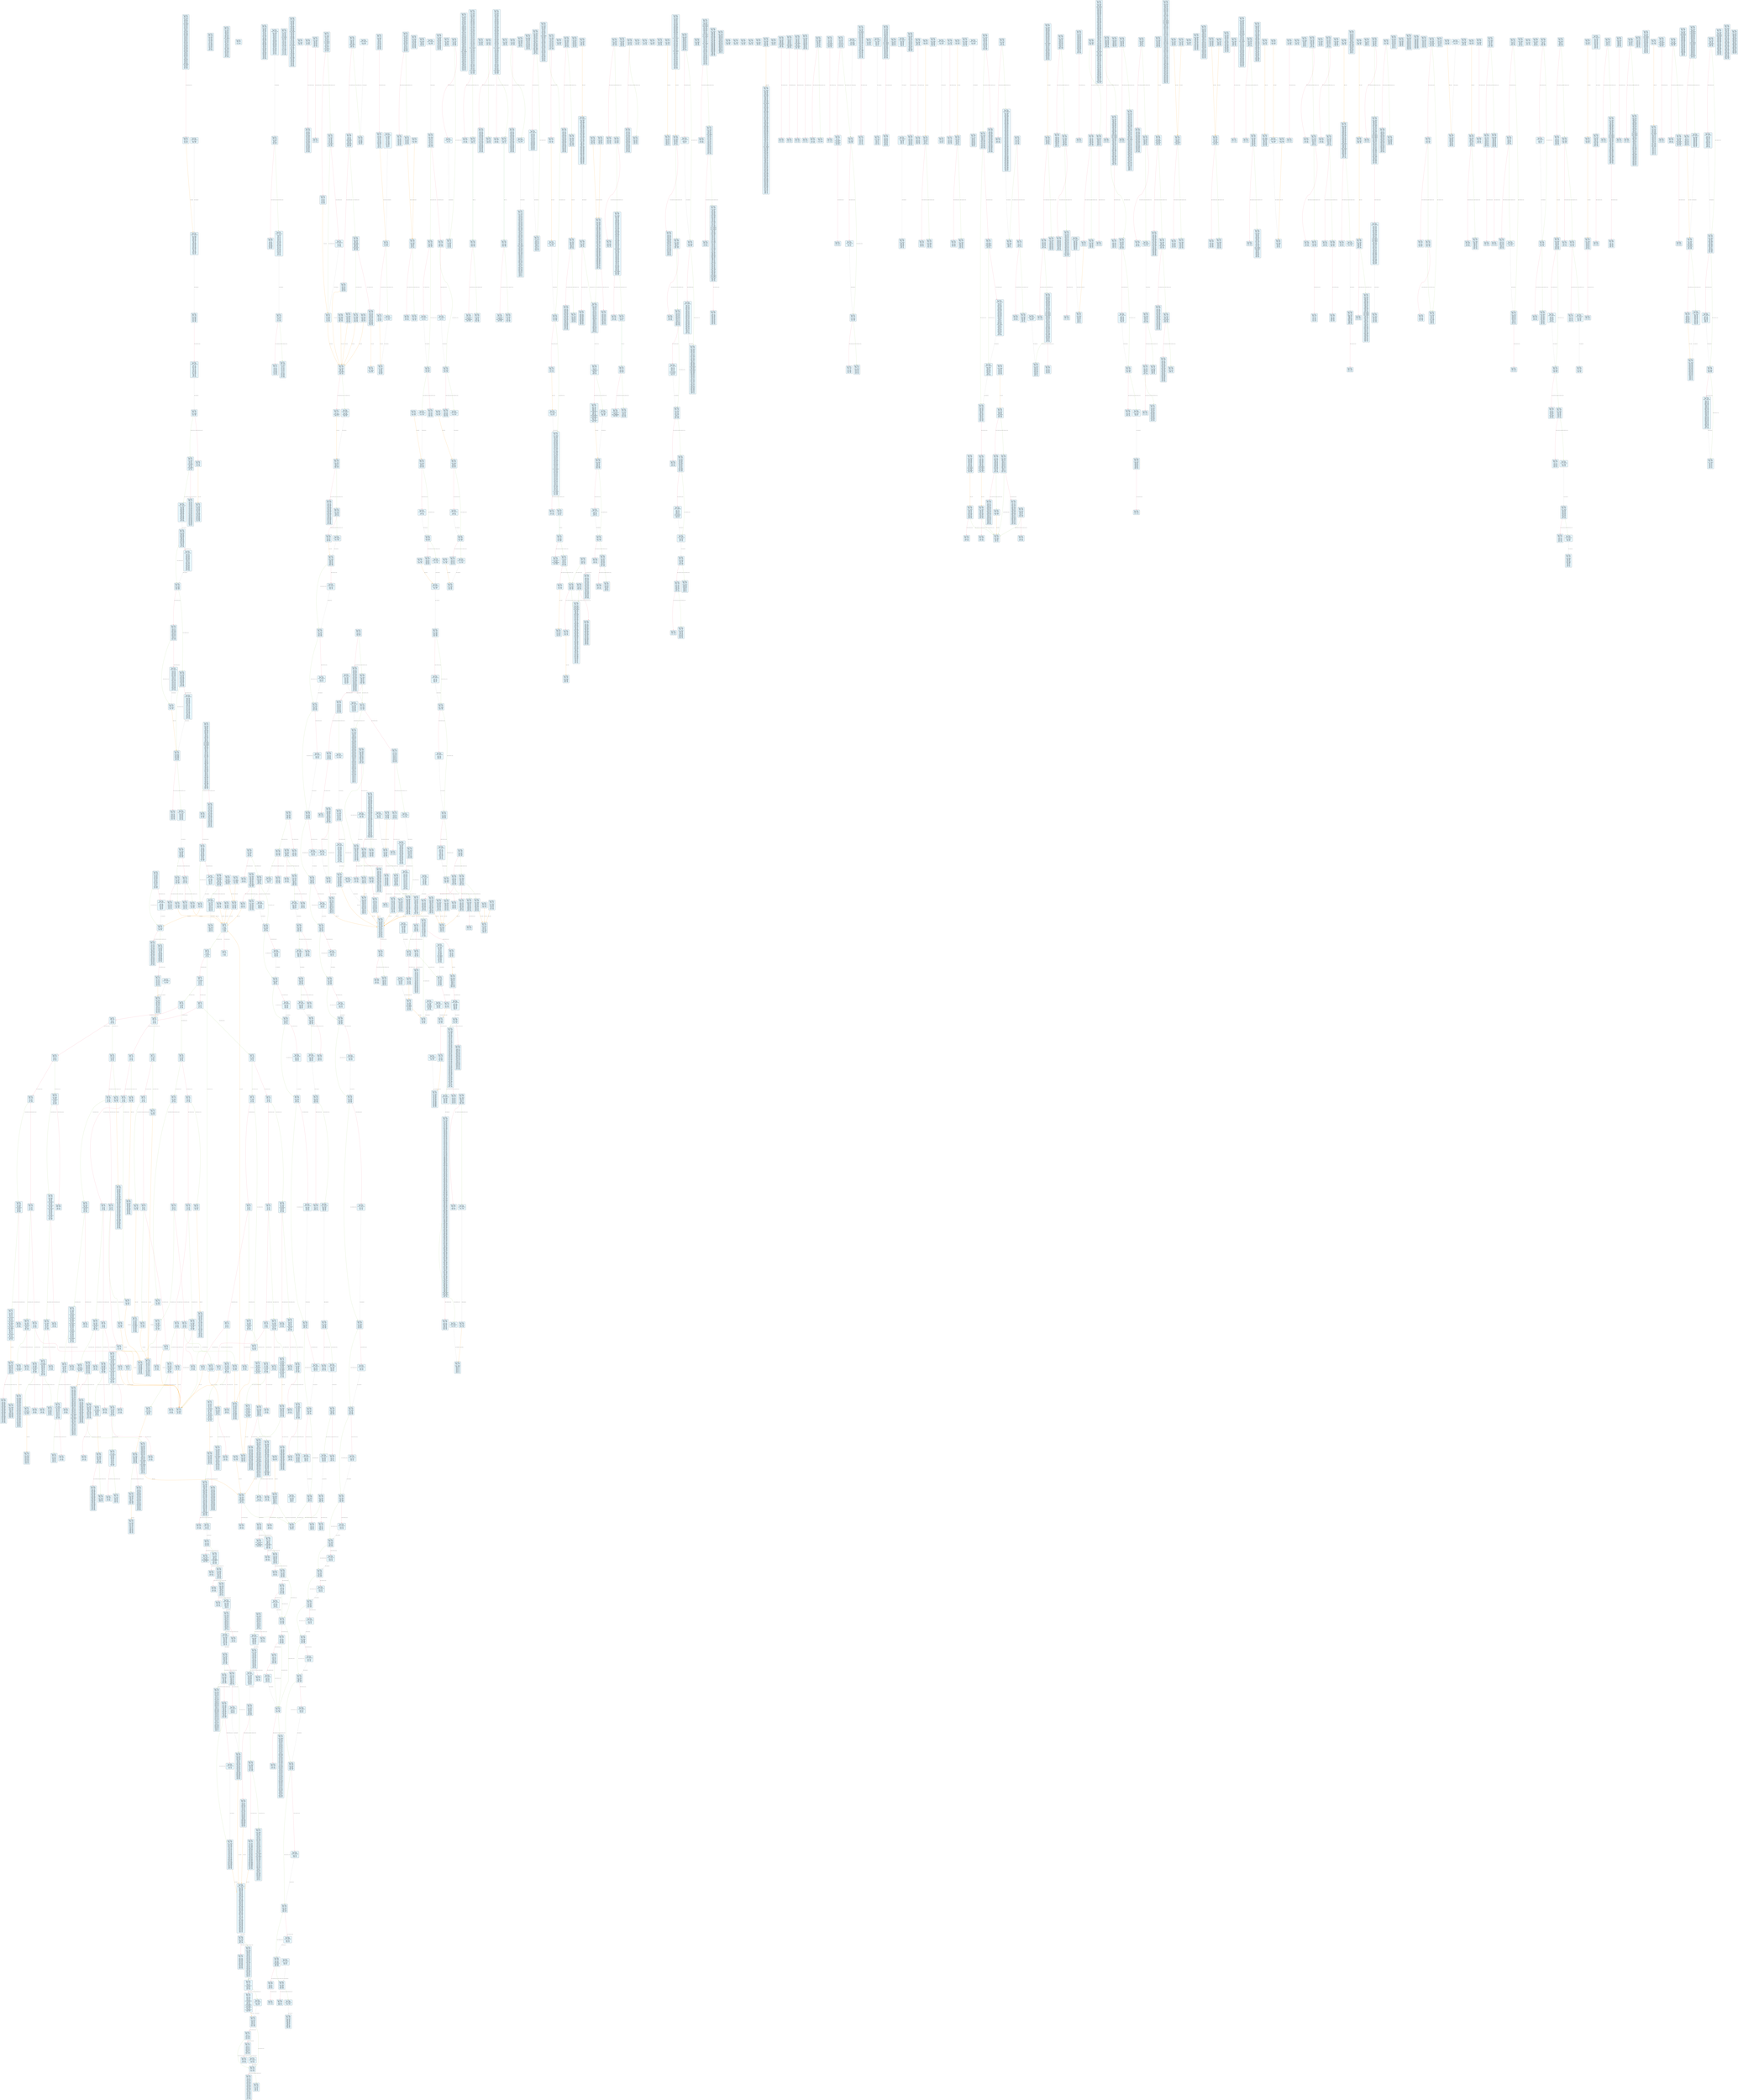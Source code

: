 digraph Static_Complete_CFG {
    rankdir=TB;
    node [shape=box, style="filled, rounded", fontname="Monospace", fontsize=9, margin=0.15];
    edge [fontname="Arial", fontsize=8, penwidth=1.2];
    "block_0" [label="合约: 0xe0554a...
起始PC: 0x0
终止PC: 0xb
终止指令: JUMPI
---------
0x0: PUSH1
0x2: PUSH1
0x4: MSTORE
0x5: CALLVALUE
0x6: DUP1
0x7: ISZERO
0x8: PUSH2
0xb: JUMPI", fillcolor="#e6f7ff"];
    "block_c" [label="合约: 0xe0554a...
起始PC: 0xc
终止PC: 0xf
终止指令: REVERT
---------
0xc: PUSH1
0xe: DUP1
0xf: REVERT", fillcolor="#e6f7ff"];
    "block_10" [label="合约: 0xe0554a...
起始PC: 0x10
终止PC: 0x19
终止指令: JUMPI
---------
0x10: JUMPDEST
0x11: POP
0x12: PUSH1
0x14: CALLDATASIZE
0x15: LT
0x16: PUSH2
0x19: JUMPI", fillcolor="#e6f7ff"];
    "block_1a" [label="合约: 0xe0554a...
起始PC: 0x1a
终止PC: 0x2a
终止指令: JUMPI
---------
0x1a: PUSH1
0x1c: CALLDATALOAD
0x1d: PUSH1
0x1f: SHR
0x20: DUP1
0x21: PUSH4
0x26: GT
0x27: PUSH2
0x2a: JUMPI", fillcolor="#e6f7ff"];
    "block_2b" [label="合约: 0xe0554a...
起始PC: 0x2b
终止PC: 0x35
终止指令: JUMPI
---------
0x2b: DUP1
0x2c: PUSH4
0x31: GT
0x32: PUSH2
0x35: JUMPI", fillcolor="#e6f7ff"];
    "block_36" [label="合约: 0xe0554a...
起始PC: 0x36
终止PC: 0x40
终止指令: JUMPI
---------
0x36: DUP1
0x37: PUSH4
0x3c: GT
0x3d: PUSH2
0x40: JUMPI", fillcolor="#e6f7ff"];
    "block_41" [label="合约: 0xe0554a...
起始PC: 0x41
终止PC: 0x4b
终止指令: JUMPI
---------
0x41: DUP1
0x42: PUSH4
0x47: EQ
0x48: PUSH2
0x4b: JUMPI", fillcolor="#e6f7ff"];
    "block_4c" [label="合约: 0xe0554a...
起始PC: 0x4c
终止PC: 0x56
终止指令: JUMPI
---------
0x4c: DUP1
0x4d: PUSH4
0x52: EQ
0x53: PUSH2
0x56: JUMPI", fillcolor="#e6f7ff"];
    "block_57" [label="合约: 0xe0554a...
起始PC: 0x57
终止PC: 0x61
终止指令: JUMPI
---------
0x57: DUP1
0x58: PUSH4
0x5d: EQ
0x5e: PUSH2
0x61: JUMPI", fillcolor="#e6f7ff"];
    "block_62" [label="合约: 0xe0554a...
起始PC: 0x62
终止PC: 0x6c
终止指令: JUMPI
---------
0x62: DUP1
0x63: PUSH4
0x68: EQ
0x69: PUSH2
0x6c: JUMPI", fillcolor="#e6f7ff"];
    "block_6d" [label="合约: 0xe0554a...
起始PC: 0x6d
终止PC: 0x70
终止指令: JUMP
---------
0x6d: PUSH2
0x70: JUMP", fillcolor="#e6f7ff"];
    "block_71" [label="合约: 0xe0554a...
起始PC: 0x71
终止PC: 0x7c
终止指令: JUMPI
---------
0x71: JUMPDEST
0x72: DUP1
0x73: PUSH4
0x78: EQ
0x79: PUSH2
0x7c: JUMPI", fillcolor="#e6f7ff"];
    "block_7d" [label="合约: 0xe0554a...
起始PC: 0x7d
终止PC: 0x87
终止指令: JUMPI
---------
0x7d: DUP1
0x7e: PUSH4
0x83: EQ
0x84: PUSH2
0x87: JUMPI", fillcolor="#e6f7ff"];
    "block_88" [label="合约: 0xe0554a...
起始PC: 0x88
终止PC: 0x92
终止指令: JUMPI
---------
0x88: DUP1
0x89: PUSH4
0x8e: EQ
0x8f: PUSH2
0x92: JUMPI", fillcolor="#e6f7ff"];
    "block_93" [label="合约: 0xe0554a...
起始PC: 0x93
终止PC: 0x96
终止指令: JUMP
---------
0x93: PUSH2
0x96: JUMP", fillcolor="#e6f7ff"];
    "block_97" [label="合约: 0xe0554a...
起始PC: 0x97
终止PC: 0xa2
终止指令: JUMPI
---------
0x97: JUMPDEST
0x98: DUP1
0x99: PUSH4
0x9e: GT
0x9f: PUSH2
0xa2: JUMPI", fillcolor="#e6f7ff"];
    "block_a3" [label="合约: 0xe0554a...
起始PC: 0xa3
终止PC: 0xad
终止指令: JUMPI
---------
0xa3: DUP1
0xa4: PUSH4
0xa9: EQ
0xaa: PUSH2
0xad: JUMPI", fillcolor="#e6f7ff"];
    "block_ae" [label="合约: 0xe0554a...
起始PC: 0xae
终止PC: 0xb8
终止指令: JUMPI
---------
0xae: DUP1
0xaf: PUSH4
0xb4: EQ
0xb5: PUSH2
0xb8: JUMPI", fillcolor="#e6f7ff"];
    "block_b9" [label="合约: 0xe0554a...
起始PC: 0xb9
终止PC: 0xc3
终止指令: JUMPI
---------
0xb9: DUP1
0xba: PUSH4
0xbf: EQ
0xc0: PUSH2
0xc3: JUMPI", fillcolor="#e6f7ff"];
    "block_c4" [label="合约: 0xe0554a...
起始PC: 0xc4
终止PC: 0xc7
终止指令: JUMP
---------
0xc4: PUSH2
0xc7: JUMP", fillcolor="#e6f7ff"];
    "block_c8" [label="合约: 0xe0554a...
起始PC: 0xc8
终止PC: 0xd3
终止指令: JUMPI
---------
0xc8: JUMPDEST
0xc9: DUP1
0xca: PUSH4
0xcf: EQ
0xd0: PUSH2
0xd3: JUMPI", fillcolor="#e6f7ff"];
    "block_d4" [label="合约: 0xe0554a...
起始PC: 0xd4
终止PC: 0xde
终止指令: JUMPI
---------
0xd4: DUP1
0xd5: PUSH4
0xda: EQ
0xdb: PUSH2
0xde: JUMPI", fillcolor="#e6f7ff"];
    "block_df" [label="合约: 0xe0554a...
起始PC: 0xdf
终止PC: 0xe9
终止指令: JUMPI
---------
0xdf: DUP1
0xe0: PUSH4
0xe5: EQ
0xe6: PUSH2
0xe9: JUMPI", fillcolor="#e6f7ff"];
    "block_ea" [label="合约: 0xe0554a...
起始PC: 0xea
终止PC: 0xed
终止指令: JUMP
---------
0xea: PUSH2
0xed: JUMP", fillcolor="#e6f7ff"];
    "block_ee" [label="合约: 0xe0554a...
起始PC: 0xee
终止PC: 0xf9
终止指令: JUMPI
---------
0xee: JUMPDEST
0xef: DUP1
0xf0: PUSH4
0xf5: GT
0xf6: PUSH2
0xf9: JUMPI", fillcolor="#e6f7ff"];
    "block_fa" [label="合约: 0xe0554a...
起始PC: 0xfa
终止PC: 0x104
终止指令: JUMPI
---------
0xfa: DUP1
0xfb: PUSH4
0x100: GT
0x101: PUSH2
0x104: JUMPI", fillcolor="#e6f7ff"];
    "block_105" [label="合约: 0xe0554a...
起始PC: 0x105
终止PC: 0x10f
终止指令: JUMPI
---------
0x105: DUP1
0x106: PUSH4
0x10b: EQ
0x10c: PUSH2
0x10f: JUMPI", fillcolor="#e6f7ff"];
    "block_110" [label="合约: 0xe0554a...
起始PC: 0x110
终止PC: 0x11a
终止指令: JUMPI
---------
0x110: DUP1
0x111: PUSH4
0x116: EQ
0x117: PUSH2
0x11a: JUMPI", fillcolor="#e6f7ff"];
    "block_11b" [label="合约: 0xe0554a...
起始PC: 0x11b
终止PC: 0x125
终止指令: JUMPI
---------
0x11b: DUP1
0x11c: PUSH4
0x121: EQ
0x122: PUSH2
0x125: JUMPI", fillcolor="#e6f7ff"];
    "block_126" [label="合约: 0xe0554a...
起始PC: 0x126
终止PC: 0x130
终止指令: JUMPI
---------
0x126: DUP1
0x127: PUSH4
0x12c: EQ
0x12d: PUSH2
0x130: JUMPI", fillcolor="#e6f7ff"];
    "block_131" [label="合约: 0xe0554a...
起始PC: 0x131
终止PC: 0x134
终止指令: JUMP
---------
0x131: PUSH2
0x134: JUMP", fillcolor="#e6f7ff"];
    "block_135" [label="合约: 0xe0554a...
起始PC: 0x135
终止PC: 0x140
终止指令: JUMPI
---------
0x135: JUMPDEST
0x136: DUP1
0x137: PUSH4
0x13c: EQ
0x13d: PUSH2
0x140: JUMPI", fillcolor="#e6f7ff"];
    "block_141" [label="合约: 0xe0554a...
起始PC: 0x141
终止PC: 0x14b
终止指令: JUMPI
---------
0x141: DUP1
0x142: PUSH4
0x147: EQ
0x148: PUSH2
0x14b: JUMPI", fillcolor="#e6f7ff"];
    "block_14c" [label="合约: 0xe0554a...
起始PC: 0x14c
终止PC: 0x156
终止指令: JUMPI
---------
0x14c: DUP1
0x14d: PUSH4
0x152: EQ
0x153: PUSH2
0x156: JUMPI", fillcolor="#e6f7ff"];
    "block_157" [label="合约: 0xe0554a...
起始PC: 0x157
终止PC: 0x15a
终止指令: JUMP
---------
0x157: PUSH2
0x15a: JUMP", fillcolor="#e6f7ff"];
    "block_15b" [label="合约: 0xe0554a...
起始PC: 0x15b
终止PC: 0x166
终止指令: JUMPI
---------
0x15b: JUMPDEST
0x15c: DUP1
0x15d: PUSH4
0x162: GT
0x163: PUSH2
0x166: JUMPI", fillcolor="#e6f7ff"];
    "block_167" [label="合约: 0xe0554a...
起始PC: 0x167
终止PC: 0x171
终止指令: JUMPI
---------
0x167: DUP1
0x168: PUSH4
0x16d: EQ
0x16e: PUSH2
0x171: JUMPI", fillcolor="#e6f7ff"];
    "block_172" [label="合约: 0xe0554a...
起始PC: 0x172
终止PC: 0x17c
终止指令: JUMPI
---------
0x172: DUP1
0x173: PUSH4
0x178: EQ
0x179: PUSH2
0x17c: JUMPI", fillcolor="#e6f7ff"];
    "block_17d" [label="合约: 0xe0554a...
起始PC: 0x17d
终止PC: 0x187
终止指令: JUMPI
---------
0x17d: DUP1
0x17e: PUSH4
0x183: EQ
0x184: PUSH2
0x187: JUMPI", fillcolor="#e6f7ff"];
    "block_188" [label="合约: 0xe0554a...
起始PC: 0x188
终止PC: 0x18b
终止指令: JUMP
---------
0x188: PUSH2
0x18b: JUMP", fillcolor="#e6f7ff"];
    "block_18c" [label="合约: 0xe0554a...
起始PC: 0x18c
终止PC: 0x197
终止指令: JUMPI
---------
0x18c: JUMPDEST
0x18d: DUP1
0x18e: PUSH4
0x193: EQ
0x194: PUSH2
0x197: JUMPI", fillcolor="#e6f7ff"];
    "block_198" [label="合约: 0xe0554a...
起始PC: 0x198
终止PC: 0x1a2
终止指令: JUMPI
---------
0x198: DUP1
0x199: PUSH4
0x19e: EQ
0x19f: PUSH2
0x1a2: JUMPI", fillcolor="#e6f7ff"];
    "block_1a3" [label="合约: 0xe0554a...
起始PC: 0x1a3
终止PC: 0x1ad
终止指令: JUMPI
---------
0x1a3: DUP1
0x1a4: PUSH4
0x1a9: EQ
0x1aa: PUSH2
0x1ad: JUMPI", fillcolor="#e6f7ff"];
    "block_1ae" [label="合约: 0xe0554a...
起始PC: 0x1ae
终止PC: 0x1b2
终止指令: REVERT
---------
0x1ae: JUMPDEST
0x1af: PUSH1
0x1b1: DUP1
0x1b2: REVERT", fillcolor="#e6f7ff"];
    "block_1b3" [label="合约: 0xe0554a...
起始PC: 0x1b3
终止PC: 0x1ba
终止指令: JUMP
---------
0x1b3: JUMPDEST
0x1b4: PUSH2
0x1b7: PUSH2
0x1ba: JUMP", fillcolor="#e6f7ff"];
    "block_1bb" [label="合约: 0xe0554a...
起始PC: 0x1bb
终止PC: 0x1d6
终止指令: RETURN
---------
0x1bb: JUMPDEST
0x1bc: PUSH1
0x1be: DUP1
0x1bf: MLOAD
0x1c0: PUSH1
0x1c2: PUSH1
0x1c4: PUSH1
0x1c6: SHL
0x1c7: SUB
0x1c8: SWAP1
0x1c9: SWAP3
0x1ca: AND
0x1cb: DUP3
0x1cc: MSTORE
0x1cd: MLOAD
0x1ce: SWAP1
0x1cf: DUP2
0x1d0: SWAP1
0x1d1: SUB
0x1d2: PUSH1
0x1d4: ADD
0x1d5: SWAP1
0x1d6: RETURN", fillcolor="#e6f7ff"];
    "block_1d7" [label="合约: 0xe0554a...
起始PC: 0x1d7
终止PC: 0x1e8
终止指令: JUMPI
---------
0x1d7: JUMPDEST
0x1d8: PUSH2
0x1db: PUSH1
0x1dd: DUP1
0x1de: CALLDATASIZE
0x1df: SUB
0x1e0: PUSH1
0x1e2: DUP2
0x1e3: LT
0x1e4: ISZERO
0x1e5: PUSH2
0x1e8: JUMPI", fillcolor="#e6f7ff"];
    "block_1e9" [label="合约: 0xe0554a...
起始PC: 0x1e9
终止PC: 0x1ec
终止指令: REVERT
---------
0x1e9: PUSH1
0x1eb: DUP1
0x1ec: REVERT", fillcolor="#e6f7ff"];
    "block_1ed" [label="合约: 0xe0554a...
起始PC: 0x1ed
终止PC: 0x229
终止指令: JUMPI
---------
0x1ed: JUMPDEST
0x1ee: PUSH1
0x1f0: PUSH1
0x1f2: PUSH1
0x1f4: SHL
0x1f5: SUB
0x1f6: DUP3
0x1f7: CALLDATALOAD
0x1f8: DUP2
0x1f9: AND
0x1fa: SWAP3
0x1fb: PUSH1
0x1fd: DUP2
0x1fe: ADD
0x1ff: CALLDATALOAD
0x200: ISZERO
0x201: ISZERO
0x202: SWAP3
0x203: PUSH1
0x205: DUP3
0x206: ADD
0x207: CALLDATALOAD
0x208: SWAP3
0x209: PUSH1
0x20b: DUP4
0x20c: ADD
0x20d: CALLDATALOAD
0x20e: AND
0x20f: SWAP2
0x210: SWAP1
0x211: DUP2
0x212: ADD
0x213: SWAP1
0x214: PUSH1
0x216: DUP2
0x217: ADD
0x218: PUSH1
0x21a: DUP3
0x21b: ADD
0x21c: CALLDATALOAD
0x21d: PUSH5
0x223: DUP2
0x224: GT
0x225: ISZERO
0x226: PUSH2
0x229: JUMPI", fillcolor="#e6f7ff"];
    "block_22a" [label="合约: 0xe0554a...
起始PC: 0x22a
终止PC: 0x22d
终止指令: REVERT
---------
0x22a: PUSH1
0x22c: DUP1
0x22d: REVERT", fillcolor="#e6f7ff"];
    "block_22e" [label="合约: 0xe0554a...
起始PC: 0x22e
终止PC: 0x23b
终止指令: JUMPI
---------
0x22e: JUMPDEST
0x22f: DUP3
0x230: ADD
0x231: DUP4
0x232: PUSH1
0x234: DUP3
0x235: ADD
0x236: GT
0x237: ISZERO
0x238: PUSH2
0x23b: JUMPI", fillcolor="#e6f7ff"];
    "block_23c" [label="合约: 0xe0554a...
起始PC: 0x23c
终止PC: 0x23f
终止指令: REVERT
---------
0x23c: PUSH1
0x23e: DUP1
0x23f: REVERT", fillcolor="#e6f7ff"];
    "block_240" [label="合约: 0xe0554a...
起始PC: 0x240
终止PC: 0x25d
终止指令: JUMPI
---------
0x240: JUMPDEST
0x241: DUP1
0x242: CALLDATALOAD
0x243: SWAP1
0x244: PUSH1
0x246: ADD
0x247: SWAP2
0x248: DUP5
0x249: PUSH1
0x24b: DUP4
0x24c: MUL
0x24d: DUP5
0x24e: ADD
0x24f: GT
0x250: PUSH5
0x256: DUP4
0x257: GT
0x258: OR
0x259: ISZERO
0x25a: PUSH2
0x25d: JUMPI", fillcolor="#e6f7ff"];
    "block_25e" [label="合约: 0xe0554a...
起始PC: 0x25e
终止PC: 0x261
终止指令: REVERT
---------
0x25e: PUSH1
0x260: DUP1
0x261: REVERT", fillcolor="#e6f7ff"];
    "block_262" [label="合约: 0xe0554a...
起始PC: 0x262
终止PC: 0x26c
终止指令: JUMP
---------
0x262: JUMPDEST
0x263: POP
0x264: SWAP1
0x265: SWAP3
0x266: POP
0x267: SWAP1
0x268: POP
0x269: PUSH2
0x26c: JUMP", fillcolor="#e6f7ff"];
    "block_26d" [label="合约: 0xe0554a...
起始PC: 0x26d
终止PC: 0x285
终止指令: RETURN
---------
0x26d: JUMPDEST
0x26e: PUSH1
0x270: DUP1
0x271: MLOAD
0x272: SWAP3
0x273: DUP4
0x274: MSTORE
0x275: PUSH1
0x277: DUP4
0x278: ADD
0x279: SWAP2
0x27a: SWAP1
0x27b: SWAP2
0x27c: MSTORE
0x27d: DUP1
0x27e: MLOAD
0x27f: SWAP2
0x280: DUP3
0x281: SWAP1
0x282: SUB
0x283: ADD
0x284: SWAP1
0x285: RETURN", fillcolor="#e6f7ff"];
    "block_286" [label="合约: 0xe0554a...
起始PC: 0x286
终止PC: 0x28d
终止指令: JUMP
---------
0x286: JUMPDEST
0x287: PUSH2
0x28a: PUSH2
0x28d: JUMP", fillcolor="#e6f7ff"];
    "block_28e" [label="合约: 0xe0554a...
起始PC: 0x28e
终止PC: 0x2a9
终止指令: RETURN
---------
0x28e: JUMPDEST
0x28f: PUSH1
0x291: DUP1
0x292: MLOAD
0x293: PUSH1
0x295: PUSH1
0x297: PUSH1
0x299: SHL
0x29a: SUB
0x29b: SWAP1
0x29c: SWAP3
0x29d: AND
0x29e: DUP3
0x29f: MSTORE
0x2a0: MLOAD
0x2a1: SWAP1
0x2a2: DUP2
0x2a3: SWAP1
0x2a4: SUB
0x2a5: PUSH1
0x2a7: ADD
0x2a8: SWAP1
0x2a9: RETURN", fillcolor="#e6f7ff"];
    "block_2aa" [label="合约: 0xe0554a...
起始PC: 0x2aa
终止PC: 0x2b1
终止指令: JUMP
---------
0x2aa: JUMPDEST
0x2ab: PUSH2
0x2ae: PUSH2
0x2b1: JUMP", fillcolor="#e6f7ff"];
    "block_2b2" [label="合约: 0xe0554a...
起始PC: 0x2b2
终止PC: 0x2e0
终止指令: RETURN
---------
0x2b2: JUMPDEST
0x2b3: PUSH1
0x2b5: MLOAD
0x2b6: DUP1
0x2b7: DUP4
0x2b8: PUSH1
0x2ba: PUSH1
0x2bc: PUSH1
0x2be: SHL
0x2bf: SUB
0x2c0: AND
0x2c1: DUP2
0x2c2: MSTORE
0x2c3: PUSH1
0x2c5: ADD
0x2c6: DUP3
0x2c7: PUSH1
0x2c9: PUSH1
0x2cb: PUSH1
0x2cd: SHL
0x2ce: SUB
0x2cf: AND
0x2d0: DUP2
0x2d1: MSTORE
0x2d2: PUSH1
0x2d4: ADD
0x2d5: SWAP3
0x2d6: POP
0x2d7: POP
0x2d8: POP
0x2d9: PUSH1
0x2db: MLOAD
0x2dc: DUP1
0x2dd: SWAP2
0x2de: SUB
0x2df: SWAP1
0x2e0: RETURN", fillcolor="#e6f7ff"];
    "block_2e1" [label="合约: 0xe0554a...
起始PC: 0x2e1
终止PC: 0x2f2
终止指令: JUMPI
---------
0x2e1: JUMPDEST
0x2e2: PUSH2
0x2e5: PUSH1
0x2e7: DUP1
0x2e8: CALLDATASIZE
0x2e9: SUB
0x2ea: PUSH1
0x2ec: DUP2
0x2ed: LT
0x2ee: ISZERO
0x2ef: PUSH2
0x2f2: JUMPI", fillcolor="#e6f7ff"];
    "block_2f3" [label="合约: 0xe0554a...
起始PC: 0x2f3
终止PC: 0x2f6
终止指令: REVERT
---------
0x2f3: PUSH1
0x2f5: DUP1
0x2f6: REVERT", fillcolor="#e6f7ff"];
    "block_2f7" [label="合约: 0xe0554a...
起始PC: 0x2f7
终止PC: 0x2fd
终止指令: JUMP
---------
0x2f7: JUMPDEST
0x2f8: POP
0x2f9: CALLDATALOAD
0x2fa: PUSH2
0x2fd: JUMP", fillcolor="#e6f7ff"];
    "block_2fe" [label="合约: 0xe0554a...
起始PC: 0x2fe
终止PC: 0x337
终止指令: RETURN
---------
0x2fe: JUMPDEST
0x2ff: PUSH1
0x301: DUP1
0x302: MLOAD
0x303: PUSH4
0x308: SWAP1
0x309: SWAP6
0x30a: AND
0x30b: DUP6
0x30c: MSTORE
0x30d: PUSH1
0x30f: SWAP4
0x310: SWAP1
0x311: SWAP4
0x312: SIGNEXTEND
0x313: PUSH1
0x315: DUP6
0x316: ADD
0x317: MSTORE
0x318: PUSH1
0x31a: PUSH1
0x31c: PUSH1
0x31e: SHL
0x31f: SUB
0x320: SWAP1
0x321: SWAP2
0x322: AND
0x323: DUP4
0x324: DUP4
0x325: ADD
0x326: MSTORE
0x327: ISZERO
0x328: ISZERO
0x329: PUSH1
0x32b: DUP4
0x32c: ADD
0x32d: MSTORE
0x32e: MLOAD
0x32f: SWAP1
0x330: DUP2
0x331: SWAP1
0x332: SUB
0x333: PUSH1
0x335: ADD
0x336: SWAP1
0x337: RETURN", fillcolor="#e6f7ff"];
    "block_338" [label="合约: 0xe0554a...
起始PC: 0x338
终止PC: 0x349
终止指令: JUMPI
---------
0x338: JUMPDEST
0x339: PUSH2
0x33c: PUSH1
0x33e: DUP1
0x33f: CALLDATASIZE
0x340: SUB
0x341: PUSH1
0x343: DUP2
0x344: LT
0x345: ISZERO
0x346: PUSH2
0x349: JUMPI", fillcolor="#e6f7ff"];
    "block_34a" [label="合约: 0xe0554a...
起始PC: 0x34a
终止PC: 0x34d
终止指令: REVERT
---------
0x34a: PUSH1
0x34c: DUP1
0x34d: REVERT", fillcolor="#e6f7ff"];
    "block_34e" [label="合约: 0xe0554a...
起始PC: 0x34e
终止PC: 0x358
终止指令: JUMP
---------
0x34e: JUMPDEST
0x34f: POP
0x350: CALLDATALOAD
0x351: PUSH2
0x354: AND
0x355: PUSH2
0x358: JUMP", fillcolor="#e6f7ff"];
    "block_359" [label="合约: 0xe0554a...
起始PC: 0x359
终止PC: 0x35a
终止指令: STOP
---------
0x359: JUMPDEST
0x35a: STOP", fillcolor="#e6f7ff"];
    "block_35b" [label="合约: 0xe0554a...
起始PC: 0x35b
终止PC: 0x362
终止指令: JUMP
---------
0x35b: JUMPDEST
0x35c: PUSH2
0x35f: PUSH2
0x362: JUMP", fillcolor="#e6f7ff"];
    "block_363" [label="合约: 0xe0554a...
起始PC: 0x363
终止PC: 0x3b3
终止指令: RETURN
---------
0x363: JUMPDEST
0x364: PUSH1
0x366: DUP1
0x367: MLOAD
0x368: PUSH1
0x36a: PUSH1
0x36c: PUSH1
0x36e: SHL
0x36f: SUB
0x370: SWAP1
0x371: SWAP9
0x372: AND
0x373: DUP9
0x374: MSTORE
0x375: PUSH1
0x377: SWAP7
0x378: SWAP1
0x379: SWAP7
0x37a: SIGNEXTEND
0x37b: PUSH1
0x37d: DUP9
0x37e: ADD
0x37f: MSTORE
0x380: PUSH2
0x383: SWAP5
0x384: DUP6
0x385: AND
0x386: DUP8
0x387: DUP8
0x388: ADD
0x389: MSTORE
0x38a: SWAP3
0x38b: DUP5
0x38c: AND
0x38d: PUSH1
0x38f: DUP8
0x390: ADD
0x391: MSTORE
0x392: SWAP3
0x393: AND
0x394: PUSH1
0x396: DUP6
0x397: ADD
0x398: MSTORE
0x399: PUSH1
0x39b: SWAP1
0x39c: SWAP2
0x39d: AND
0x39e: PUSH1
0x3a0: DUP5
0x3a1: ADD
0x3a2: MSTORE
0x3a3: ISZERO
0x3a4: ISZERO
0x3a5: PUSH1
0x3a7: DUP4
0x3a8: ADD
0x3a9: MSTORE
0x3aa: MLOAD
0x3ab: SWAP1
0x3ac: DUP2
0x3ad: SWAP1
0x3ae: SUB
0x3af: PUSH1
0x3b1: ADD
0x3b2: SWAP1
0x3b3: RETURN", fillcolor="#e6f7ff"];
    "block_3b4" [label="合约: 0xe0554a...
起始PC: 0x3b4
终止PC: 0x3c5
终止指令: JUMPI
---------
0x3b4: JUMPDEST
0x3b5: PUSH2
0x3b8: PUSH1
0x3ba: DUP1
0x3bb: CALLDATASIZE
0x3bc: SUB
0x3bd: PUSH1
0x3bf: DUP2
0x3c0: LT
0x3c1: ISZERO
0x3c2: PUSH2
0x3c5: JUMPI", fillcolor="#e6f7ff"];
    "block_3c6" [label="合约: 0xe0554a...
起始PC: 0x3c6
终止PC: 0x3c9
终止指令: REVERT
---------
0x3c6: PUSH1
0x3c8: DUP1
0x3c9: REVERT", fillcolor="#e6f7ff"];
    "block_3ca" [label="合约: 0xe0554a...
起始PC: 0x3ca
终止PC: 0x412
终止指令: JUMPI
---------
0x3ca: JUMPDEST
0x3cb: PUSH1
0x3cd: PUSH1
0x3cf: PUSH1
0x3d1: SHL
0x3d2: SUB
0x3d3: DUP3
0x3d4: CALLDATALOAD
0x3d5: AND
0x3d6: SWAP2
0x3d7: PUSH1
0x3d9: DUP2
0x3da: ADD
0x3db: CALLDATALOAD
0x3dc: PUSH1
0x3de: SWAP1
0x3df: DUP2
0x3e0: SIGNEXTEND
0x3e1: SWAP3
0x3e2: PUSH1
0x3e4: DUP4
0x3e5: ADD
0x3e6: CALLDATALOAD
0x3e7: SWAP1
0x3e8: SWAP2
0x3e9: SIGNEXTEND
0x3ea: SWAP2
0x3eb: PUSH1
0x3ed: PUSH1
0x3ef: PUSH1
0x3f1: SHL
0x3f2: SUB
0x3f3: PUSH1
0x3f5: DUP3
0x3f6: ADD
0x3f7: CALLDATALOAD
0x3f8: AND
0x3f9: SWAP2
0x3fa: DUP2
0x3fb: ADD
0x3fc: SWAP1
0x3fd: PUSH1
0x3ff: DUP2
0x400: ADD
0x401: PUSH1
0x403: DUP3
0x404: ADD
0x405: CALLDATALOAD
0x406: PUSH5
0x40c: DUP2
0x40d: GT
0x40e: ISZERO
0x40f: PUSH2
0x412: JUMPI", fillcolor="#e6f7ff"];
    "block_413" [label="合约: 0xe0554a...
起始PC: 0x413
终止PC: 0x416
终止指令: REVERT
---------
0x413: PUSH1
0x415: DUP1
0x416: REVERT", fillcolor="#e6f7ff"];
    "block_417" [label="合约: 0xe0554a...
起始PC: 0x417
终止PC: 0x424
终止指令: JUMPI
---------
0x417: JUMPDEST
0x418: DUP3
0x419: ADD
0x41a: DUP4
0x41b: PUSH1
0x41d: DUP3
0x41e: ADD
0x41f: GT
0x420: ISZERO
0x421: PUSH2
0x424: JUMPI", fillcolor="#e6f7ff"];
    "block_425" [label="合约: 0xe0554a...
起始PC: 0x425
终止PC: 0x428
终止指令: REVERT
---------
0x425: PUSH1
0x427: DUP1
0x428: REVERT", fillcolor="#e6f7ff"];
    "block_429" [label="合约: 0xe0554a...
起始PC: 0x429
终止PC: 0x446
终止指令: JUMPI
---------
0x429: JUMPDEST
0x42a: DUP1
0x42b: CALLDATALOAD
0x42c: SWAP1
0x42d: PUSH1
0x42f: ADD
0x430: SWAP2
0x431: DUP5
0x432: PUSH1
0x434: DUP4
0x435: MUL
0x436: DUP5
0x437: ADD
0x438: GT
0x439: PUSH5
0x43f: DUP4
0x440: GT
0x441: OR
0x442: ISZERO
0x443: PUSH2
0x446: JUMPI", fillcolor="#e6f7ff"];
    "block_447" [label="合约: 0xe0554a...
起始PC: 0x447
终止PC: 0x44a
终止指令: REVERT
---------
0x447: PUSH1
0x449: DUP1
0x44a: REVERT", fillcolor="#e6f7ff"];
    "block_44b" [label="合约: 0xe0554a...
起始PC: 0x44b
终止PC: 0x455
终止指令: JUMP
---------
0x44b: JUMPDEST
0x44c: POP
0x44d: SWAP1
0x44e: SWAP3
0x44f: POP
0x450: SWAP1
0x451: POP
0x452: PUSH2
0x455: JUMP", fillcolor="#e6f7ff"];
    "block_456" [label="合约: 0xe0554a...
起始PC: 0x456
终止PC: 0x45d
终止指令: JUMP
---------
0x456: JUMPDEST
0x457: PUSH2
0x45a: PUSH2
0x45d: JUMP", fillcolor="#e6f7ff"];
    "block_45e" [label="合约: 0xe0554a...
起始PC: 0x45e
终止PC: 0x46f
终止指令: RETURN
---------
0x45e: JUMPDEST
0x45f: PUSH1
0x461: DUP1
0x462: MLOAD
0x463: SWAP2
0x464: DUP3
0x465: MSTORE
0x466: MLOAD
0x467: SWAP1
0x468: DUP2
0x469: SWAP1
0x46a: SUB
0x46b: PUSH1
0x46d: ADD
0x46e: SWAP1
0x46f: RETURN", fillcolor="#e6f7ff"];
    "block_470" [label="合约: 0xe0554a...
起始PC: 0x470
终止PC: 0x481
终止指令: JUMPI
---------
0x470: JUMPDEST
0x471: PUSH2
0x474: PUSH1
0x476: DUP1
0x477: CALLDATASIZE
0x478: SUB
0x479: PUSH1
0x47b: DUP2
0x47c: LT
0x47d: ISZERO
0x47e: PUSH2
0x481: JUMPI", fillcolor="#e6f7ff"];
    "block_482" [label="合约: 0xe0554a...
起始PC: 0x482
终止PC: 0x485
终止指令: REVERT
---------
0x482: PUSH1
0x484: DUP1
0x485: REVERT", fillcolor="#e6f7ff"];
    "block_486" [label="合约: 0xe0554a...
起始PC: 0x486
终止PC: 0x4b8
终止指令: JUMPI
---------
0x486: JUMPDEST
0x487: PUSH1
0x489: PUSH1
0x48b: PUSH1
0x48d: SHL
0x48e: SUB
0x48f: DUP3
0x490: CALLDATALOAD
0x491: AND
0x492: SWAP2
0x493: PUSH1
0x495: DUP2
0x496: ADD
0x497: CALLDATALOAD
0x498: SWAP2
0x499: PUSH1
0x49b: DUP3
0x49c: ADD
0x49d: CALLDATALOAD
0x49e: SWAP2
0x49f: SWAP1
0x4a0: DUP2
0x4a1: ADD
0x4a2: SWAP1
0x4a3: PUSH1
0x4a5: DUP2
0x4a6: ADD
0x4a7: PUSH1
0x4a9: DUP3
0x4aa: ADD
0x4ab: CALLDATALOAD
0x4ac: PUSH5
0x4b2: DUP2
0x4b3: GT
0x4b4: ISZERO
0x4b5: PUSH2
0x4b8: JUMPI", fillcolor="#e6f7ff"];
    "block_4b9" [label="合约: 0xe0554a...
起始PC: 0x4b9
终止PC: 0x4bc
终止指令: REVERT
---------
0x4b9: PUSH1
0x4bb: DUP1
0x4bc: REVERT", fillcolor="#e6f7ff"];
    "block_4bd" [label="合约: 0xe0554a...
起始PC: 0x4bd
终止PC: 0x4ca
终止指令: JUMPI
---------
0x4bd: JUMPDEST
0x4be: DUP3
0x4bf: ADD
0x4c0: DUP4
0x4c1: PUSH1
0x4c3: DUP3
0x4c4: ADD
0x4c5: GT
0x4c6: ISZERO
0x4c7: PUSH2
0x4ca: JUMPI", fillcolor="#e6f7ff"];
    "block_4cb" [label="合约: 0xe0554a...
起始PC: 0x4cb
终止PC: 0x4ce
终止指令: REVERT
---------
0x4cb: PUSH1
0x4cd: DUP1
0x4ce: REVERT", fillcolor="#e6f7ff"];
    "block_4cf" [label="合约: 0xe0554a...
起始PC: 0x4cf
终止PC: 0x4ec
终止指令: JUMPI
---------
0x4cf: JUMPDEST
0x4d0: DUP1
0x4d1: CALLDATALOAD
0x4d2: SWAP1
0x4d3: PUSH1
0x4d5: ADD
0x4d6: SWAP2
0x4d7: DUP5
0x4d8: PUSH1
0x4da: DUP4
0x4db: MUL
0x4dc: DUP5
0x4dd: ADD
0x4de: GT
0x4df: PUSH5
0x4e5: DUP4
0x4e6: GT
0x4e7: OR
0x4e8: ISZERO
0x4e9: PUSH2
0x4ec: JUMPI", fillcolor="#e6f7ff"];
    "block_4ed" [label="合约: 0xe0554a...
起始PC: 0x4ed
终止PC: 0x4f0
终止指令: REVERT
---------
0x4ed: PUSH1
0x4ef: DUP1
0x4f0: REVERT", fillcolor="#e6f7ff"];
    "block_4f1" [label="合约: 0xe0554a...
起始PC: 0x4f1
终止PC: 0x4fb
终止指令: JUMP
---------
0x4f1: JUMPDEST
0x4f2: POP
0x4f3: SWAP1
0x4f4: SWAP3
0x4f5: POP
0x4f6: SWAP1
0x4f7: POP
0x4f8: PUSH2
0x4fb: JUMP", fillcolor="#e6f7ff"];
    "block_4fc" [label="合约: 0xe0554a...
起始PC: 0x4fc
终止PC: 0x50d
终止指令: JUMPI
---------
0x4fc: JUMPDEST
0x4fd: PUSH2
0x500: PUSH1
0x502: DUP1
0x503: CALLDATASIZE
0x504: SUB
0x505: PUSH1
0x507: DUP2
0x508: LT
0x509: ISZERO
0x50a: PUSH2
0x50d: JUMPI", fillcolor="#e6f7ff"];
    "block_50e" [label="合约: 0xe0554a...
起始PC: 0x50e
终止PC: 0x511
终止指令: REVERT
---------
0x50e: PUSH1
0x510: DUP1
0x511: REVERT", fillcolor="#e6f7ff"];
    "block_512" [label="合约: 0xe0554a...
起始PC: 0x512
终止PC: 0x54c
终止指令: JUMP
---------
0x512: JUMPDEST
0x513: POP
0x514: PUSH1
0x516: PUSH1
0x518: PUSH1
0x51a: SHL
0x51b: SUB
0x51c: DUP2
0x51d: CALLDATALOAD
0x51e: AND
0x51f: SWAP1
0x520: PUSH1
0x522: DUP2
0x523: ADD
0x524: CALLDATALOAD
0x525: PUSH1
0x527: SWAP1
0x528: DUP2
0x529: SIGNEXTEND
0x52a: SWAP2
0x52b: PUSH1
0x52d: DUP2
0x52e: ADD
0x52f: CALLDATALOAD
0x530: SWAP1
0x531: SWAP2
0x532: SIGNEXTEND
0x533: SWAP1
0x534: PUSH1
0x536: PUSH1
0x538: PUSH1
0x53a: SHL
0x53b: SUB
0x53c: PUSH1
0x53e: DUP3
0x53f: ADD
0x540: CALLDATALOAD
0x541: DUP2
0x542: AND
0x543: SWAP2
0x544: PUSH1
0x546: ADD
0x547: CALLDATALOAD
0x548: AND
0x549: PUSH2
0x54c: JUMP", fillcolor="#e6f7ff"];
    "block_54d" [label="合约: 0xe0554a...
起始PC: 0x54d
终止PC: 0x55e
终止指令: JUMPI
---------
0x54d: JUMPDEST
0x54e: PUSH2
0x551: PUSH1
0x553: DUP1
0x554: CALLDATASIZE
0x555: SUB
0x556: PUSH1
0x558: DUP2
0x559: LT
0x55a: ISZERO
0x55b: PUSH2
0x55e: JUMPI", fillcolor="#e6f7ff"];
    "block_55f" [label="合约: 0xe0554a...
起始PC: 0x55f
终止PC: 0x562
终止指令: REVERT
---------
0x55f: PUSH1
0x561: DUP1
0x562: REVERT", fillcolor="#e6f7ff"];
    "block_563" [label="合约: 0xe0554a...
起始PC: 0x563
终止PC: 0x569
终止指令: JUMP
---------
0x563: JUMPDEST
0x564: POP
0x565: CALLDATALOAD
0x566: PUSH2
0x569: JUMP", fillcolor="#e6f7ff"];
    "block_56a" [label="合约: 0xe0554a...
起始PC: 0x56a
终止PC: 0x5a5
终止指令: RETURN
---------
0x56a: JUMPDEST
0x56b: PUSH1
0x56d: DUP1
0x56e: MLOAD
0x56f: PUSH1
0x571: PUSH1
0x573: PUSH1
0x575: SHL
0x576: SUB
0x577: SWAP7
0x578: DUP8
0x579: AND
0x57a: DUP2
0x57b: MSTORE
0x57c: PUSH1
0x57e: DUP2
0x57f: ADD
0x580: SWAP6
0x581: SWAP1
0x582: SWAP6
0x583: MSTORE
0x584: DUP5
0x585: DUP2
0x586: ADD
0x587: SWAP4
0x588: SWAP1
0x589: SWAP4
0x58a: MSTORE
0x58b: SWAP1
0x58c: DUP5
0x58d: AND
0x58e: PUSH1
0x590: DUP5
0x591: ADD
0x592: MSTORE
0x593: SWAP1
0x594: SWAP3
0x595: AND
0x596: PUSH1
0x598: DUP3
0x599: ADD
0x59a: MSTORE
0x59b: SWAP1
0x59c: MLOAD
0x59d: SWAP1
0x59e: DUP2
0x59f: SWAP1
0x5a0: SUB
0x5a1: PUSH1
0x5a3: ADD
0x5a4: SWAP1
0x5a5: RETURN", fillcolor="#e6f7ff"];
    "block_5a6" [label="合约: 0xe0554a...
起始PC: 0x5a6
终止PC: 0x5b7
终止指令: JUMPI
---------
0x5a6: JUMPDEST
0x5a7: PUSH2
0x5aa: PUSH1
0x5ac: DUP1
0x5ad: CALLDATASIZE
0x5ae: SUB
0x5af: PUSH1
0x5b1: DUP2
0x5b2: LT
0x5b3: ISZERO
0x5b4: PUSH2
0x5b7: JUMPI", fillcolor="#e6f7ff"];
    "block_5b8" [label="合约: 0xe0554a...
起始PC: 0x5b8
终止PC: 0x5bb
终止指令: REVERT
---------
0x5b8: PUSH1
0x5ba: DUP1
0x5bb: REVERT", fillcolor="#e6f7ff"];
    "block_5bc" [label="合约: 0xe0554a...
起始PC: 0x5bc
终止PC: 0x5c5
终止指令: JUMP
---------
0x5bc: JUMPDEST
0x5bd: POP
0x5be: CALLDATALOAD
0x5bf: PUSH1
0x5c1: SIGNEXTEND
0x5c2: PUSH2
0x5c5: JUMP", fillcolor="#e6f7ff"];
    "block_5c6" [label="合约: 0xe0554a...
起始PC: 0x5c6
终止PC: 0x5cd
终止指令: JUMP
---------
0x5c6: JUMPDEST
0x5c7: PUSH2
0x5ca: PUSH2
0x5cd: JUMP", fillcolor="#e6f7ff"];
    "block_5ce" [label="合约: 0xe0554a...
起始PC: 0x5ce
终止PC: 0x5df
终止指令: JUMPI
---------
0x5ce: JUMPDEST
0x5cf: PUSH2
0x5d2: PUSH1
0x5d4: DUP1
0x5d5: CALLDATASIZE
0x5d6: SUB
0x5d7: PUSH1
0x5d9: DUP2
0x5da: LT
0x5db: ISZERO
0x5dc: PUSH2
0x5df: JUMPI", fillcolor="#e6f7ff"];
    "block_5e0" [label="合约: 0xe0554a...
起始PC: 0x5e0
终止PC: 0x5e3
终止指令: REVERT
---------
0x5e0: PUSH1
0x5e2: DUP1
0x5e3: REVERT", fillcolor="#e6f7ff"];
    "block_5e4" [label="合约: 0xe0554a...
起始PC: 0x5e4
终止PC: 0x5f5
终止指令: JUMP
---------
0x5e4: JUMPDEST
0x5e5: POP
0x5e6: PUSH1
0x5e8: DUP2
0x5e9: CALLDATALOAD
0x5ea: DUP2
0x5eb: AND
0x5ec: SWAP2
0x5ed: PUSH1
0x5ef: ADD
0x5f0: CALLDATALOAD
0x5f1: AND
0x5f2: PUSH2
0x5f5: JUMP", fillcolor="#e6f7ff"];
    "block_5f6" [label="合约: 0xe0554a...
起始PC: 0x5f6
终止PC: 0x607
终止指令: JUMPI
---------
0x5f6: JUMPDEST
0x5f7: PUSH2
0x5fa: PUSH1
0x5fc: DUP1
0x5fd: CALLDATASIZE
0x5fe: SUB
0x5ff: PUSH1
0x601: DUP2
0x602: LT
0x603: ISZERO
0x604: PUSH2
0x607: JUMPI", fillcolor="#e6f7ff"];
    "block_608" [label="合约: 0xe0554a...
起始PC: 0x608
终止PC: 0x60b
终止指令: REVERT
---------
0x608: PUSH1
0x60a: DUP1
0x60b: REVERT", fillcolor="#e6f7ff"];
    "block_60c" [label="合约: 0xe0554a...
起始PC: 0x60c
终止PC: 0x632
终止指令: JUMP
---------
0x60c: JUMPDEST
0x60d: POP
0x60e: PUSH1
0x610: PUSH1
0x612: PUSH1
0x614: SHL
0x615: SUB
0x616: DUP2
0x617: CALLDATALOAD
0x618: AND
0x619: SWAP1
0x61a: PUSH1
0x61c: PUSH1
0x61e: PUSH1
0x620: SHL
0x621: SUB
0x622: PUSH1
0x624: DUP3
0x625: ADD
0x626: CALLDATALOAD
0x627: DUP2
0x628: AND
0x629: SWAP2
0x62a: PUSH1
0x62c: ADD
0x62d: CALLDATALOAD
0x62e: AND
0x62f: PUSH2
0x632: JUMP", fillcolor="#e6f7ff"];
    "block_633" [label="合约: 0xe0554a...
起始PC: 0x633
终止PC: 0x644
终止指令: JUMPI
---------
0x633: JUMPDEST
0x634: PUSH2
0x637: PUSH1
0x639: DUP1
0x63a: CALLDATASIZE
0x63b: SUB
0x63c: PUSH1
0x63e: DUP2
0x63f: LT
0x640: ISZERO
0x641: PUSH2
0x644: JUMPI", fillcolor="#e6f7ff"];
    "block_645" [label="合约: 0xe0554a...
起始PC: 0x645
终止PC: 0x648
终止指令: REVERT
---------
0x645: PUSH1
0x647: DUP1
0x648: REVERT", fillcolor="#e6f7ff"];
    "block_649" [label="合约: 0xe0554a...
起始PC: 0x649
终止PC: 0x65f
终止指令: JUMPI
---------
0x649: JUMPDEST
0x64a: DUP2
0x64b: ADD
0x64c: SWAP1
0x64d: PUSH1
0x64f: DUP2
0x650: ADD
0x651: DUP2
0x652: CALLDATALOAD
0x653: PUSH5
0x659: DUP2
0x65a: GT
0x65b: ISZERO
0x65c: PUSH2
0x65f: JUMPI", fillcolor="#e6f7ff"];
    "block_660" [label="合约: 0xe0554a...
起始PC: 0x660
终止PC: 0x663
终止指令: REVERT
---------
0x660: PUSH1
0x662: DUP1
0x663: REVERT", fillcolor="#e6f7ff"];
    "block_664" [label="合约: 0xe0554a...
起始PC: 0x664
终止PC: 0x671
终止指令: JUMPI
---------
0x664: JUMPDEST
0x665: DUP3
0x666: ADD
0x667: DUP4
0x668: PUSH1
0x66a: DUP3
0x66b: ADD
0x66c: GT
0x66d: ISZERO
0x66e: PUSH2
0x671: JUMPI", fillcolor="#e6f7ff"];
    "block_672" [label="合约: 0xe0554a...
起始PC: 0x672
终止PC: 0x675
终止指令: REVERT
---------
0x672: PUSH1
0x674: DUP1
0x675: REVERT", fillcolor="#e6f7ff"];
    "block_676" [label="合约: 0xe0554a...
起始PC: 0x676
终止PC: 0x693
终止指令: JUMPI
---------
0x676: JUMPDEST
0x677: DUP1
0x678: CALLDATALOAD
0x679: SWAP1
0x67a: PUSH1
0x67c: ADD
0x67d: SWAP2
0x67e: DUP5
0x67f: PUSH1
0x681: DUP4
0x682: MUL
0x683: DUP5
0x684: ADD
0x685: GT
0x686: PUSH5
0x68c: DUP4
0x68d: GT
0x68e: OR
0x68f: ISZERO
0x690: PUSH2
0x693: JUMPI", fillcolor="#e6f7ff"];
    "block_694" [label="合约: 0xe0554a...
起始PC: 0x694
终止PC: 0x697
终止指令: REVERT
---------
0x694: PUSH1
0x696: DUP1
0x697: REVERT", fillcolor="#e6f7ff"];
    "block_698" [label="合约: 0xe0554a...
起始PC: 0x698
终止PC: 0x6a2
终止指令: JUMP
---------
0x698: JUMPDEST
0x699: POP
0x69a: SWAP1
0x69b: SWAP3
0x69c: POP
0x69d: SWAP1
0x69e: POP
0x69f: PUSH2
0x6a2: JUMP", fillcolor="#e6f7ff"];
    "block_6a3" [label="合约: 0xe0554a...
起始PC: 0x6a3
终止PC: 0x6cd
终止指令: JUMPDEST_PREV
---------
0x6a3: JUMPDEST
0x6a4: PUSH1
0x6a6: MLOAD
0x6a7: DUP1
0x6a8: DUP1
0x6a9: PUSH1
0x6ab: ADD
0x6ac: DUP1
0x6ad: PUSH1
0x6af: ADD
0x6b0: DUP4
0x6b1: DUP2
0x6b2: SUB
0x6b3: DUP4
0x6b4: MSTORE
0x6b5: DUP6
0x6b6: DUP2
0x6b7: DUP2
0x6b8: MLOAD
0x6b9: DUP2
0x6ba: MSTORE
0x6bb: PUSH1
0x6bd: ADD
0x6be: SWAP2
0x6bf: POP
0x6c0: DUP1
0x6c1: MLOAD
0x6c2: SWAP1
0x6c3: PUSH1
0x6c5: ADD
0x6c6: SWAP1
0x6c7: PUSH1
0x6c9: MUL
0x6ca: DUP1
0x6cb: DUP4
0x6cc: DUP4
0x6cd: PUSH1", fillcolor="#e6f7ff"];
    "block_6cf" [label="合约: 0xe0554a...
起始PC: 0x6cf
终止PC: 0x6d7
终止指令: JUMPI
---------
0x6cf: JUMPDEST
0x6d0: DUP4
0x6d1: DUP2
0x6d2: LT
0x6d3: ISZERO
0x6d4: PUSH2
0x6d7: JUMPI", fillcolor="#e6f7ff"];
    "block_6d8" [label="合约: 0xe0554a...
起始PC: 0x6d8
终止PC: 0x6e6
终止指令: JUMP
---------
0x6d8: DUP2
0x6d9: DUP2
0x6da: ADD
0x6db: MLOAD
0x6dc: DUP4
0x6dd: DUP3
0x6de: ADD
0x6df: MSTORE
0x6e0: PUSH1
0x6e2: ADD
0x6e3: PUSH2
0x6e6: JUMP", fillcolor="#e6f7ff"];
    "block_6e7" [label="合约: 0xe0554a...
起始PC: 0x6e7
终止PC: 0x70c
终止指令: JUMPDEST_PREV
---------
0x6e7: JUMPDEST
0x6e8: POP
0x6e9: POP
0x6ea: POP
0x6eb: POP
0x6ec: SWAP1
0x6ed: POP
0x6ee: ADD
0x6ef: DUP4
0x6f0: DUP2
0x6f1: SUB
0x6f2: DUP3
0x6f3: MSTORE
0x6f4: DUP5
0x6f5: DUP2
0x6f6: DUP2
0x6f7: MLOAD
0x6f8: DUP2
0x6f9: MSTORE
0x6fa: PUSH1
0x6fc: ADD
0x6fd: SWAP2
0x6fe: POP
0x6ff: DUP1
0x700: MLOAD
0x701: SWAP1
0x702: PUSH1
0x704: ADD
0x705: SWAP1
0x706: PUSH1
0x708: MUL
0x709: DUP1
0x70a: DUP4
0x70b: DUP4
0x70c: PUSH1", fillcolor="#e6f7ff"];
    "block_70e" [label="合约: 0xe0554a...
起始PC: 0x70e
终止PC: 0x716
终止指令: JUMPI
---------
0x70e: JUMPDEST
0x70f: DUP4
0x710: DUP2
0x711: LT
0x712: ISZERO
0x713: PUSH2
0x716: JUMPI", fillcolor="#e6f7ff"];
    "block_717" [label="合约: 0xe0554a...
起始PC: 0x717
终止PC: 0x725
终止指令: JUMP
---------
0x717: DUP2
0x718: DUP2
0x719: ADD
0x71a: MLOAD
0x71b: DUP4
0x71c: DUP3
0x71d: ADD
0x71e: MSTORE
0x71f: PUSH1
0x721: ADD
0x722: PUSH2
0x725: JUMP", fillcolor="#e6f7ff"];
    "block_726" [label="合约: 0xe0554a...
起始PC: 0x726
终止PC: 0x73b
终止指令: RETURN
---------
0x726: JUMPDEST
0x727: POP
0x728: POP
0x729: POP
0x72a: POP
0x72b: SWAP1
0x72c: POP
0x72d: ADD
0x72e: SWAP5
0x72f: POP
0x730: POP
0x731: POP
0x732: POP
0x733: POP
0x734: PUSH1
0x736: MLOAD
0x737: DUP1
0x738: SWAP2
0x739: SUB
0x73a: SWAP1
0x73b: RETURN", fillcolor="#e6f7ff"];
    "block_73c" [label="合约: 0xe0554a...
起始PC: 0x73c
终止PC: 0x74d
终止指令: JUMPI
---------
0x73c: JUMPDEST
0x73d: PUSH2
0x740: PUSH1
0x742: DUP1
0x743: CALLDATASIZE
0x744: SUB
0x745: PUSH1
0x747: DUP2
0x748: LT
0x749: ISZERO
0x74a: PUSH2
0x74d: JUMPI", fillcolor="#e6f7ff"];
    "block_74e" [label="合约: 0xe0554a...
起始PC: 0x74e
终止PC: 0x751
终止指令: REVERT
---------
0x74e: PUSH1
0x750: DUP1
0x751: REVERT", fillcolor="#e6f7ff"];
    "block_752" [label="合约: 0xe0554a...
起始PC: 0x752
终止PC: 0x775
终止指令: JUMP
---------
0x752: JUMPDEST
0x753: POP
0x754: DUP1
0x755: CALLDATALOAD
0x756: PUSH1
0x758: SWAP1
0x759: DUP2
0x75a: SIGNEXTEND
0x75b: SWAP2
0x75c: PUSH1
0x75e: DUP2
0x75f: ADD
0x760: CALLDATALOAD
0x761: SWAP1
0x762: SWAP2
0x763: SIGNEXTEND
0x764: SWAP1
0x765: PUSH1
0x767: ADD
0x768: CALLDATALOAD
0x769: PUSH1
0x76b: PUSH1
0x76d: PUSH1
0x76f: SHL
0x770: SUB
0x771: AND
0x772: PUSH2
0x775: JUMP", fillcolor="#e6f7ff"];
    "block_776" [label="合约: 0xe0554a...
起始PC: 0x776
终止PC: 0x787
终止指令: JUMPI
---------
0x776: JUMPDEST
0x777: PUSH2
0x77a: PUSH1
0x77c: DUP1
0x77d: CALLDATASIZE
0x77e: SUB
0x77f: PUSH1
0x781: DUP2
0x782: LT
0x783: ISZERO
0x784: PUSH2
0x787: JUMPI", fillcolor="#e6f7ff"];
    "block_788" [label="合约: 0xe0554a...
起始PC: 0x788
终止PC: 0x78b
终止指令: REVERT
---------
0x788: PUSH1
0x78a: DUP1
0x78b: REVERT", fillcolor="#e6f7ff"];
    "block_78c" [label="合约: 0xe0554a...
起始PC: 0x78c
终止PC: 0x79f
终止指令: JUMP
---------
0x78c: JUMPDEST
0x78d: POP
0x78e: DUP1
0x78f: CALLDATALOAD
0x790: PUSH1
0x792: SWAP1
0x793: DUP2
0x794: SIGNEXTEND
0x795: SWAP2
0x796: PUSH1
0x798: ADD
0x799: CALLDATALOAD
0x79a: SWAP1
0x79b: SIGNEXTEND
0x79c: PUSH2
0x79f: JUMP", fillcolor="#e6f7ff"];
    "block_7a0" [label="合约: 0xe0554a...
起始PC: 0x7a0
终止PC: 0x7d0
终止指令: RETURN
---------
0x7a0: JUMPDEST
0x7a1: PUSH1
0x7a3: DUP1
0x7a4: MLOAD
0x7a5: PUSH1
0x7a7: SWAP5
0x7a8: SWAP1
0x7a9: SWAP5
0x7aa: SIGNEXTEND
0x7ab: DUP5
0x7ac: MSTORE
0x7ad: PUSH1
0x7af: PUSH1
0x7b1: PUSH1
0x7b3: SHL
0x7b4: SUB
0x7b5: SWAP1
0x7b6: SWAP3
0x7b7: AND
0x7b8: PUSH1
0x7ba: DUP5
0x7bb: ADD
0x7bc: MSTORE
0x7bd: PUSH4
0x7c2: AND
0x7c3: DUP3
0x7c4: DUP3
0x7c5: ADD
0x7c6: MSTORE
0x7c7: MLOAD
0x7c8: SWAP1
0x7c9: DUP2
0x7ca: SWAP1
0x7cb: SUB
0x7cc: PUSH1
0x7ce: ADD
0x7cf: SWAP1
0x7d0: RETURN", fillcolor="#e6f7ff"];
    "block_7d1" [label="合约: 0xe0554a...
起始PC: 0x7d1
终止PC: 0x7d8
终止指令: JUMP
---------
0x7d1: JUMPDEST
0x7d2: PUSH2
0x7d5: PUSH2
0x7d8: JUMP", fillcolor="#e6f7ff"];
    "block_7d9" [label="合约: 0xe0554a...
起始PC: 0x7d9
终止PC: 0x7e0
终止指令: JUMP
---------
0x7d9: JUMPDEST
0x7da: PUSH2
0x7dd: PUSH2
0x7e0: JUMP", fillcolor="#e6f7ff"];
    "block_7e1" [label="合约: 0xe0554a...
起始PC: 0x7e1
终止PC: 0x7f7
终止指令: RETURN
---------
0x7e1: JUMPDEST
0x7e2: PUSH1
0x7e4: DUP1
0x7e5: MLOAD
0x7e6: PUSH1
0x7e8: SWAP3
0x7e9: SWAP1
0x7ea: SWAP3
0x7eb: SIGNEXTEND
0x7ec: DUP3
0x7ed: MSTORE
0x7ee: MLOAD
0x7ef: SWAP1
0x7f0: DUP2
0x7f1: SWAP1
0x7f2: SUB
0x7f3: PUSH1
0x7f5: ADD
0x7f6: SWAP1
0x7f7: RETURN", fillcolor="#e6f7ff"];
    "block_7f8" [label="合约: 0xe0554a...
起始PC: 0x7f8
终止PC: 0x7ff
终止指令: JUMP
---------
0x7f8: JUMPDEST
0x7f9: PUSH2
0x7fc: PUSH2
0x7ff: JUMP", fillcolor="#e6f7ff"];
    "block_800" [label="合约: 0xe0554a...
起始PC: 0x800
终止PC: 0x807
终止指令: JUMP
---------
0x800: JUMPDEST
0x801: PUSH2
0x804: PUSH2
0x807: JUMP", fillcolor="#e6f7ff"];
    "block_808" [label="合约: 0xe0554a...
起始PC: 0x808
终止PC: 0x81f
终止指令: RETURN
---------
0x808: JUMPDEST
0x809: PUSH1
0x80b: DUP1
0x80c: MLOAD
0x80d: PUSH3
0x811: SWAP1
0x812: SWAP3
0x813: AND
0x814: DUP3
0x815: MSTORE
0x816: MLOAD
0x817: SWAP1
0x818: DUP2
0x819: SWAP1
0x81a: SUB
0x81b: PUSH1
0x81d: ADD
0x81e: SWAP1
0x81f: RETURN", fillcolor="#e6f7ff"];
    "block_820" [label="合约: 0xe0554a...
起始PC: 0x820
终止PC: 0x827
终止指令: JUMP
---------
0x820: JUMPDEST
0x821: PUSH2
0x824: PUSH2
0x827: JUMP", fillcolor="#e6f7ff"];
    "block_828" [label="合约: 0xe0554a...
起始PC: 0x828
终止PC: 0x839
终止指令: JUMPI
---------
0x828: JUMPDEST
0x829: PUSH2
0x82c: PUSH1
0x82e: DUP1
0x82f: CALLDATASIZE
0x830: SUB
0x831: PUSH1
0x833: DUP2
0x834: LT
0x835: ISZERO
0x836: PUSH2
0x839: JUMPI", fillcolor="#e6f7ff"];
    "block_83a" [label="合约: 0xe0554a...
起始PC: 0x83a
终止PC: 0x83d
终止指令: REVERT
---------
0x83a: PUSH1
0x83c: DUP1
0x83d: REVERT", fillcolor="#e6f7ff"];
    "block_83e" [label="合约: 0xe0554a...
起始PC: 0x83e
终止PC: 0x847
终止指令: JUMP
---------
0x83e: JUMPDEST
0x83f: POP
0x840: CALLDATALOAD
0x841: PUSH1
0x843: SIGNEXTEND
0x844: PUSH2
0x847: JUMP", fillcolor="#e6f7ff"];
    "block_848" [label="合约: 0xe0554a...
起始PC: 0x848
终止PC: 0x8a9
终止指令: RETURN
---------
0x848: JUMPDEST
0x849: PUSH1
0x84b: DUP1
0x84c: MLOAD
0x84d: PUSH1
0x84f: PUSH1
0x851: PUSH1
0x853: SHL
0x854: SUB
0x855: SWAP1
0x856: SWAP10
0x857: AND
0x858: DUP10
0x859: MSTORE
0x85a: PUSH1
0x85c: SWAP8
0x85d: SWAP1
0x85e: SWAP8
0x85f: SIGNEXTEND
0x860: PUSH1
0x862: DUP10
0x863: ADD
0x864: MSTORE
0x865: DUP8
0x866: DUP8
0x867: ADD
0x868: SWAP6
0x869: SWAP1
0x86a: SWAP6
0x86b: MSTORE
0x86c: PUSH1
0x86e: DUP8
0x86f: ADD
0x870: SWAP4
0x871: SWAP1
0x872: SWAP4
0x873: MSTORE
0x874: PUSH1
0x876: SWAP2
0x877: SWAP1
0x878: SWAP2
0x879: SIGNEXTEND
0x87a: PUSH1
0x87c: DUP7
0x87d: ADD
0x87e: MSTORE
0x87f: PUSH1
0x881: PUSH1
0x883: PUSH1
0x885: SHL
0x886: SUB
0x887: AND
0x888: PUSH1
0x88a: DUP6
0x88b: ADD
0x88c: MSTORE
0x88d: PUSH4
0x892: AND
0x893: PUSH1
0x895: DUP5
0x896: ADD
0x897: MSTORE
0x898: ISZERO
0x899: ISZERO
0x89a: PUSH1
0x89c: DUP4
0x89d: ADD
0x89e: MSTORE
0x89f: MLOAD
0x8a0: SWAP1
0x8a1: DUP2
0x8a2: SWAP1
0x8a3: SUB
0x8a4: PUSH2
0x8a7: ADD
0x8a8: SWAP1
0x8a9: RETURN", fillcolor="#e6f7ff"];
    "block_8aa" [label="合约: 0xe0554a...
起始PC: 0x8aa
终止PC: 0x8bb
终止指令: JUMPI
---------
0x8aa: JUMPDEST
0x8ab: PUSH2
0x8ae: PUSH1
0x8b0: DUP1
0x8b1: CALLDATASIZE
0x8b2: SUB
0x8b3: PUSH1
0x8b5: DUP2
0x8b6: LT
0x8b7: ISZERO
0x8b8: PUSH2
0x8bb: JUMPI", fillcolor="#e6f7ff"];
    "block_8bc" [label="合约: 0xe0554a...
起始PC: 0x8bc
终止PC: 0x8bf
终止指令: REVERT
---------
0x8bc: PUSH1
0x8be: DUP1
0x8bf: REVERT", fillcolor="#e6f7ff"];
    "block_8c0" [label="合约: 0xe0554a...
起始PC: 0x8c0
终止PC: 0x8cf
终止指令: JUMP
---------
0x8c0: JUMPDEST
0x8c1: POP
0x8c2: CALLDATALOAD
0x8c3: PUSH1
0x8c5: PUSH1
0x8c7: PUSH1
0x8c9: SHL
0x8ca: SUB
0x8cb: AND
0x8cc: PUSH2
0x8cf: JUMP", fillcolor="#e6f7ff"];
    "block_8d0" [label="合约: 0xe0554a...
起始PC: 0x8d0
终止PC: 0x8f3
终止指令: JUMP
---------
0x8d0: JUMPDEST
0x8d1: PUSH32
0x8f2: DUP2
0x8f3: JUMP", fillcolor="#e6f7ff"];
    "block_8f4" [label="合约: 0xe0554a...
起始PC: 0x8f4
终止PC: 0x8fe
终止指令: JUMP
---------
0x8f4: JUMPDEST
0x8f5: PUSH1
0x8f7: DUP1
0x8f8: PUSH2
0x8fb: PUSH2
0x8fe: JUMP", fillcolor="#e6f7ff"];
    "block_8ff" [label="合约: 0xe0554a...
起始PC: 0x8ff
终止PC: 0x904
终止指令: JUMPI
---------
0x8ff: JUMPDEST
0x900: DUP6
0x901: PUSH2
0x904: JUMPI", fillcolor="#e6f7ff"];
    "block_905" [label="合约: 0xe0554a...
起始PC: 0x905
终止PC: 0x935
终止指令: REVERT
---------
0x905: PUSH1
0x907: DUP1
0x908: MLOAD
0x909: PUSH3
0x90d: PUSH1
0x90f: SHL
0x910: DUP2
0x911: MSTORE
0x912: PUSH1
0x914: PUSH1
0x916: DUP3
0x917: ADD
0x918: MSTORE
0x919: PUSH1
0x91b: PUSH1
0x91d: DUP3
0x91e: ADD
0x91f: MSTORE
0x920: PUSH2
0x923: PUSH1
0x925: SHL
0x926: PUSH1
0x928: DUP3
0x929: ADD
0x92a: MSTORE
0x92b: SWAP1
0x92c: MLOAD
0x92d: SWAP1
0x92e: DUP2
0x92f: SWAP1
0x930: SUB
0x931: PUSH1
0x933: ADD
0x934: SWAP1
0x935: REVERT", fillcolor="#e6f7ff"];
    "block_936" [label="合约: 0xe0554a...
起始PC: 0x936
终止PC: 0x9bc
终止指令: JUMPI
---------
0x936: JUMPDEST
0x937: PUSH1
0x939: DUP1
0x93a: MLOAD
0x93b: PUSH1
0x93d: DUP2
0x93e: ADD
0x93f: DUP3
0x940: MSTORE
0x941: PUSH1
0x943: SLOAD
0x944: PUSH1
0x946: PUSH1
0x948: PUSH1
0x94a: SHL
0x94b: SUB
0x94c: DUP2
0x94d: AND
0x94e: DUP3
0x94f: MSTORE
0x950: PUSH1
0x952: PUSH1
0x954: SHL
0x955: DUP2
0x956: DIV
0x957: PUSH1
0x959: SWAP1
0x95a: DUP2
0x95b: SIGNEXTEND
0x95c: DUP2
0x95d: SIGNEXTEND
0x95e: SWAP1
0x95f: SIGNEXTEND
0x960: PUSH1
0x962: DUP4
0x963: ADD
0x964: MSTORE
0x965: PUSH2
0x968: PUSH1
0x96a: PUSH1
0x96c: SHL
0x96d: DUP3
0x96e: DIV
0x96f: DUP2
0x970: AND
0x971: SWAP4
0x972: DUP4
0x973: ADD
0x974: SWAP4
0x975: SWAP1
0x976: SWAP4
0x977: MSTORE
0x978: PUSH1
0x97a: PUSH1
0x97c: SHL
0x97d: DUP2
0x97e: DIV
0x97f: DUP4
0x980: AND
0x981: PUSH1
0x983: DUP4
0x984: ADD
0x985: MSTORE
0x986: PUSH1
0x988: PUSH1
0x98a: SHL
0x98b: DUP2
0x98c: DIV
0x98d: SWAP1
0x98e: SWAP3
0x98f: AND
0x990: PUSH1
0x992: DUP3
0x993: ADD
0x994: MSTORE
0x995: PUSH1
0x997: PUSH1
0x999: PUSH1
0x99b: SHL
0x99c: DUP4
0x99d: DIV
0x99e: DUP2
0x99f: AND
0x9a0: PUSH1
0x9a2: DUP4
0x9a3: ADD
0x9a4: MSTORE
0x9a5: PUSH1
0x9a7: PUSH1
0x9a9: SHL
0x9aa: SWAP1
0x9ab: SWAP3
0x9ac: DIV
0x9ad: SWAP1
0x9ae: SWAP2
0x9af: AND
0x9b0: ISZERO
0x9b1: ISZERO
0x9b2: PUSH1
0x9b4: DUP3
0x9b5: ADD
0x9b6: DUP2
0x9b7: SWAP1
0x9b8: MSTORE
0x9b9: PUSH2
0x9bc: JUMPI", fillcolor="#e6f7ff"];
    "block_9bd" [label="合约: 0xe0554a...
起始PC: 0x9bd
终止PC: 0x9ee
终止指令: REVERT
---------
0x9bd: PUSH1
0x9bf: DUP1
0x9c0: MLOAD
0x9c1: PUSH3
0x9c5: PUSH1
0x9c7: SHL
0x9c8: DUP2
0x9c9: MSTORE
0x9ca: PUSH1
0x9cc: PUSH1
0x9ce: DUP3
0x9cf: ADD
0x9d0: MSTORE
0x9d1: PUSH1
0x9d3: PUSH1
0x9d5: DUP3
0x9d6: ADD
0x9d7: MSTORE
0x9d8: PUSH3
0x9dc: PUSH1
0x9de: SHL
0x9df: PUSH1
0x9e1: DUP3
0x9e2: ADD
0x9e3: MSTORE
0x9e4: SWAP1
0x9e5: MLOAD
0x9e6: SWAP1
0x9e7: DUP2
0x9e8: SWAP1
0x9e9: SUB
0x9ea: PUSH1
0x9ec: ADD
0x9ed: SWAP1
0x9ee: REVERT", fillcolor="#e6f7ff"];
    "block_9ef" [label="合约: 0xe0554a...
起始PC: 0x9ef
终止PC: 0x9f4
终止指令: JUMPI
---------
0x9ef: JUMPDEST
0x9f0: DUP8
0x9f1: PUSH2
0x9f4: JUMPI", fillcolor="#e6f7ff"];
    "block_9f5" [label="合约: 0xe0554a...
起始PC: 0x9f5
终止PC: 0xa13
终止指令: JUMPI
---------
0x9f5: DUP1
0x9f6: PUSH1
0x9f8: ADD
0x9f9: MLOAD
0x9fa: PUSH1
0x9fc: PUSH1
0x9fe: PUSH1
0xa00: SHL
0xa01: SUB
0xa02: AND
0xa03: DUP7
0xa04: PUSH1
0xa06: PUSH1
0xa08: PUSH1
0xa0a: SHL
0xa0b: SUB
0xa0c: AND
0xa0d: GT
0xa0e: DUP1
0xa0f: ISZERO
0xa10: PUSH2
0xa13: JUMPI", fillcolor="#e6f7ff"];
    "block_a14" [label="合约: 0xe0554a...
起始PC: 0xa14
终止PC: 0xa34
终止指令: JUMPDEST_PREV
---------
0xa14: POP
0xa15: PUSH20
0xa2a: PUSH1
0xa2c: PUSH1
0xa2e: PUSH1
0xa30: SHL
0xa31: SUB
0xa32: DUP8
0xa33: AND
0xa34: LT", fillcolor="#e6f7ff"];
    "block_a35" [label="合约: 0xe0554a...
起始PC: 0xa35
终止PC: 0xa39
终止指令: JUMP
---------
0xa35: JUMPDEST
0xa36: PUSH2
0xa39: JUMP", fillcolor="#e6f7ff"];
    "block_a3a" [label="合约: 0xe0554a...
起始PC: 0xa3a
终止PC: 0xa59
终止指令: JUMPI
---------
0xa3a: JUMPDEST
0xa3b: DUP1
0xa3c: PUSH1
0xa3e: ADD
0xa3f: MLOAD
0xa40: PUSH1
0xa42: PUSH1
0xa44: PUSH1
0xa46: SHL
0xa47: SUB
0xa48: AND
0xa49: DUP7
0xa4a: PUSH1
0xa4c: PUSH1
0xa4e: PUSH1
0xa50: SHL
0xa51: SUB
0xa52: AND
0xa53: LT
0xa54: DUP1
0xa55: ISZERO
0xa56: PUSH2
0xa59: JUMPI", fillcolor="#e6f7ff"];
    "block_a5a" [label="合约: 0xe0554a...
起始PC: 0xa5a
终止PC: 0xa6b
终止指令: JUMPDEST_PREV
---------
0xa5a: POP
0xa5b: PUSH5
0xa61: PUSH1
0xa63: PUSH1
0xa65: PUSH1
0xa67: SHL
0xa68: SUB
0xa69: DUP8
0xa6a: AND
0xa6b: GT", fillcolor="#e6f7ff"];
    "block_a6c" [label="合约: 0xe0554a...
起始PC: 0xa6c
终止PC: 0xa70
终止指令: JUMPI
---------
0xa6c: JUMPDEST
0xa6d: PUSH2
0xa70: JUMPI", fillcolor="#e6f7ff"];
    "block_a71" [label="合约: 0xe0554a...
起始PC: 0xa71
终止PC: 0xaa2
终止指令: REVERT
---------
0xa71: PUSH1
0xa73: DUP1
0xa74: MLOAD
0xa75: PUSH3
0xa79: PUSH1
0xa7b: SHL
0xa7c: DUP2
0xa7d: MSTORE
0xa7e: PUSH1
0xa80: PUSH1
0xa82: DUP3
0xa83: ADD
0xa84: MSTORE
0xa85: PUSH1
0xa87: PUSH1
0xa89: DUP3
0xa8a: ADD
0xa8b: MSTORE
0xa8c: PUSH3
0xa90: PUSH1
0xa92: SHL
0xa93: PUSH1
0xa95: DUP3
0xa96: ADD
0xa97: MSTORE
0xa98: SWAP1
0xa99: MLOAD
0xa9a: SWAP1
0xa9b: DUP2
0xa9c: SWAP1
0xa9d: SUB
0xa9e: PUSH1
0xaa0: ADD
0xaa1: SWAP1
0xaa2: REVERT", fillcolor="#e6f7ff"];
    "block_aa3" [label="合约: 0xe0554a...
起始PC: 0xaa3
终止PC: 0xac1
终止指令: JUMPI
---------
0xaa3: JUMPDEST
0xaa4: PUSH1
0xaa6: DUP1
0xaa7: SLOAD
0xaa8: PUSH1
0xaaa: PUSH1
0xaac: SHL
0xaad: NOT
0xaae: AND
0xaaf: DUP2
0xab0: SSTORE
0xab1: PUSH1
0xab3: DUP1
0xab4: MLOAD
0xab5: PUSH1
0xab7: DUP2
0xab8: ADD
0xab9: SWAP1
0xaba: SWAP2
0xabb: MSTORE
0xabc: DUP1
0xabd: DUP11
0xabe: PUSH2
0xac1: JUMPI", fillcolor="#e6f7ff"];
    "block_ac2" [label="合约: 0xe0554a...
起始PC: 0xac2
终止PC: 0xad1
终止指令: JUMP
---------
0xac2: PUSH1
0xac4: DUP5
0xac5: PUSH1
0xac7: ADD
0xac8: MLOAD
0xac9: PUSH1
0xacb: AND
0xacc: SWAP1
0xacd: SHR
0xace: PUSH2
0xad1: JUMP", fillcolor="#e6f7ff"];
    "block_ad2" [label="合约: 0xe0554a...
起始PC: 0xad2
终止PC: 0xae1
终止指令: JUMPI
---------
0xad2: JUMPDEST
0xad3: PUSH1
0xad5: DUP5
0xad6: PUSH1
0xad8: ADD
0xad9: MLOAD
0xada: PUSH1
0xadc: AND
0xadd: DUP2
0xade: PUSH2
0xae1: JUMPI", fillcolor="#e6f7ff"];
    "block_ae2" [label="合约: 0xe0554a...
起始PC: 0xae2
终止PC: 0xae2
终止指令: INVALID
---------
0xae2: INVALID", fillcolor="#e6f7ff"];
    "block_ae3" [label="合约: 0xe0554a...
起始PC: 0xae3
终止PC: 0xae4
终止指令: JUMPDEST_PREV
---------
0xae3: JUMPDEST
0xae4: MOD", fillcolor="#e6f7ff"];
    "block_ae5" [label="合约: 0xe0554a...
起始PC: 0xae5
终止PC: 0xb05
终止指令: JUMP
---------
0xae5: JUMPDEST
0xae6: PUSH1
0xae8: AND
0xae9: DUP2
0xaea: MSTORE
0xaeb: PUSH1
0xaed: SLOAD
0xaee: PUSH1
0xaf0: PUSH1
0xaf2: PUSH1
0xaf4: SHL
0xaf5: SUB
0xaf6: AND
0xaf7: PUSH1
0xaf9: DUP3
0xafa: ADD
0xafb: MSTORE
0xafc: PUSH1
0xafe: ADD
0xaff: PUSH2
0xb02: PUSH2
0xb05: JUMP", fillcolor="#e6f7ff"];
    "block_b06" [label="合约: 0xe0554a...
起始PC: 0xb06
终止PC: 0xb7a
终止指令: JUMPI
---------
0xb06: JUMPDEST
0xb07: PUSH4
0xb0c: AND
0xb0d: DUP2
0xb0e: MSTORE
0xb0f: PUSH1
0xb11: ADD
0xb12: PUSH1
0xb14: PUSH1
0xb16: SIGNEXTEND
0xb17: DUP2
0xb18: MSTORE
0xb19: PUSH1
0xb1b: ADD
0xb1c: PUSH1
0xb1e: PUSH1
0xb20: PUSH1
0xb22: PUSH1
0xb24: SHL
0xb25: SUB
0xb26: AND
0xb27: DUP2
0xb28: MSTORE
0xb29: PUSH1
0xb2b: ADD
0xb2c: PUSH1
0xb2e: ISZERO
0xb2f: ISZERO
0xb30: DUP2
0xb31: MSTORE
0xb32: POP
0xb33: SWAP1
0xb34: POP
0xb35: PUSH1
0xb37: DUP1
0xb38: DUP10
0xb39: SGT
0xb3a: SWAP1
0xb3b: POP
0xb3c: PUSH1
0xb3e: PUSH1
0xb40: MLOAD
0xb41: DUP1
0xb42: PUSH1
0xb44: ADD
0xb45: PUSH1
0xb47: MSTORE
0xb48: DUP1
0xb49: DUP12
0xb4a: DUP2
0xb4b: MSTORE
0xb4c: PUSH1
0xb4e: ADD
0xb4f: PUSH1
0xb51: DUP2
0xb52: MSTORE
0xb53: PUSH1
0xb55: ADD
0xb56: DUP6
0xb57: PUSH1
0xb59: ADD
0xb5a: MLOAD
0xb5b: PUSH1
0xb5d: PUSH1
0xb5f: PUSH1
0xb61: SHL
0xb62: SUB
0xb63: AND
0xb64: DUP2
0xb65: MSTORE
0xb66: PUSH1
0xb68: ADD
0xb69: DUP6
0xb6a: PUSH1
0xb6c: ADD
0xb6d: MLOAD
0xb6e: PUSH1
0xb70: SIGNEXTEND
0xb71: DUP2
0xb72: MSTORE
0xb73: PUSH1
0xb75: ADD
0xb76: DUP13
0xb77: PUSH2
0xb7a: JUMPI", fillcolor="#e6f7ff"];
    "block_b7b" [label="合约: 0xe0554a...
起始PC: 0xb7b
终止PC: 0xb81
终止指令: JUMP
---------
0xb7b: PUSH1
0xb7d: SLOAD
0xb7e: PUSH2
0xb81: JUMP", fillcolor="#e6f7ff"];
    "block_b82" [label="合约: 0xe0554a...
起始PC: 0xb82
终止PC: 0xb85
终止指令: JUMPDEST_PREV
---------
0xb82: JUMPDEST
0xb83: PUSH1
0xb85: SLOAD", fillcolor="#e6f7ff"];
    "block_b86" [label="合约: 0xe0554a...
起始PC: 0xb86
终止PC: 0xbae
终止指令: JUMPDEST_PREV
---------
0xb86: JUMPDEST
0xb87: DUP2
0xb88: MSTORE
0xb89: PUSH1
0xb8b: ADD
0xb8c: PUSH1
0xb8e: PUSH1
0xb90: PUSH1
0xb92: PUSH1
0xb94: SHL
0xb95: SUB
0xb96: AND
0xb97: DUP2
0xb98: MSTORE
0xb99: PUSH1
0xb9b: ADD
0xb9c: DUP5
0xb9d: PUSH1
0xb9f: ADD
0xba0: MLOAD
0xba1: PUSH1
0xba3: PUSH1
0xba5: PUSH1
0xba7: SHL
0xba8: SUB
0xba9: AND
0xbaa: DUP2
0xbab: MSTORE
0xbac: POP
0xbad: SWAP1
0xbae: POP", fillcolor="#e6f7ff"];
    "block_baf" [label="合约: 0xe0554a...
起始PC: 0xbaf
终止PC: 0xbb9
终止指令: JUMPI
---------
0xbaf: JUMPDEST
0xbb0: DUP1
0xbb1: MLOAD
0xbb2: ISZERO
0xbb3: DUP1
0xbb4: ISZERO
0xbb5: SWAP1
0xbb6: PUSH2
0xbb9: JUMPI", fillcolor="#e6f7ff"];
    "block_bba" [label="合约: 0xe0554a...
起始PC: 0xbba
终止PC: 0xbd4
终止指令: JUMPDEST_PREV
---------
0xbba: POP
0xbbb: DUP9
0xbbc: PUSH1
0xbbe: PUSH1
0xbc0: PUSH1
0xbc2: SHL
0xbc3: SUB
0xbc4: AND
0xbc5: DUP2
0xbc6: PUSH1
0xbc8: ADD
0xbc9: MLOAD
0xbca: PUSH1
0xbcc: PUSH1
0xbce: PUSH1
0xbd0: SHL
0xbd1: SUB
0xbd2: AND
0xbd3: EQ
0xbd4: ISZERO", fillcolor="#e6f7ff"];
    "block_bd5" [label="合约: 0xe0554a...
起始PC: 0xbd5
终止PC: 0xbda
终止指令: JUMPI
---------
0xbd5: JUMPDEST
0xbd6: ISZERO
0xbd7: PUSH2
0xbda: JUMPI", fillcolor="#e6f7ff"];
    "block_bdb" [label="合约: 0xe0554a...
起始PC: 0xbdb
终止PC: 0xbe1
终止指令: JUMP
---------
0xbdb: PUSH2
0xbde: PUSH2
0xbe1: JUMP", fillcolor="#e6f7ff"];
    "block_be2" [label="合约: 0xe0554a...
起始PC: 0xbe2
终止PC: 0xc24
终止指令: JUMP
---------
0xbe2: JUMPDEST
0xbe3: PUSH1
0xbe5: DUP3
0xbe6: ADD
0xbe7: MLOAD
0xbe8: PUSH1
0xbea: PUSH1
0xbec: PUSH1
0xbee: SHL
0xbef: SUB
0xbf0: AND
0xbf1: DUP2
0xbf2: MSTORE
0xbf3: PUSH1
0xbf5: DUP3
0xbf6: ADD
0xbf7: MLOAD
0xbf8: PUSH2
0xbfb: SWAP1
0xbfc: PUSH1
0xbfe: SWAP1
0xbff: PUSH32
0xc20: DUP16
0xc21: PUSH2
0xc24: JUMP", fillcolor="#e6f7ff"];
    "block_c25" [label="合约: 0xe0554a...
起始PC: 0xc25
终止PC: 0xc47
终止指令: JUMPI
---------
0xc25: JUMPDEST
0xc26: ISZERO
0xc27: ISZERO
0xc28: PUSH1
0xc2a: DUP4
0xc2b: ADD
0xc2c: MSTORE
0xc2d: PUSH1
0xc2f: SWAP1
0xc30: DUP2
0xc31: SIGNEXTEND
0xc32: DUP2
0xc33: SIGNEXTEND
0xc34: PUSH1
0xc36: DUP4
0xc37: ADD
0xc38: DUP2
0xc39: SWAP1
0xc3a: MSTORE
0xc3b: PUSH3
0xc3f: NOT
0xc40: SWAP2
0xc41: SIGNEXTEND
0xc42: SLT
0xc43: ISZERO
0xc44: PUSH2
0xc47: JUMPI", fillcolor="#e6f7ff"];
    "block_c48" [label="合约: 0xe0554a...
起始PC: 0xc48
终止PC: 0xc55
终止指令: JUMP
---------
0xc48: PUSH3
0xc4c: NOT
0xc4d: PUSH1
0xc4f: DUP3
0xc50: ADD
0xc51: MSTORE
0xc52: PUSH2
0xc55: JUMP", fillcolor="#e6f7ff"];
    "block_c56" [label="合约: 0xe0554a...
起始PC: 0xc56
终止PC: 0xc6b
终止指令: JUMPI
---------
0xc56: JUMPDEST
0xc57: PUSH1
0xc59: DUP2
0xc5a: ADD
0xc5b: MLOAD
0xc5c: PUSH3
0xc60: PUSH1
0xc62: SWAP2
0xc63: SWAP1
0xc64: SWAP2
0xc65: SIGNEXTEND
0xc66: SGT
0xc67: ISZERO
0xc68: PUSH2
0xc6b: JUMPI", fillcolor="#e6f7ff"];
    "block_c6c" [label="合约: 0xe0554a...
起始PC: 0xc6c
终止PC: 0xc74
终止指令: JUMPDEST_PREV
---------
0xc6c: PUSH3
0xc70: PUSH1
0xc72: DUP3
0xc73: ADD
0xc74: MSTORE", fillcolor="#e6f7ff"];
    "block_c75" [label="合约: 0xe0554a...
起始PC: 0xc75
终止PC: 0xc81
终止指令: JUMP
---------
0xc75: JUMPDEST
0xc76: PUSH2
0xc79: DUP2
0xc7a: PUSH1
0xc7c: ADD
0xc7d: MLOAD
0xc7e: PUSH2
0xc81: JUMP", fillcolor="#e6f7ff"];
    "block_c82" [label="合约: 0xe0554a...
起始PC: 0xc82
终止PC: 0xc9e
终止指令: JUMPI
---------
0xc82: JUMPDEST
0xc83: PUSH1
0xc85: PUSH1
0xc87: PUSH1
0xc89: SHL
0xc8a: SUB
0xc8b: AND
0xc8c: PUSH1
0xc8e: DUP3
0xc8f: ADD
0xc90: MSTORE
0xc91: PUSH1
0xc93: DUP3
0xc94: ADD
0xc95: MLOAD
0xc96: PUSH2
0xc99: SWAP1
0xc9a: DUP14
0xc9b: PUSH2
0xc9e: JUMPI", fillcolor="#e6f7ff"];
    "block_c9f" [label="合约: 0xe0554a...
起始PC: 0xc9f
终止PC: 0xcbb
终止指令: JUMP
---------
0xc9f: DUP12
0xca0: PUSH1
0xca2: PUSH1
0xca4: PUSH1
0xca6: SHL
0xca7: SUB
0xca8: AND
0xca9: DUP4
0xcaa: PUSH1
0xcac: ADD
0xcad: MLOAD
0xcae: PUSH1
0xcb0: PUSH1
0xcb2: PUSH1
0xcb4: SHL
0xcb5: SUB
0xcb6: AND
0xcb7: GT
0xcb8: PUSH2
0xcbb: JUMP", fillcolor="#e6f7ff"];
    "block_cbc" [label="合约: 0xe0554a...
起始PC: 0xcbc
终止PC: 0xcd5
终止指令: JUMPDEST_PREV
---------
0xcbc: JUMPDEST
0xcbd: DUP12
0xcbe: PUSH1
0xcc0: PUSH1
0xcc2: PUSH1
0xcc4: SHL
0xcc5: SUB
0xcc6: AND
0xcc7: DUP4
0xcc8: PUSH1
0xcca: ADD
0xccb: MLOAD
0xccc: PUSH1
0xcce: PUSH1
0xcd0: PUSH1
0xcd2: SHL
0xcd3: SUB
0xcd4: AND
0xcd5: LT", fillcolor="#e6f7ff"];
    "block_cd6" [label="合约: 0xe0554a...
起始PC: 0xcd6
终止PC: 0xcda
终止指令: JUMPI
---------
0xcd6: JUMPDEST
0xcd7: PUSH2
0xcda: JUMPI", fillcolor="#e6f7ff"];
    "block_cdb" [label="合约: 0xe0554a...
起始PC: 0xcdb
终止PC: 0xce3
终止指令: JUMP
---------
0xcdb: DUP3
0xcdc: PUSH1
0xcde: ADD
0xcdf: MLOAD
0xce0: PUSH2
0xce3: JUMP", fillcolor="#e6f7ff"];
    "block_ce4" [label="合约: 0xe0554a...
起始PC: 0xce4
终止PC: 0xce5
终止指令: JUMPDEST_PREV
---------
0xce4: JUMPDEST
0xce5: DUP12", fillcolor="#e6f7ff"];
    "block_ce6" [label="合约: 0xe0554a...
起始PC: 0xce6
终止PC: 0xd12
终止指令: JUMP
---------
0xce6: JUMPDEST
0xce7: PUSH1
0xce9: DUP6
0xcea: ADD
0xceb: MLOAD
0xcec: DUP6
0xced: MLOAD
0xcee: PUSH32
0xd0f: PUSH2
0xd12: JUMP", fillcolor="#e6f7ff"];
    "block_d13" [label="合约: 0xe0554a...
起始PC: 0xd13
终止PC: 0xd36
终止指令: JUMPI
---------
0xd13: JUMPDEST
0xd14: PUSH1
0xd16: DUP6
0xd17: ADD
0xd18: MSTORE
0xd19: PUSH1
0xd1b: DUP5
0xd1c: ADD
0xd1d: MSTORE
0xd1e: PUSH1
0xd20: DUP4
0xd21: ADD
0xd22: MSTORE
0xd23: PUSH1
0xd25: PUSH1
0xd27: PUSH1
0xd29: SHL
0xd2a: SUB
0xd2b: AND
0xd2c: PUSH1
0xd2e: DUP4
0xd2f: ADD
0xd30: MSTORE
0xd31: DUP3
0xd32: ISZERO
0xd33: PUSH2
0xd36: JUMPI", fillcolor="#e6f7ff"];
    "block_d37" [label="合约: 0xe0554a...
起始PC: 0xd37
终止PC: 0xd48
终止指令: JUMP
---------
0xd37: PUSH2
0xd3a: DUP2
0xd3b: PUSH1
0xd3d: ADD
0xd3e: MLOAD
0xd3f: DUP3
0xd40: PUSH1
0xd42: ADD
0xd43: MLOAD
0xd44: ADD
0xd45: PUSH2
0xd48: JUMP", fillcolor="#e6f7ff"];
    "block_d49" [label="合约: 0xe0554a...
起始PC: 0xd49
终止PC: 0xd5f
终止指令: JUMP
---------
0xd49: JUMPDEST
0xd4a: DUP3
0xd4b: MLOAD
0xd4c: SUB
0xd4d: DUP3
0xd4e: MSTORE
0xd4f: PUSH1
0xd51: DUP2
0xd52: ADD
0xd53: MLOAD
0xd54: PUSH2
0xd57: SWAP1
0xd58: PUSH2
0xd5b: SWAP1
0xd5c: PUSH2
0xd5f: JUMP", fillcolor="#e6f7ff"];
    "block_d60" [label="合约: 0xe0554a...
起始PC: 0xd60
终止PC: 0xd6a
终止指令: JUMP
---------
0xd60: JUMPDEST
0xd61: PUSH1
0xd63: DUP5
0xd64: ADD
0xd65: MLOAD
0xd66: SWAP1
0xd67: PUSH2
0xd6a: JUMP", fillcolor="#e6f7ff"];
    "block_d6b" [label="合约: 0xe0554a...
起始PC: 0xd6b
终止PC: 0xd74
终止指令: JUMP
---------
0xd6b: JUMPDEST
0xd6c: PUSH1
0xd6e: DUP4
0xd6f: ADD
0xd70: MSTORE
0xd71: PUSH2
0xd74: JUMP", fillcolor="#e6f7ff"];
    "block_d75" [label="合约: 0xe0554a...
起始PC: 0xd75
终止PC: 0xd81
终止指令: JUMP
---------
0xd75: JUMPDEST
0xd76: PUSH2
0xd79: DUP2
0xd7a: PUSH1
0xd7c: ADD
0xd7d: MLOAD
0xd7e: PUSH2
0xd81: JUMP", fillcolor="#e6f7ff"];
    "block_d82" [label="合约: 0xe0554a...
起始PC: 0xd82
终止PC: 0xd9e
终止指令: JUMP
---------
0xd82: JUMPDEST
0xd83: DUP3
0xd84: MLOAD
0xd85: ADD
0xd86: DUP3
0xd87: MSTORE
0xd88: PUSH1
0xd8a: DUP2
0xd8b: ADD
0xd8c: MLOAD
0xd8d: PUSH1
0xd8f: DUP3
0xd90: ADD
0xd91: MLOAD
0xd92: PUSH2
0xd95: SWAP2
0xd96: PUSH2
0xd99: SWAP2
0xd9a: ADD
0xd9b: PUSH2
0xd9e: JUMP", fillcolor="#e6f7ff"];
    "block_d9f" [label="合约: 0xe0554a...
起始PC: 0xd9f
终止PC: 0xda9
终止指令: JUMP
---------
0xd9f: JUMPDEST
0xda0: PUSH1
0xda2: DUP5
0xda3: ADD
0xda4: MLOAD
0xda5: SWAP1
0xda6: PUSH2
0xda9: JUMP", fillcolor="#e6f7ff"];
    "block_daa" [label="合约: 0xe0554a...
起始PC: 0xdaa
终止PC: 0xdaf
终止指令: JUMPDEST_PREV
---------
0xdaa: JUMPDEST
0xdab: PUSH1
0xdad: DUP4
0xdae: ADD
0xdaf: MSTORE", fillcolor="#e6f7ff"];
    "block_db0" [label="合约: 0xe0554a...
起始PC: 0xdb0
终止PC: 0xdba
终止指令: JUMPI
---------
0xdb0: JUMPDEST
0xdb1: DUP4
0xdb2: MLOAD
0xdb3: PUSH1
0xdb5: AND
0xdb6: ISZERO
0xdb7: PUSH2
0xdba: JUMPI", fillcolor="#e6f7ff"];
    "block_dbb" [label="合约: 0xe0554a...
起始PC: 0xdbb
终止PC: 0xdce
终止指令: JUMPI
---------
0xdbb: PUSH1
0xdbd: DUP5
0xdbe: PUSH1
0xdc0: ADD
0xdc1: MLOAD
0xdc2: PUSH1
0xdc4: AND
0xdc5: DUP3
0xdc6: PUSH1
0xdc8: ADD
0xdc9: MLOAD
0xdca: DUP2
0xdcb: PUSH2
0xdce: JUMPI", fillcolor="#e6f7ff"];
    "block_dcf" [label="合约: 0xe0554a...
起始PC: 0xdcf
终止PC: 0xdcf
终止指令: INVALID
---------
0xdcf: INVALID", fillcolor="#e6f7ff"];
    "block_dd0" [label="合约: 0xe0554a...
起始PC: 0xdd0
终止PC: 0xdf5
终止指令: JUMPDEST_PREV
---------
0xdd0: JUMPDEST
0xdd1: PUSH1
0xdd3: DUP5
0xdd4: ADD
0xdd5: DUP1
0xdd6: MLOAD
0xdd7: SWAP3
0xdd8: SWAP1
0xdd9: SWAP2
0xdda: DIV
0xddb: SWAP2
0xddc: DUP3
0xddd: SWAP1
0xdde: SUB
0xddf: SWAP1
0xde0: MSTORE
0xde1: PUSH1
0xde3: DUP5
0xde4: ADD
0xde5: DUP1
0xde6: MLOAD
0xde7: SWAP1
0xde8: SWAP2
0xde9: ADD
0xdea: PUSH1
0xdec: PUSH1
0xdee: PUSH1
0xdf0: SHL
0xdf1: SUB
0xdf2: AND
0xdf3: SWAP1
0xdf4: MSTORE
0xdf5: POP", fillcolor="#e6f7ff"];
    "block_df6" [label="合约: 0xe0554a...
起始PC: 0xdf6
终止PC: 0xe09
终止指令: JUMPI
---------
0xdf6: JUMPDEST
0xdf7: PUSH1
0xdf9: DUP3
0xdfa: ADD
0xdfb: MLOAD
0xdfc: PUSH1
0xdfe: PUSH1
0xe00: PUSH1
0xe02: SHL
0xe03: SUB
0xe04: AND
0xe05: ISZERO
0xe06: PUSH2
0xe09: JUMPI", fillcolor="#e6f7ff"];
    "block_e0a" [label="合约: 0xe0554a...
起始PC: 0xe0a
终止PC: 0xe28
终止指令: JUMP
---------
0xe0a: PUSH2
0xe0d: DUP2
0xe0e: PUSH1
0xe10: ADD
0xe11: MLOAD
0xe12: PUSH1
0xe14: PUSH1
0xe16: SHL
0xe17: DUP5
0xe18: PUSH1
0xe1a: ADD
0xe1b: MLOAD
0xe1c: PUSH1
0xe1e: PUSH1
0xe20: PUSH1
0xe22: SHL
0xe23: SUB
0xe24: AND
0xe25: PUSH2
0xe28: JUMP", fillcolor="#e6f7ff"];
    "block_e29" [label="合约: 0xe0554a...
起始PC: 0xe29
终止PC: 0xe34
终止指令: JUMPDEST_PREV
---------
0xe29: JUMPDEST
0xe2a: PUSH1
0xe2c: DUP4
0xe2d: ADD
0xe2e: DUP1
0xe2f: MLOAD
0xe30: SWAP1
0xe31: SWAP2
0xe32: ADD
0xe33: SWAP1
0xe34: MSTORE", fillcolor="#e6f7ff"];
    "block_e35" [label="合约: 0xe0554a...
起始PC: 0xe35
终止PC: 0xe57
终止指令: JUMPI
---------
0xe35: JUMPDEST
0xe36: DUP1
0xe37: PUSH1
0xe39: ADD
0xe3a: MLOAD
0xe3b: PUSH1
0xe3d: PUSH1
0xe3f: PUSH1
0xe41: SHL
0xe42: SUB
0xe43: AND
0xe44: DUP3
0xe45: PUSH1
0xe47: ADD
0xe48: MLOAD
0xe49: PUSH1
0xe4b: PUSH1
0xe4d: PUSH1
0xe4f: SHL
0xe50: SUB
0xe51: AND
0xe52: EQ
0xe53: ISZERO
0xe54: PUSH2
0xe57: JUMPI", fillcolor="#e6f7ff"];
    "block_e58" [label="合约: 0xe0554a...
起始PC: 0xe58
终止PC: 0xe61
终止指令: JUMPI
---------
0xe58: DUP1
0xe59: PUSH1
0xe5b: ADD
0xe5c: MLOAD
0xe5d: ISZERO
0xe5e: PUSH2
0xe61: JUMPI", fillcolor="#e6f7ff"];
    "block_e62" [label="合约: 0xe0554a...
起始PC: 0xe62
终止PC: 0xe6a
终止指令: JUMPI
---------
0xe62: DUP4
0xe63: PUSH1
0xe65: ADD
0xe66: MLOAD
0xe67: PUSH2
0xe6a: JUMPI", fillcolor="#e6f7ff"];
    "block_e6b" [label="合约: 0xe0554a...
起始PC: 0xe6b
终止PC: 0xe9c
终止指令: JUMP
---------
0xe6b: PUSH2
0xe6e: DUP5
0xe6f: PUSH1
0xe71: ADD
0xe72: MLOAD
0xe73: PUSH1
0xe75: DUP8
0xe76: PUSH1
0xe78: ADD
0xe79: MLOAD
0xe7a: DUP9
0xe7b: PUSH1
0xe7d: ADD
0xe7e: MLOAD
0xe7f: DUP9
0xe80: PUSH1
0xe82: ADD
0xe83: MLOAD
0xe84: DUP11
0xe85: PUSH1
0xe87: ADD
0xe88: MLOAD
0xe89: PUSH1
0xe8b: PUSH2
0xe8e: SWAP1
0xe8f: SWAP7
0xe90: SWAP6
0xe91: SWAP5
0xe92: SWAP4
0xe93: SWAP3
0xe94: SWAP2
0xe95: SWAP1
0xe96: PUSH4
0xe9b: AND
0xe9c: JUMP", fillcolor="#e6f7ff"];
    "block_e9d" [label="合约: 0xe0554a...
起始PC: 0xe9d
终止PC: 0xebe
终止指令: JUMPDEST_PREV
---------
0xe9d: JUMPDEST
0xe9e: PUSH1
0xea0: PUSH1
0xea2: PUSH1
0xea4: SHL
0xea5: SUB
0xea6: AND
0xea7: PUSH1
0xea9: DUP7
0xeaa: ADD
0xeab: MSTORE
0xeac: PUSH1
0xeae: SWAP1
0xeaf: DUP2
0xeb0: SIGNEXTEND
0xeb1: SWAP1
0xeb2: SIGNEXTEND
0xeb3: PUSH1
0xeb5: DUP6
0xeb6: ADD
0xeb7: MSTORE
0xeb8: PUSH1
0xeba: PUSH1
0xebc: DUP6
0xebd: ADD
0xebe: MSTORE", fillcolor="#e6f7ff"];
    "block_ebf" [label="合约: 0xe0554a...
起始PC: 0xebf
终止PC: 0xece
终止指令: JUMPI
---------
0xebf: JUMPDEST
0xec0: PUSH1
0xec2: PUSH2
0xec5: DUP3
0xec6: PUSH1
0xec8: ADD
0xec9: MLOAD
0xeca: DUP15
0xecb: PUSH2
0xece: JUMPI", fillcolor="#e6f7ff"];
    "block_ecf" [label="合约: 0xe0554a...
起始PC: 0xecf
终止PC: 0xed5
终止指令: JUMP
---------
0xecf: PUSH1
0xed1: SLOAD
0xed2: PUSH2
0xed5: JUMP", fillcolor="#e6f7ff"];
    "block_ed6" [label="合约: 0xe0554a...
起始PC: 0xed6
终止PC: 0xedb
终止指令: JUMPDEST_PREV
---------
0xed6: JUMPDEST
0xed7: DUP5
0xed8: PUSH1
0xeda: ADD
0xedb: MLOAD", fillcolor="#e6f7ff"];
    "block_edc" [label="合约: 0xe0554a...
起始PC: 0xedc
终止PC: 0xee1
终止指令: JUMPI
---------
0xedc: JUMPDEST
0xedd: DUP16
0xede: PUSH2
0xee1: JUMPI", fillcolor="#e6f7ff"];
    "block_ee2" [label="合约: 0xe0554a...
起始PC: 0xee2
终止PC: 0xeea
终止指令: JUMP
---------
0xee2: DUP6
0xee3: PUSH1
0xee5: ADD
0xee6: MLOAD
0xee7: PUSH2
0xeea: JUMP", fillcolor="#e6f7ff"];
    "block_eeb" [label="合约: 0xe0554a...
起始PC: 0xeeb
终止PC: 0xeee
终止指令: JUMPDEST_PREV
---------
0xeeb: JUMPDEST
0xeec: PUSH1
0xeee: SLOAD", fillcolor="#e6f7ff"];
    "block_eef" [label="合约: 0xe0554a...
起始PC: 0xeef
终止PC: 0xf0a
终止指令: JUMP
---------
0xeef: JUMPDEST
0xef0: PUSH1
0xef2: DUP10
0xef3: ADD
0xef4: MLOAD
0xef5: PUSH1
0xef7: DUP11
0xef8: ADD
0xef9: MLOAD
0xefa: PUSH1
0xefc: DUP12
0xefd: ADD
0xefe: MLOAD
0xeff: PUSH1
0xf01: SWAP6
0xf02: SWAP5
0xf03: SWAP4
0xf04: SWAP3
0xf05: SWAP2
0xf06: SWAP1
0xf07: PUSH2
0xf0a: JUMP", fillcolor="#e6f7ff"];
    "block_f0b" [label="合约: 0xe0554a...
起始PC: 0xf0b
终止PC: 0xf13
终止指令: JUMPI
---------
0xf0b: JUMPDEST
0xf0c: SWAP1
0xf0d: POP
0xf0e: DUP13
0xf0f: ISZERO
0xf10: PUSH2
0xf13: JUMPI", fillcolor="#e6f7ff"];
    "block_f14" [label="合约: 0xe0554a...
起始PC: 0xf14
终止PC: 0xf16
终止指令: JUMPDEST_PREV
---------
0xf14: PUSH1
0xf16: SUB", fillcolor="#e6f7ff"];
    "block_f17" [label="合约: 0xe0554a...
起始PC: 0xf17
终止PC: 0xf24
终止指令: JUMP
---------
0xf17: JUMPDEST
0xf18: PUSH2
0xf1b: DUP4
0xf1c: PUSH1
0xf1e: ADD
0xf1f: MLOAD
0xf20: DUP3
0xf21: PUSH2
0xf24: JUMP", fillcolor="#e6f7ff"];
    "block_f25" [label="合约: 0xe0554a...
起始PC: 0xf25
终止PC: 0xf34
终止指令: JUMPDEST_PREV
---------
0xf25: JUMPDEST
0xf26: PUSH1
0xf28: PUSH1
0xf2a: PUSH1
0xf2c: SHL
0xf2d: SUB
0xf2e: AND
0xf2f: PUSH1
0xf31: DUP5
0xf32: ADD
0xf33: MSTORE
0xf34: POP", fillcolor="#e6f7ff"];
    "block_f35" [label="合约: 0xe0554a...
起始PC: 0xf35
终止PC: 0xf3a
终止指令: JUMPI
---------
0xf35: JUMPDEST
0xf36: DUP12
0xf37: PUSH2
0xf3a: JUMPI", fillcolor="#e6f7ff"];
    "block_f3b" [label="合约: 0xe0554a...
起始PC: 0xf3b
终止PC: 0xf43
终止指令: JUMP
---------
0xf3b: DUP1
0xf3c: PUSH1
0xf3e: ADD
0xf3f: MLOAD
0xf40: PUSH2
0xf43: JUMP", fillcolor="#e6f7ff"];
    "block_f44" [label="合约: 0xe0554a...
起始PC: 0xf44
终止PC: 0xf4c
终止指令: JUMPDEST_PREV
---------
0xf44: JUMPDEST
0xf45: PUSH1
0xf47: DUP2
0xf48: PUSH1
0xf4a: ADD
0xf4b: MLOAD
0xf4c: SUB", fillcolor="#e6f7ff"];
    "block_f4d" [label="合约: 0xe0554a...
起始PC: 0xf4d
终止PC: 0xf5d
终止指令: JUMP
---------
0xf4d: JUMPDEST
0xf4e: PUSH1
0xf50: SWAP1
0xf51: DUP2
0xf52: SIGNEXTEND
0xf53: SWAP1
0xf54: SIGNEXTEND
0xf55: PUSH1
0xf57: DUP4
0xf58: ADD
0xf59: MSTORE
0xf5a: PUSH2
0xf5d: JUMP", fillcolor="#e6f7ff"];
    "block_f5e" [label="合约: 0xe0554a...
起始PC: 0xf5e
终止PC: 0xf7f
终止指令: JUMPI
---------
0xf5e: JUMPDEST
0xf5f: DUP1
0xf60: PUSH1
0xf62: ADD
0xf63: MLOAD
0xf64: PUSH1
0xf66: PUSH1
0xf68: PUSH1
0xf6a: SHL
0xf6b: SUB
0xf6c: AND
0xf6d: DUP3
0xf6e: PUSH1
0xf70: ADD
0xf71: MLOAD
0xf72: PUSH1
0xf74: PUSH1
0xf76: PUSH1
0xf78: SHL
0xf79: SUB
0xf7a: AND
0xf7b: EQ
0xf7c: PUSH2
0xf7f: JUMPI", fillcolor="#e6f7ff"];
    "block_f80" [label="合约: 0xe0554a...
起始PC: 0xf80
终止PC: 0xf8b
终止指令: JUMP
---------
0xf80: PUSH2
0xf83: DUP3
0xf84: PUSH1
0xf86: ADD
0xf87: MLOAD
0xf88: PUSH2
0xf8b: JUMP", fillcolor="#e6f7ff"];
    "block_f8c" [label="合约: 0xe0554a...
起始PC: 0xf8c
终止PC: 0xf98
终止指令: JUMPDEST_PREV
---------
0xf8c: JUMPDEST
0xf8d: PUSH1
0xf8f: SWAP1
0xf90: DUP2
0xf91: SIGNEXTEND
0xf92: SWAP1
0xf93: SIGNEXTEND
0xf94: PUSH1
0xf96: DUP4
0xf97: ADD
0xf98: MSTORE", fillcolor="#e6f7ff"];
    "block_f99" [label="合约: 0xe0554a...
起始PC: 0xf99
终止PC: 0xf9e
终止指令: JUMP
---------
0xf99: JUMPDEST
0xf9a: POP
0xf9b: PUSH2
0xf9e: JUMP", fillcolor="#e6f7ff"];
    "block_f9f" [label="合约: 0xe0554a...
起始PC: 0xf9f
终止PC: 0xfb4
终止指令: JUMPI
---------
0xf9f: JUMPDEST
0xfa0: DUP4
0xfa1: PUSH1
0xfa3: ADD
0xfa4: MLOAD
0xfa5: PUSH1
0xfa7: SIGNEXTEND
0xfa8: DUP2
0xfa9: PUSH1
0xfab: ADD
0xfac: MLOAD
0xfad: PUSH1
0xfaf: SIGNEXTEND
0xfb0: EQ
0xfb1: PUSH2
0xfb4: JUMPI", fillcolor="#e6f7ff"];
    "block_fb5" [label="合约: 0xe0554a...
起始PC: 0xfb5
终止PC: 0xfec
终止指令: JUMP
---------
0xfb5: PUSH1
0xfb7: DUP1
0xfb8: PUSH2
0xfbb: DUP7
0xfbc: PUSH1
0xfbe: ADD
0xfbf: MLOAD
0xfc0: DUP7
0xfc1: PUSH1
0xfc3: ADD
0xfc4: MLOAD
0xfc5: DUP9
0xfc6: PUSH1
0xfc8: ADD
0xfc9: MLOAD
0xfca: DUP9
0xfcb: PUSH1
0xfcd: ADD
0xfce: MLOAD
0xfcf: DUP11
0xfd0: PUSH1
0xfd2: ADD
0xfd3: MLOAD
0xfd4: DUP12
0xfd5: PUSH1
0xfd7: ADD
0xfd8: MLOAD
0xfd9: PUSH1
0xfdb: PUSH2
0xfde: SWAP1
0xfdf: SWAP7
0xfe0: SWAP6
0xfe1: SWAP5
0xfe2: SWAP4
0xfe3: SWAP3
0xfe4: SWAP2
0xfe5: SWAP1
0xfe6: PUSH4
0xfeb: AND
0xfec: JUMP", fillcolor="#e6f7ff"];
    "block_fed" [label="合约: 0xe0554a...
起始PC: 0xfed
终止PC: 0x1079
终止指令: JUMP
---------
0xfed: JUMPDEST
0xfee: PUSH1
0xff0: DUP6
0xff1: ADD
0xff2: MLOAD
0xff3: PUSH1
0xff5: DUP7
0xff6: ADD
0xff7: MLOAD
0xff8: PUSH1
0xffa: DUP1
0xffb: SLOAD
0xffc: PUSH2
0xfff: PUSH1
0x1001: SHL
0x1002: NOT
0x1003: AND
0x1004: PUSH1
0x1006: PUSH1
0x1008: SHL
0x1009: PUSH2
0x100c: SWAP6
0x100d: DUP7
0x100e: AND
0x100f: MUL
0x1010: OR
0x1011: PUSH2
0x1014: PUSH1
0x1016: SHL
0x1017: NOT
0x1018: AND
0x1019: PUSH1
0x101b: PUSH1
0x101d: SHL
0x101e: SWAP6
0x101f: SWAP1
0x1020: SWAP5
0x1021: AND
0x1022: SWAP5
0x1023: SWAP1
0x1024: SWAP5
0x1025: MUL
0x1026: SWAP3
0x1027: SWAP1
0x1028: SWAP3
0x1029: OR
0x102a: PUSH3
0x102e: PUSH1
0x1030: SHL
0x1031: NOT
0x1032: AND
0x1033: PUSH1
0x1035: PUSH1
0x1037: SHL
0x1038: PUSH3
0x103c: PUSH1
0x103e: SWAP5
0x103f: SWAP1
0x1040: SWAP5
0x1041: SIGNEXTEND
0x1042: SWAP4
0x1043: SWAP1
0x1044: SWAP4
0x1045: AND
0x1046: SWAP3
0x1047: SWAP1
0x1048: SWAP3
0x1049: MUL
0x104a: SWAP2
0x104b: SWAP1
0x104c: SWAP2
0x104d: OR
0x104e: PUSH20
0x1063: NOT
0x1064: AND
0x1065: PUSH1
0x1067: PUSH1
0x1069: PUSH1
0x106b: SHL
0x106c: SUB
0x106d: SWAP1
0x106e: SWAP2
0x106f: AND
0x1070: OR
0x1071: SWAP1
0x1072: SSTORE
0x1073: POP
0x1074: PUSH2
0x1077: SWAP1
0x1078: POP
0x1079: JUMP", fillcolor="#e6f7ff"];
    "block_107a" [label="合约: 0xe0554a...
起始PC: 0x107a
终止PC: 0x10ab
终止指令: JUMPDEST_PREV
---------
0x107a: JUMPDEST
0x107b: PUSH1
0x107d: DUP2
0x107e: ADD
0x107f: MLOAD
0x1080: PUSH1
0x1082: DUP1
0x1083: SLOAD
0x1084: PUSH20
0x1099: NOT
0x109a: AND
0x109b: PUSH1
0x109d: PUSH1
0x109f: PUSH1
0x10a1: SHL
0x10a2: SUB
0x10a3: SWAP1
0x10a4: SWAP3
0x10a5: AND
0x10a6: SWAP2
0x10a7: SWAP1
0x10a8: SWAP2
0x10a9: OR
0x10aa: SWAP1
0x10ab: SSTORE", fillcolor="#e6f7ff"];
    "block_10ac" [label="合约: 0xe0554a...
起始PC: 0x10ac
终止PC: 0x10cd
终止指令: JUMPI
---------
0x10ac: JUMPDEST
0x10ad: DUP1
0x10ae: PUSH1
0x10b0: ADD
0x10b1: MLOAD
0x10b2: PUSH1
0x10b4: PUSH1
0x10b6: PUSH1
0x10b8: SHL
0x10b9: SUB
0x10ba: AND
0x10bb: DUP4
0x10bc: PUSH1
0x10be: ADD
0x10bf: MLOAD
0x10c0: PUSH1
0x10c2: PUSH1
0x10c4: PUSH1
0x10c6: SHL
0x10c7: SUB
0x10c8: AND
0x10c9: EQ
0x10ca: PUSH2
0x10cd: JUMPI", fillcolor="#e6f7ff"];
    "block_10ce" [label="合约: 0xe0554a...
起始PC: 0x10ce
终止PC: 0x10f1
终止指令: JUMPDEST_PREV
---------
0x10ce: PUSH1
0x10d0: DUP2
0x10d1: ADD
0x10d2: MLOAD
0x10d3: PUSH1
0x10d5: DUP1
0x10d6: SLOAD
0x10d7: PUSH1
0x10d9: PUSH1
0x10db: PUSH1
0x10dd: SHL
0x10de: SUB
0x10df: NOT
0x10e0: AND
0x10e1: PUSH1
0x10e3: PUSH1
0x10e5: PUSH1
0x10e7: SHL
0x10e8: SUB
0x10e9: SWAP1
0x10ea: SWAP3
0x10eb: AND
0x10ec: SWAP2
0x10ed: SWAP1
0x10ee: SWAP2
0x10ef: OR
0x10f0: SWAP1
0x10f1: SSTORE", fillcolor="#e6f7ff"];
    "block_10f2" [label="合约: 0xe0554a...
起始PC: 0x10f2
终止PC: 0x10f8
终止指令: JUMPI
---------
0x10f2: JUMPDEST
0x10f3: DUP11
0x10f4: ISZERO
0x10f5: PUSH2
0x10f8: JUMPI", fillcolor="#e6f7ff"];
    "block_10f9" [label="合约: 0xe0554a...
起始PC: 0x10f9
终止PC: 0x1113
终止指令: JUMPI
---------
0x10f9: PUSH1
0x10fb: DUP2
0x10fc: ADD
0x10fd: MLOAD
0x10fe: PUSH1
0x1100: SSTORE
0x1101: PUSH1
0x1103: DUP2
0x1104: ADD
0x1105: MLOAD
0x1106: PUSH1
0x1108: PUSH1
0x110a: PUSH1
0x110c: SHL
0x110d: SUB
0x110e: AND
0x110f: ISZERO
0x1110: PUSH2
0x1113: JUMPI", fillcolor="#e6f7ff"];
    "block_1114" [label="合约: 0xe0554a...
起始PC: 0x1114
终止PC: 0x113c
终止指令: JUMPDEST_PREV
---------
0x1114: PUSH1
0x1116: DUP2
0x1117: ADD
0x1118: MLOAD
0x1119: PUSH1
0x111b: DUP1
0x111c: SLOAD
0x111d: PUSH1
0x111f: PUSH1
0x1121: PUSH1
0x1123: SHL
0x1124: SUB
0x1125: NOT
0x1126: DUP2
0x1127: AND
0x1128: PUSH1
0x112a: PUSH1
0x112c: PUSH1
0x112e: SHL
0x112f: SUB
0x1130: SWAP2
0x1131: DUP3
0x1132: AND
0x1133: SWAP1
0x1134: SWAP4
0x1135: ADD
0x1136: AND
0x1137: SWAP2
0x1138: SWAP1
0x1139: SWAP2
0x113a: OR
0x113b: SWAP1
0x113c: SSTORE", fillcolor="#e6f7ff"];
    "block_113d" [label="合约: 0xe0554a...
起始PC: 0x113d
终止PC: 0x1141
终止指令: JUMP
---------
0x113d: JUMPDEST
0x113e: PUSH2
0x1141: JUMP", fillcolor="#e6f7ff"];
    "block_1142" [label="合约: 0xe0554a...
起始PC: 0x1142
终止PC: 0x115d
终止指令: JUMPI
---------
0x1142: JUMPDEST
0x1143: PUSH1
0x1145: DUP2
0x1146: ADD
0x1147: MLOAD
0x1148: PUSH1
0x114a: SSTORE
0x114b: PUSH1
0x114d: DUP2
0x114e: ADD
0x114f: MLOAD
0x1150: PUSH1
0x1152: PUSH1
0x1154: PUSH1
0x1156: SHL
0x1157: SUB
0x1158: AND
0x1159: ISZERO
0x115a: PUSH2
0x115d: JUMPI", fillcolor="#e6f7ff"];
    "block_115e" [label="合约: 0xe0554a...
起始PC: 0x115e
终止PC: 0x1187
终止指令: JUMPDEST_PREV
---------
0x115e: PUSH1
0x1160: DUP2
0x1161: ADD
0x1162: MLOAD
0x1163: PUSH1
0x1165: DUP1
0x1166: SLOAD
0x1167: PUSH1
0x1169: PUSH1
0x116b: PUSH1
0x116d: SHL
0x116e: SUB
0x116f: DUP1
0x1170: DUP3
0x1171: AND
0x1172: PUSH1
0x1174: PUSH1
0x1176: SHL
0x1177: SWAP3
0x1178: DUP4
0x1179: SWAP1
0x117a: DIV
0x117b: DUP3
0x117c: AND
0x117d: SWAP1
0x117e: SWAP5
0x117f: ADD
0x1180: AND
0x1181: MUL
0x1182: SWAP2
0x1183: SWAP1
0x1184: SWAP2
0x1185: OR
0x1186: SWAP1
0x1187: SSTORE", fillcolor="#e6f7ff"];
    "block_1188" [label="合约: 0xe0554a...
起始PC: 0x1188
终止PC: 0x1193
终止指令: JUMPI
---------
0x1188: JUMPDEST
0x1189: DUP2
0x118a: ISZERO
0x118b: ISZERO
0x118c: DUP12
0x118d: ISZERO
0x118e: ISZERO
0x118f: EQ
0x1190: PUSH2
0x1193: JUMPI", fillcolor="#e6f7ff"];
    "block_1194" [label="合约: 0xe0554a...
起始PC: 0x1194
终止PC: 0x11a0
终止指令: JUMP
---------
0x1194: PUSH1
0x1196: DUP2
0x1197: ADD
0x1198: MLOAD
0x1199: DUP2
0x119a: MLOAD
0x119b: DUP12
0x119c: SUB
0x119d: PUSH2
0x11a0: JUMP", fillcolor="#e6f7ff"];
    "block_11a1" [label="合约: 0xe0554a...
起始PC: 0x11a1
终止PC: 0x11ad
终止指令: JUMPDEST_PREV
---------
0x11a1: JUMPDEST
0x11a2: DUP1
0x11a3: PUSH1
0x11a5: ADD
0x11a6: MLOAD
0x11a7: DUP11
0x11a8: SUB
0x11a9: DUP2
0x11aa: PUSH1
0x11ac: ADD
0x11ad: MLOAD", fillcolor="#e6f7ff"];
    "block_11ae" [label="合约: 0xe0554a...
起始PC: 0x11ae
终止PC: 0x11b9
终止指令: JUMPI
---------
0x11ae: JUMPDEST
0x11af: SWAP1
0x11b0: SWAP7
0x11b1: POP
0x11b2: SWAP5
0x11b3: POP
0x11b4: DUP11
0x11b5: ISZERO
0x11b6: PUSH2
0x11b9: JUMPI", fillcolor="#e6f7ff"];
    "block_11ba" [label="合约: 0xe0554a...
起始PC: 0x11ba
终止PC: 0x11c2
终止指令: JUMPI
---------
0x11ba: PUSH1
0x11bc: DUP6
0x11bd: SLT
0x11be: ISZERO
0x11bf: PUSH2
0x11c2: JUMPI", fillcolor="#e6f7ff"];
    "block_11c3" [label="合约: 0xe0554a...
起始PC: 0x11c3
终止PC: 0x11ef
终止指令: JUMP
---------
0x11c3: PUSH2
0x11c6: PUSH32
0x11e7: DUP14
0x11e8: DUP8
0x11e9: PUSH1
0x11eb: SUB
0x11ec: PUSH2
0x11ef: JUMP", fillcolor="#e6f7ff"];
    "block_11f0" [label="合约: 0xe0554a...
起始PC: 0x11f0
终止PC: 0x11f9
终止指令: JUMP
---------
0x11f0: JUMPDEST
0x11f1: PUSH1
0x11f3: PUSH2
0x11f6: PUSH2
0x11f9: JUMP", fillcolor="#e6f7ff"];
    "block_11fa" [label="合约: 0xe0554a...
起始PC: 0x11fa
终止PC: 0x1279
终止指令: JUMPI
---------
0x11fa: JUMPDEST
0x11fb: SWAP1
0x11fc: POP
0x11fd: CALLER
0x11fe: PUSH1
0x1200: PUSH1
0x1202: PUSH1
0x1204: SHL
0x1205: SUB
0x1206: AND
0x1207: PUSH4
0x120c: DUP9
0x120d: DUP9
0x120e: DUP13
0x120f: DUP13
0x1210: PUSH1
0x1212: MLOAD
0x1213: DUP6
0x1214: PUSH4
0x1219: AND
0x121a: PUSH1
0x121c: SHL
0x121d: DUP2
0x121e: MSTORE
0x121f: PUSH1
0x1221: ADD
0x1222: DUP1
0x1223: DUP6
0x1224: DUP2
0x1225: MSTORE
0x1226: PUSH1
0x1228: ADD
0x1229: DUP5
0x122a: DUP2
0x122b: MSTORE
0x122c: PUSH1
0x122e: ADD
0x122f: DUP1
0x1230: PUSH1
0x1232: ADD
0x1233: DUP3
0x1234: DUP2
0x1235: SUB
0x1236: DUP3
0x1237: MSTORE
0x1238: DUP5
0x1239: DUP5
0x123a: DUP3
0x123b: DUP2
0x123c: DUP2
0x123d: MSTORE
0x123e: PUSH1
0x1240: ADD
0x1241: SWAP3
0x1242: POP
0x1243: DUP1
0x1244: DUP3
0x1245: DUP5
0x1246: CALLDATACOPY
0x1247: PUSH1
0x1249: DUP2
0x124a: DUP5
0x124b: ADD
0x124c: MSTORE
0x124d: PUSH1
0x124f: NOT
0x1250: PUSH1
0x1252: DUP3
0x1253: ADD
0x1254: AND
0x1255: SWAP1
0x1256: POP
0x1257: DUP1
0x1258: DUP4
0x1259: ADD
0x125a: SWAP3
0x125b: POP
0x125c: POP
0x125d: POP
0x125e: SWAP6
0x125f: POP
0x1260: POP
0x1261: POP
0x1262: POP
0x1263: POP
0x1264: POP
0x1265: PUSH1
0x1267: PUSH1
0x1269: MLOAD
0x126a: DUP1
0x126b: DUP4
0x126c: SUB
0x126d: DUP2
0x126e: PUSH1
0x1270: DUP8
0x1271: DUP1
0x1272: EXTCODESIZE
0x1273: ISZERO
0x1274: DUP1
0x1275: ISZERO
0x1276: PUSH2
0x1279: JUMPI", fillcolor="#e6f7ff"];
    "block_127a" [label="合约: 0xe0554a...
起始PC: 0x127a
终止PC: 0x127d
终止指令: REVERT
---------
0x127a: PUSH1
0x127c: DUP1
0x127d: REVERT", fillcolor="#e6f7ff"];
    "block_127e" [label="合约: 0xe0554a...
起始PC: 0x127e
终止PC: 0x1281
终止指令: CALL
---------
0x127e: JUMPDEST
0x127f: POP
0x1280: GAS
0x1281: CALL", fillcolor="#e6f7ff"];
    "block_1282" [label="合约: 0xe0554a...
起始PC: 0x1282
终止PC: 0x1288
终止指令: JUMPI
---------
0x1282: ISZERO
0x1283: DUP1
0x1284: ISZERO
0x1285: PUSH2
0x1288: JUMPI", fillcolor="#e6f7ff"];
    "block_1289" [label="合约: 0xe0554a...
起始PC: 0x1289
终止PC: 0x1291
终止指令: REVERT
---------
0x1289: RETURNDATASIZE
0x128a: PUSH1
0x128c: DUP1
0x128d: RETURNDATACOPY
0x128e: RETURNDATASIZE
0x128f: PUSH1
0x1291: REVERT", fillcolor="#e6f7ff"];
    "block_1292" [label="合约: 0xe0554a...
起始PC: 0x1292
终止PC: 0x129d
终止指令: JUMP
---------
0x1292: JUMPDEST
0x1293: POP
0x1294: POP
0x1295: POP
0x1296: POP
0x1297: PUSH2
0x129a: PUSH2
0x129d: JUMP", fillcolor="#e6f7ff"];
    "block_129e" [label="合约: 0xe0554a...
起始PC: 0x129e
终止PC: 0x12a7
终止指令: JUMP
---------
0x129e: JUMPDEST
0x129f: PUSH2
0x12a2: DUP3
0x12a3: DUP10
0x12a4: PUSH2
0x12a7: JUMP", fillcolor="#e6f7ff"];
    "block_12a8" [label="合约: 0xe0554a...
起始PC: 0x12a8
终止PC: 0x12ae
终止指令: JUMPI
---------
0x12a8: JUMPDEST
0x12a9: GT
0x12aa: ISZERO
0x12ab: PUSH2
0x12ae: JUMPI", fillcolor="#e6f7ff"];
    "block_12af" [label="合约: 0xe0554a...
起始PC: 0x12af
终止PC: 0x12e0
终止指令: REVERT
---------
0x12af: PUSH1
0x12b1: DUP1
0x12b2: MLOAD
0x12b3: PUSH3
0x12b7: PUSH1
0x12b9: SHL
0x12ba: DUP2
0x12bb: MSTORE
0x12bc: PUSH1
0x12be: PUSH1
0x12c0: DUP3
0x12c1: ADD
0x12c2: MSTORE
0x12c3: PUSH1
0x12c5: PUSH1
0x12c7: DUP3
0x12c8: ADD
0x12c9: MSTORE
0x12ca: PUSH3
0x12ce: PUSH1
0x12d0: SHL
0x12d1: PUSH1
0x12d3: DUP3
0x12d4: ADD
0x12d5: MSTORE
0x12d6: SWAP1
0x12d7: MLOAD
0x12d8: SWAP1
0x12d9: DUP2
0x12da: SWAP1
0x12db: SUB
0x12dc: PUSH1
0x12de: ADD
0x12df: SWAP1
0x12e0: REVERT", fillcolor="#e6f7ff"];
    "block_12e1" [label="合约: 0xe0554a...
起始PC: 0x12e1
终止PC: 0x12e6
终止指令: JUMP
---------
0x12e1: JUMPDEST
0x12e2: POP
0x12e3: PUSH2
0x12e6: JUMP", fillcolor="#e6f7ff"];
    "block_12e7" [label="合约: 0xe0554a...
起始PC: 0x12e7
终止PC: 0x12f0
终止指令: JUMPI
---------
0x12e7: JUMPDEST
0x12e8: PUSH1
0x12ea: DUP7
0x12eb: SLT
0x12ec: ISZERO
0x12ed: PUSH2
0x12f0: JUMPI", fillcolor="#e6f7ff"];
    "block_12f1" [label="合约: 0xe0554a...
起始PC: 0x12f1
终止PC: 0x131d
终止指令: JUMP
---------
0x12f1: PUSH2
0x12f4: PUSH32
0x1315: DUP14
0x1316: DUP9
0x1317: PUSH1
0x1319: SUB
0x131a: PUSH2
0x131d: JUMP", fillcolor="#e6f7ff"];
    "block_131e" [label="合约: 0xe0554a...
起始PC: 0x131e
终止PC: 0x1327
终止指令: JUMP
---------
0x131e: JUMPDEST
0x131f: PUSH1
0x1321: PUSH2
0x1324: PUSH2
0x1327: JUMP", fillcolor="#e6f7ff"];
    "block_1328" [label="合约: 0xe0554a...
起始PC: 0x1328
终止PC: 0x13a7
终止指令: JUMPI
---------
0x1328: JUMPDEST
0x1329: SWAP1
0x132a: POP
0x132b: CALLER
0x132c: PUSH1
0x132e: PUSH1
0x1330: PUSH1
0x1332: SHL
0x1333: SUB
0x1334: AND
0x1335: PUSH4
0x133a: DUP9
0x133b: DUP9
0x133c: DUP13
0x133d: DUP13
0x133e: PUSH1
0x1340: MLOAD
0x1341: DUP6
0x1342: PUSH4
0x1347: AND
0x1348: PUSH1
0x134a: SHL
0x134b: DUP2
0x134c: MSTORE
0x134d: PUSH1
0x134f: ADD
0x1350: DUP1
0x1351: DUP6
0x1352: DUP2
0x1353: MSTORE
0x1354: PUSH1
0x1356: ADD
0x1357: DUP5
0x1358: DUP2
0x1359: MSTORE
0x135a: PUSH1
0x135c: ADD
0x135d: DUP1
0x135e: PUSH1
0x1360: ADD
0x1361: DUP3
0x1362: DUP2
0x1363: SUB
0x1364: DUP3
0x1365: MSTORE
0x1366: DUP5
0x1367: DUP5
0x1368: DUP3
0x1369: DUP2
0x136a: DUP2
0x136b: MSTORE
0x136c: PUSH1
0x136e: ADD
0x136f: SWAP3
0x1370: POP
0x1371: DUP1
0x1372: DUP3
0x1373: DUP5
0x1374: CALLDATACOPY
0x1375: PUSH1
0x1377: DUP2
0x1378: DUP5
0x1379: ADD
0x137a: MSTORE
0x137b: PUSH1
0x137d: NOT
0x137e: PUSH1
0x1380: DUP3
0x1381: ADD
0x1382: AND
0x1383: SWAP1
0x1384: POP
0x1385: DUP1
0x1386: DUP4
0x1387: ADD
0x1388: SWAP3
0x1389: POP
0x138a: POP
0x138b: POP
0x138c: SWAP6
0x138d: POP
0x138e: POP
0x138f: POP
0x1390: POP
0x1391: POP
0x1392: POP
0x1393: PUSH1
0x1395: PUSH1
0x1397: MLOAD
0x1398: DUP1
0x1399: DUP4
0x139a: SUB
0x139b: DUP2
0x139c: PUSH1
0x139e: DUP8
0x139f: DUP1
0x13a0: EXTCODESIZE
0x13a1: ISZERO
0x13a2: DUP1
0x13a3: ISZERO
0x13a4: PUSH2
0x13a7: JUMPI", fillcolor="#e6f7ff"];
    "block_13a8" [label="合约: 0xe0554a...
起始PC: 0x13a8
终止PC: 0x13ab
终止指令: REVERT
---------
0x13a8: PUSH1
0x13aa: DUP1
0x13ab: REVERT", fillcolor="#e6f7ff"];
    "block_13ac" [label="合约: 0xe0554a...
起始PC: 0x13ac
终止PC: 0x13af
终止指令: CALL
---------
0x13ac: JUMPDEST
0x13ad: POP
0x13ae: GAS
0x13af: CALL", fillcolor="#e6f7ff"];
    "block_13b0" [label="合约: 0xe0554a...
起始PC: 0x13b0
终止PC: 0x13b6
终止指令: JUMPI
---------
0x13b0: ISZERO
0x13b1: DUP1
0x13b2: ISZERO
0x13b3: PUSH2
0x13b6: JUMPI", fillcolor="#e6f7ff"];
    "block_13b7" [label="合约: 0xe0554a...
起始PC: 0x13b7
终止PC: 0x13bf
终止指令: REVERT
---------
0x13b7: RETURNDATASIZE
0x13b8: PUSH1
0x13ba: DUP1
0x13bb: RETURNDATACOPY
0x13bc: RETURNDATASIZE
0x13bd: PUSH1
0x13bf: REVERT", fillcolor="#e6f7ff"];
    "block_13c0" [label="合约: 0xe0554a...
起始PC: 0x13c0
终止PC: 0x13cb
终止指令: JUMP
---------
0x13c0: JUMPDEST
0x13c1: POP
0x13c2: POP
0x13c3: POP
0x13c4: POP
0x13c5: PUSH2
0x13c8: PUSH2
0x13cb: JUMP", fillcolor="#e6f7ff"];
    "block_13cc" [label="合约: 0xe0554a...
起始PC: 0x13cc
终止PC: 0x13d5
终止指令: JUMP
---------
0x13cc: JUMPDEST
0x13cd: PUSH2
0x13d0: DUP3
0x13d1: DUP9
0x13d2: PUSH2
0x13d5: JUMP", fillcolor="#e6f7ff"];
    "block_13d6" [label="合约: 0xe0554a...
起始PC: 0x13d6
终止PC: 0x13dc
终止指令: JUMPI
---------
0x13d6: JUMPDEST
0x13d7: GT
0x13d8: ISZERO
0x13d9: PUSH2
0x13dc: JUMPI", fillcolor="#e6f7ff"];
    "block_13dd" [label="合约: 0xe0554a...
起始PC: 0x13dd
终止PC: 0x140e
终止指令: REVERT
---------
0x13dd: PUSH1
0x13df: DUP1
0x13e0: MLOAD
0x13e1: PUSH3
0x13e5: PUSH1
0x13e7: SHL
0x13e8: DUP2
0x13e9: MSTORE
0x13ea: PUSH1
0x13ec: PUSH1
0x13ee: DUP3
0x13ef: ADD
0x13f0: MSTORE
0x13f1: PUSH1
0x13f3: PUSH1
0x13f5: DUP3
0x13f6: ADD
0x13f7: MSTORE
0x13f8: PUSH3
0x13fc: PUSH1
0x13fe: SHL
0x13ff: PUSH1
0x1401: DUP3
0x1402: ADD
0x1403: MSTORE
0x1404: SWAP1
0x1405: MLOAD
0x1406: SWAP1
0x1407: DUP2
0x1408: SWAP1
0x1409: SUB
0x140a: PUSH1
0x140c: ADD
0x140d: SWAP1
0x140e: REVERT", fillcolor="#e6f7ff"];
    "block_140f" [label="合约: 0xe0554a...
起始PC: 0x140f
终止PC: 0x1410
终止指令: JUMPDEST_PREV
---------
0x140f: JUMPDEST
0x1410: POP", fillcolor="#e6f7ff"];
    "block_1411" [label="合约: 0xe0554a...
起始PC: 0x1411
终止PC: 0x14ac
终止指令: JUMP
---------
0x1411: JUMPDEST
0x1412: PUSH1
0x1414: DUP1
0x1415: DUP3
0x1416: ADD
0x1417: MLOAD
0x1418: PUSH1
0x141a: DUP4
0x141b: ADD
0x141c: MLOAD
0x141d: PUSH1
0x141f: DUP1
0x1420: DUP6
0x1421: ADD
0x1422: MLOAD
0x1423: DUP5
0x1424: MLOAD
0x1425: DUP12
0x1426: DUP2
0x1427: MSTORE
0x1428: PUSH1
0x142a: DUP2
0x142b: ADD
0x142c: DUP12
0x142d: SWAP1
0x142e: MSTORE
0x142f: PUSH1
0x1431: PUSH1
0x1433: PUSH1
0x1435: SHL
0x1436: SUB
0x1437: SWAP5
0x1438: DUP6
0x1439: AND
0x143a: DUP2
0x143b: DUP8
0x143c: ADD
0x143d: MSTORE
0x143e: PUSH1
0x1440: PUSH1
0x1442: PUSH1
0x1444: SHL
0x1445: SUB
0x1446: SWAP1
0x1447: SWAP4
0x1448: AND
0x1449: SWAP2
0x144a: DUP4
0x144b: ADD
0x144c: SWAP2
0x144d: SWAP1
0x144e: SWAP2
0x144f: MSTORE
0x1450: PUSH1
0x1452: SIGNEXTEND
0x1453: PUSH1
0x1455: DUP3
0x1456: ADD
0x1457: MSTORE
0x1458: SWAP2
0x1459: MLOAD
0x145a: SWAP1
0x145b: DUP15
0x145c: AND
0x145d: SWAP2
0x145e: CALLER
0x145f: SWAP2
0x1460: PUSH32
0x1481: SWAP2
0x1482: DUP2
0x1483: SWAP1
0x1484: SUB
0x1485: PUSH1
0x1487: ADD
0x1488: SWAP1
0x1489: LOG3
0x148a: POP
0x148b: POP
0x148c: PUSH1
0x148e: DUP1
0x148f: SLOAD
0x1490: PUSH1
0x1492: PUSH1
0x1494: SHL
0x1495: NOT
0x1496: AND
0x1497: PUSH1
0x1499: PUSH1
0x149b: SHL
0x149c: OR
0x149d: SWAP1
0x149e: SSTORE
0x149f: POP
0x14a0: SWAP2
0x14a1: SWAP9
0x14a2: SWAP1
0x14a3: SWAP8
0x14a4: POP
0x14a5: SWAP6
0x14a6: POP
0x14a7: POP
0x14a8: POP
0x14a9: POP
0x14aa: POP
0x14ab: POP
0x14ac: JUMP", fillcolor="#e6f7ff"];
    "block_14ad" [label="合约: 0xe0554a...
起始PC: 0x14ad
终止PC: 0x14bb
终止指令: JUMP
---------
0x14ad: JUMPDEST
0x14ae: PUSH1
0x14b0: SLOAD
0x14b1: PUSH1
0x14b3: PUSH1
0x14b5: PUSH1
0x14b7: SHL
0x14b8: SUB
0x14b9: AND
0x14ba: DUP2
0x14bb: JUMP", fillcolor="#e6f7ff"];
    "block_14bc" [label="合约: 0xe0554a...
起始PC: 0x14bc
终止PC: 0x14d5
终止指令: JUMP
---------
0x14bc: JUMPDEST
0x14bd: PUSH1
0x14bf: SLOAD
0x14c0: PUSH1
0x14c2: PUSH1
0x14c4: PUSH1
0x14c6: SHL
0x14c7: SUB
0x14c8: DUP1
0x14c9: DUP3
0x14ca: AND
0x14cb: SWAP2
0x14cc: PUSH1
0x14ce: PUSH1
0x14d0: SHL
0x14d1: SWAP1
0x14d2: DIV
0x14d3: AND
0x14d4: DUP3
0x14d5: JUMP", fillcolor="#e6f7ff"];
    "block_14d6" [label="合约: 0xe0554a...
起始PC: 0x14d6
终止PC: 0x14e2
终止指令: JUMPI
---------
0x14d6: JUMPDEST
0x14d7: PUSH1
0x14d9: DUP2
0x14da: PUSH2
0x14dd: DUP2
0x14de: LT
0x14df: PUSH2
0x14e2: JUMPI", fillcolor="#e6f7ff"];
    "block_14e3" [label="合约: 0xe0554a...
起始PC: 0x14e3
终止PC: 0x14e6
终止指令: REVERT
---------
0x14e3: PUSH1
0x14e5: DUP1
0x14e6: REVERT", fillcolor="#e6f7ff"];
    "block_14e7" [label="合约: 0xe0554a...
起始PC: 0x14e7
终止PC: 0x151b
终止指令: JUMP
---------
0x14e7: JUMPDEST
0x14e8: ADD
0x14e9: SLOAD
0x14ea: PUSH4
0x14ef: DUP2
0x14f0: AND
0x14f1: SWAP2
0x14f2: POP
0x14f3: PUSH5
0x14f9: DUP2
0x14fa: DIV
0x14fb: PUSH1
0x14fd: SIGNEXTEND
0x14fe: SWAP1
0x14ff: PUSH1
0x1501: PUSH1
0x1503: SHL
0x1504: DUP2
0x1505: DIV
0x1506: PUSH1
0x1508: PUSH1
0x150a: PUSH1
0x150c: SHL
0x150d: SUB
0x150e: AND
0x150f: SWAP1
0x1510: PUSH1
0x1512: PUSH1
0x1514: SHL
0x1515: SWAP1
0x1516: DIV
0x1517: PUSH1
0x1519: AND
0x151a: DUP5
0x151b: JUMP", fillcolor="#e6f7ff"];
    "block_151c" [label="合约: 0xe0554a...
起始PC: 0x151c
终止PC: 0x152d
终止指令: JUMPI
---------
0x151c: JUMPDEST
0x151d: PUSH1
0x151f: SLOAD
0x1520: PUSH1
0x1522: PUSH1
0x1524: SHL
0x1525: SWAP1
0x1526: DIV
0x1527: PUSH1
0x1529: AND
0x152a: PUSH2
0x152d: JUMPI", fillcolor="#e6f7ff"];
    "block_152e" [label="合约: 0xe0554a...
起始PC: 0x152e
终止PC: 0x155f
终止指令: REVERT
---------
0x152e: PUSH1
0x1530: DUP1
0x1531: MLOAD
0x1532: PUSH3
0x1536: PUSH1
0x1538: SHL
0x1539: DUP2
0x153a: MSTORE
0x153b: PUSH1
0x153d: PUSH1
0x153f: DUP3
0x1540: ADD
0x1541: MSTORE
0x1542: PUSH1
0x1544: PUSH1
0x1546: DUP3
0x1547: ADD
0x1548: MSTORE
0x1549: PUSH3
0x154d: PUSH1
0x154f: SHL
0x1550: PUSH1
0x1552: DUP3
0x1553: ADD
0x1554: MSTORE
0x1555: SWAP1
0x1556: MLOAD
0x1557: SWAP1
0x1558: DUP2
0x1559: SWAP1
0x155a: SUB
0x155b: PUSH1
0x155d: ADD
0x155e: SWAP1
0x155f: REVERT", fillcolor="#e6f7ff"];
    "block_1560" [label="合约: 0xe0554a...
起始PC: 0x1560
终止PC: 0x1574
终止指令: JUMP
---------
0x1560: JUMPDEST
0x1561: PUSH1
0x1563: DUP1
0x1564: SLOAD
0x1565: PUSH1
0x1567: PUSH1
0x1569: SHL
0x156a: NOT
0x156b: AND
0x156c: SWAP1
0x156d: SSTORE
0x156e: PUSH2
0x1571: PUSH2
0x1574: JUMP", fillcolor="#e6f7ff"];
    "block_1575" [label="合约: 0xe0554a...
起始PC: 0x1575
终止PC: 0x1590
终止指令: JUMP
---------
0x1575: JUMPDEST
0x1576: PUSH1
0x1578: DUP1
0x1579: SLOAD
0x157a: PUSH1
0x157c: PUSH1
0x157e: SHL
0x157f: SWAP1
0x1580: DIV
0x1581: PUSH2
0x1584: AND
0x1585: SWAP1
0x1586: PUSH2
0x1589: PUSH1
0x158b: DUP4
0x158c: DUP6
0x158d: PUSH2
0x1590: JUMP", fillcolor="#e6f7ff"];
    "block_1591" [label="合约: 0xe0554a...
起始PC: 0x1591
终止PC: 0x15bd
终止指令: JUMPI
---------
0x1591: JUMPDEST
0x1592: PUSH1
0x1594: DUP1
0x1595: SLOAD
0x1596: PUSH2
0x1599: DUP1
0x159a: DUP5
0x159b: AND
0x159c: PUSH1
0x159e: PUSH1
0x15a0: SHL
0x15a1: DUP2
0x15a2: MUL
0x15a3: PUSH2
0x15a6: PUSH1
0x15a8: SHL
0x15a9: NOT
0x15aa: SWAP1
0x15ab: SWAP4
0x15ac: AND
0x15ad: SWAP3
0x15ae: SWAP1
0x15af: SWAP3
0x15b0: OR
0x15b1: SWAP1
0x15b2: SWAP3
0x15b3: SSTORE
0x15b4: SWAP2
0x15b5: SWAP3
0x15b6: POP
0x15b7: DUP4
0x15b8: AND
0x15b9: EQ
0x15ba: PUSH2
0x15bd: JUMPI", fillcolor="#e6f7ff"];
    "block_15be" [label="合约: 0xe0554a...
起始PC: 0x15be
终止PC: 0x15fd
终止指令: JUMPDEST_PREV
---------
0x15be: PUSH1
0x15c0: DUP1
0x15c1: MLOAD
0x15c2: PUSH2
0x15c5: DUP1
0x15c6: DUP6
0x15c7: AND
0x15c8: DUP3
0x15c9: MSTORE
0x15ca: DUP4
0x15cb: AND
0x15cc: PUSH1
0x15ce: DUP3
0x15cf: ADD
0x15d0: MSTORE
0x15d1: DUP2
0x15d2: MLOAD
0x15d3: PUSH32
0x15f4: SWAP3
0x15f5: SWAP2
0x15f6: DUP2
0x15f7: SWAP1
0x15f8: SUB
0x15f9: SWAP1
0x15fa: SWAP2
0x15fb: ADD
0x15fc: SWAP1
0x15fd: LOG1", fillcolor="#e6f7ff"];
    "block_15fe" [label="合约: 0xe0554a...
起始PC: 0x15fe
终止PC: 0x1615
终止指令: JUMP
---------
0x15fe: JUMPDEST
0x15ff: POP
0x1600: POP
0x1601: PUSH1
0x1603: DUP1
0x1604: SLOAD
0x1605: PUSH1
0x1607: PUSH1
0x1609: SHL
0x160a: NOT
0x160b: AND
0x160c: PUSH1
0x160e: PUSH1
0x1610: SHL
0x1611: OR
0x1612: SWAP1
0x1613: SSTORE
0x1614: POP
0x1615: JUMP", fillcolor="#e6f7ff"];
    "block_1616" [label="合约: 0xe0554a...
起始PC: 0x1616
终止PC: 0x1665
终止指令: JUMP
---------
0x1616: JUMPDEST
0x1617: PUSH1
0x1619: SLOAD
0x161a: PUSH1
0x161c: PUSH1
0x161e: PUSH1
0x1620: SHL
0x1621: SUB
0x1622: DUP2
0x1623: AND
0x1624: SWAP1
0x1625: PUSH1
0x1627: PUSH1
0x1629: SHL
0x162a: DUP2
0x162b: DIV
0x162c: PUSH1
0x162e: SIGNEXTEND
0x162f: SWAP1
0x1630: PUSH2
0x1633: PUSH1
0x1635: PUSH1
0x1637: SHL
0x1638: DUP3
0x1639: DIV
0x163a: DUP2
0x163b: AND
0x163c: SWAP2
0x163d: PUSH1
0x163f: PUSH1
0x1641: SHL
0x1642: DUP2
0x1643: DIV
0x1644: DUP3
0x1645: AND
0x1646: SWAP2
0x1647: PUSH1
0x1649: PUSH1
0x164b: SHL
0x164c: DUP3
0x164d: DIV
0x164e: AND
0x164f: SWAP1
0x1650: PUSH1
0x1652: PUSH1
0x1654: PUSH1
0x1656: SHL
0x1657: DUP3
0x1658: DIV
0x1659: DUP2
0x165a: AND
0x165b: SWAP2
0x165c: PUSH1
0x165e: PUSH1
0x1660: SHL
0x1661: SWAP1
0x1662: DIV
0x1663: AND
0x1664: DUP8
0x1665: JUMP", fillcolor="#e6f7ff"];
    "block_1666" [label="合约: 0xe0554a...
起始PC: 0x1666
终止PC: 0x167a
终止指令: JUMPI
---------
0x1666: JUMPDEST
0x1667: PUSH1
0x1669: DUP1
0x166a: SLOAD
0x166b: DUP2
0x166c: SWAP1
0x166d: PUSH1
0x166f: PUSH1
0x1671: SHL
0x1672: SWAP1
0x1673: DIV
0x1674: PUSH1
0x1676: AND
0x1677: PUSH2
0x167a: JUMPI", fillcolor="#e6f7ff"];
    "block_167b" [label="合约: 0xe0554a...
起始PC: 0x167b
终止PC: 0x16ac
终止指令: REVERT
---------
0x167b: PUSH1
0x167d: DUP1
0x167e: MLOAD
0x167f: PUSH3
0x1683: PUSH1
0x1685: SHL
0x1686: DUP2
0x1687: MSTORE
0x1688: PUSH1
0x168a: PUSH1
0x168c: DUP3
0x168d: ADD
0x168e: MSTORE
0x168f: PUSH1
0x1691: PUSH1
0x1693: DUP3
0x1694: ADD
0x1695: MSTORE
0x1696: PUSH3
0x169a: PUSH1
0x169c: SHL
0x169d: PUSH1
0x169f: DUP3
0x16a0: ADD
0x16a1: MSTORE
0x16a2: SWAP1
0x16a3: MLOAD
0x16a4: SWAP1
0x16a5: DUP2
0x16a6: SWAP1
0x16a7: SUB
0x16a8: PUSH1
0x16aa: ADD
0x16ab: SWAP1
0x16ac: REVERT", fillcolor="#e6f7ff"];
    "block_16ad" [label="合约: 0xe0554a...
起始PC: 0x16ad
终止PC: 0x16c8
终止指令: JUMPI
---------
0x16ad: JUMPDEST
0x16ae: PUSH1
0x16b0: DUP1
0x16b1: SLOAD
0x16b2: PUSH1
0x16b4: PUSH1
0x16b6: SHL
0x16b7: NOT
0x16b8: AND
0x16b9: SWAP1
0x16ba: SSTORE
0x16bb: PUSH1
0x16bd: PUSH1
0x16bf: PUSH1
0x16c1: SHL
0x16c2: SUB
0x16c3: DUP6
0x16c4: AND
0x16c5: PUSH2
0x16c8: JUMPI", fillcolor="#e6f7ff"];
    "block_16c9" [label="合约: 0xe0554a...
起始PC: 0x16c9
终止PC: 0x16cc
终止指令: REVERT
---------
0x16c9: PUSH1
0x16cb: DUP1
0x16cc: REVERT", fillcolor="#e6f7ff"];
    "block_16cd" [label="合约: 0xe0554a...
起始PC: 0x16cd
终止PC: 0x1710
终止指令: JUMP
---------
0x16cd: JUMPDEST
0x16ce: PUSH1
0x16d0: DUP1
0x16d1: PUSH2
0x16d4: PUSH1
0x16d6: MLOAD
0x16d7: DUP1
0x16d8: PUSH1
0x16da: ADD
0x16db: PUSH1
0x16dd: MSTORE
0x16de: DUP1
0x16df: DUP13
0x16e0: PUSH1
0x16e2: PUSH1
0x16e4: PUSH1
0x16e6: SHL
0x16e7: SUB
0x16e8: AND
0x16e9: DUP2
0x16ea: MSTORE
0x16eb: PUSH1
0x16ed: ADD
0x16ee: DUP12
0x16ef: PUSH1
0x16f1: SIGNEXTEND
0x16f2: DUP2
0x16f3: MSTORE
0x16f4: PUSH1
0x16f6: ADD
0x16f7: DUP11
0x16f8: PUSH1
0x16fa: SIGNEXTEND
0x16fb: DUP2
0x16fc: MSTORE
0x16fd: PUSH1
0x16ff: ADD
0x1700: PUSH2
0x1703: DUP11
0x1704: PUSH1
0x1706: PUSH1
0x1708: PUSH1
0x170a: SHL
0x170b: SUB
0x170c: AND
0x170d: PUSH2
0x1710: JUMP", fillcolor="#e6f7ff"];
    "block_1711" [label="合约: 0xe0554a...
起始PC: 0x1711
终止PC: 0x171a
终止指令: JUMP
---------
0x1711: JUMPDEST
0x1712: PUSH1
0x1714: SIGNEXTEND
0x1715: SWAP1
0x1716: MSTORE
0x1717: PUSH2
0x171a: JUMP", fillcolor="#e6f7ff"];
    "block_171b" [label="合约: 0xe0554a...
起始PC: 0x171b
终止PC: 0x1732
终止指令: JUMPI
---------
0x171b: JUMPDEST
0x171c: SWAP3
0x171d: POP
0x171e: SWAP3
0x171f: POP
0x1720: POP
0x1721: DUP2
0x1722: SWAP4
0x1723: POP
0x1724: DUP1
0x1725: SWAP3
0x1726: POP
0x1727: PUSH1
0x1729: DUP1
0x172a: PUSH1
0x172c: DUP7
0x172d: GT
0x172e: ISZERO
0x172f: PUSH2
0x1732: JUMPI", fillcolor="#e6f7ff"];
    "block_1733" [label="合约: 0xe0554a...
起始PC: 0x1733
终止PC: 0x1739
终止指令: JUMP
---------
0x1733: PUSH2
0x1736: PUSH2
0x1739: JUMP", fillcolor="#e6f7ff"];
    "block_173a" [label="合约: 0xe0554a...
起始PC: 0x173a
终止PC: 0x173c
终止指令: JUMPDEST_PREV
---------
0x173a: JUMPDEST
0x173b: SWAP2
0x173c: POP", fillcolor="#e6f7ff"];
    "block_173d" [label="合约: 0xe0554a...
起始PC: 0x173d
终止PC: 0x1743
终止指令: JUMPI
---------
0x173d: JUMPDEST
0x173e: DUP5
0x173f: ISZERO
0x1740: PUSH2
0x1743: JUMPI", fillcolor="#e6f7ff"];
    "block_1744" [label="合约: 0xe0554a...
起始PC: 0x1744
终止PC: 0x174a
终止指令: JUMP
---------
0x1744: PUSH2
0x1747: PUSH2
0x174a: JUMP", fillcolor="#e6f7ff"];
    "block_174b" [label="合约: 0xe0554a...
起始PC: 0x174b
终止PC: 0x174d
终止指令: JUMPDEST_PREV
---------
0x174b: JUMPDEST
0x174c: SWAP1
0x174d: POP", fillcolor="#e6f7ff"];
    "block_174e" [label="合约: 0xe0554a...
起始PC: 0x174e
终止PC: 0x17cb
终止指令: JUMPI
---------
0x174e: JUMPDEST
0x174f: CALLER
0x1750: PUSH1
0x1752: PUSH1
0x1754: PUSH1
0x1756: SHL
0x1757: SUB
0x1758: AND
0x1759: PUSH4
0x175e: DUP8
0x175f: DUP8
0x1760: DUP12
0x1761: DUP12
0x1762: PUSH1
0x1764: MLOAD
0x1765: DUP6
0x1766: PUSH4
0x176b: AND
0x176c: PUSH1
0x176e: SHL
0x176f: DUP2
0x1770: MSTORE
0x1771: PUSH1
0x1773: ADD
0x1774: DUP1
0x1775: DUP6
0x1776: DUP2
0x1777: MSTORE
0x1778: PUSH1
0x177a: ADD
0x177b: DUP5
0x177c: DUP2
0x177d: MSTORE
0x177e: PUSH1
0x1780: ADD
0x1781: DUP1
0x1782: PUSH1
0x1784: ADD
0x1785: DUP3
0x1786: DUP2
0x1787: SUB
0x1788: DUP3
0x1789: MSTORE
0x178a: DUP5
0x178b: DUP5
0x178c: DUP3
0x178d: DUP2
0x178e: DUP2
0x178f: MSTORE
0x1790: PUSH1
0x1792: ADD
0x1793: SWAP3
0x1794: POP
0x1795: DUP1
0x1796: DUP3
0x1797: DUP5
0x1798: CALLDATACOPY
0x1799: PUSH1
0x179b: DUP2
0x179c: DUP5
0x179d: ADD
0x179e: MSTORE
0x179f: PUSH1
0x17a1: NOT
0x17a2: PUSH1
0x17a4: DUP3
0x17a5: ADD
0x17a6: AND
0x17a7: SWAP1
0x17a8: POP
0x17a9: DUP1
0x17aa: DUP4
0x17ab: ADD
0x17ac: SWAP3
0x17ad: POP
0x17ae: POP
0x17af: POP
0x17b0: SWAP6
0x17b1: POP
0x17b2: POP
0x17b3: POP
0x17b4: POP
0x17b5: POP
0x17b6: POP
0x17b7: PUSH1
0x17b9: PUSH1
0x17bb: MLOAD
0x17bc: DUP1
0x17bd: DUP4
0x17be: SUB
0x17bf: DUP2
0x17c0: PUSH1
0x17c2: DUP8
0x17c3: DUP1
0x17c4: EXTCODESIZE
0x17c5: ISZERO
0x17c6: DUP1
0x17c7: ISZERO
0x17c8: PUSH2
0x17cb: JUMPI", fillcolor="#e6f7ff"];
    "block_17cc" [label="合约: 0xe0554a...
起始PC: 0x17cc
终止PC: 0x17cf
终止指令: REVERT
---------
0x17cc: PUSH1
0x17ce: DUP1
0x17cf: REVERT", fillcolor="#e6f7ff"];
    "block_17d0" [label="合约: 0xe0554a...
起始PC: 0x17d0
终止PC: 0x17d3
终止指令: CALL
---------
0x17d0: JUMPDEST
0x17d1: POP
0x17d2: GAS
0x17d3: CALL", fillcolor="#e6f7ff"];
    "block_17d4" [label="合约: 0xe0554a...
起始PC: 0x17d4
终止PC: 0x17da
终止指令: JUMPI
---------
0x17d4: ISZERO
0x17d5: DUP1
0x17d6: ISZERO
0x17d7: PUSH2
0x17da: JUMPI", fillcolor="#e6f7ff"];
    "block_17db" [label="合约: 0xe0554a...
起始PC: 0x17db
终止PC: 0x17e3
终止指令: REVERT
---------
0x17db: RETURNDATASIZE
0x17dc: PUSH1
0x17de: DUP1
0x17df: RETURNDATACOPY
0x17e0: RETURNDATASIZE
0x17e1: PUSH1
0x17e3: REVERT", fillcolor="#e6f7ff"];
    "block_17e4" [label="合约: 0xe0554a...
起始PC: 0x17e4
终止PC: 0x17f1
终止指令: JUMPI
---------
0x17e4: JUMPDEST
0x17e5: POP
0x17e6: POP
0x17e7: POP
0x17e8: POP
0x17e9: PUSH1
0x17eb: DUP7
0x17ec: GT
0x17ed: ISZERO
0x17ee: PUSH2
0x17f1: JUMPI", fillcolor="#e6f7ff"];
    "block_17f2" [label="合约: 0xe0554a...
起始PC: 0x17f2
终止PC: 0x17f8
终止指令: JUMP
---------
0x17f2: PUSH2
0x17f5: PUSH2
0x17f8: JUMP", fillcolor="#e6f7ff"];
    "block_17f9" [label="合约: 0xe0554a...
起始PC: 0x17f9
终止PC: 0x1802
终止指令: JUMP
---------
0x17f9: JUMPDEST
0x17fa: PUSH2
0x17fd: DUP4
0x17fe: DUP9
0x17ff: PUSH2
0x1802: JUMP", fillcolor="#e6f7ff"];
    "block_1803" [label="合约: 0xe0554a...
起始PC: 0x1803
终止PC: 0x1809
终止指令: JUMPI
---------
0x1803: JUMPDEST
0x1804: GT
0x1805: ISZERO
0x1806: PUSH2
0x1809: JUMPI", fillcolor="#e6f7ff"];
    "block_180a" [label="合约: 0xe0554a...
起始PC: 0x180a
终止PC: 0x183a
终止指令: REVERT
---------
0x180a: PUSH1
0x180c: DUP1
0x180d: MLOAD
0x180e: PUSH3
0x1812: PUSH1
0x1814: SHL
0x1815: DUP2
0x1816: MSTORE
0x1817: PUSH1
0x1819: PUSH1
0x181b: DUP3
0x181c: ADD
0x181d: MSTORE
0x181e: PUSH1
0x1820: PUSH1
0x1822: DUP3
0x1823: ADD
0x1824: MSTORE
0x1825: PUSH2
0x1828: PUSH1
0x182a: SHL
0x182b: PUSH1
0x182d: DUP3
0x182e: ADD
0x182f: MSTORE
0x1830: SWAP1
0x1831: MLOAD
0x1832: SWAP1
0x1833: DUP2
0x1834: SWAP1
0x1835: SUB
0x1836: PUSH1
0x1838: ADD
0x1839: SWAP1
0x183a: REVERT", fillcolor="#e6f7ff"];
    "block_183b" [label="合约: 0xe0554a...
起始PC: 0x183b
终止PC: 0x1841
终止指令: JUMPI
---------
0x183b: JUMPDEST
0x183c: DUP5
0x183d: ISZERO
0x183e: PUSH2
0x1841: JUMPI", fillcolor="#e6f7ff"];
    "block_1842" [label="合约: 0xe0554a...
起始PC: 0x1842
终止PC: 0x1848
终止指令: JUMP
---------
0x1842: PUSH2
0x1845: PUSH2
0x1848: JUMP", fillcolor="#e6f7ff"];
    "block_1849" [label="合约: 0xe0554a...
起始PC: 0x1849
终止PC: 0x1852
终止指令: JUMP
---------
0x1849: JUMPDEST
0x184a: PUSH2
0x184d: DUP3
0x184e: DUP8
0x184f: PUSH2
0x1852: JUMP", fillcolor="#e6f7ff"];
    "block_1853" [label="合约: 0xe0554a...
起始PC: 0x1853
终止PC: 0x1859
终止指令: JUMPI
---------
0x1853: JUMPDEST
0x1854: GT
0x1855: ISZERO
0x1856: PUSH2
0x1859: JUMPI", fillcolor="#e6f7ff"];
    "block_185a" [label="合约: 0xe0554a...
起始PC: 0x185a
终止PC: 0x188a
终止指令: REVERT
---------
0x185a: PUSH1
0x185c: DUP1
0x185d: MLOAD
0x185e: PUSH3
0x1862: PUSH1
0x1864: SHL
0x1865: DUP2
0x1866: MSTORE
0x1867: PUSH1
0x1869: PUSH1
0x186b: DUP3
0x186c: ADD
0x186d: MSTORE
0x186e: PUSH1
0x1870: PUSH1
0x1872: DUP3
0x1873: ADD
0x1874: MSTORE
0x1875: PUSH2
0x1878: PUSH1
0x187a: SHL
0x187b: PUSH1
0x187d: DUP3
0x187e: ADD
0x187f: MSTORE
0x1880: SWAP1
0x1881: MLOAD
0x1882: SWAP1
0x1883: DUP2
0x1884: SWAP1
0x1885: SUB
0x1886: PUSH1
0x1888: ADD
0x1889: SWAP1
0x188a: REVERT", fillcolor="#e6f7ff"];
    "block_188b" [label="合约: 0xe0554a...
起始PC: 0x188b
终止PC: 0x1921
终止指令: JUMP
---------
0x188b: JUMPDEST
0x188c: DUP10
0x188d: PUSH1
0x188f: SIGNEXTEND
0x1890: DUP12
0x1891: PUSH1
0x1893: SIGNEXTEND
0x1894: DUP14
0x1895: PUSH1
0x1897: PUSH1
0x1899: PUSH1
0x189b: SHL
0x189c: SUB
0x189d: AND
0x189e: PUSH32
0x18bf: CALLER
0x18c0: DUP14
0x18c1: DUP12
0x18c2: DUP12
0x18c3: PUSH1
0x18c5: MLOAD
0x18c6: DUP1
0x18c7: DUP6
0x18c8: PUSH1
0x18ca: PUSH1
0x18cc: PUSH1
0x18ce: SHL
0x18cf: SUB
0x18d0: AND
0x18d1: DUP2
0x18d2: MSTORE
0x18d3: PUSH1
0x18d5: ADD
0x18d6: DUP5
0x18d7: PUSH1
0x18d9: PUSH1
0x18db: PUSH1
0x18dd: SHL
0x18de: SUB
0x18df: AND
0x18e0: DUP2
0x18e1: MSTORE
0x18e2: PUSH1
0x18e4: ADD
0x18e5: DUP4
0x18e6: DUP2
0x18e7: MSTORE
0x18e8: PUSH1
0x18ea: ADD
0x18eb: DUP3
0x18ec: DUP2
0x18ed: MSTORE
0x18ee: PUSH1
0x18f0: ADD
0x18f1: SWAP5
0x18f2: POP
0x18f3: POP
0x18f4: POP
0x18f5: POP
0x18f6: POP
0x18f7: PUSH1
0x18f9: MLOAD
0x18fa: DUP1
0x18fb: SWAP2
0x18fc: SUB
0x18fd: SWAP1
0x18fe: LOG4
0x18ff: POP
0x1900: POP
0x1901: PUSH1
0x1903: DUP1
0x1904: SLOAD
0x1905: PUSH1
0x1907: PUSH1
0x1909: SHL
0x190a: NOT
0x190b: AND
0x190c: PUSH1
0x190e: PUSH1
0x1910: SHL
0x1911: OR
0x1912: SWAP1
0x1913: SSTORE
0x1914: POP
0x1915: SWAP2
0x1916: SWAP9
0x1917: SWAP1
0x1918: SWAP8
0x1919: POP
0x191a: SWAP6
0x191b: POP
0x191c: POP
0x191d: POP
0x191e: POP
0x191f: POP
0x1920: POP
0x1921: JUMP", fillcolor="#e6f7ff"];
    "block_1922" [label="合约: 0xe0554a...
起始PC: 0x1922
终止PC: 0x1927
终止指令: JUMP
---------
0x1922: JUMPDEST
0x1923: PUSH1
0x1925: SLOAD
0x1926: DUP2
0x1927: JUMP", fillcolor="#e6f7ff"];
    "block_1928" [label="合约: 0xe0554a...
起始PC: 0x1928
终止PC: 0x1939
终止指令: JUMPI
---------
0x1928: JUMPDEST
0x1929: PUSH1
0x192b: SLOAD
0x192c: PUSH1
0x192e: PUSH1
0x1930: SHL
0x1931: SWAP1
0x1932: DIV
0x1933: PUSH1
0x1935: AND
0x1936: PUSH2
0x1939: JUMPI", fillcolor="#e6f7ff"];
    "block_193a" [label="合约: 0xe0554a...
起始PC: 0x193a
终止PC: 0x196b
终止指令: REVERT
---------
0x193a: PUSH1
0x193c: DUP1
0x193d: MLOAD
0x193e: PUSH3
0x1942: PUSH1
0x1944: SHL
0x1945: DUP2
0x1946: MSTORE
0x1947: PUSH1
0x1949: PUSH1
0x194b: DUP3
0x194c: ADD
0x194d: MSTORE
0x194e: PUSH1
0x1950: PUSH1
0x1952: DUP3
0x1953: ADD
0x1954: MSTORE
0x1955: PUSH3
0x1959: PUSH1
0x195b: SHL
0x195c: PUSH1
0x195e: DUP3
0x195f: ADD
0x1960: MSTORE
0x1961: SWAP1
0x1962: MLOAD
0x1963: SWAP1
0x1964: DUP2
0x1965: SWAP1
0x1966: SUB
0x1967: PUSH1
0x1969: ADD
0x196a: SWAP1
0x196b: REVERT", fillcolor="#e6f7ff"];
    "block_196c" [label="合约: 0xe0554a...
起始PC: 0x196c
终止PC: 0x1980
终止指令: JUMP
---------
0x196c: JUMPDEST
0x196d: PUSH1
0x196f: DUP1
0x1970: SLOAD
0x1971: PUSH1
0x1973: PUSH1
0x1975: SHL
0x1976: NOT
0x1977: AND
0x1978: SWAP1
0x1979: SSTORE
0x197a: PUSH2
0x197d: PUSH2
0x1980: JUMP", fillcolor="#e6f7ff"];
    "block_1981" [label="合约: 0xe0554a...
起始PC: 0x1981
终止PC: 0x1992
终止指令: JUMPI
---------
0x1981: JUMPDEST
0x1982: PUSH1
0x1984: SLOAD
0x1985: PUSH1
0x1987: PUSH1
0x1989: PUSH1
0x198b: SHL
0x198c: SUB
0x198d: AND
0x198e: DUP1
0x198f: PUSH2
0x1992: JUMPI", fillcolor="#e6f7ff"];
    "block_1993" [label="合约: 0xe0554a...
起始PC: 0x1993
终止PC: 0x19c2
终止指令: REVERT
---------
0x1993: PUSH1
0x1995: DUP1
0x1996: MLOAD
0x1997: PUSH3
0x199b: PUSH1
0x199d: SHL
0x199e: DUP2
0x199f: MSTORE
0x19a0: PUSH1
0x19a2: PUSH1
0x19a4: DUP3
0x19a5: ADD
0x19a6: MSTORE
0x19a7: PUSH1
0x19a9: PUSH1
0x19ab: DUP3
0x19ac: ADD
0x19ad: MSTORE
0x19ae: PUSH1
0x19b0: PUSH1
0x19b2: SHL
0x19b3: PUSH1
0x19b5: DUP3
0x19b6: ADD
0x19b7: MSTORE
0x19b8: SWAP1
0x19b9: MLOAD
0x19ba: SWAP1
0x19bb: DUP2
0x19bc: SWAP1
0x19bd: SUB
0x19be: PUSH1
0x19c0: ADD
0x19c1: SWAP1
0x19c2: REVERT", fillcolor="#e6f7ff"];
    "block_19c3" [label="合约: 0xe0554a...
起始PC: 0x19c3
终止PC: 0x19f7
终止指令: JUMP
---------
0x19c3: JUMPDEST
0x19c4: PUSH1
0x19c6: PUSH2
0x19c9: DUP7
0x19ca: PUSH32
0x19eb: PUSH3
0x19ef: AND
0x19f0: PUSH3
0x19f4: PUSH2
0x19f7: JUMP", fillcolor="#e6f7ff"];
    "block_19f8" [label="合约: 0xe0554a...
起始PC: 0x19f8
终止PC: 0x1a2e
终止指令: JUMP
---------
0x19f8: JUMPDEST
0x19f9: SWAP1
0x19fa: POP
0x19fb: PUSH1
0x19fd: PUSH2
0x1a00: DUP7
0x1a01: PUSH32
0x1a22: PUSH3
0x1a26: AND
0x1a27: PUSH3
0x1a2b: PUSH2
0x1a2e: JUMP", fillcolor="#e6f7ff"];
    "block_1a2f" [label="合约: 0xe0554a...
起始PC: 0x1a2f
终止PC: 0x1a3a
终止指令: JUMP
---------
0x1a2f: JUMPDEST
0x1a30: SWAP1
0x1a31: POP
0x1a32: PUSH1
0x1a34: PUSH2
0x1a37: PUSH2
0x1a3a: JUMP", fillcolor="#e6f7ff"];
    "block_1a3b" [label="合约: 0xe0554a...
起始PC: 0x1a3b
终止PC: 0x1a46
终止指令: JUMP
---------
0x1a3b: JUMPDEST
0x1a3c: SWAP1
0x1a3d: POP
0x1a3e: PUSH1
0x1a40: PUSH2
0x1a43: PUSH2
0x1a46: JUMP", fillcolor="#e6f7ff"];
    "block_1a47" [label="合约: 0xe0554a...
起始PC: 0x1a47
终止PC: 0x1a4f
终止指令: JUMPI
---------
0x1a47: JUMPDEST
0x1a48: SWAP1
0x1a49: POP
0x1a4a: DUP9
0x1a4b: ISZERO
0x1a4c: PUSH2
0x1a4f: JUMPI", fillcolor="#e6f7ff"];
    "block_1a50" [label="合约: 0xe0554a...
起始PC: 0x1a50
终止PC: 0x1a79
终止指令: JUMP
---------
0x1a50: PUSH2
0x1a53: PUSH32
0x1a74: DUP12
0x1a75: DUP12
0x1a76: PUSH2
0x1a79: JUMP", fillcolor="#e6f7ff"];
    "block_1a7a" [label="合约: 0xe0554a...
起始PC: 0x1a7a
终止PC: 0x1a80
终止指令: JUMPI
---------
0x1a7a: JUMPDEST
0x1a7b: DUP8
0x1a7c: ISZERO
0x1a7d: PUSH2
0x1a80: JUMPI", fillcolor="#e6f7ff"];
    "block_1a81" [label="合约: 0xe0554a...
起始PC: 0x1a81
终止PC: 0x1aaa
终止指令: JUMP
---------
0x1a81: PUSH2
0x1a84: PUSH32
0x1aa5: DUP12
0x1aa6: DUP11
0x1aa7: PUSH2
0x1aaa: JUMP", fillcolor="#e6f7ff"];
    "block_1aab" [label="合约: 0xe0554a...
起始PC: 0x1aab
终止PC: 0x1b28
终止指令: JUMPI
---------
0x1aab: JUMPDEST
0x1aac: CALLER
0x1aad: PUSH1
0x1aaf: PUSH1
0x1ab1: PUSH1
0x1ab3: SHL
0x1ab4: SUB
0x1ab5: AND
0x1ab6: PUSH4
0x1abb: DUP6
0x1abc: DUP6
0x1abd: DUP11
0x1abe: DUP11
0x1abf: PUSH1
0x1ac1: MLOAD
0x1ac2: DUP6
0x1ac3: PUSH4
0x1ac8: AND
0x1ac9: PUSH1
0x1acb: SHL
0x1acc: DUP2
0x1acd: MSTORE
0x1ace: PUSH1
0x1ad0: ADD
0x1ad1: DUP1
0x1ad2: DUP6
0x1ad3: DUP2
0x1ad4: MSTORE
0x1ad5: PUSH1
0x1ad7: ADD
0x1ad8: DUP5
0x1ad9: DUP2
0x1ada: MSTORE
0x1adb: PUSH1
0x1add: ADD
0x1ade: DUP1
0x1adf: PUSH1
0x1ae1: ADD
0x1ae2: DUP3
0x1ae3: DUP2
0x1ae4: SUB
0x1ae5: DUP3
0x1ae6: MSTORE
0x1ae7: DUP5
0x1ae8: DUP5
0x1ae9: DUP3
0x1aea: DUP2
0x1aeb: DUP2
0x1aec: MSTORE
0x1aed: PUSH1
0x1aef: ADD
0x1af0: SWAP3
0x1af1: POP
0x1af2: DUP1
0x1af3: DUP3
0x1af4: DUP5
0x1af5: CALLDATACOPY
0x1af6: PUSH1
0x1af8: DUP2
0x1af9: DUP5
0x1afa: ADD
0x1afb: MSTORE
0x1afc: PUSH1
0x1afe: NOT
0x1aff: PUSH1
0x1b01: DUP3
0x1b02: ADD
0x1b03: AND
0x1b04: SWAP1
0x1b05: POP
0x1b06: DUP1
0x1b07: DUP4
0x1b08: ADD
0x1b09: SWAP3
0x1b0a: POP
0x1b0b: POP
0x1b0c: POP
0x1b0d: SWAP6
0x1b0e: POP
0x1b0f: POP
0x1b10: POP
0x1b11: POP
0x1b12: POP
0x1b13: POP
0x1b14: PUSH1
0x1b16: PUSH1
0x1b18: MLOAD
0x1b19: DUP1
0x1b1a: DUP4
0x1b1b: SUB
0x1b1c: DUP2
0x1b1d: PUSH1
0x1b1f: DUP8
0x1b20: DUP1
0x1b21: EXTCODESIZE
0x1b22: ISZERO
0x1b23: DUP1
0x1b24: ISZERO
0x1b25: PUSH2
0x1b28: JUMPI", fillcolor="#e6f7ff"];
    "block_1b29" [label="合约: 0xe0554a...
起始PC: 0x1b29
终止PC: 0x1b2c
终止指令: REVERT
---------
0x1b29: PUSH1
0x1b2b: DUP1
0x1b2c: REVERT", fillcolor="#e6f7ff"];
    "block_1b2d" [label="合约: 0xe0554a...
起始PC: 0x1b2d
终止PC: 0x1b30
终止指令: CALL
---------
0x1b2d: JUMPDEST
0x1b2e: POP
0x1b2f: GAS
0x1b30: CALL", fillcolor="#e6f7ff"];
    "block_1b31" [label="合约: 0xe0554a...
起始PC: 0x1b31
终止PC: 0x1b37
终止指令: JUMPI
---------
0x1b31: ISZERO
0x1b32: DUP1
0x1b33: ISZERO
0x1b34: PUSH2
0x1b37: JUMPI", fillcolor="#e6f7ff"];
    "block_1b38" [label="合约: 0xe0554a...
起始PC: 0x1b38
终止PC: 0x1b40
终止指令: REVERT
---------
0x1b38: RETURNDATASIZE
0x1b39: PUSH1
0x1b3b: DUP1
0x1b3c: RETURNDATACOPY
0x1b3d: RETURNDATASIZE
0x1b3e: PUSH1
0x1b40: REVERT", fillcolor="#e6f7ff"];
    "block_1b41" [label="合约: 0xe0554a...
起始PC: 0x1b41
终止PC: 0x1b4e
终止指令: JUMP
---------
0x1b41: JUMPDEST
0x1b42: POP
0x1b43: POP
0x1b44: POP
0x1b45: POP
0x1b46: PUSH1
0x1b48: PUSH2
0x1b4b: PUSH2
0x1b4e: JUMP", fillcolor="#e6f7ff"];
    "block_1b4f" [label="合约: 0xe0554a...
起始PC: 0x1b4f
终止PC: 0x1b5a
终止指令: JUMP
---------
0x1b4f: JUMPDEST
0x1b50: SWAP1
0x1b51: POP
0x1b52: PUSH1
0x1b54: PUSH2
0x1b57: PUSH2
0x1b5a: JUMP", fillcolor="#e6f7ff"];
    "block_1b5b" [label="合约: 0xe0554a...
起始PC: 0x1b5b
终止PC: 0x1b67
终止指令: JUMP
---------
0x1b5b: JUMPDEST
0x1b5c: SWAP1
0x1b5d: POP
0x1b5e: DUP2
0x1b5f: PUSH2
0x1b62: DUP6
0x1b63: DUP9
0x1b64: PUSH2
0x1b67: JUMP", fillcolor="#e6f7ff"];
    "block_1b68" [label="合约: 0xe0554a...
起始PC: 0x1b68
终止PC: 0x1b6e
终止指令: JUMPI
---------
0x1b68: JUMPDEST
0x1b69: GT
0x1b6a: ISZERO
0x1b6b: PUSH2
0x1b6e: JUMPI", fillcolor="#e6f7ff"];
    "block_1b6f" [label="合约: 0xe0554a...
起始PC: 0x1b6f
终止PC: 0x1b9f
终止指令: REVERT
---------
0x1b6f: PUSH1
0x1b71: DUP1
0x1b72: MLOAD
0x1b73: PUSH3
0x1b77: PUSH1
0x1b79: SHL
0x1b7a: DUP2
0x1b7b: MSTORE
0x1b7c: PUSH1
0x1b7e: PUSH1
0x1b80: DUP3
0x1b81: ADD
0x1b82: MSTORE
0x1b83: PUSH1
0x1b85: PUSH1
0x1b87: DUP3
0x1b88: ADD
0x1b89: MSTORE
0x1b8a: PUSH2
0x1b8d: PUSH1
0x1b8f: SHL
0x1b90: PUSH1
0x1b92: DUP3
0x1b93: ADD
0x1b94: MSTORE
0x1b95: SWAP1
0x1b96: MLOAD
0x1b97: SWAP1
0x1b98: DUP2
0x1b99: SWAP1
0x1b9a: SUB
0x1b9b: PUSH1
0x1b9d: ADD
0x1b9e: SWAP1
0x1b9f: REVERT", fillcolor="#e6f7ff"];
    "block_1ba0" [label="合约: 0xe0554a...
起始PC: 0x1ba0
终止PC: 0x1baa
终止指令: JUMP
---------
0x1ba0: JUMPDEST
0x1ba1: DUP1
0x1ba2: PUSH2
0x1ba5: DUP5
0x1ba6: DUP8
0x1ba7: PUSH2
0x1baa: JUMP", fillcolor="#e6f7ff"];
    "block_1bab" [label="合约: 0xe0554a...
起始PC: 0x1bab
终止PC: 0x1bb1
终止指令: JUMPI
---------
0x1bab: JUMPDEST
0x1bac: GT
0x1bad: ISZERO
0x1bae: PUSH2
0x1bb1: JUMPI", fillcolor="#e6f7ff"];
    "block_1bb2" [label="合约: 0xe0554a...
起始PC: 0x1bb2
终止PC: 0x1be2
终止指令: REVERT
---------
0x1bb2: PUSH1
0x1bb4: DUP1
0x1bb5: MLOAD
0x1bb6: PUSH3
0x1bba: PUSH1
0x1bbc: SHL
0x1bbd: DUP2
0x1bbe: MSTORE
0x1bbf: PUSH1
0x1bc1: PUSH1
0x1bc3: DUP3
0x1bc4: ADD
0x1bc5: MSTORE
0x1bc6: PUSH1
0x1bc8: PUSH1
0x1bca: DUP3
0x1bcb: ADD
0x1bcc: MSTORE
0x1bcd: PUSH2
0x1bd0: PUSH1
0x1bd2: SHL
0x1bd3: PUSH1
0x1bd5: DUP3
0x1bd6: ADD
0x1bd7: MSTORE
0x1bd8: SWAP1
0x1bd9: MLOAD
0x1bda: SWAP1
0x1bdb: DUP2
0x1bdc: SWAP1
0x1bdd: SUB
0x1bde: PUSH1
0x1be0: ADD
0x1be1: SWAP1
0x1be2: REVERT", fillcolor="#e6f7ff"];
    "block_1be3" [label="合约: 0xe0554a...
起始PC: 0x1be3
终止PC: 0x1bef
终止指令: JUMPI
---------
0x1be3: JUMPDEST
0x1be4: DUP4
0x1be5: DUP3
0x1be6: SUB
0x1be7: DUP4
0x1be8: DUP3
0x1be9: SUB
0x1bea: DUP2
0x1beb: ISZERO
0x1bec: PUSH2
0x1bef: JUMPI", fillcolor="#e6f7ff"];
    "block_1bf0" [label="合约: 0xe0554a...
起始PC: 0x1bf0
终止PC: 0x1c04
终止指令: JUMPI
---------
0x1bf0: PUSH1
0x1bf2: DUP1
0x1bf3: SLOAD
0x1bf4: PUSH1
0x1bf6: PUSH1
0x1bf8: SHL
0x1bf9: SWAP1
0x1bfa: DIV
0x1bfb: PUSH1
0x1bfd: AND
0x1bfe: SWAP1
0x1bff: DUP2
0x1c00: ISZERO
0x1c01: PUSH2
0x1c04: JUMPI", fillcolor="#e6f7ff"];
    "block_1c05" [label="合约: 0xe0554a...
起始PC: 0x1c05
终止PC: 0x1c0e
终止指令: JUMPI
---------
0x1c05: DUP2
0x1c06: PUSH1
0x1c08: AND
0x1c09: DUP5
0x1c0a: DUP2
0x1c0b: PUSH2
0x1c0e: JUMPI", fillcolor="#e6f7ff"];
    "block_1c0f" [label="合约: 0xe0554a...
起始PC: 0x1c0f
终止PC: 0x1c0f
终止指令: INVALID
---------
0x1c0f: INVALID", fillcolor="#e6f7ff"];
    "block_1c10" [label="合约: 0xe0554a...
起始PC: 0x1c10
终止PC: 0x1c15
终止指令: JUMP
---------
0x1c10: JUMPDEST
0x1c11: DIV
0x1c12: PUSH2
0x1c15: JUMP", fillcolor="#e6f7ff"];
    "block_1c16" [label="合约: 0xe0554a...
起始PC: 0x1c16
终止PC: 0x1c17
终止指令: JUMPDEST_PREV
---------
0x1c16: JUMPDEST
0x1c17: PUSH1", fillcolor="#e6f7ff"];
    "block_1c19" [label="合约: 0xe0554a...
起始PC: 0x1c19
终止PC: 0x1c2a
终止指令: JUMPI
---------
0x1c19: JUMPDEST
0x1c1a: SWAP1
0x1c1b: POP
0x1c1c: PUSH1
0x1c1e: PUSH1
0x1c20: PUSH1
0x1c22: SHL
0x1c23: SUB
0x1c24: DUP2
0x1c25: AND
0x1c26: ISZERO
0x1c27: PUSH2
0x1c2a: JUMPI", fillcolor="#e6f7ff"];
    "block_1c2b" [label="合约: 0xe0554a...
起始PC: 0x1c2b
终止PC: 0x1c4b
终止指令: JUMPDEST_PREV
---------
0x1c2b: PUSH1
0x1c2d: DUP1
0x1c2e: SLOAD
0x1c2f: PUSH1
0x1c31: PUSH1
0x1c33: PUSH1
0x1c35: SHL
0x1c36: SUB
0x1c37: DUP1
0x1c38: DUP3
0x1c39: AND
0x1c3a: DUP5
0x1c3b: ADD
0x1c3c: AND
0x1c3d: PUSH1
0x1c3f: PUSH1
0x1c41: PUSH1
0x1c43: SHL
0x1c44: SUB
0x1c45: NOT
0x1c46: SWAP1
0x1c47: SWAP2
0x1c48: AND
0x1c49: OR
0x1c4a: SWAP1
0x1c4b: SSTORE", fillcolor="#e6f7ff"];
    "block_1c4c" [label="合约: 0xe0554a...
起始PC: 0x1c4c
终止PC: 0x1c65
终止指令: JUMP
---------
0x1c4c: JUMPDEST
0x1c4d: PUSH2
0x1c50: DUP2
0x1c51: DUP6
0x1c52: SUB
0x1c53: PUSH1
0x1c55: PUSH1
0x1c57: SHL
0x1c58: DUP14
0x1c59: PUSH1
0x1c5b: PUSH1
0x1c5d: PUSH1
0x1c5f: SHL
0x1c60: SUB
0x1c61: AND
0x1c62: PUSH2
0x1c65: JUMP", fillcolor="#e6f7ff"];
    "block_1c66" [label="合约: 0xe0554a...
起始PC: 0x1c66
终止PC: 0x1c71
终止指令: JUMPDEST_PREV
---------
0x1c66: JUMPDEST
0x1c67: PUSH1
0x1c69: DUP1
0x1c6a: SLOAD
0x1c6b: SWAP1
0x1c6c: SWAP2
0x1c6d: ADD
0x1c6e: SWAP1
0x1c6f: SSTORE
0x1c70: POP
0x1c71: POP", fillcolor="#e6f7ff"];
    "block_1c72" [label="合约: 0xe0554a...
起始PC: 0x1c72
终止PC: 0x1c78
终止指令: JUMPI
---------
0x1c72: JUMPDEST
0x1c73: DUP1
0x1c74: ISZERO
0x1c75: PUSH2
0x1c78: JUMPI", fillcolor="#e6f7ff"];
    "block_1c79" [label="合约: 0xe0554a...
起始PC: 0x1c79
终止PC: 0x1c90
终止指令: JUMPI
---------
0x1c79: PUSH1
0x1c7b: DUP1
0x1c7c: SLOAD
0x1c7d: PUSH1
0x1c7f: PUSH1
0x1c81: SHL
0x1c82: SWAP1
0x1c83: DIV
0x1c84: PUSH1
0x1c86: SHR
0x1c87: PUSH1
0x1c89: AND
0x1c8a: SWAP1
0x1c8b: DUP2
0x1c8c: ISZERO
0x1c8d: PUSH2
0x1c90: JUMPI", fillcolor="#e6f7ff"];
    "block_1c91" [label="合约: 0xe0554a...
起始PC: 0x1c91
终止PC: 0x1c9a
终止指令: JUMPI
---------
0x1c91: DUP2
0x1c92: PUSH1
0x1c94: AND
0x1c95: DUP4
0x1c96: DUP2
0x1c97: PUSH2
0x1c9a: JUMPI", fillcolor="#e6f7ff"];
    "block_1c9b" [label="合约: 0xe0554a...
起始PC: 0x1c9b
终止PC: 0x1c9b
终止指令: INVALID
---------
0x1c9b: INVALID", fillcolor="#e6f7ff"];
    "block_1c9c" [label="合约: 0xe0554a...
起始PC: 0x1c9c
终止PC: 0x1ca1
终止指令: JUMP
---------
0x1c9c: JUMPDEST
0x1c9d: DIV
0x1c9e: PUSH2
0x1ca1: JUMP", fillcolor="#e6f7ff"];
    "block_1ca2" [label="合约: 0xe0554a...
起始PC: 0x1ca2
终止PC: 0x1ca3
终止指令: JUMPDEST_PREV
---------
0x1ca2: JUMPDEST
0x1ca3: PUSH1", fillcolor="#e6f7ff"];
    "block_1ca5" [label="合约: 0xe0554a...
起始PC: 0x1ca5
终止PC: 0x1cb6
终止指令: JUMPI
---------
0x1ca5: JUMPDEST
0x1ca6: SWAP1
0x1ca7: POP
0x1ca8: PUSH1
0x1caa: PUSH1
0x1cac: PUSH1
0x1cae: SHL
0x1caf: SUB
0x1cb0: DUP2
0x1cb1: AND
0x1cb2: ISZERO
0x1cb3: PUSH2
0x1cb6: JUMPI", fillcolor="#e6f7ff"];
    "block_1cb7" [label="合约: 0xe0554a...
起始PC: 0x1cb7
终止PC: 0x1cd6
终止指令: JUMPDEST_PREV
---------
0x1cb7: PUSH1
0x1cb9: DUP1
0x1cba: SLOAD
0x1cbb: PUSH1
0x1cbd: PUSH1
0x1cbf: PUSH1
0x1cc1: SHL
0x1cc2: SUB
0x1cc3: PUSH1
0x1cc5: PUSH1
0x1cc7: SHL
0x1cc8: DUP1
0x1cc9: DUP4
0x1cca: DIV
0x1ccb: DUP3
0x1ccc: AND
0x1ccd: DUP6
0x1cce: ADD
0x1ccf: DUP3
0x1cd0: AND
0x1cd1: MUL
0x1cd2: SWAP2
0x1cd3: AND
0x1cd4: OR
0x1cd5: SWAP1
0x1cd6: SSTORE", fillcolor="#e6f7ff"];
    "block_1cd7" [label="合约: 0xe0554a...
起始PC: 0x1cd7
终止PC: 0x1cf0
终止指令: JUMP
---------
0x1cd7: JUMPDEST
0x1cd8: PUSH2
0x1cdb: DUP2
0x1cdc: DUP5
0x1cdd: SUB
0x1cde: PUSH1
0x1ce0: PUSH1
0x1ce2: SHL
0x1ce3: DUP14
0x1ce4: PUSH1
0x1ce6: PUSH1
0x1ce8: PUSH1
0x1cea: SHL
0x1ceb: SUB
0x1cec: AND
0x1ced: PUSH2
0x1cf0: JUMP", fillcolor="#e6f7ff"];
    "block_1cf1" [label="合约: 0xe0554a...
起始PC: 0x1cf1
终止PC: 0x1cfc
终止指令: JUMPDEST_PREV
---------
0x1cf1: JUMPDEST
0x1cf2: PUSH1
0x1cf4: DUP1
0x1cf5: SLOAD
0x1cf6: SWAP1
0x1cf7: SWAP2
0x1cf8: ADD
0x1cf9: SWAP1
0x1cfa: SSTORE
0x1cfb: POP
0x1cfc: POP", fillcolor="#e6f7ff"];
    "block_1cfd" [label="合约: 0xe0554a...
起始PC: 0x1cfd
终止PC: 0x1d82
终止指令: JUMP
---------
0x1cfd: JUMPDEST
0x1cfe: DUP14
0x1cff: PUSH1
0x1d01: PUSH1
0x1d03: PUSH1
0x1d05: SHL
0x1d06: SUB
0x1d07: AND
0x1d08: CALLER
0x1d09: PUSH1
0x1d0b: PUSH1
0x1d0d: PUSH1
0x1d0f: SHL
0x1d10: SUB
0x1d11: AND
0x1d12: PUSH32
0x1d33: DUP16
0x1d34: DUP16
0x1d35: DUP7
0x1d36: DUP7
0x1d37: PUSH1
0x1d39: MLOAD
0x1d3a: DUP1
0x1d3b: DUP6
0x1d3c: DUP2
0x1d3d: MSTORE
0x1d3e: PUSH1
0x1d40: ADD
0x1d41: DUP5
0x1d42: DUP2
0x1d43: MSTORE
0x1d44: PUSH1
0x1d46: ADD
0x1d47: DUP4
0x1d48: DUP2
0x1d49: MSTORE
0x1d4a: PUSH1
0x1d4c: ADD
0x1d4d: DUP3
0x1d4e: DUP2
0x1d4f: MSTORE
0x1d50: PUSH1
0x1d52: ADD
0x1d53: SWAP5
0x1d54: POP
0x1d55: POP
0x1d56: POP
0x1d57: POP
0x1d58: POP
0x1d59: PUSH1
0x1d5b: MLOAD
0x1d5c: DUP1
0x1d5d: SWAP2
0x1d5e: SUB
0x1d5f: SWAP1
0x1d60: LOG3
0x1d61: POP
0x1d62: POP
0x1d63: PUSH1
0x1d65: DUP1
0x1d66: SLOAD
0x1d67: PUSH1
0x1d69: PUSH1
0x1d6b: SHL
0x1d6c: NOT
0x1d6d: AND
0x1d6e: PUSH1
0x1d70: PUSH1
0x1d72: SHL
0x1d73: OR
0x1d74: SWAP1
0x1d75: SSTORE
0x1d76: POP
0x1d77: POP
0x1d78: POP
0x1d79: POP
0x1d7a: POP
0x1d7b: POP
0x1d7c: POP
0x1d7d: POP
0x1d7e: POP
0x1d7f: POP
0x1d80: POP
0x1d81: POP
0x1d82: JUMP", fillcolor="#e6f7ff"];
    "block_1d83" [label="合约: 0xe0554a...
起始PC: 0x1d83
终止PC: 0x1d97
终止指令: JUMPI
---------
0x1d83: JUMPDEST
0x1d84: PUSH1
0x1d86: DUP1
0x1d87: SLOAD
0x1d88: DUP2
0x1d89: SWAP1
0x1d8a: PUSH1
0x1d8c: PUSH1
0x1d8e: SHL
0x1d8f: SWAP1
0x1d90: DIV
0x1d91: PUSH1
0x1d93: AND
0x1d94: PUSH2
0x1d97: JUMPI", fillcolor="#e6f7ff"];
    "block_1d98" [label="合约: 0xe0554a...
起始PC: 0x1d98
终止PC: 0x1dc9
终止指令: REVERT
---------
0x1d98: PUSH1
0x1d9a: DUP1
0x1d9b: MLOAD
0x1d9c: PUSH3
0x1da0: PUSH1
0x1da2: SHL
0x1da3: DUP2
0x1da4: MSTORE
0x1da5: PUSH1
0x1da7: PUSH1
0x1da9: DUP3
0x1daa: ADD
0x1dab: MSTORE
0x1dac: PUSH1
0x1dae: PUSH1
0x1db0: DUP3
0x1db1: ADD
0x1db2: MSTORE
0x1db3: PUSH3
0x1db7: PUSH1
0x1db9: SHL
0x1dba: PUSH1
0x1dbc: DUP3
0x1dbd: ADD
0x1dbe: MSTORE
0x1dbf: SWAP1
0x1dc0: MLOAD
0x1dc1: SWAP1
0x1dc2: DUP2
0x1dc3: SWAP1
0x1dc4: SUB
0x1dc5: PUSH1
0x1dc7: ADD
0x1dc8: SWAP1
0x1dc9: REVERT", fillcolor="#e6f7ff"];
    "block_1dca" [label="合约: 0xe0554a...
起始PC: 0x1dca
终止PC: 0x1de3
终止指令: JUMP
---------
0x1dca: JUMPDEST
0x1dcb: PUSH1
0x1dcd: DUP1
0x1dce: SLOAD
0x1dcf: PUSH1
0x1dd1: PUSH1
0x1dd3: SHL
0x1dd4: NOT
0x1dd5: AND
0x1dd6: DUP2
0x1dd7: SSTORE
0x1dd8: PUSH2
0x1ddb: PUSH1
0x1ddd: CALLER
0x1dde: DUP10
0x1ddf: DUP10
0x1de0: PUSH2
0x1de3: JUMP", fillcolor="#e6f7ff"];
    "block_1de4" [label="合约: 0xe0554a...
起始PC: 0x1de4
终止PC: 0x1dff
终止指令: JUMPI
---------
0x1de4: JUMPDEST
0x1de5: PUSH1
0x1de7: DUP2
0x1de8: ADD
0x1de9: SLOAD
0x1dea: SWAP1
0x1deb: SWAP2
0x1dec: POP
0x1ded: PUSH1
0x1def: PUSH1
0x1df1: PUSH1
0x1df3: SHL
0x1df4: SUB
0x1df5: SWAP1
0x1df6: DUP2
0x1df7: AND
0x1df8: SWAP1
0x1df9: DUP7
0x1dfa: AND
0x1dfb: GT
0x1dfc: PUSH2
0x1dff: JUMPI", fillcolor="#e6f7ff"];
    "block_1e00" [label="合约: 0xe0554a...
起始PC: 0x1e00
终止PC: 0x1e04
终止指令: JUMP
---------
0x1e00: DUP5
0x1e01: PUSH2
0x1e04: JUMP", fillcolor="#e6f7ff"];
    "block_1e05" [label="合约: 0xe0554a...
起始PC: 0x1e05
终止PC: 0x1e13
终止指令: JUMPDEST_PREV
---------
0x1e05: JUMPDEST
0x1e06: PUSH1
0x1e08: DUP2
0x1e09: ADD
0x1e0a: SLOAD
0x1e0b: PUSH1
0x1e0d: PUSH1
0x1e0f: PUSH1
0x1e11: SHL
0x1e12: SUB
0x1e13: AND", fillcolor="#e6f7ff"];
    "block_1e14" [label="合约: 0xe0554a...
起始PC: 0x1e14
终止PC: 0x1e36
终止指令: JUMPI
---------
0x1e14: JUMPDEST
0x1e15: PUSH1
0x1e17: DUP3
0x1e18: ADD
0x1e19: SLOAD
0x1e1a: SWAP1
0x1e1b: SWAP4
0x1e1c: POP
0x1e1d: PUSH1
0x1e1f: PUSH1
0x1e21: PUSH1
0x1e23: SHL
0x1e24: SUB
0x1e25: PUSH1
0x1e27: PUSH1
0x1e29: SHL
0x1e2a: SWAP1
0x1e2b: SWAP2
0x1e2c: DIV
0x1e2d: DUP2
0x1e2e: AND
0x1e2f: SWAP1
0x1e30: DUP6
0x1e31: AND
0x1e32: GT
0x1e33: PUSH2
0x1e36: JUMPI", fillcolor="#e6f7ff"];
    "block_1e37" [label="合约: 0xe0554a...
起始PC: 0x1e37
终止PC: 0x1e3b
终止指令: JUMP
---------
0x1e37: DUP4
0x1e38: PUSH2
0x1e3b: JUMP", fillcolor="#e6f7ff"];
    "block_1e3c" [label="合约: 0xe0554a...
起始PC: 0x1e3c
终止PC: 0x1e51
终止指令: JUMPDEST_PREV
---------
0x1e3c: JUMPDEST
0x1e3d: PUSH1
0x1e3f: DUP2
0x1e40: ADD
0x1e41: SLOAD
0x1e42: PUSH1
0x1e44: PUSH1
0x1e46: SHL
0x1e47: SWAP1
0x1e48: DIV
0x1e49: PUSH1
0x1e4b: PUSH1
0x1e4d: PUSH1
0x1e4f: SHL
0x1e50: SUB
0x1e51: AND", fillcolor="#e6f7ff"];
    "block_1e52" [label="合约: 0xe0554a...
起始PC: 0x1e52
终止PC: 0x1e63
终止指令: JUMPI
---------
0x1e52: JUMPDEST
0x1e53: SWAP2
0x1e54: POP
0x1e55: PUSH1
0x1e57: PUSH1
0x1e59: PUSH1
0x1e5b: SHL
0x1e5c: SUB
0x1e5d: DUP4
0x1e5e: AND
0x1e5f: ISZERO
0x1e60: PUSH2
0x1e63: JUMPI", fillcolor="#e6f7ff"];
    "block_1e64" [label="合约: 0xe0554a...
起始PC: 0x1e64
终止PC: 0x1eb6
终止指令: JUMP
---------
0x1e64: PUSH1
0x1e66: DUP2
0x1e67: ADD
0x1e68: DUP1
0x1e69: SLOAD
0x1e6a: PUSH1
0x1e6c: PUSH1
0x1e6e: PUSH1
0x1e70: SHL
0x1e71: SUB
0x1e72: NOT
0x1e73: DUP2
0x1e74: AND
0x1e75: PUSH1
0x1e77: PUSH1
0x1e79: PUSH1
0x1e7b: SHL
0x1e7c: SUB
0x1e7d: SWAP2
0x1e7e: DUP3
0x1e7f: AND
0x1e80: DUP7
0x1e81: SWAP1
0x1e82: SUB
0x1e83: DUP3
0x1e84: AND
0x1e85: OR
0x1e86: SWAP1
0x1e87: SWAP2
0x1e88: SSTORE
0x1e89: PUSH2
0x1e8c: SWAP1
0x1e8d: PUSH32
0x1eae: SWAP1
0x1eaf: DUP11
0x1eb0: SWAP1
0x1eb1: DUP7
0x1eb2: AND
0x1eb3: PUSH2
0x1eb6: JUMP", fillcolor="#e6f7ff"];
    "block_1eb7" [label="合约: 0xe0554a...
起始PC: 0x1eb7
终止PC: 0x1ec6
终止指令: JUMPI
---------
0x1eb7: JUMPDEST
0x1eb8: PUSH1
0x1eba: PUSH1
0x1ebc: PUSH1
0x1ebe: SHL
0x1ebf: SUB
0x1ec0: DUP3
0x1ec1: AND
0x1ec2: ISZERO
0x1ec3: PUSH2
0x1ec6: JUMPI", fillcolor="#e6f7ff"];
    "block_1ec7" [label="合约: 0xe0554a...
起始PC: 0x1ec7
终止PC: 0x1f1c
终止指令: JUMP
---------
0x1ec7: PUSH1
0x1ec9: DUP2
0x1eca: ADD
0x1ecb: DUP1
0x1ecc: SLOAD
0x1ecd: PUSH1
0x1ecf: PUSH1
0x1ed1: PUSH1
0x1ed3: SHL
0x1ed4: SUB
0x1ed5: PUSH1
0x1ed7: PUSH1
0x1ed9: SHL
0x1eda: DUP1
0x1edb: DUP4
0x1edc: DIV
0x1edd: DUP3
0x1ede: AND
0x1edf: DUP7
0x1ee0: SWAP1
0x1ee1: SUB
0x1ee2: DUP3
0x1ee3: AND
0x1ee4: MUL
0x1ee5: SWAP2
0x1ee6: DUP2
0x1ee7: AND
0x1ee8: SWAP2
0x1ee9: SWAP1
0x1eea: SWAP2
0x1eeb: OR
0x1eec: SWAP1
0x1eed: SWAP2
0x1eee: SSTORE
0x1eef: PUSH2
0x1ef2: SWAP1
0x1ef3: PUSH32
0x1f14: SWAP1
0x1f15: DUP11
0x1f16: SWAP1
0x1f17: DUP6
0x1f18: AND
0x1f19: PUSH2
0x1f1c: JUMP", fillcolor="#e6f7ff"];
    "block_1f1d" [label="合约: 0xe0554a...
起始PC: 0x1f1d
终止PC: 0x1f9c
终止指令: JUMP
---------
0x1f1d: JUMPDEST
0x1f1e: PUSH1
0x1f20: DUP1
0x1f21: MLOAD
0x1f22: PUSH1
0x1f24: PUSH1
0x1f26: PUSH1
0x1f28: SHL
0x1f29: SUB
0x1f2a: DUP11
0x1f2b: AND
0x1f2c: DUP2
0x1f2d: MSTORE
0x1f2e: PUSH1
0x1f30: PUSH1
0x1f32: PUSH1
0x1f34: SHL
0x1f35: SUB
0x1f36: DUP1
0x1f37: DUP7
0x1f38: AND
0x1f39: PUSH1
0x1f3b: DUP4
0x1f3c: ADD
0x1f3d: MSTORE
0x1f3e: DUP5
0x1f3f: AND
0x1f40: DUP2
0x1f41: DUP4
0x1f42: ADD
0x1f43: MSTORE
0x1f44: SWAP1
0x1f45: MLOAD
0x1f46: PUSH1
0x1f48: DUP9
0x1f49: DUP2
0x1f4a: SIGNEXTEND
0x1f4b: SWAP3
0x1f4c: SWAP1
0x1f4d: DUP11
0x1f4e: SWAP1
0x1f4f: SIGNEXTEND
0x1f50: SWAP2
0x1f51: CALLER
0x1f52: SWAP2
0x1f53: PUSH32
0x1f74: SWAP2
0x1f75: SWAP1
0x1f76: DUP2
0x1f77: SWAP1
0x1f78: SUB
0x1f79: PUSH1
0x1f7b: ADD
0x1f7c: SWAP1
0x1f7d: LOG4
0x1f7e: POP
0x1f7f: PUSH1
0x1f81: DUP1
0x1f82: SLOAD
0x1f83: PUSH1
0x1f85: PUSH1
0x1f87: SHL
0x1f88: NOT
0x1f89: AND
0x1f8a: PUSH1
0x1f8c: PUSH1
0x1f8e: SHL
0x1f8f: OR
0x1f90: SWAP1
0x1f91: SSTORE
0x1f92: SWAP1
0x1f93: SWAP7
0x1f94: SWAP1
0x1f95: SWAP6
0x1f96: POP
0x1f97: SWAP4
0x1f98: POP
0x1f99: POP
0x1f9a: POP
0x1f9b: POP
0x1f9c: JUMP", fillcolor="#e6f7ff"];
    "block_1f9d" [label="合约: 0xe0554a...
起始PC: 0x1f9d
终止PC: 0x1fd9
终止指令: JUMP
---------
0x1f9d: JUMPDEST
0x1f9e: PUSH1
0x1fa0: PUSH1
0x1fa2: MSTORE
0x1fa3: PUSH1
0x1fa5: SWAP1
0x1fa6: DUP2
0x1fa7: MSTORE
0x1fa8: PUSH1
0x1faa: SWAP1
0x1fab: SHA3
0x1fac: DUP1
0x1fad: SLOAD
0x1fae: PUSH1
0x1fb0: DUP3
0x1fb1: ADD
0x1fb2: SLOAD
0x1fb3: PUSH1
0x1fb5: DUP4
0x1fb6: ADD
0x1fb7: SLOAD
0x1fb8: PUSH1
0x1fba: SWAP1
0x1fbb: SWAP4
0x1fbc: ADD
0x1fbd: SLOAD
0x1fbe: PUSH1
0x1fc0: PUSH1
0x1fc2: PUSH1
0x1fc4: SHL
0x1fc5: SUB
0x1fc6: SWAP3
0x1fc7: DUP4
0x1fc8: AND
0x1fc9: SWAP4
0x1fca: SWAP2
0x1fcb: SWAP3
0x1fcc: DUP2
0x1fcd: DUP2
0x1fce: AND
0x1fcf: SWAP2
0x1fd0: PUSH1
0x1fd2: PUSH1
0x1fd4: SHL
0x1fd5: SWAP1
0x1fd6: DIV
0x1fd7: AND
0x1fd8: DUP6
0x1fd9: JUMP", fillcolor="#e6f7ff"];
    "block_1fda" [label="合约: 0xe0554a...
起始PC: 0x1fda
终止PC: 0x1feb
终止指令: JUMP
---------
0x1fda: JUMPDEST
0x1fdb: PUSH1
0x1fdd: PUSH1
0x1fdf: MSTORE
0x1fe0: PUSH1
0x1fe2: SWAP1
0x1fe3: DUP2
0x1fe4: MSTORE
0x1fe5: PUSH1
0x1fe7: SWAP1
0x1fe8: SHA3
0x1fe9: SLOAD
0x1fea: DUP2
0x1feb: JUMP", fillcolor="#e6f7ff"];
    "block_1fec" [label="合约: 0xe0554a...
起始PC: 0x1fec
终止PC: 0x200f
终止指令: JUMP
---------
0x1fec: JUMPDEST
0x1fed: PUSH32
0x200e: DUP2
0x200f: JUMP", fillcolor="#e6f7ff"];
    "block_2010" [label="合约: 0xe0554a...
起始PC: 0x2010
终止PC: 0x2021
终止指令: JUMPI
---------
0x2010: JUMPDEST
0x2011: PUSH1
0x2013: SLOAD
0x2014: PUSH1
0x2016: PUSH1
0x2018: SHL
0x2019: SWAP1
0x201a: DIV
0x201b: PUSH1
0x201d: AND
0x201e: PUSH2
0x2021: JUMPI", fillcolor="#e6f7ff"];
    "block_2022" [label="合约: 0xe0554a...
起始PC: 0x2022
终止PC: 0x2053
终止指令: REVERT
---------
0x2022: PUSH1
0x2024: DUP1
0x2025: MLOAD
0x2026: PUSH3
0x202a: PUSH1
0x202c: SHL
0x202d: DUP2
0x202e: MSTORE
0x202f: PUSH1
0x2031: PUSH1
0x2033: DUP3
0x2034: ADD
0x2035: MSTORE
0x2036: PUSH1
0x2038: PUSH1
0x203a: DUP3
0x203b: ADD
0x203c: MSTORE
0x203d: PUSH3
0x2041: PUSH1
0x2043: SHL
0x2044: PUSH1
0x2046: DUP3
0x2047: ADD
0x2048: MSTORE
0x2049: SWAP1
0x204a: MLOAD
0x204b: SWAP1
0x204c: DUP2
0x204d: SWAP1
0x204e: SUB
0x204f: PUSH1
0x2051: ADD
0x2052: SWAP1
0x2053: REVERT", fillcolor="#e6f7ff"];
    "block_2054" [label="合约: 0xe0554a...
起始PC: 0x2054
终止PC: 0x20bc
终止指令: JUMPI
---------
0x2054: JUMPDEST
0x2055: PUSH1
0x2057: DUP1
0x2058: SLOAD
0x2059: PUSH1
0x205b: PUSH1
0x205d: SHL
0x205e: NOT
0x205f: AND
0x2060: SWAP1
0x2061: SSTORE
0x2062: PUSH1
0x2064: DUP1
0x2065: MLOAD
0x2066: PUSH4
0x206b: PUSH1
0x206d: SHL
0x206e: DUP2
0x206f: MSTORE
0x2070: SWAP1
0x2071: MLOAD
0x2072: PUSH1
0x2074: PUSH1
0x2076: PUSH1
0x2078: SHL
0x2079: SUB
0x207a: PUSH32
0x209b: AND
0x209c: SWAP2
0x209d: PUSH4
0x20a2: SWAP2
0x20a3: PUSH1
0x20a5: DUP1
0x20a6: DUP4
0x20a7: ADD
0x20a8: SWAP3
0x20a9: PUSH1
0x20ab: SWAP3
0x20ac: SWAP2
0x20ad: SWAP1
0x20ae: DUP3
0x20af: SWAP1
0x20b0: SUB
0x20b1: ADD
0x20b2: DUP2
0x20b3: DUP7
0x20b4: DUP1
0x20b5: EXTCODESIZE
0x20b6: ISZERO
0x20b7: DUP1
0x20b8: ISZERO
0x20b9: PUSH2
0x20bc: JUMPI", fillcolor="#e6f7ff"];
    "block_20bd" [label="合约: 0xe0554a...
起始PC: 0x20bd
终止PC: 0x20c0
终止指令: REVERT
---------
0x20bd: PUSH1
0x20bf: DUP1
0x20c0: REVERT", fillcolor="#e6f7ff"];
    "block_20c1" [label="合约: 0xe0554a...
起始PC: 0x20c1
终止PC: 0x20c4
终止指令: STATICCALL
---------
0x20c1: JUMPDEST
0x20c2: POP
0x20c3: GAS
0x20c4: STATICCALL", fillcolor="#e6f7ff"];
    "block_20c5" [label="合约: 0xe0554a...
起始PC: 0x20c5
终止PC: 0x20cb
终止指令: JUMPI
---------
0x20c5: ISZERO
0x20c6: DUP1
0x20c7: ISZERO
0x20c8: PUSH2
0x20cb: JUMPI", fillcolor="#e6f7ff"];
    "block_20cc" [label="合约: 0xe0554a...
起始PC: 0x20cc
终止PC: 0x20d4
终止指令: REVERT
---------
0x20cc: RETURNDATASIZE
0x20cd: PUSH1
0x20cf: DUP1
0x20d0: RETURNDATACOPY
0x20d1: RETURNDATASIZE
0x20d2: PUSH1
0x20d4: REVERT", fillcolor="#e6f7ff"];
    "block_20d5" [label="合约: 0xe0554a...
起始PC: 0x20d5
终止PC: 0x20e6
终止指令: JUMPI
---------
0x20d5: JUMPDEST
0x20d6: POP
0x20d7: POP
0x20d8: POP
0x20d9: POP
0x20da: PUSH1
0x20dc: MLOAD
0x20dd: RETURNDATASIZE
0x20de: PUSH1
0x20e0: DUP2
0x20e1: LT
0x20e2: ISZERO
0x20e3: PUSH2
0x20e6: JUMPI", fillcolor="#e6f7ff"];
    "block_20e7" [label="合约: 0xe0554a...
起始PC: 0x20e7
终止PC: 0x20ea
终止指令: REVERT
---------
0x20e7: PUSH1
0x20e9: DUP1
0x20ea: REVERT", fillcolor="#e6f7ff"];
    "block_20eb" [label="合约: 0xe0554a...
起始PC: 0x20eb
终止PC: 0x20fc
终止指令: JUMPI
---------
0x20eb: JUMPDEST
0x20ec: POP
0x20ed: MLOAD
0x20ee: PUSH1
0x20f0: PUSH1
0x20f2: PUSH1
0x20f4: SHL
0x20f5: SUB
0x20f6: AND
0x20f7: CALLER
0x20f8: EQ
0x20f9: PUSH2
0x20fc: JUMPI", fillcolor="#e6f7ff"];
    "block_20fd" [label="合约: 0xe0554a...
起始PC: 0x20fd
终止PC: 0x2100
终止指令: REVERT
---------
0x20fd: PUSH1
0x20ff: DUP1
0x2100: REVERT", fillcolor="#e6f7ff"];
    "block_2101" [label="合约: 0xe0554a...
起始PC: 0x2101
终止PC: 0x210b
终止指令: JUMPI
---------
0x2101: JUMPDEST
0x2102: PUSH1
0x2104: DUP3
0x2105: AND
0x2106: ISZERO
0x2107: DUP1
0x2108: PUSH2
0x210b: JUMPI", fillcolor="#e6f7ff"];
    "block_210c" [label="合约: 0xe0554a...
起始PC: 0x210c
终止PC: 0x211a
终止指令: JUMPI
---------
0x210c: POP
0x210d: PUSH1
0x210f: DUP3
0x2110: PUSH1
0x2112: AND
0x2113: LT
0x2114: ISZERO
0x2115: DUP1
0x2116: ISZERO
0x2117: PUSH2
0x211a: JUMPI", fillcolor="#e6f7ff"];
    "block_211b" [label="合约: 0xe0554a...
起始PC: 0x211b
终止PC: 0x2123
终止指令: JUMPDEST_PREV
---------
0x211b: POP
0x211c: PUSH1
0x211e: DUP3
0x211f: PUSH1
0x2121: AND
0x2122: GT
0x2123: ISZERO", fillcolor="#e6f7ff"];
    "block_2124" [label="合约: 0xe0554a...
起始PC: 0x2124
终止PC: 0x212a
终止指令: JUMPI
---------
0x2124: JUMPDEST
0x2125: DUP1
0x2126: ISZERO
0x2127: PUSH2
0x212a: JUMPI", fillcolor="#e6f7ff"];
    "block_212b" [label="合约: 0xe0554a...
起始PC: 0x212b
终止PC: 0x2135
终止指令: JUMPI
---------
0x212b: POP
0x212c: PUSH1
0x212e: DUP2
0x212f: AND
0x2130: ISZERO
0x2131: DUP1
0x2132: PUSH2
0x2135: JUMPI", fillcolor="#e6f7ff"];
    "block_2136" [label="合约: 0xe0554a...
起始PC: 0x2136
终止PC: 0x2144
终止指令: JUMPI
---------
0x2136: POP
0x2137: PUSH1
0x2139: DUP2
0x213a: PUSH1
0x213c: AND
0x213d: LT
0x213e: ISZERO
0x213f: DUP1
0x2140: ISZERO
0x2141: PUSH2
0x2144: JUMPI", fillcolor="#e6f7ff"];
    "block_2145" [label="合约: 0xe0554a...
起始PC: 0x2145
终止PC: 0x214d
终止指令: JUMPDEST_PREV
---------
0x2145: POP
0x2146: PUSH1
0x2148: DUP2
0x2149: PUSH1
0x214b: AND
0x214c: GT
0x214d: ISZERO", fillcolor="#e6f7ff"];
    "block_214e" [label="合约: 0xe0554a...
起始PC: 0x214e
终止PC: 0x2152
终止指令: JUMPI
---------
0x214e: JUMPDEST
0x214f: PUSH2
0x2152: JUMPI", fillcolor="#e6f7ff"];
    "block_2153" [label="合约: 0xe0554a...
起始PC: 0x2153
终止PC: 0x2156
终止指令: REVERT
---------
0x2153: PUSH1
0x2155: DUP1
0x2156: REVERT", fillcolor="#e6f7ff"];
    "block_2157" [label="合约: 0xe0554a...
起始PC: 0x2157
终止PC: 0x220e
终止指令: JUMP
---------
0x2157: JUMPDEST
0x2158: PUSH1
0x215a: DUP1
0x215b: SLOAD
0x215c: PUSH2
0x215f: PUSH1
0x2161: DUP5
0x2162: SWAP1
0x2163: SHL
0x2164: AND
0x2165: DUP5
0x2166: ADD
0x2167: PUSH1
0x2169: SWAP1
0x216a: DUP2
0x216b: AND
0x216c: PUSH1
0x216e: PUSH1
0x2170: SHL
0x2171: SWAP1
0x2172: DUP2
0x2173: MUL
0x2174: PUSH32
0x2195: DUP5
0x2196: AND
0x2197: OR
0x2198: SWAP1
0x2199: SWAP4
0x219a: SSTORE
0x219b: SWAP2
0x219c: SWAP1
0x219d: DIV
0x219e: AND
0x219f: PUSH32
0x21c0: PUSH1
0x21c2: DUP3
0x21c3: PUSH1
0x21c5: DUP1
0x21c6: MLOAD
0x21c7: PUSH1
0x21c9: SWAP4
0x21ca: SWAP1
0x21cb: SWAP3
0x21cc: MOD
0x21cd: DUP4
0x21ce: AND
0x21cf: DUP3
0x21d0: MSTORE
0x21d1: PUSH1
0x21d3: PUSH1
0x21d5: DUP7
0x21d6: SWAP1
0x21d7: SHR
0x21d8: AND
0x21d9: PUSH1
0x21db: DUP4
0x21dc: ADD
0x21dd: MSTORE
0x21de: DUP7
0x21df: DUP4
0x21e0: AND
0x21e1: DUP3
0x21e2: DUP3
0x21e3: ADD
0x21e4: MSTORE
0x21e5: SWAP2
0x21e6: DUP6
0x21e7: AND
0x21e8: PUSH1
0x21ea: DUP3
0x21eb: ADD
0x21ec: MSTORE
0x21ed: SWAP1
0x21ee: MLOAD
0x21ef: SWAP1
0x21f0: DUP2
0x21f1: SWAP1
0x21f2: SUB
0x21f3: PUSH1
0x21f5: ADD
0x21f6: SWAP1
0x21f7: LOG1
0x21f8: POP
0x21f9: POP
0x21fa: PUSH1
0x21fc: DUP1
0x21fd: SLOAD
0x21fe: PUSH1
0x2200: PUSH1
0x2202: SHL
0x2203: NOT
0x2204: AND
0x2205: PUSH1
0x2207: PUSH1
0x2209: SHL
0x220a: OR
0x220b: SWAP1
0x220c: SSTORE
0x220d: POP
0x220e: JUMP", fillcolor="#e6f7ff"];
    "block_220f" [label="合约: 0xe0554a...
起始PC: 0x220f
终止PC: 0x2223
终止指令: JUMPI
---------
0x220f: JUMPDEST
0x2210: PUSH1
0x2212: DUP1
0x2213: SLOAD
0x2214: DUP2
0x2215: SWAP1
0x2216: PUSH1
0x2218: PUSH1
0x221a: SHL
0x221b: SWAP1
0x221c: DIV
0x221d: PUSH1
0x221f: AND
0x2220: PUSH2
0x2223: JUMPI", fillcolor="#e6f7ff"];
    "block_2224" [label="合约: 0xe0554a...
起始PC: 0x2224
终止PC: 0x2255
终止指令: REVERT
---------
0x2224: PUSH1
0x2226: DUP1
0x2227: MLOAD
0x2228: PUSH3
0x222c: PUSH1
0x222e: SHL
0x222f: DUP2
0x2230: MSTORE
0x2231: PUSH1
0x2233: PUSH1
0x2235: DUP3
0x2236: ADD
0x2237: MSTORE
0x2238: PUSH1
0x223a: PUSH1
0x223c: DUP3
0x223d: ADD
0x223e: MSTORE
0x223f: PUSH3
0x2243: PUSH1
0x2245: SHL
0x2246: PUSH1
0x2248: DUP3
0x2249: ADD
0x224a: MSTORE
0x224b: SWAP1
0x224c: MLOAD
0x224d: SWAP1
0x224e: DUP2
0x224f: SWAP1
0x2250: SUB
0x2251: PUSH1
0x2253: ADD
0x2254: SWAP1
0x2255: REVERT", fillcolor="#e6f7ff"];
    "block_2256" [label="合约: 0xe0554a...
起始PC: 0x2256
终止PC: 0x22be
终止指令: JUMPI
---------
0x2256: JUMPDEST
0x2257: PUSH1
0x2259: DUP1
0x225a: SLOAD
0x225b: PUSH1
0x225d: PUSH1
0x225f: SHL
0x2260: NOT
0x2261: AND
0x2262: SWAP1
0x2263: SSTORE
0x2264: PUSH1
0x2266: DUP1
0x2267: MLOAD
0x2268: PUSH4
0x226d: PUSH1
0x226f: SHL
0x2270: DUP2
0x2271: MSTORE
0x2272: SWAP1
0x2273: MLOAD
0x2274: PUSH1
0x2276: PUSH1
0x2278: PUSH1
0x227a: SHL
0x227b: SUB
0x227c: PUSH32
0x229d: AND
0x229e: SWAP2
0x229f: PUSH4
0x22a4: SWAP2
0x22a5: PUSH1
0x22a7: DUP1
0x22a8: DUP4
0x22a9: ADD
0x22aa: SWAP3
0x22ab: PUSH1
0x22ad: SWAP3
0x22ae: SWAP2
0x22af: SWAP1
0x22b0: DUP3
0x22b1: SWAP1
0x22b2: SUB
0x22b3: ADD
0x22b4: DUP2
0x22b5: DUP7
0x22b6: DUP1
0x22b7: EXTCODESIZE
0x22b8: ISZERO
0x22b9: DUP1
0x22ba: ISZERO
0x22bb: PUSH2
0x22be: JUMPI", fillcolor="#e6f7ff"];
    "block_22bf" [label="合约: 0xe0554a...
起始PC: 0x22bf
终止PC: 0x22c2
终止指令: REVERT
---------
0x22bf: PUSH1
0x22c1: DUP1
0x22c2: REVERT", fillcolor="#e6f7ff"];
    "block_22c3" [label="合约: 0xe0554a...
起始PC: 0x22c3
终止PC: 0x22c6
终止指令: STATICCALL
---------
0x22c3: JUMPDEST
0x22c4: POP
0x22c5: GAS
0x22c6: STATICCALL", fillcolor="#e6f7ff"];
    "block_22c7" [label="合约: 0xe0554a...
起始PC: 0x22c7
终止PC: 0x22cd
终止指令: JUMPI
---------
0x22c7: ISZERO
0x22c8: DUP1
0x22c9: ISZERO
0x22ca: PUSH2
0x22cd: JUMPI", fillcolor="#e6f7ff"];
    "block_22ce" [label="合约: 0xe0554a...
起始PC: 0x22ce
终止PC: 0x22d6
终止指令: REVERT
---------
0x22ce: RETURNDATASIZE
0x22cf: PUSH1
0x22d1: DUP1
0x22d2: RETURNDATACOPY
0x22d3: RETURNDATASIZE
0x22d4: PUSH1
0x22d6: REVERT", fillcolor="#e6f7ff"];
    "block_22d7" [label="合约: 0xe0554a...
起始PC: 0x22d7
终止PC: 0x22e8
终止指令: JUMPI
---------
0x22d7: JUMPDEST
0x22d8: POP
0x22d9: POP
0x22da: POP
0x22db: POP
0x22dc: PUSH1
0x22de: MLOAD
0x22df: RETURNDATASIZE
0x22e0: PUSH1
0x22e2: DUP2
0x22e3: LT
0x22e4: ISZERO
0x22e5: PUSH2
0x22e8: JUMPI", fillcolor="#e6f7ff"];
    "block_22e9" [label="合约: 0xe0554a...
起始PC: 0x22e9
终止PC: 0x22ec
终止指令: REVERT
---------
0x22e9: PUSH1
0x22eb: DUP1
0x22ec: REVERT", fillcolor="#e6f7ff"];
    "block_22ed" [label="合约: 0xe0554a...
起始PC: 0x22ed
终止PC: 0x22fe
终止指令: JUMPI
---------
0x22ed: JUMPDEST
0x22ee: POP
0x22ef: MLOAD
0x22f0: PUSH1
0x22f2: PUSH1
0x22f4: PUSH1
0x22f6: SHL
0x22f7: SUB
0x22f8: AND
0x22f9: CALLER
0x22fa: EQ
0x22fb: PUSH2
0x22fe: JUMPI", fillcolor="#e6f7ff"];
    "block_22ff" [label="合约: 0xe0554a...
起始PC: 0x22ff
终止PC: 0x2302
终止指令: REVERT
---------
0x22ff: PUSH1
0x2301: DUP1
0x2302: REVERT", fillcolor="#e6f7ff"];
    "block_2303" [label="合约: 0xe0554a...
起始PC: 0x2303
终止PC: 0x2319
终止指令: JUMPI
---------
0x2303: JUMPDEST
0x2304: PUSH1
0x2306: SLOAD
0x2307: PUSH1
0x2309: PUSH1
0x230b: PUSH1
0x230d: SHL
0x230e: SUB
0x230f: SWAP1
0x2310: DUP2
0x2311: AND
0x2312: SWAP1
0x2313: DUP6
0x2314: AND
0x2315: GT
0x2316: PUSH2
0x2319: JUMPI", fillcolor="#e6f7ff"];
    "block_231a" [label="合约: 0xe0554a...
起始PC: 0x231a
终止PC: 0x231e
终止指令: JUMP
---------
0x231a: DUP4
0x231b: PUSH2
0x231e: JUMP", fillcolor="#e6f7ff"];
    "block_231f" [label="合约: 0xe0554a...
起始PC: 0x231f
终止PC: 0x232b
终止指令: JUMPDEST_PREV
---------
0x231f: JUMPDEST
0x2320: PUSH1
0x2322: SLOAD
0x2323: PUSH1
0x2325: PUSH1
0x2327: PUSH1
0x2329: SHL
0x232a: SUB
0x232b: AND", fillcolor="#e6f7ff"];
    "block_232c" [label="合约: 0xe0554a...
起始PC: 0x232c
终止PC: 0x234c
终止指令: JUMPI
---------
0x232c: JUMPDEST
0x232d: PUSH1
0x232f: SLOAD
0x2330: SWAP1
0x2331: SWAP3
0x2332: POP
0x2333: PUSH1
0x2335: PUSH1
0x2337: PUSH1
0x2339: SHL
0x233a: SUB
0x233b: PUSH1
0x233d: PUSH1
0x233f: SHL
0x2340: SWAP1
0x2341: SWAP2
0x2342: DIV
0x2343: DUP2
0x2344: AND
0x2345: SWAP1
0x2346: DUP5
0x2347: AND
0x2348: GT
0x2349: PUSH2
0x234c: JUMPI", fillcolor="#e6f7ff"];
    "block_234d" [label="合约: 0xe0554a...
起始PC: 0x234d
终止PC: 0x2351
终止指令: JUMP
---------
0x234d: DUP3
0x234e: PUSH2
0x2351: JUMP", fillcolor="#e6f7ff"];
    "block_2352" [label="合约: 0xe0554a...
起始PC: 0x2352
终止PC: 0x2365
终止指令: JUMPDEST_PREV
---------
0x2352: JUMPDEST
0x2353: PUSH1
0x2355: SLOAD
0x2356: PUSH1
0x2358: PUSH1
0x235a: SHL
0x235b: SWAP1
0x235c: DIV
0x235d: PUSH1
0x235f: PUSH1
0x2361: PUSH1
0x2363: SHL
0x2364: SUB
0x2365: AND", fillcolor="#e6f7ff"];
    "block_2366" [label="合约: 0xe0554a...
起始PC: 0x2366
终止PC: 0x2377
终止指令: JUMPI
---------
0x2366: JUMPDEST
0x2367: SWAP1
0x2368: POP
0x2369: PUSH1
0x236b: PUSH1
0x236d: PUSH1
0x236f: SHL
0x2370: SUB
0x2371: DUP3
0x2372: AND
0x2373: ISZERO
0x2374: PUSH2
0x2377: JUMPI", fillcolor="#e6f7ff"];
    "block_2378" [label="合约: 0xe0554a...
起始PC: 0x2378
终止PC: 0x238d
终止指令: JUMPI
---------
0x2378: PUSH1
0x237a: SLOAD
0x237b: PUSH1
0x237d: PUSH1
0x237f: PUSH1
0x2381: SHL
0x2382: SUB
0x2383: DUP4
0x2384: DUP2
0x2385: AND
0x2386: SWAP2
0x2387: AND
0x2388: EQ
0x2389: ISZERO
0x238a: PUSH2
0x238d: JUMPI", fillcolor="#e6f7ff"];
    "block_238e" [label="合约: 0xe0554a...
起始PC: 0x238e
终止PC: 0x2394
终止指令: JUMPDEST_PREV
---------
0x238e: PUSH1
0x2390: NOT
0x2391: SWAP1
0x2392: SWAP2
0x2393: ADD
0x2394: SWAP1", fillcolor="#e6f7ff"];
    "block_2395" [label="合约: 0xe0554a...
起始PC: 0x2395
终止PC: 0x23e6
终止指令: JUMP
---------
0x2395: JUMPDEST
0x2396: PUSH1
0x2398: DUP1
0x2399: SLOAD
0x239a: PUSH1
0x239c: PUSH1
0x239e: PUSH1
0x23a0: SHL
0x23a1: SUB
0x23a2: NOT
0x23a3: DUP2
0x23a4: AND
0x23a5: PUSH1
0x23a7: PUSH1
0x23a9: PUSH1
0x23ab: SHL
0x23ac: SUB
0x23ad: SWAP2
0x23ae: DUP3
0x23af: AND
0x23b0: DUP6
0x23b1: SWAP1
0x23b2: SUB
0x23b3: DUP3
0x23b4: AND
0x23b5: OR
0x23b6: SWAP1
0x23b7: SWAP2
0x23b8: SSTORE
0x23b9: PUSH2
0x23bc: SWAP1
0x23bd: PUSH32
0x23de: SWAP1
0x23df: DUP8
0x23e0: SWAP1
0x23e1: DUP6
0x23e2: AND
0x23e3: PUSH2
0x23e6: JUMP", fillcolor="#e6f7ff"];
    "block_23e7" [label="合约: 0xe0554a...
起始PC: 0x23e7
终止PC: 0x23f6
终止指令: JUMPI
---------
0x23e7: JUMPDEST
0x23e8: PUSH1
0x23ea: PUSH1
0x23ec: PUSH1
0x23ee: SHL
0x23ef: SUB
0x23f0: DUP2
0x23f1: AND
0x23f2: ISZERO
0x23f3: PUSH2
0x23f6: JUMPI", fillcolor="#e6f7ff"];
    "block_23f7" [label="合约: 0xe0554a...
起始PC: 0x23f7
终止PC: 0x2413
终止指令: JUMPI
---------
0x23f7: PUSH1
0x23f9: SLOAD
0x23fa: PUSH1
0x23fc: PUSH1
0x23fe: PUSH1
0x2400: SHL
0x2401: SUB
0x2402: DUP3
0x2403: DUP2
0x2404: AND
0x2405: PUSH1
0x2407: PUSH1
0x2409: SHL
0x240a: SWAP1
0x240b: SWAP3
0x240c: DIV
0x240d: AND
0x240e: EQ
0x240f: ISZERO
0x2410: PUSH2
0x2413: JUMPI", fillcolor="#e6f7ff"];
    "block_2414" [label="合约: 0xe0554a...
起始PC: 0x2414
终止PC: 0x2417
终止指令: JUMPDEST_PREV
---------
0x2414: PUSH1
0x2416: NOT
0x2417: ADD", fillcolor="#e6f7ff"];
    "block_2418" [label="合约: 0xe0554a...
起始PC: 0x2418
终止PC: 0x246c
终止指令: JUMP
---------
0x2418: JUMPDEST
0x2419: PUSH1
0x241b: DUP1
0x241c: SLOAD
0x241d: PUSH1
0x241f: PUSH1
0x2421: PUSH1
0x2423: SHL
0x2424: SUB
0x2425: PUSH1
0x2427: PUSH1
0x2429: SHL
0x242a: DUP1
0x242b: DUP4
0x242c: DIV
0x242d: DUP3
0x242e: AND
0x242f: DUP6
0x2430: SWAP1
0x2431: SUB
0x2432: DUP3
0x2433: AND
0x2434: MUL
0x2435: SWAP2
0x2436: DUP2
0x2437: AND
0x2438: SWAP2
0x2439: SWAP1
0x243a: SWAP2
0x243b: OR
0x243c: SWAP1
0x243d: SWAP2
0x243e: SSTORE
0x243f: PUSH2
0x2442: SWAP1
0x2443: PUSH32
0x2464: SWAP1
0x2465: DUP8
0x2466: SWAP1
0x2467: DUP5
0x2468: AND
0x2469: PUSH2
0x246c: JUMP", fillcolor="#e6f7ff"];
    "block_246d" [label="合约: 0xe0554a...
起始PC: 0x246d
终止PC: 0x24db
终止指令: JUMP
---------
0x246d: JUMPDEST
0x246e: PUSH1
0x2470: DUP1
0x2471: MLOAD
0x2472: PUSH1
0x2474: PUSH1
0x2476: PUSH1
0x2478: SHL
0x2479: SUB
0x247a: DUP1
0x247b: DUP6
0x247c: AND
0x247d: DUP3
0x247e: MSTORE
0x247f: DUP4
0x2480: AND
0x2481: PUSH1
0x2483: DUP3
0x2484: ADD
0x2485: MSTORE
0x2486: DUP2
0x2487: MLOAD
0x2488: PUSH1
0x248a: PUSH1
0x248c: PUSH1
0x248e: SHL
0x248f: SUB
0x2490: DUP9
0x2491: AND
0x2492: SWAP3
0x2493: CALLER
0x2494: SWAP3
0x2495: PUSH32
0x24b6: SWAP3
0x24b7: SWAP1
0x24b8: DUP2
0x24b9: SWAP1
0x24ba: SUB
0x24bb: SWAP1
0x24bc: SWAP2
0x24bd: ADD
0x24be: SWAP1
0x24bf: LOG3
0x24c0: PUSH1
0x24c2: DUP1
0x24c3: SLOAD
0x24c4: PUSH1
0x24c6: PUSH1
0x24c8: SHL
0x24c9: NOT
0x24ca: AND
0x24cb: PUSH1
0x24cd: PUSH1
0x24cf: SHL
0x24d0: OR
0x24d1: SWAP1
0x24d2: SSTORE
0x24d3: SWAP1
0x24d4: SWAP5
0x24d5: SWAP1
0x24d6: SWAP4
0x24d7: POP
0x24d8: SWAP2
0x24d9: POP
0x24da: POP
0x24db: JUMP", fillcolor="#e6f7ff"];
    "block_24dc" [label="合约: 0xe0554a...
起始PC: 0x24dc
终止PC: 0x24e6
终止指令: JUMP
---------
0x24dc: JUMPDEST
0x24dd: PUSH1
0x24df: DUP1
0x24e0: PUSH2
0x24e3: PUSH2
0x24e6: JUMP", fillcolor="#e6f7ff"];
    "block_24e7" [label="合约: 0xe0554a...
起始PC: 0x24e7
终止PC: 0x24f1
终止指令: JUMP
---------
0x24e7: JUMPDEST
0x24e8: PUSH2
0x24eb: PUSH2
0x24ee: PUSH2
0x24f1: JUMP", fillcolor="#e6f7ff"];
    "block_24f2" [label="合约: 0xe0554a...
起始PC: 0x24f2
终止PC: 0x255d
终止指令: JUMP
---------
0x24f2: JUMPDEST
0x24f3: DUP6
0x24f4: DUP6
0x24f5: DUP1
0x24f6: DUP1
0x24f7: PUSH1
0x24f9: MUL
0x24fa: PUSH1
0x24fc: ADD
0x24fd: PUSH1
0x24ff: MLOAD
0x2500: SWAP1
0x2501: DUP2
0x2502: ADD
0x2503: PUSH1
0x2505: MSTORE
0x2506: DUP1
0x2507: SWAP4
0x2508: SWAP3
0x2509: SWAP2
0x250a: SWAP1
0x250b: DUP2
0x250c: DUP2
0x250d: MSTORE
0x250e: PUSH1
0x2510: ADD
0x2511: DUP4
0x2512: DUP4
0x2513: PUSH1
0x2515: MUL
0x2516: DUP1
0x2517: DUP3
0x2518: DUP5
0x2519: CALLDATACOPY
0x251a: PUSH1
0x251c: SWAP3
0x251d: ADD
0x251e: DUP3
0x251f: SWAP1
0x2520: MSTORE
0x2521: POP
0x2522: SLOAD
0x2523: PUSH1
0x2525: SLOAD
0x2526: PUSH1
0x2528: SWAP7
0x2529: SWAP6
0x252a: SWAP5
0x252b: POP
0x252c: PUSH1
0x252e: PUSH1
0x2530: SHL
0x2531: DUP3
0x2532: DIV
0x2533: PUSH1
0x2535: SIGNEXTEND
0x2536: SWAP4
0x2537: POP
0x2538: PUSH2
0x253b: PUSH1
0x253d: PUSH1
0x253f: SHL
0x2540: DUP4
0x2541: DIV
0x2542: DUP2
0x2543: AND
0x2544: SWAP4
0x2545: POP
0x2546: PUSH1
0x2548: PUSH1
0x254a: PUSH1
0x254c: SHL
0x254d: SUB
0x254e: SWAP1
0x254f: SWAP2
0x2550: AND
0x2551: SWAP2
0x2552: PUSH1
0x2554: PUSH1
0x2556: SHL
0x2557: SWAP1
0x2558: DIV
0x2559: AND
0x255a: PUSH2
0x255d: JUMP", fillcolor="#e6f7ff"];
    "block_255e" [label="合约: 0xe0554a...
起始PC: 0x255e
终止PC: 0x2568
终止指令: JUMP
---------
0x255e: JUMPDEST
0x255f: SWAP2
0x2560: POP
0x2561: SWAP2
0x2562: POP
0x2563: SWAP3
0x2564: POP
0x2565: SWAP3
0x2566: SWAP1
0x2567: POP
0x2568: JUMP", fillcolor="#e6f7ff"];
    "block_2569" [label="合约: 0xe0554a...
起始PC: 0x2569
终止PC: 0x257d
终止指令: JUMPI
---------
0x2569: JUMPDEST
0x256a: PUSH1
0x256c: DUP1
0x256d: SLOAD
0x256e: DUP2
0x256f: SWAP1
0x2570: PUSH1
0x2572: PUSH1
0x2574: SHL
0x2575: SWAP1
0x2576: DIV
0x2577: PUSH1
0x2579: AND
0x257a: PUSH2
0x257d: JUMPI", fillcolor="#e6f7ff"];
    "block_257e" [label="合约: 0xe0554a...
起始PC: 0x257e
终止PC: 0x25af
终止指令: REVERT
---------
0x257e: PUSH1
0x2580: DUP1
0x2581: MLOAD
0x2582: PUSH3
0x2586: PUSH1
0x2588: SHL
0x2589: DUP2
0x258a: MSTORE
0x258b: PUSH1
0x258d: PUSH1
0x258f: DUP3
0x2590: ADD
0x2591: MSTORE
0x2592: PUSH1
0x2594: PUSH1
0x2596: DUP3
0x2597: ADD
0x2598: MSTORE
0x2599: PUSH3
0x259d: PUSH1
0x259f: SHL
0x25a0: PUSH1
0x25a2: DUP3
0x25a3: ADD
0x25a4: MSTORE
0x25a5: SWAP1
0x25a6: MLOAD
0x25a7: SWAP1
0x25a8: DUP2
0x25a9: SWAP1
0x25aa: SUB
0x25ab: PUSH1
0x25ad: ADD
0x25ae: SWAP1
0x25af: REVERT", fillcolor="#e6f7ff"];
    "block_25b0" [label="合约: 0xe0554a...
起始PC: 0x25b0
终止PC: 0x25fb
终止指令: JUMP
---------
0x25b0: JUMPDEST
0x25b1: PUSH1
0x25b3: DUP1
0x25b4: SLOAD
0x25b5: PUSH1
0x25b7: PUSH1
0x25b9: SHL
0x25ba: NOT
0x25bb: AND
0x25bc: DUP2
0x25bd: SSTORE
0x25be: PUSH1
0x25c0: DUP1
0x25c1: MLOAD
0x25c2: PUSH1
0x25c4: DUP2
0x25c5: ADD
0x25c6: DUP3
0x25c7: MSTORE
0x25c8: CALLER
0x25c9: DUP2
0x25ca: MSTORE
0x25cb: PUSH1
0x25cd: DUP9
0x25ce: DUP2
0x25cf: SIGNEXTEND
0x25d0: PUSH1
0x25d2: DUP4
0x25d3: ADD
0x25d4: MSTORE
0x25d5: DUP8
0x25d6: SWAP1
0x25d7: SIGNEXTEND
0x25d8: SWAP2
0x25d9: DUP2
0x25da: ADD
0x25db: SWAP2
0x25dc: SWAP1
0x25dd: SWAP2
0x25de: MSTORE
0x25df: DUP2
0x25e0: SWAP1
0x25e1: DUP2
0x25e2: SWAP1
0x25e3: PUSH2
0x25e6: SWAP1
0x25e7: PUSH1
0x25e9: DUP2
0x25ea: ADD
0x25eb: PUSH2
0x25ee: PUSH1
0x25f0: PUSH1
0x25f2: PUSH1
0x25f4: SHL
0x25f5: SUB
0x25f6: DUP11
0x25f7: AND
0x25f8: PUSH2
0x25fb: JUMP", fillcolor="#e6f7ff"];
    "block_25fc" [label="合约: 0xe0554a...
起始PC: 0x25fc
终止PC: 0x2608
终止指令: JUMP
---------
0x25fc: JUMPDEST
0x25fd: PUSH1
0x25ff: SUB
0x2600: PUSH1
0x2602: SIGNEXTEND
0x2603: SWAP1
0x2604: MSTORE
0x2605: PUSH2
0x2608: JUMP", fillcolor="#e6f7ff"];
    "block_2609" [label="合约: 0xe0554a...
起始PC: 0x2609
终止PC: 0x2624
终止指令: JUMPI
---------
0x2609: JUMPDEST
0x260a: SWAP3
0x260b: POP
0x260c: SWAP3
0x260d: POP
0x260e: SWAP3
0x260f: POP
0x2610: DUP2
0x2611: PUSH1
0x2613: SUB
0x2614: SWAP5
0x2615: POP
0x2616: DUP1
0x2617: PUSH1
0x2619: SUB
0x261a: SWAP4
0x261b: POP
0x261c: PUSH1
0x261e: DUP6
0x261f: GT
0x2620: DUP1
0x2621: PUSH2
0x2624: JUMPI", fillcolor="#e6f7ff"];
    "block_2625" [label="合约: 0xe0554a...
起始PC: 0x2625
终止PC: 0x2629
终止指令: JUMPDEST_PREV
---------
0x2625: POP
0x2626: PUSH1
0x2628: DUP5
0x2629: GT", fillcolor="#e6f7ff"];
    "block_262a" [label="合约: 0xe0554a...
起始PC: 0x262a
终止PC: 0x262f
终止指令: JUMPI
---------
0x262a: JUMPDEST
0x262b: ISZERO
0x262c: PUSH2
0x262f: JUMPI", fillcolor="#e6f7ff"];
    "block_2630" [label="合约: 0xe0554a...
起始PC: 0x2630
终止PC: 0x2668
终止指令: JUMPDEST_PREV
---------
0x2630: PUSH1
0x2632: DUP4
0x2633: ADD
0x2634: DUP1
0x2635: SLOAD
0x2636: PUSH1
0x2638: PUSH1
0x263a: PUSH1
0x263c: SHL
0x263d: SUB
0x263e: DUP1
0x263f: DUP3
0x2640: AND
0x2641: DUP1
0x2642: DUP10
0x2643: ADD
0x2644: DUP3
0x2645: AND
0x2646: PUSH1
0x2648: PUSH1
0x264a: SHL
0x264b: SWAP4
0x264c: DUP5
0x264d: SWAP1
0x264e: DIV
0x264f: DUP4
0x2650: AND
0x2651: DUP10
0x2652: ADD
0x2653: SWAP1
0x2654: SWAP3
0x2655: AND
0x2656: SWAP1
0x2657: SWAP3
0x2658: MUL
0x2659: SWAP1
0x265a: SWAP2
0x265b: OR
0x265c: PUSH1
0x265e: PUSH1
0x2660: PUSH1
0x2662: SHL
0x2663: SUB
0x2664: NOT
0x2665: AND
0x2666: OR
0x2667: SWAP1
0x2668: SSTORE", fillcolor="#e6f7ff"];
    "block_2669" [label="合约: 0xe0554a...
起始PC: 0x2669
终止PC: 0x26df
终止指令: JUMP
---------
0x2669: JUMPDEST
0x266a: PUSH1
0x266c: DUP1
0x266d: MLOAD
0x266e: PUSH1
0x2670: PUSH1
0x2672: PUSH1
0x2674: SHL
0x2675: SUB
0x2676: DUP9
0x2677: AND
0x2678: DUP2
0x2679: MSTORE
0x267a: PUSH1
0x267c: DUP2
0x267d: ADD
0x267e: DUP8
0x267f: SWAP1
0x2680: MSTORE
0x2681: DUP1
0x2682: DUP3
0x2683: ADD
0x2684: DUP7
0x2685: SWAP1
0x2686: MSTORE
0x2687: SWAP1
0x2688: MLOAD
0x2689: PUSH1
0x268b: DUP10
0x268c: DUP2
0x268d: SIGNEXTEND
0x268e: SWAP3
0x268f: SWAP1
0x2690: DUP12
0x2691: SWAP1
0x2692: SIGNEXTEND
0x2693: SWAP2
0x2694: CALLER
0x2695: SWAP2
0x2696: PUSH32
0x26b7: SWAP2
0x26b8: SWAP1
0x26b9: DUP2
0x26ba: SWAP1
0x26bb: SUB
0x26bc: PUSH1
0x26be: ADD
0x26bf: SWAP1
0x26c0: LOG4
0x26c1: POP
0x26c2: POP
0x26c3: PUSH1
0x26c5: DUP1
0x26c6: SLOAD
0x26c7: PUSH1
0x26c9: PUSH1
0x26cb: SHL
0x26cc: NOT
0x26cd: AND
0x26ce: PUSH1
0x26d0: PUSH1
0x26d2: SHL
0x26d3: OR
0x26d4: SWAP1
0x26d5: SSTORE
0x26d6: POP
0x26d7: SWAP1
0x26d8: SWAP5
0x26d9: SWAP1
0x26da: SWAP4
0x26db: POP
0x26dc: SWAP2
0x26dd: POP
0x26de: POP
0x26df: JUMP", fillcolor="#e6f7ff"];
    "block_26e0" [label="合约: 0xe0554a...
起始PC: 0x26e0
终止PC: 0x26ec
终止指令: JUMP
---------
0x26e0: JUMPDEST
0x26e1: PUSH1
0x26e3: DUP1
0x26e4: PUSH1
0x26e6: PUSH2
0x26e9: PUSH2
0x26ec: JUMP", fillcolor="#e6f7ff"];
    "block_26ed" [label="合约: 0xe0554a...
起始PC: 0x26ed
终止PC: 0x26f6
终止指令: JUMP
---------
0x26ed: JUMPDEST
0x26ee: PUSH2
0x26f1: DUP6
0x26f2: DUP6
0x26f3: PUSH2
0x26f6: JUMP", fillcolor="#e6f7ff"];
    "block_26f7" [label="合约: 0xe0554a...
起始PC: 0x26f7
终止PC: 0x275a
终止指令: JUMPI
---------
0x26f7: JUMPDEST
0x26f8: PUSH1
0x26fa: DUP6
0x26fb: DUP2
0x26fc: SIGNEXTEND
0x26fd: DUP2
0x26fe: SIGNEXTEND
0x26ff: PUSH1
0x2701: SWAP1
0x2702: DUP2
0x2703: MSTORE
0x2704: PUSH1
0x2706: PUSH1
0x2708: MSTORE
0x2709: PUSH1
0x270b: DUP1
0x270c: DUP3
0x270d: SHA3
0x270e: DUP8
0x270f: DUP5
0x2710: SIGNEXTEND
0x2711: SWAP1
0x2712: SWAP4
0x2713: SIGNEXTEND
0x2714: DUP3
0x2715: MSTORE
0x2716: DUP2
0x2717: SHA3
0x2718: PUSH1
0x271a: DUP4
0x271b: ADD
0x271c: SLOAD
0x271d: PUSH1
0x271f: DUP2
0x2720: SWAP1
0x2721: SIGNEXTEND
0x2722: SWAP4
0x2723: PUSH8
0x272c: DUP3
0x272d: DIV
0x272e: PUSH1
0x2730: PUSH1
0x2732: PUSH1
0x2734: SHL
0x2735: SUB
0x2736: AND
0x2737: SWAP3
0x2738: DUP5
0x2739: SWAP3
0x273a: PUSH1
0x273c: PUSH1
0x273e: SHL
0x273f: DUP2
0x2740: DIV
0x2741: PUSH4
0x2746: AND
0x2747: SWAP3
0x2748: DUP5
0x2749: SWAP3
0x274a: SWAP1
0x274b: SWAP2
0x274c: PUSH1
0x274e: PUSH1
0x2750: SHL
0x2751: SWAP1
0x2752: DIV
0x2753: PUSH1
0x2755: AND
0x2756: DUP1
0x2757: PUSH2
0x275a: JUMPI", fillcolor="#e6f7ff"];
    "block_275b" [label="合约: 0xe0554a...
起始PC: 0x275b
终止PC: 0x275e
终止指令: REVERT
---------
0x275b: PUSH1
0x275d: DUP1
0x275e: REVERT", fillcolor="#e6f7ff"];
    "block_275f" [label="合约: 0xe0554a...
起始PC: 0x275f
终止PC: 0x279f
终止指令: JUMPI
---------
0x275f: JUMPDEST
0x2760: PUSH1
0x2762: DUP3
0x2763: ADD
0x2764: SLOAD
0x2765: PUSH1
0x2767: DUP2
0x2768: SWAP1
0x2769: SIGNEXTEND
0x276a: SWAP9
0x276b: POP
0x276c: PUSH8
0x2775: DUP2
0x2776: DIV
0x2777: PUSH1
0x2779: PUSH1
0x277b: PUSH1
0x277d: SHL
0x277e: SUB
0x277f: AND
0x2780: SWAP7
0x2781: POP
0x2782: PUSH1
0x2784: PUSH1
0x2786: SHL
0x2787: DUP2
0x2788: DIV
0x2789: PUSH4
0x278e: AND
0x278f: SWAP5
0x2790: POP
0x2791: PUSH1
0x2793: PUSH1
0x2795: SHL
0x2796: SWAP1
0x2797: DIV
0x2798: PUSH1
0x279a: AND
0x279b: DUP1
0x279c: PUSH2
0x279f: JUMPI", fillcolor="#e6f7ff"];
    "block_27a0" [label="合约: 0xe0554a...
起始PC: 0x27a0
终止PC: 0x27a3
终止指令: REVERT
---------
0x27a0: PUSH1
0x27a2: DUP1
0x27a3: REVERT", fillcolor="#e6f7ff"];
    "block_27a4" [label="合约: 0xe0554a...
起始PC: 0x27a4
终止PC: 0x2839
终止指令: JUMPI
---------
0x27a4: JUMPDEST
0x27a5: POP
0x27a6: POP
0x27a7: PUSH1
0x27a9: DUP1
0x27aa: MLOAD
0x27ab: PUSH1
0x27ad: DUP2
0x27ae: ADD
0x27af: DUP3
0x27b0: MSTORE
0x27b1: PUSH1
0x27b3: SLOAD
0x27b4: PUSH1
0x27b6: PUSH1
0x27b8: PUSH1
0x27ba: SHL
0x27bb: SUB
0x27bc: DUP2
0x27bd: AND
0x27be: DUP3
0x27bf: MSTORE
0x27c0: PUSH1
0x27c2: PUSH1
0x27c4: SHL
0x27c5: DUP2
0x27c6: DIV
0x27c7: PUSH1
0x27c9: SWAP1
0x27ca: DUP2
0x27cb: SIGNEXTEND
0x27cc: DUP2
0x27cd: SIGNEXTEND
0x27ce: DUP2
0x27cf: SIGNEXTEND
0x27d0: PUSH1
0x27d2: DUP5
0x27d3: ADD
0x27d4: DUP2
0x27d5: SWAP1
0x27d6: MSTORE
0x27d7: PUSH2
0x27da: PUSH1
0x27dc: PUSH1
0x27de: SHL
0x27df: DUP5
0x27e0: DIV
0x27e1: DUP2
0x27e2: AND
0x27e3: SWAP6
0x27e4: DUP6
0x27e5: ADD
0x27e6: SWAP6
0x27e7: SWAP1
0x27e8: SWAP6
0x27e9: MSTORE
0x27ea: PUSH1
0x27ec: PUSH1
0x27ee: SHL
0x27ef: DUP4
0x27f0: DIV
0x27f1: DUP6
0x27f2: AND
0x27f3: PUSH1
0x27f5: DUP6
0x27f6: ADD
0x27f7: MSTORE
0x27f8: PUSH1
0x27fa: PUSH1
0x27fc: SHL
0x27fd: DUP4
0x27fe: DIV
0x27ff: SWAP1
0x2800: SWAP5
0x2801: AND
0x2802: PUSH1
0x2804: DUP5
0x2805: ADD
0x2806: MSTORE
0x2807: PUSH1
0x2809: PUSH1
0x280b: PUSH1
0x280d: SHL
0x280e: DUP4
0x280f: DIV
0x2810: DUP2
0x2811: AND
0x2812: PUSH1
0x2814: DUP6
0x2815: ADD
0x2816: MSTORE
0x2817: PUSH1
0x2819: PUSH1
0x281b: SHL
0x281c: SWAP1
0x281d: SWAP3
0x281e: DIV
0x281f: SWAP1
0x2820: SWAP2
0x2821: AND
0x2822: ISZERO
0x2823: ISZERO
0x2824: PUSH1
0x2826: DUP4
0x2827: ADD
0x2828: MSTORE
0x2829: SWAP1
0x282a: SWAP4
0x282b: POP
0x282c: DUP15
0x282d: DUP2
0x282e: SIGNEXTEND
0x282f: SWAP2
0x2830: SWAP1
0x2831: SIGNEXTEND
0x2832: SLT
0x2833: ISZERO
0x2834: SWAP1
0x2835: POP
0x2836: PUSH2
0x2839: JUMPI", fillcolor="#e6f7ff"];
    "block_283a" [label="合约: 0xe0554a...
起始PC: 0x283a
终止PC: 0x284c
终止指令: JUMP
---------
0x283a: POP
0x283b: SWAP4
0x283c: SWAP1
0x283d: SWAP5
0x283e: SUB
0x283f: SWAP7
0x2840: POP
0x2841: SWAP1
0x2842: SUB
0x2843: SWAP4
0x2844: POP
0x2845: SWAP1
0x2846: SUB
0x2847: SWAP1
0x2848: POP
0x2849: PUSH2
0x284c: JUMP", fillcolor="#e6f7ff"];
    "block_284d" [label="合约: 0xe0554a...
起始PC: 0x284d
终止PC: 0x285f
终止指令: JUMPI
---------
0x284d: JUMPDEST
0x284e: DUP11
0x284f: PUSH1
0x2851: SIGNEXTEND
0x2852: DUP2
0x2853: PUSH1
0x2855: ADD
0x2856: MLOAD
0x2857: PUSH1
0x2859: SIGNEXTEND
0x285a: SLT
0x285b: ISZERO
0x285c: PUSH2
0x285f: JUMPI", fillcolor="#e6f7ff"];
    "block_2860" [label="合约: 0xe0554a...
起始PC: 0x2860
终止PC: 0x2868
终止指令: JUMP
---------
0x2860: PUSH1
0x2862: PUSH2
0x2865: PUSH2
0x2868: JUMP", fillcolor="#e6f7ff"];
    "block_2869" [label="合约: 0xe0554a...
起始PC: 0x2869
终止PC: 0x289e
终止指令: JUMP
---------
0x2869: JUMPDEST
0x286a: PUSH1
0x286c: DUP4
0x286d: ADD
0x286e: MLOAD
0x286f: PUSH1
0x2871: DUP5
0x2872: ADD
0x2873: MLOAD
0x2874: PUSH1
0x2876: SLOAD
0x2877: PUSH1
0x2879: DUP7
0x287a: ADD
0x287b: MLOAD
0x287c: SWAP4
0x287d: SWAP5
0x287e: POP
0x287f: PUSH1
0x2881: SWAP4
0x2882: DUP5
0x2883: SWAP4
0x2884: PUSH2
0x2887: SWAP4
0x2888: PUSH1
0x288a: SWAP4
0x288b: DUP9
0x288c: SWAP4
0x288d: DUP8
0x288e: SWAP4
0x288f: SWAP3
0x2890: SWAP2
0x2891: PUSH1
0x2893: PUSH1
0x2895: PUSH1
0x2897: SHL
0x2898: SUB
0x2899: AND
0x289a: SWAP1
0x289b: PUSH2
0x289e: JUMP", fillcolor="#e6f7ff"];
    "block_289f" [label="合约: 0xe0554a...
起始PC: 0x289f
终止PC: 0x28c0
终止指令: JUMP
---------
0x289f: JUMPDEST
0x28a0: SWAP11
0x28a1: SWAP1
0x28a2: SUB
0x28a3: SWAP9
0x28a4: SWAP1
0x28a5: SWAP9
0x28a6: SUB
0x28a7: SWAP12
0x28a8: POP
0x28a9: POP
0x28aa: SWAP5
0x28ab: SWAP1
0x28ac: SWAP7
0x28ad: SUB
0x28ae: SWAP3
0x28af: SWAP1
0x28b0: SWAP3
0x28b1: SUB
0x28b2: SWAP7
0x28b3: POP
0x28b4: SWAP1
0x28b5: SWAP2
0x28b6: SUB
0x28b7: SUB
0x28b8: SWAP3
0x28b9: POP
0x28ba: PUSH2
0x28bd: SWAP2
0x28be: POP
0x28bf: POP
0x28c0: JUMP", fillcolor="#e6f7ff"];
    "block_28c1" [label="合约: 0xe0554a...
起始PC: 0x28c1
终止PC: 0x28cf
终止指令: JUMPDEST_PREV
---------
0x28c1: JUMPDEST
0x28c2: POP
0x28c3: SWAP5
0x28c4: SWAP1
0x28c5: SWAP4
0x28c6: SUB
0x28c7: SWAP7
0x28c8: POP
0x28c9: SUB
0x28ca: SWAP4
0x28cb: POP
0x28cc: SWAP1
0x28cd: SUB
0x28ce: SWAP1
0x28cf: POP", fillcolor="#e6f7ff"];
    "block_28d0" [label="合约: 0xe0554a...
起始PC: 0x28d0
终止PC: 0x28d6
终止指令: JUMP
---------
0x28d0: JUMPDEST
0x28d1: SWAP3
0x28d2: POP
0x28d3: SWAP3
0x28d4: POP
0x28d5: SWAP3
0x28d6: JUMP", fillcolor="#e6f7ff"];
    "block_28d7" [label="合约: 0xe0554a...
起始PC: 0x28d7
终止PC: 0x28fa
终止指令: JUMP
---------
0x28d7: JUMPDEST
0x28d8: PUSH32
0x28f9: DUP2
0x28fa: JUMP", fillcolor="#e6f7ff"];
    "block_28fb" [label="合约: 0xe0554a...
起始PC: 0x28fb
终止PC: 0x291e
终止指令: JUMP
---------
0x28fb: JUMPDEST
0x28fc: PUSH32
0x291d: DUP2
0x291e: JUMP", fillcolor="#e6f7ff"];
    "block_291f" [label="合约: 0xe0554a...
起始PC: 0x291f
终止PC: 0x2942
终止指令: JUMP
---------
0x291f: JUMPDEST
0x2920: PUSH32
0x2941: DUP2
0x2942: JUMP", fillcolor="#e6f7ff"];
    "block_2943" [label="合约: 0xe0554a...
起始PC: 0x2943
终止PC: 0x2966
终止指令: JUMP
---------
0x2943: JUMPDEST
0x2944: PUSH32
0x2965: DUP2
0x2966: JUMP", fillcolor="#e6f7ff"];
    "block_2967" [label="合约: 0xe0554a...
起始PC: 0x2967
终止PC: 0x296c
终止指令: JUMP
---------
0x2967: JUMPDEST
0x2968: PUSH1
0x296a: SLOAD
0x296b: DUP2
0x296c: JUMP", fillcolor="#e6f7ff"];
    "block_296d" [label="合约: 0xe0554a...
起始PC: 0x296d
终止PC: 0x29da
终止指令: JUMP
---------
0x296d: JUMPDEST
0x296e: PUSH1
0x2970: PUSH1
0x2972: MSTORE
0x2973: PUSH1
0x2975: SWAP1
0x2976: DUP2
0x2977: MSTORE
0x2978: PUSH1
0x297a: SWAP1
0x297b: SHA3
0x297c: DUP1
0x297d: SLOAD
0x297e: PUSH1
0x2980: DUP3
0x2981: ADD
0x2982: SLOAD
0x2983: PUSH1
0x2985: DUP4
0x2986: ADD
0x2987: SLOAD
0x2988: PUSH1
0x298a: SWAP1
0x298b: SWAP4
0x298c: ADD
0x298d: SLOAD
0x298e: PUSH1
0x2990: PUSH1
0x2992: PUSH1
0x2994: SHL
0x2995: SUB
0x2996: DUP4
0x2997: AND
0x2998: SWAP4
0x2999: PUSH1
0x299b: PUSH1
0x299d: SHL
0x299e: SWAP1
0x299f: SWAP4
0x29a0: DIV
0x29a1: PUSH1
0x29a3: SIGNEXTEND
0x29a4: SWAP3
0x29a5: SWAP1
0x29a6: PUSH1
0x29a8: DUP2
0x29a9: SWAP1
0x29aa: SIGNEXTEND
0x29ab: SWAP1
0x29ac: PUSH8
0x29b5: DUP2
0x29b6: DIV
0x29b7: PUSH1
0x29b9: PUSH1
0x29bb: PUSH1
0x29bd: SHL
0x29be: SUB
0x29bf: AND
0x29c0: SWAP1
0x29c1: PUSH1
0x29c3: PUSH1
0x29c5: SHL
0x29c6: DUP2
0x29c7: DIV
0x29c8: PUSH4
0x29cd: AND
0x29ce: SWAP1
0x29cf: PUSH1
0x29d1: PUSH1
0x29d3: SHL
0x29d4: SWAP1
0x29d5: DIV
0x29d6: PUSH1
0x29d8: AND
0x29d9: DUP9
0x29da: JUMP", fillcolor="#e6f7ff"];
    "block_29db" [label="合约: 0xe0554a...
起始PC: 0x29db
终止PC: 0x29ec
终止指令: JUMPI
---------
0x29db: JUMPDEST
0x29dc: PUSH1
0x29de: SLOAD
0x29df: PUSH1
0x29e1: PUSH1
0x29e3: PUSH1
0x29e5: SHL
0x29e6: SUB
0x29e7: AND
0x29e8: ISZERO
0x29e9: PUSH2
0x29ec: JUMPI", fillcolor="#e6f7ff"];
    "block_29ed" [label="合约: 0xe0554a...
起始PC: 0x29ed
终止PC: 0x2a1d
终止指令: REVERT
---------
0x29ed: PUSH1
0x29ef: DUP1
0x29f0: MLOAD
0x29f1: PUSH3
0x29f5: PUSH1
0x29f7: SHL
0x29f8: DUP2
0x29f9: MSTORE
0x29fa: PUSH1
0x29fc: PUSH1
0x29fe: DUP3
0x29ff: ADD
0x2a00: MSTORE
0x2a01: PUSH1
0x2a03: PUSH1
0x2a05: DUP3
0x2a06: ADD
0x2a07: MSTORE
0x2a08: PUSH2
0x2a0b: PUSH1
0x2a0d: SHL
0x2a0e: PUSH1
0x2a10: DUP3
0x2a11: ADD
0x2a12: MSTORE
0x2a13: SWAP1
0x2a14: MLOAD
0x2a15: SWAP1
0x2a16: DUP2
0x2a17: SWAP1
0x2a18: SUB
0x2a19: PUSH1
0x2a1b: ADD
0x2a1c: SWAP1
0x2a1d: REVERT", fillcolor="#e6f7ff"];
    "block_2a1e" [label="合约: 0xe0554a...
起始PC: 0x2a1e
终止PC: 0x2a28
终止指令: JUMP
---------
0x2a1e: JUMPDEST
0x2a1f: PUSH1
0x2a21: PUSH2
0x2a24: DUP3
0x2a25: PUSH2
0x2a28: JUMP", fillcolor="#e6f7ff"];
    "block_2a29" [label="合约: 0xe0554a...
起始PC: 0x2a29
终止PC: 0x2a38
终止指令: JUMP
---------
0x2a29: JUMPDEST
0x2a2a: SWAP1
0x2a2b: POP
0x2a2c: PUSH1
0x2a2e: DUP1
0x2a2f: PUSH2
0x2a32: PUSH2
0x2a35: PUSH2
0x2a38: JUMP", fillcolor="#e6f7ff"];
    "block_2a39" [label="合约: 0xe0554a...
起始PC: 0x2a39
终止PC: 0x2a40
终止指令: JUMP
---------
0x2a39: JUMPDEST
0x2a3a: PUSH1
0x2a3c: SWAP1
0x2a3d: PUSH2
0x2a40: JUMP", fillcolor="#e6f7ff"];
    "block_2a41" [label="合约: 0xe0554a...
起始PC: 0x2a41
终止PC: 0x2b83
终止指令: JUMP
---------
0x2a41: JUMPDEST
0x2a42: PUSH1
0x2a44: DUP1
0x2a45: MLOAD
0x2a46: PUSH1
0x2a48: DUP2
0x2a49: ADD
0x2a4a: DUP3
0x2a4b: MSTORE
0x2a4c: PUSH1
0x2a4e: PUSH1
0x2a50: PUSH1
0x2a52: SHL
0x2a53: SUB
0x2a54: DUP9
0x2a55: AND
0x2a56: DUP1
0x2a57: DUP3
0x2a58: MSTORE
0x2a59: PUSH1
0x2a5b: DUP9
0x2a5c: DUP2
0x2a5d: SIGNEXTEND
0x2a5e: PUSH1
0x2a60: DUP1
0x2a61: DUP6
0x2a62: ADD
0x2a63: DUP3
0x2a64: SWAP1
0x2a65: MSTORE
0x2a66: PUSH1
0x2a68: DUP6
0x2a69: DUP8
0x2a6a: ADD
0x2a6b: DUP2
0x2a6c: SWAP1
0x2a6d: MSTORE
0x2a6e: PUSH2
0x2a71: DUP10
0x2a72: DUP2
0x2a73: AND
0x2a74: PUSH1
0x2a76: DUP9
0x2a77: ADD
0x2a78: DUP2
0x2a79: SWAP1
0x2a7a: MSTORE
0x2a7b: SWAP1
0x2a7c: DUP10
0x2a7d: AND
0x2a7e: PUSH1
0x2a80: DUP9
0x2a81: ADD
0x2a82: DUP2
0x2a83: SWAP1
0x2a84: MSTORE
0x2a85: PUSH1
0x2a87: DUP9
0x2a88: ADD
0x2a89: DUP4
0x2a8a: SWAP1
0x2a8b: MSTORE
0x2a8c: PUSH1
0x2a8e: PUSH1
0x2a90: SWAP1
0x2a91: SWAP9
0x2a92: ADD
0x2a93: SWAP8
0x2a94: SWAP1
0x2a95: SWAP8
0x2a96: MSTORE
0x2a97: DUP2
0x2a98: SLOAD
0x2a99: PUSH1
0x2a9b: PUSH1
0x2a9d: SHL
0x2a9e: PUSH20
0x2ab3: NOT
0x2ab4: SWAP1
0x2ab5: SWAP2
0x2ab6: AND
0x2ab7: DUP8
0x2ab8: OR
0x2ab9: PUSH3
0x2abd: PUSH1
0x2abf: SHL
0x2ac0: NOT
0x2ac1: AND
0x2ac2: PUSH1
0x2ac4: PUSH1
0x2ac6: SHL
0x2ac7: PUSH3
0x2acb: SWAP8
0x2acc: DUP8
0x2acd: SWAP1
0x2ace: SIGNEXTEND
0x2acf: SWAP8
0x2ad0: SWAP1
0x2ad1: SWAP8
0x2ad2: AND
0x2ad3: SWAP7
0x2ad4: SWAP1
0x2ad5: SWAP7
0x2ad6: MUL
0x2ad7: SWAP6
0x2ad8: SWAP1
0x2ad9: SWAP6
0x2ada: OR
0x2adb: PUSH32
0x2afc: AND
0x2afd: PUSH1
0x2aff: PUSH1
0x2b01: SHL
0x2b02: SWAP1
0x2b03: SWAP2
0x2b04: MUL
0x2b05: OR
0x2b06: PUSH2
0x2b09: PUSH1
0x2b0b: SHL
0x2b0c: NOT
0x2b0d: AND
0x2b0e: PUSH1
0x2b10: PUSH1
0x2b12: SHL
0x2b13: SWAP1
0x2b14: SWAP7
0x2b15: MUL
0x2b16: SWAP6
0x2b17: SWAP1
0x2b18: SWAP6
0x2b19: OR
0x2b1a: PUSH32
0x2b3b: AND
0x2b3c: SWAP3
0x2b3d: SWAP1
0x2b3e: SWAP3
0x2b3f: OR
0x2b40: SWAP1
0x2b41: SWAP4
0x2b42: SSTORE
0x2b43: DUP4
0x2b44: MLOAD
0x2b45: SWAP2
0x2b46: DUP3
0x2b47: MSTORE
0x2b48: DUP2
0x2b49: ADD
0x2b4a: SWAP2
0x2b4b: SWAP1
0x2b4c: SWAP2
0x2b4d: MSTORE
0x2b4e: DUP2
0x2b4f: MLOAD
0x2b50: SWAP4
0x2b51: SWAP6
0x2b52: POP
0x2b53: SWAP2
0x2b54: SWAP4
0x2b55: POP
0x2b56: PUSH32
0x2b77: SWAP3
0x2b78: SWAP2
0x2b79: DUP3
0x2b7a: SWAP1
0x2b7b: SUB
0x2b7c: ADD
0x2b7d: SWAP1
0x2b7e: LOG1
0x2b7f: POP
0x2b80: POP
0x2b81: POP
0x2b82: POP
0x2b83: JUMP", fillcolor="#e6f7ff"];
    "block_2b84" [label="合约: 0xe0554a...
起始PC: 0x2b84
终止PC: 0x2b97
终止指令: JUMPI
---------
0x2b84: JUMPDEST
0x2b85: PUSH1
0x2b87: DUP1
0x2b88: DUP3
0x2b89: PUSH1
0x2b8b: DUP2
0x2b8c: SWAP1
0x2b8d: SIGNEXTEND
0x2b8e: PUSH3
0x2b92: NOT
0x2b93: DUP2
0x2b94: PUSH2
0x2b97: JUMPI", fillcolor="#e6f7ff"];
    "block_2b98" [label="合约: 0xe0554a...
起始PC: 0x2b98
终止PC: 0x2b98
终止指令: INVALID
---------
0x2b98: INVALID", fillcolor="#e6f7ff"];
    "block_2b99" [label="合约: 0xe0554a...
起始PC: 0x2b99
终止PC: 0x2bae
终止指令: JUMPI
---------
0x2b99: JUMPDEST
0x2b9a: SDIV
0x2b9b: MUL
0x2b9c: SWAP1
0x2b9d: POP
0x2b9e: PUSH1
0x2ba0: DUP4
0x2ba1: PUSH1
0x2ba3: DUP2
0x2ba4: SWAP1
0x2ba5: SIGNEXTEND
0x2ba6: PUSH3
0x2baa: DUP2
0x2bab: PUSH2
0x2bae: JUMPI", fillcolor="#e6f7ff"];
    "block_2baf" [label="合约: 0xe0554a...
起始PC: 0x2baf
终止PC: 0x2baf
终止指令: INVALID
---------
0x2baf: INVALID", fillcolor="#e6f7ff"];
    "block_2bb0" [label="合约: 0xe0554a...
起始PC: 0x2bb0
终止PC: 0x2bc5
终止指令: JUMPI
---------
0x2bb0: JUMPDEST
0x2bb1: SDIV
0x2bb2: MUL
0x2bb3: SWAP1
0x2bb4: POP
0x2bb5: PUSH1
0x2bb7: DUP5
0x2bb8: PUSH1
0x2bba: SIGNEXTEND
0x2bbb: DUP4
0x2bbc: DUP4
0x2bbd: SUB
0x2bbe: PUSH1
0x2bc0: SIGNEXTEND
0x2bc1: DUP2
0x2bc2: PUSH2
0x2bc5: JUMPI", fillcolor="#e6f7ff"];
    "block_2bc6" [label="合约: 0xe0554a...
起始PC: 0x2bc6
终止PC: 0x2bc6
终止指令: INVALID
---------
0x2bc6: INVALID", fillcolor="#e6f7ff"];
    "block_2bc7" [label="合约: 0xe0554a...
起始PC: 0x2bc7
终止PC: 0x2be2
终止指令: JUMPI
---------
0x2bc7: JUMPDEST
0x2bc8: SDIV
0x2bc9: PUSH1
0x2bcb: ADD
0x2bcc: SWAP1
0x2bcd: POP
0x2bce: DUP1
0x2bcf: PUSH3
0x2bd3: AND
0x2bd4: PUSH1
0x2bd6: PUSH1
0x2bd8: PUSH1
0x2bda: SHL
0x2bdb: SUB
0x2bdc: DUP1
0x2bdd: AND
0x2bde: DUP2
0x2bdf: PUSH2
0x2be2: JUMPI", fillcolor="#e6f7ff"];
    "block_2be3" [label="合约: 0xe0554a...
起始PC: 0x2be3
终止PC: 0x2be3
终止指令: INVALID
---------
0x2be3: INVALID", fillcolor="#e6f7ff"];
    "block_2be4" [label="合约: 0xe0554a...
起始PC: 0x2be4
终止PC: 0x2bea
终止指令: JUMPDEST_PREV
---------
0x2be4: JUMPDEST
0x2be5: DIV
0x2be6: SWAP4
0x2be7: POP
0x2be8: POP
0x2be9: POP
0x2bea: POP", fillcolor="#e6f7ff"];
    "block_2beb" [label="合约: 0xe0554a...
起始PC: 0x2beb
终止PC: 0x2bef
终止指令: JUMP
---------
0x2beb: JUMPDEST
0x2bec: SWAP2
0x2bed: SWAP1
0x2bee: POP
0x2bef: JUMP", fillcolor="#e6f7ff"];
    "block_2bf0" [label="合约: 0xe0554a...
起始PC: 0x2bf0
终止PC: 0x2c20
终止指令: JUMPI
---------
0x2bf0: JUMPDEST
0x2bf1: ADDRESS
0x2bf2: PUSH1
0x2bf4: PUSH1
0x2bf6: PUSH1
0x2bf8: SHL
0x2bf9: SUB
0x2bfa: PUSH32
0x2c1b: AND
0x2c1c: EQ
0x2c1d: PUSH2
0x2c20: JUMPI", fillcolor="#e6f7ff"];
    "block_2c21" [label="合约: 0xe0554a...
起始PC: 0x2c21
终止PC: 0x2c24
终止指令: REVERT
---------
0x2c21: PUSH1
0x2c23: DUP1
0x2c24: REVERT", fillcolor="#e6f7ff"];
    "block_2c25" [label="合约: 0xe0554a...
起始PC: 0x2c25
终止PC: 0x2c26
终止指令: JUMP
---------
0x2c25: JUMPDEST
0x2c26: JUMP", fillcolor="#e6f7ff"];
    "block_2c27" [label="合约: 0xe0554a...
起始PC: 0x2c27
终止PC: 0x2c2a
终止指令: JUMP
---------
0x2c27: JUMPDEST
0x2c28: TIMESTAMP
0x2c29: SWAP1
0x2c2a: JUMP", fillcolor="#e6f7ff"];
    "block_2c2b" [label="合约: 0xe0554a...
起始PC: 0x2c2b
终止PC: 0x2c3d
终止指令: JUMPI
---------
0x2c2b: JUMPDEST
0x2c2c: PUSH1
0x2c2e: DUP1
0x2c2f: PUSH1
0x2c31: DUP5
0x2c32: PUSH1
0x2c34: SIGNEXTEND
0x2c35: DUP7
0x2c36: PUSH1
0x2c38: SIGNEXTEND
0x2c39: DUP2
0x2c3a: PUSH2
0x2c3d: JUMPI", fillcolor="#e6f7ff"];
    "block_2c3e" [label="合约: 0xe0554a...
起始PC: 0x2c3e
终止PC: 0x2c3e
终止指令: INVALID
---------
0x2c3e: INVALID", fillcolor="#e6f7ff"];
    "block_2c3f" [label="合约: 0xe0554a...
起始PC: 0x2c3f
终止PC: 0x2c4f
终止指令: JUMPI
---------
0x2c3f: JUMPDEST
0x2c40: SDIV
0x2c41: SWAP1
0x2c42: POP
0x2c43: PUSH1
0x2c45: DUP7
0x2c46: PUSH1
0x2c48: SIGNEXTEND
0x2c49: SLT
0x2c4a: DUP1
0x2c4b: ISZERO
0x2c4c: PUSH2
0x2c4f: JUMPI", fillcolor="#e6f7ff"];
    "block_2c50" [label="合约: 0xe0554a...
起始PC: 0x2c50
终止PC: 0x2c5d
终止指令: JUMPI
---------
0x2c50: POP
0x2c51: DUP5
0x2c52: PUSH1
0x2c54: SIGNEXTEND
0x2c55: DUP7
0x2c56: PUSH1
0x2c58: SIGNEXTEND
0x2c59: DUP2
0x2c5a: PUSH2
0x2c5d: JUMPI", fillcolor="#e6f7ff"];
    "block_2c5e" [label="合约: 0xe0554a...
起始PC: 0x2c5e
终止PC: 0x2c5e
终止指令: INVALID
---------
0x2c5e: INVALID", fillcolor="#e6f7ff"];
    "block_2c5f" [label="合约: 0xe0554a...
起始PC: 0x2c5f
终止PC: 0x2c65
终止指令: JUMPDEST_PREV
---------
0x2c5f: JUMPDEST
0x2c60: SMOD
0x2c61: PUSH1
0x2c63: SIGNEXTEND
0x2c64: ISZERO
0x2c65: ISZERO", fillcolor="#e6f7ff"];
    "block_2c66" [label="合约: 0xe0554a...
起始PC: 0x2c66
终止PC: 0x2c6b
终止指令: JUMPI
---------
0x2c66: JUMPDEST
0x2c67: ISZERO
0x2c68: PUSH2
0x2c6b: JUMPI", fillcolor="#e6f7ff"];
    "block_2c6c" [label="合约: 0xe0554a...
起始PC: 0x2c6c
终止PC: 0x2c6f
终止指令: JUMPDEST_PREV
---------
0x2c6c: PUSH1
0x2c6e: NOT
0x2c6f: ADD", fillcolor="#e6f7ff"];
    "block_2c70" [label="合约: 0xe0554a...
起始PC: 0x2c70
终止PC: 0x2c76
终止指令: JUMPI
---------
0x2c70: JUMPDEST
0x2c71: DUP4
0x2c72: ISZERO
0x2c73: PUSH2
0x2c76: JUMPI", fillcolor="#e6f7ff"];
    "block_2c77" [label="合约: 0xe0554a...
起始PC: 0x2c77
终止PC: 0x2c81
终止指令: JUMP
---------
0x2c77: PUSH1
0x2c79: DUP1
0x2c7a: PUSH2
0x2c7d: DUP4
0x2c7e: PUSH2
0x2c81: JUMP", fillcolor="#e6f7ff"];
    "block_2c82" [label="合约: 0xe0554a...
起始PC: 0x2c82
终止PC: 0x2cba
终止指令: JUMPI
---------
0x2c82: JUMPDEST
0x2c83: PUSH1
0x2c85: DUP3
0x2c86: DUP2
0x2c87: SIGNEXTEND
0x2c88: DUP2
0x2c89: SIGNEXTEND
0x2c8a: PUSH1
0x2c8c: SWAP1
0x2c8d: DUP2
0x2c8e: MSTORE
0x2c8f: PUSH1
0x2c91: DUP14
0x2c92: SWAP1
0x2c93: MSTORE
0x2c94: PUSH1
0x2c96: SWAP1
0x2c97: SHA3
0x2c98: SLOAD
0x2c99: PUSH1
0x2c9b: DUP4
0x2c9c: AND
0x2c9d: SWAP2
0x2c9e: SWAP1
0x2c9f: SWAP2
0x2ca0: SHL
0x2ca1: DUP1
0x2ca2: ADD
0x2ca3: PUSH1
0x2ca5: NOT
0x2ca6: ADD
0x2ca7: SWAP1
0x2ca8: DUP2
0x2ca9: AND
0x2caa: DUP1
0x2cab: ISZERO
0x2cac: ISZERO
0x2cad: SWAP8
0x2cae: POP
0x2caf: SWAP3
0x2cb0: SWAP5
0x2cb1: POP
0x2cb2: SWAP1
0x2cb3: SWAP3
0x2cb4: POP
0x2cb5: SWAP1
0x2cb6: DUP6
0x2cb7: PUSH2
0x2cba: JUMPI", fillcolor="#e6f7ff"];
    "block_2cbb" [label="合约: 0xe0554a...
起始PC: 0x2cbb
终止PC: 0x2cc6
终止指令: JUMP
---------
0x2cbb: DUP9
0x2cbc: DUP4
0x2cbd: PUSH1
0x2cbf: AND
0x2cc0: DUP7
0x2cc1: SUB
0x2cc2: MUL
0x2cc3: PUSH2
0x2cc6: JUMP", fillcolor="#e6f7ff"];
    "block_2cc7" [label="合约: 0xe0554a...
起始PC: 0x2cc7
终止PC: 0x2cd0
终止指令: JUMP
---------
0x2cc7: JUMPDEST
0x2cc8: DUP9
0x2cc9: PUSH2
0x2ccc: DUP3
0x2ccd: PUSH2
0x2cd0: JUMP", fillcolor="#e6f7ff"];
    "block_2cd1" [label="合约: 0xe0554a...
起始PC: 0x2cd1
终止PC: 0x2cd9
终止指令: JUMPDEST_PREV
---------
0x2cd1: JUMPDEST
0x2cd2: DUP5
0x2cd3: SUB
0x2cd4: PUSH1
0x2cd6: AND
0x2cd7: DUP7
0x2cd8: SUB
0x2cd9: MUL", fillcolor="#e6f7ff"];
    "block_2cda" [label="合约: 0xe0554a...
起始PC: 0x2cda
终止PC: 0x2ce4
终止指令: JUMP
---------
0x2cda: JUMPDEST
0x2cdb: SWAP7
0x2cdc: POP
0x2cdd: POP
0x2cde: POP
0x2cdf: POP
0x2ce0: POP
0x2ce1: PUSH2
0x2ce4: JUMP", fillcolor="#e6f7ff"];
    "block_2ce5" [label="合约: 0xe0554a...
起始PC: 0x2ce5
终止PC: 0x2cf3
终止指令: JUMP
---------
0x2ce5: JUMPDEST
0x2ce6: PUSH1
0x2ce8: DUP1
0x2ce9: PUSH2
0x2cec: DUP4
0x2ced: PUSH1
0x2cef: ADD
0x2cf0: PUSH2
0x2cf3: JUMP", fillcolor="#e6f7ff"];
    "block_2cf4" [label="合约: 0xe0554a...
起始PC: 0x2cf4
终止PC: 0x2d33
终止指令: JUMPI
---------
0x2cf4: JUMPDEST
0x2cf5: SWAP2
0x2cf6: POP
0x2cf7: SWAP2
0x2cf8: POP
0x2cf9: PUSH1
0x2cfb: PUSH1
0x2cfd: DUP3
0x2cfe: PUSH1
0x2d00: AND
0x2d01: PUSH1
0x2d03: SWAP1
0x2d04: SHL
0x2d05: SUB
0x2d06: NOT
0x2d07: SWAP1
0x2d08: POP
0x2d09: PUSH1
0x2d0b: DUP2
0x2d0c: DUP12
0x2d0d: PUSH1
0x2d0f: DUP7
0x2d10: PUSH1
0x2d12: SIGNEXTEND
0x2d13: PUSH1
0x2d15: SIGNEXTEND
0x2d16: DUP2
0x2d17: MSTORE
0x2d18: PUSH1
0x2d1a: ADD
0x2d1b: SWAP1
0x2d1c: DUP2
0x2d1d: MSTORE
0x2d1e: PUSH1
0x2d20: ADD
0x2d21: PUSH1
0x2d23: SHA3
0x2d24: SLOAD
0x2d25: AND
0x2d26: SWAP1
0x2d27: POP
0x2d28: DUP1
0x2d29: PUSH1
0x2d2b: EQ
0x2d2c: ISZERO
0x2d2d: SWAP6
0x2d2e: POP
0x2d2f: DUP6
0x2d30: PUSH2
0x2d33: JUMPI", fillcolor="#e6f7ff"];
    "block_2d34" [label="合约: 0xe0554a...
起始PC: 0x2d34
终止PC: 0x2d45
终止指令: JUMP
---------
0x2d34: DUP9
0x2d35: DUP4
0x2d36: PUSH1
0x2d38: SUB
0x2d39: PUSH1
0x2d3b: AND
0x2d3c: DUP7
0x2d3d: PUSH1
0x2d3f: ADD
0x2d40: ADD
0x2d41: MUL
0x2d42: PUSH2
0x2d45: JUMP", fillcolor="#e6f7ff"];
    "block_2d46" [label="合约: 0xe0554a...
起始PC: 0x2d46
终止PC: 0x2d50
终止指令: JUMP
---------
0x2d46: JUMPDEST
0x2d47: DUP9
0x2d48: DUP4
0x2d49: PUSH2
0x2d4c: DUP4
0x2d4d: PUSH2
0x2d50: JUMP", fillcolor="#e6f7ff"];
    "block_2d51" [label="合约: 0xe0554a...
起始PC: 0x2d51
终止PC: 0x2d5b
终止指令: JUMPDEST_PREV
---------
0x2d51: JUMPDEST
0x2d52: SUB
0x2d53: PUSH1
0x2d55: AND
0x2d56: DUP7
0x2d57: PUSH1
0x2d59: ADD
0x2d5a: ADD
0x2d5b: MUL", fillcolor="#e6f7ff"];
    "block_2d5c" [label="合约: 0xe0554a...
起始PC: 0x2d5c
终止PC: 0x2d62
终止指令: JUMPDEST_PREV
---------
0x2d5c: JUMPDEST
0x2d5d: SWAP7
0x2d5e: POP
0x2d5f: POP
0x2d60: POP
0x2d61: POP
0x2d62: POP", fillcolor="#e6f7ff"];
    "block_2d63" [label="合约: 0xe0554a...
起始PC: 0x2d63
终止PC: 0x2d6c
终止指令: JUMP
---------
0x2d63: JUMPDEST
0x2d64: POP
0x2d65: SWAP5
0x2d66: POP
0x2d67: SWAP5
0x2d68: SWAP3
0x2d69: POP
0x2d6a: POP
0x2d6b: POP
0x2d6c: JUMP", fillcolor="#e6f7ff"];
    "block_2d6d" [label="合约: 0xe0554a...
起始PC: 0x2d6d
终止PC: 0x2d7b
终止指令: JUMPI
---------
0x2d6d: JUMPDEST
0x2d6e: PUSH1
0x2d70: DUP1
0x2d71: PUSH1
0x2d73: DUP4
0x2d74: PUSH1
0x2d76: SIGNEXTEND
0x2d77: SLT
0x2d78: PUSH2
0x2d7b: JUMPI", fillcolor="#e6f7ff"];
    "block_2d7c" [label="合约: 0xe0554a...
起始PC: 0x2d7c
终止PC: 0x2d83
终止指令: JUMP
---------
0x2d7c: DUP3
0x2d7d: PUSH1
0x2d7f: SIGNEXTEND
0x2d80: PUSH2
0x2d83: JUMP", fillcolor="#e6f7ff"];
    "block_2d84" [label="合约: 0xe0554a...
起始PC: 0x2d84
终止PC: 0x2d8b
终止指令: JUMPDEST_PREV
---------
0x2d84: JUMPDEST
0x2d85: DUP3
0x2d86: PUSH1
0x2d88: SIGNEXTEND
0x2d89: PUSH1
0x2d8b: SUB", fillcolor="#e6f7ff"];
    "block_2d8c" [label="合约: 0xe0554a...
起始PC: 0x2d8c
终止PC: 0x2d99
终止指令: JUMPI
---------
0x2d8c: JUMPDEST
0x2d8d: SWAP1
0x2d8e: POP
0x2d8f: PUSH3
0x2d93: DUP2
0x2d94: GT
0x2d95: ISZERO
0x2d96: PUSH2
0x2d99: JUMPI", fillcolor="#e6f7ff"];
    "block_2d9a" [label="合约: 0xe0554a...
起始PC: 0x2d9a
终止PC: 0x2dc9
终止指令: REVERT
---------
0x2d9a: PUSH1
0x2d9c: DUP1
0x2d9d: MLOAD
0x2d9e: PUSH3
0x2da2: PUSH1
0x2da4: SHL
0x2da5: DUP2
0x2da6: MSTORE
0x2da7: PUSH1
0x2da9: PUSH1
0x2dab: DUP3
0x2dac: ADD
0x2dad: MSTORE
0x2dae: PUSH1
0x2db0: PUSH1
0x2db2: DUP3
0x2db3: ADD
0x2db4: MSTORE
0x2db5: PUSH1
0x2db7: PUSH1
0x2db9: SHL
0x2dba: PUSH1
0x2dbc: DUP3
0x2dbd: ADD
0x2dbe: MSTORE
0x2dbf: SWAP1
0x2dc0: MLOAD
0x2dc1: SWAP1
0x2dc2: DUP2
0x2dc3: SWAP1
0x2dc4: SUB
0x2dc5: PUSH1
0x2dc7: ADD
0x2dc8: SWAP1
0x2dc9: REVERT", fillcolor="#e6f7ff"];
    "block_2dca" [label="合约: 0xe0554a...
起始PC: 0x2dca
终止PC: 0x2dd4
终止指令: JUMPI
---------
0x2dca: JUMPDEST
0x2dcb: PUSH1
0x2dcd: PUSH1
0x2dcf: DUP3
0x2dd0: AND
0x2dd1: PUSH2
0x2dd4: JUMPI", fillcolor="#e6f7ff"];
    "block_2dd5" [label="合约: 0xe0554a...
起始PC: 0x2dd5
终止PC: 0x2ddd
终止指令: JUMP
---------
0x2dd5: PUSH1
0x2dd7: PUSH1
0x2dd9: SHL
0x2dda: PUSH2
0x2ddd: JUMP", fillcolor="#e6f7ff"];
    "block_2dde" [label="合约: 0xe0554a...
起始PC: 0x2dde
终止PC: 0x2ddf
终止指令: JUMPDEST_PREV
---------
0x2dde: JUMPDEST
0x2ddf: PUSH16", fillcolor="#e6f7ff"];
    "block_2df0" [label="合约: 0xe0554a...
起始PC: 0x2df0
终止PC: 0x2e0e
终止指令: JUMPI
---------
0x2df0: JUMPDEST
0x2df1: PUSH17
0x2e03: AND
0x2e04: SWAP1
0x2e05: POP
0x2e06: PUSH1
0x2e08: DUP3
0x2e09: AND
0x2e0a: ISZERO
0x2e0b: PUSH2
0x2e0e: JUMPI", fillcolor="#e6f7ff"];
    "block_2e0f" [label="合约: 0xe0554a...
起始PC: 0x2e0f
终止PC: 0x2e23
终止指令: JUMPDEST_PREV
---------
0x2e0f: PUSH16
0x2e20: MUL
0x2e21: PUSH1
0x2e23: SHR", fillcolor="#e6f7ff"];
    "block_2e24" [label="合约: 0xe0554a...
起始PC: 0x2e24
终止PC: 0x2e2d
终止指令: JUMPI
---------
0x2e24: JUMPDEST
0x2e25: PUSH1
0x2e27: DUP3
0x2e28: AND
0x2e29: ISZERO
0x2e2a: PUSH2
0x2e2d: JUMPI", fillcolor="#e6f7ff"];
    "block_2e2e" [label="合约: 0xe0554a...
起始PC: 0x2e2e
终止PC: 0x2e42
终止指令: JUMPDEST_PREV
---------
0x2e2e: PUSH16
0x2e3f: MUL
0x2e40: PUSH1
0x2e42: SHR", fillcolor="#e6f7ff"];
    "block_2e43" [label="合约: 0xe0554a...
起始PC: 0x2e43
终止PC: 0x2e4c
终止指令: JUMPI
---------
0x2e43: JUMPDEST
0x2e44: PUSH1
0x2e46: DUP3
0x2e47: AND
0x2e48: ISZERO
0x2e49: PUSH2
0x2e4c: JUMPI", fillcolor="#e6f7ff"];
    "block_2e4d" [label="合约: 0xe0554a...
起始PC: 0x2e4d
终止PC: 0x2e61
终止指令: JUMPDEST_PREV
---------
0x2e4d: PUSH16
0x2e5e: MUL
0x2e5f: PUSH1
0x2e61: SHR", fillcolor="#e6f7ff"];
    "block_2e62" [label="合约: 0xe0554a...
起始PC: 0x2e62
终止PC: 0x2e6b
终止指令: JUMPI
---------
0x2e62: JUMPDEST
0x2e63: PUSH1
0x2e65: DUP3
0x2e66: AND
0x2e67: ISZERO
0x2e68: PUSH2
0x2e6b: JUMPI", fillcolor="#e6f7ff"];
    "block_2e6c" [label="合约: 0xe0554a...
起始PC: 0x2e6c
终止PC: 0x2e80
终止指令: JUMPDEST_PREV
---------
0x2e6c: PUSH16
0x2e7d: MUL
0x2e7e: PUSH1
0x2e80: SHR", fillcolor="#e6f7ff"];
    "block_2e81" [label="合约: 0xe0554a...
起始PC: 0x2e81
终止PC: 0x2e8a
终止指令: JUMPI
---------
0x2e81: JUMPDEST
0x2e82: PUSH1
0x2e84: DUP3
0x2e85: AND
0x2e86: ISZERO
0x2e87: PUSH2
0x2e8a: JUMPI", fillcolor="#e6f7ff"];
    "block_2e8b" [label="合约: 0xe0554a...
起始PC: 0x2e8b
终止PC: 0x2e9f
终止指令: JUMPDEST_PREV
---------
0x2e8b: PUSH16
0x2e9c: MUL
0x2e9d: PUSH1
0x2e9f: SHR", fillcolor="#e6f7ff"];
    "block_2ea0" [label="合约: 0xe0554a...
起始PC: 0x2ea0
终止PC: 0x2ea9
终止指令: JUMPI
---------
0x2ea0: JUMPDEST
0x2ea1: PUSH1
0x2ea3: DUP3
0x2ea4: AND
0x2ea5: ISZERO
0x2ea6: PUSH2
0x2ea9: JUMPI", fillcolor="#e6f7ff"];
    "block_2eaa" [label="合约: 0xe0554a...
起始PC: 0x2eaa
终止PC: 0x2ebe
终止指令: JUMPDEST_PREV
---------
0x2eaa: PUSH16
0x2ebb: MUL
0x2ebc: PUSH1
0x2ebe: SHR", fillcolor="#e6f7ff"];
    "block_2ebf" [label="合约: 0xe0554a...
起始PC: 0x2ebf
终止PC: 0x2ec8
终止指令: JUMPI
---------
0x2ebf: JUMPDEST
0x2ec0: PUSH1
0x2ec2: DUP3
0x2ec3: AND
0x2ec4: ISZERO
0x2ec5: PUSH2
0x2ec8: JUMPI", fillcolor="#e6f7ff"];
    "block_2ec9" [label="合约: 0xe0554a...
起始PC: 0x2ec9
终止PC: 0x2edd
终止指令: JUMPDEST_PREV
---------
0x2ec9: PUSH16
0x2eda: MUL
0x2edb: PUSH1
0x2edd: SHR", fillcolor="#e6f7ff"];
    "block_2ede" [label="合约: 0xe0554a...
起始PC: 0x2ede
终止PC: 0x2ee8
终止指令: JUMPI
---------
0x2ede: JUMPDEST
0x2edf: PUSH2
0x2ee2: DUP3
0x2ee3: AND
0x2ee4: ISZERO
0x2ee5: PUSH2
0x2ee8: JUMPI", fillcolor="#e6f7ff"];
    "block_2ee9" [label="合约: 0xe0554a...
起始PC: 0x2ee9
终止PC: 0x2efd
终止指令: JUMPDEST_PREV
---------
0x2ee9: PUSH16
0x2efa: MUL
0x2efb: PUSH1
0x2efd: SHR", fillcolor="#e6f7ff"];
    "block_2efe" [label="合约: 0xe0554a...
起始PC: 0x2efe
终止PC: 0x2f08
终止指令: JUMPI
---------
0x2efe: JUMPDEST
0x2eff: PUSH2
0x2f02: DUP3
0x2f03: AND
0x2f04: ISZERO
0x2f05: PUSH2
0x2f08: JUMPI", fillcolor="#e6f7ff"];
    "block_2f09" [label="合约: 0xe0554a...
起始PC: 0x2f09
终止PC: 0x2f1d
终止指令: JUMPDEST_PREV
---------
0x2f09: PUSH16
0x2f1a: MUL
0x2f1b: PUSH1
0x2f1d: SHR", fillcolor="#e6f7ff"];
    "block_2f1e" [label="合约: 0xe0554a...
起始PC: 0x2f1e
终止PC: 0x2f28
终止指令: JUMPI
---------
0x2f1e: JUMPDEST
0x2f1f: PUSH2
0x2f22: DUP3
0x2f23: AND
0x2f24: ISZERO
0x2f25: PUSH2
0x2f28: JUMPI", fillcolor="#e6f7ff"];
    "block_2f29" [label="合约: 0xe0554a...
起始PC: 0x2f29
终止PC: 0x2f3d
终止指令: JUMPDEST_PREV
---------
0x2f29: PUSH16
0x2f3a: MUL
0x2f3b: PUSH1
0x2f3d: SHR", fillcolor="#e6f7ff"];
    "block_2f3e" [label="合约: 0xe0554a...
起始PC: 0x2f3e
终止PC: 0x2f48
终止指令: JUMPI
---------
0x2f3e: JUMPDEST
0x2f3f: PUSH2
0x2f42: DUP3
0x2f43: AND
0x2f44: ISZERO
0x2f45: PUSH2
0x2f48: JUMPI", fillcolor="#e6f7ff"];
    "block_2f49" [label="合约: 0xe0554a...
起始PC: 0x2f49
终止PC: 0x2f5d
终止指令: JUMPDEST_PREV
---------
0x2f49: PUSH16
0x2f5a: MUL
0x2f5b: PUSH1
0x2f5d: SHR", fillcolor="#e6f7ff"];
    "block_2f5e" [label="合约: 0xe0554a...
起始PC: 0x2f5e
终止PC: 0x2f68
终止指令: JUMPI
---------
0x2f5e: JUMPDEST
0x2f5f: PUSH2
0x2f62: DUP3
0x2f63: AND
0x2f64: ISZERO
0x2f65: PUSH2
0x2f68: JUMPI", fillcolor="#e6f7ff"];
    "block_2f69" [label="合约: 0xe0554a...
起始PC: 0x2f69
终止PC: 0x2f7d
终止指令: JUMPDEST_PREV
---------
0x2f69: PUSH16
0x2f7a: MUL
0x2f7b: PUSH1
0x2f7d: SHR", fillcolor="#e6f7ff"];
    "block_2f7e" [label="合约: 0xe0554a...
起始PC: 0x2f7e
终止PC: 0x2f88
终止指令: JUMPI
---------
0x2f7e: JUMPDEST
0x2f7f: PUSH2
0x2f82: DUP3
0x2f83: AND
0x2f84: ISZERO
0x2f85: PUSH2
0x2f88: JUMPI", fillcolor="#e6f7ff"];
    "block_2f89" [label="合约: 0xe0554a...
起始PC: 0x2f89
终止PC: 0x2f9d
终止指令: JUMPDEST_PREV
---------
0x2f89: PUSH16
0x2f9a: MUL
0x2f9b: PUSH1
0x2f9d: SHR", fillcolor="#e6f7ff"];
    "block_2f9e" [label="合约: 0xe0554a...
起始PC: 0x2f9e
终止PC: 0x2fa8
终止指令: JUMPI
---------
0x2f9e: JUMPDEST
0x2f9f: PUSH2
0x2fa2: DUP3
0x2fa3: AND
0x2fa4: ISZERO
0x2fa5: PUSH2
0x2fa8: JUMPI", fillcolor="#e6f7ff"];
    "block_2fa9" [label="合约: 0xe0554a...
起始PC: 0x2fa9
终止PC: 0x2fbd
终止指令: JUMPDEST_PREV
---------
0x2fa9: PUSH16
0x2fba: MUL
0x2fbb: PUSH1
0x2fbd: SHR", fillcolor="#e6f7ff"];
    "block_2fbe" [label="合约: 0xe0554a...
起始PC: 0x2fbe
终止PC: 0x2fc8
终止指令: JUMPI
---------
0x2fbe: JUMPDEST
0x2fbf: PUSH2
0x2fc2: DUP3
0x2fc3: AND
0x2fc4: ISZERO
0x2fc5: PUSH2
0x2fc8: JUMPI", fillcolor="#e6f7ff"];
    "block_2fc9" [label="合约: 0xe0554a...
起始PC: 0x2fc9
终止PC: 0x2fdd
终止指令: JUMPDEST_PREV
---------
0x2fc9: PUSH16
0x2fda: MUL
0x2fdb: PUSH1
0x2fdd: SHR", fillcolor="#e6f7ff"];
    "block_2fde" [label="合约: 0xe0554a...
起始PC: 0x2fde
终止PC: 0x2fe9
终止指令: JUMPI
---------
0x2fde: JUMPDEST
0x2fdf: PUSH3
0x2fe3: DUP3
0x2fe4: AND
0x2fe5: ISZERO
0x2fe6: PUSH2
0x2fe9: JUMPI", fillcolor="#e6f7ff"];
    "block_2fea" [label="合约: 0xe0554a...
起始PC: 0x2fea
终止PC: 0x2ffe
终止指令: JUMPDEST_PREV
---------
0x2fea: PUSH16
0x2ffb: MUL
0x2ffc: PUSH1
0x2ffe: SHR", fillcolor="#e6f7ff"];
    "block_2fff" [label="合约: 0xe0554a...
起始PC: 0x2fff
终止PC: 0x300a
终止指令: JUMPI
---------
0x2fff: JUMPDEST
0x3000: PUSH3
0x3004: DUP3
0x3005: AND
0x3006: ISZERO
0x3007: PUSH2
0x300a: JUMPI", fillcolor="#e6f7ff"];
    "block_300b" [label="合约: 0xe0554a...
起始PC: 0x300b
终止PC: 0x301e
终止指令: JUMPDEST_PREV
---------
0x300b: PUSH15
0x301b: MUL
0x301c: PUSH1
0x301e: SHR", fillcolor="#e6f7ff"];
    "block_301f" [label="合约: 0xe0554a...
起始PC: 0x301f
终止PC: 0x302a
终止指令: JUMPI
---------
0x301f: JUMPDEST
0x3020: PUSH3
0x3024: DUP3
0x3025: AND
0x3026: ISZERO
0x3027: PUSH2
0x302a: JUMPI", fillcolor="#e6f7ff"];
    "block_302b" [label="合约: 0xe0554a...
起始PC: 0x302b
终止PC: 0x303d
终止指令: JUMPDEST_PREV
---------
0x302b: PUSH14
0x303a: MUL
0x303b: PUSH1
0x303d: SHR", fillcolor="#e6f7ff"];
    "block_303e" [label="合约: 0xe0554a...
起始PC: 0x303e
终止PC: 0x3049
终止指令: JUMPI
---------
0x303e: JUMPDEST
0x303f: PUSH3
0x3043: DUP3
0x3044: AND
0x3045: ISZERO
0x3046: PUSH2
0x3049: JUMPI", fillcolor="#e6f7ff"];
    "block_304a" [label="合约: 0xe0554a...
起始PC: 0x304a
终止PC: 0x305a
终止指令: JUMPDEST_PREV
---------
0x304a: PUSH12
0x3057: MUL
0x3058: PUSH1
0x305a: SHR", fillcolor="#e6f7ff"];
    "block_305b" [label="合约: 0xe0554a...
起始PC: 0x305b
终止PC: 0x3067
终止指令: JUMPI
---------
0x305b: JUMPDEST
0x305c: PUSH1
0x305e: DUP5
0x305f: PUSH1
0x3061: SIGNEXTEND
0x3062: SGT
0x3063: ISZERO
0x3064: PUSH2
0x3067: JUMPI", fillcolor="#e6f7ff"];
    "block_3068" [label="合约: 0xe0554a...
起始PC: 0x3068
终止PC: 0x3070
终止指令: JUMPI
---------
0x3068: DUP1
0x3069: PUSH1
0x306b: NOT
0x306c: DUP2
0x306d: PUSH2
0x3070: JUMPI", fillcolor="#e6f7ff"];
    "block_3071" [label="合约: 0xe0554a...
起始PC: 0x3071
终止PC: 0x3071
终止指令: INVALID
---------
0x3071: INVALID", fillcolor="#e6f7ff"];
    "block_3072" [label="合约: 0xe0554a...
起始PC: 0x3072
终止PC: 0x3075
终止指令: JUMPDEST_PREV
---------
0x3072: JUMPDEST
0x3073: DIV
0x3074: SWAP1
0x3075: POP", fillcolor="#e6f7ff"];
    "block_3076" [label="合约: 0xe0554a...
起始PC: 0x3076
终止PC: 0x3083
终止指令: JUMPI
---------
0x3076: JUMPDEST
0x3077: PUSH5
0x307d: DUP2
0x307e: MOD
0x307f: ISZERO
0x3080: PUSH2
0x3083: JUMPI", fillcolor="#e6f7ff"];
    "block_3084" [label="合约: 0xe0554a...
起始PC: 0x3084
终止PC: 0x3089
终止指令: JUMP
---------
0x3084: PUSH1
0x3086: PUSH2
0x3089: JUMP", fillcolor="#e6f7ff"];
    "block_308a" [label="合约: 0xe0554a...
起始PC: 0x308a
终止PC: 0x308b
终止指令: JUMPDEST_PREV
---------
0x308a: JUMPDEST
0x308b: PUSH1", fillcolor="#e6f7ff"];
    "block_308d" [label="合约: 0xe0554a...
起始PC: 0x308d
终止PC: 0x309e
终止指令: JUMP
---------
0x308d: JUMPDEST
0x308e: PUSH1
0x3090: AND
0x3091: PUSH1
0x3093: DUP3
0x3094: SWAP1
0x3095: SHR
0x3096: ADD
0x3097: SWAP3
0x3098: POP
0x3099: POP
0x309a: POP
0x309b: SWAP2
0x309c: SWAP1
0x309d: POP
0x309e: JUMP", fillcolor="#e6f7ff"];
    "block_309f" [label="合约: 0xe0554a...
起始PC: 0x309f
终止PC: 0x30be
终止指令: JUMPI
---------
0x309f: JUMPDEST
0x30a0: PUSH1
0x30a2: DUP1
0x30a3: DUP1
0x30a4: DUP1
0x30a5: PUSH1
0x30a7: PUSH1
0x30a9: PUSH1
0x30ab: SHL
0x30ac: SUB
0x30ad: DUP1
0x30ae: DUP10
0x30af: AND
0x30b0: SWAP1
0x30b1: DUP11
0x30b2: AND
0x30b3: LT
0x30b4: ISZERO
0x30b5: DUP2
0x30b6: DUP8
0x30b7: SLT
0x30b8: DUP1
0x30b9: ISZERO
0x30ba: SWAP1
0x30bb: PUSH2
0x30be: JUMPI", fillcolor="#e6f7ff"];
    "block_30bf" [label="合约: 0xe0554a...
起始PC: 0x30bf
终止PC: 0x30d7
终止指令: JUMP
---------
0x30bf: PUSH1
0x30c1: PUSH2
0x30c4: DUP10
0x30c5: DUP10
0x30c6: PUSH3
0x30ca: SUB
0x30cb: PUSH3
0x30cf: AND
0x30d0: PUSH3
0x30d4: PUSH2
0x30d7: JUMP", fillcolor="#e6f7ff"];
    "block_30d8" [label="合约: 0xe0554a...
起始PC: 0x30d8
终止PC: 0x30df
终止指令: JUMPI
---------
0x30d8: JUMPDEST
0x30d9: SWAP1
0x30da: POP
0x30db: DUP3
0x30dc: PUSH2
0x30df: JUMPI", fillcolor="#e6f7ff"];
    "block_30e0" [label="合约: 0xe0554a...
起始PC: 0x30e0
终止PC: 0x30eb
终止指令: JUMP
---------
0x30e0: PUSH2
0x30e3: DUP13
0x30e4: DUP13
0x30e5: DUP13
0x30e6: PUSH1
0x30e8: PUSH2
0x30eb: JUMP", fillcolor="#e6f7ff"];
    "block_30ec" [label="合约: 0xe0554a...
起始PC: 0x30ec
终止PC: 0x30f0
终止指令: JUMP
---------
0x30ec: JUMPDEST
0x30ed: PUSH2
0x30f0: JUMP", fillcolor="#e6f7ff"];
    "block_30f1" [label="合约: 0xe0554a...
起始PC: 0x30f1
终止PC: 0x30fd
终止指令: JUMP
---------
0x30f1: JUMPDEST
0x30f2: PUSH2
0x30f5: DUP12
0x30f6: DUP14
0x30f7: DUP13
0x30f8: PUSH1
0x30fa: PUSH2
0x30fd: JUMP", fillcolor="#e6f7ff"];
    "block_30fe" [label="合约: 0xe0554a...
起始PC: 0x30fe
终止PC: 0x3107
终止指令: JUMPI
---------
0x30fe: JUMPDEST
0x30ff: SWAP6
0x3100: POP
0x3101: DUP6
0x3102: DUP2
0x3103: LT
0x3104: PUSH2
0x3107: JUMPI", fillcolor="#e6f7ff"];
    "block_3108" [label="合约: 0xe0554a...
起始PC: 0x3108
终止PC: 0x310e
终止指令: JUMP
---------
0x3108: DUP11
0x3109: SWAP7
0x310a: POP
0x310b: PUSH2
0x310e: JUMP", fillcolor="#e6f7ff"];
    "block_310f" [label="合约: 0xe0554a...
起始PC: 0x310f
终止PC: 0x311a
终止指令: JUMP
---------
0x310f: JUMPDEST
0x3110: PUSH2
0x3113: DUP13
0x3114: DUP12
0x3115: DUP4
0x3116: DUP7
0x3117: PUSH2
0x311a: JUMP", fillcolor="#e6f7ff"];
    "block_311b" [label="合约: 0xe0554a...
起始PC: 0x311b
终止PC: 0x311d
终止指令: JUMPDEST_PREV
---------
0x311b: JUMPDEST
0x311c: SWAP7
0x311d: POP", fillcolor="#e6f7ff"];
    "block_311e" [label="合约: 0xe0554a...
起始PC: 0x311e
终止PC: 0x3123
终止指令: JUMP
---------
0x311e: JUMPDEST
0x311f: POP
0x3120: PUSH2
0x3123: JUMP", fillcolor="#e6f7ff"];
    "block_3124" [label="合约: 0xe0554a...
起始PC: 0x3124
终止PC: 0x3129
终止指令: JUMPI
---------
0x3124: JUMPDEST
0x3125: DUP2
0x3126: PUSH2
0x3129: JUMPI", fillcolor="#e6f7ff"];
    "block_312a" [label="合约: 0xe0554a...
起始PC: 0x312a
终止PC: 0x3135
终止指令: JUMP
---------
0x312a: PUSH2
0x312d: DUP12
0x312e: DUP12
0x312f: DUP12
0x3130: PUSH1
0x3132: PUSH2
0x3135: JUMP", fillcolor="#e6f7ff"];
    "block_3136" [label="合约: 0xe0554a...
起始PC: 0x3136
终止PC: 0x313a
终止指令: JUMP
---------
0x3136: JUMPDEST
0x3137: PUSH2
0x313a: JUMP", fillcolor="#e6f7ff"];
    "block_313b" [label="合约: 0xe0554a...
起始PC: 0x313b
终止PC: 0x3147
终止指令: JUMP
---------
0x313b: JUMPDEST
0x313c: PUSH2
0x313f: DUP11
0x3140: DUP13
0x3141: DUP12
0x3142: PUSH1
0x3144: PUSH2
0x3147: JUMP", fillcolor="#e6f7ff"];
    "block_3148" [label="合约: 0xe0554a...
起始PC: 0x3148
终止PC: 0x3154
终止指令: JUMPI
---------
0x3148: JUMPDEST
0x3149: SWAP4
0x314a: POP
0x314b: DUP4
0x314c: DUP9
0x314d: PUSH1
0x314f: SUB
0x3150: LT
0x3151: PUSH2
0x3154: JUMPI", fillcolor="#e6f7ff"];
    "block_3155" [label="合约: 0xe0554a...
起始PC: 0x3155
终止PC: 0x315b
终止指令: JUMP
---------
0x3155: DUP10
0x3156: SWAP6
0x3157: POP
0x3158: PUSH2
0x315b: JUMP", fillcolor="#e6f7ff"];
    "block_315c" [label="合约: 0xe0554a...
起始PC: 0x315c
终止PC: 0x316a
终止指令: JUMP
---------
0x315c: JUMPDEST
0x315d: PUSH2
0x3160: DUP12
0x3161: DUP11
0x3162: DUP11
0x3163: PUSH1
0x3165: SUB
0x3166: DUP6
0x3167: PUSH2
0x316a: JUMP", fillcolor="#e6f7ff"];
    "block_316b" [label="合约: 0xe0554a...
起始PC: 0x316b
终止PC: 0x316d
终止指令: JUMPDEST_PREV
---------
0x316b: JUMPDEST
0x316c: SWAP6
0x316d: POP", fillcolor="#e6f7ff"];
    "block_316e" [label="合约: 0xe0554a...
起始PC: 0x316e
终止PC: 0x3183
终止指令: JUMPI
---------
0x316e: JUMPDEST
0x316f: PUSH1
0x3171: PUSH1
0x3173: PUSH1
0x3175: SHL
0x3176: SUB
0x3177: DUP11
0x3178: DUP2
0x3179: AND
0x317a: SWAP1
0x317b: DUP8
0x317c: AND
0x317d: EQ
0x317e: DUP3
0x317f: ISZERO
0x3180: PUSH2
0x3183: JUMPI", fillcolor="#e6f7ff"];
    "block_3184" [label="合约: 0xe0554a...
起始PC: 0x3184
终止PC: 0x318a
终止指令: JUMPI
---------
0x3184: DUP1
0x3185: DUP1
0x3186: ISZERO
0x3187: PUSH2
0x318a: JUMPI", fillcolor="#e6f7ff"];
    "block_318b" [label="合约: 0xe0554a...
起始PC: 0x318b
终止PC: 0x318c
终止指令: JUMPDEST_PREV
---------
0x318b: POP
0x318c: DUP2", fillcolor="#e6f7ff"];
    "block_318d" [label="合约: 0xe0554a...
起始PC: 0x318d
终止PC: 0x3191
终止指令: JUMPI
---------
0x318d: JUMPDEST
0x318e: PUSH2
0x3191: JUMPI", fillcolor="#e6f7ff"];
    "block_3192" [label="合约: 0xe0554a...
起始PC: 0x3192
终止PC: 0x319d
终止指令: JUMP
---------
0x3192: PUSH2
0x3195: DUP8
0x3196: DUP14
0x3197: DUP13
0x3198: PUSH1
0x319a: PUSH2
0x319d: JUMP", fillcolor="#e6f7ff"];
    "block_319e" [label="合约: 0xe0554a...
起始PC: 0x319e
终止PC: 0x31a2
终止指令: JUMP
---------
0x319e: JUMPDEST
0x319f: PUSH2
0x31a2: JUMP", fillcolor="#e6f7ff"];
    "block_31a3" [label="合约: 0xe0554a...
起始PC: 0x31a3
终止PC: 0x31a4
终止指令: JUMPDEST_PREV
---------
0x31a3: JUMPDEST
0x31a4: DUP6", fillcolor="#e6f7ff"];
    "block_31a5" [label="合约: 0xe0554a...
起始PC: 0x31a5
终止PC: 0x31ae
终止指令: JUMPI
---------
0x31a5: JUMPDEST
0x31a6: SWAP6
0x31a7: POP
0x31a8: DUP1
0x31a9: DUP1
0x31aa: ISZERO
0x31ab: PUSH2
0x31ae: JUMPI", fillcolor="#e6f7ff"];
    "block_31af" [label="合约: 0xe0554a...
起始PC: 0x31af
终止PC: 0x31b1
终止指令: JUMPDEST_PREV
---------
0x31af: POP
0x31b0: DUP2
0x31b1: ISZERO", fillcolor="#e6f7ff"];
    "block_31b2" [label="合约: 0xe0554a...
起始PC: 0x31b2
终止PC: 0x31b6
终止指令: JUMPI
---------
0x31b2: JUMPDEST
0x31b3: PUSH2
0x31b6: JUMPI", fillcolor="#e6f7ff"];
    "block_31b7" [label="合约: 0xe0554a...
起始PC: 0x31b7
终止PC: 0x31c2
终止指令: JUMP
---------
0x31b7: PUSH2
0x31ba: DUP8
0x31bb: DUP14
0x31bc: DUP13
0x31bd: PUSH1
0x31bf: PUSH2
0x31c2: JUMP", fillcolor="#e6f7ff"];
    "block_31c3" [label="合约: 0xe0554a...
起始PC: 0x31c3
终止PC: 0x31c7
终止指令: JUMP
---------
0x31c3: JUMPDEST
0x31c4: PUSH2
0x31c7: JUMP", fillcolor="#e6f7ff"];
    "block_31c8" [label="合约: 0xe0554a...
起始PC: 0x31c8
终止PC: 0x31c9
终止指令: JUMPDEST_PREV
---------
0x31c8: JUMPDEST
0x31c9: DUP5", fillcolor="#e6f7ff"];
    "block_31ca" [label="合约: 0xe0554a...
起始PC: 0x31ca
终止PC: 0x31d0
终止指令: JUMP
---------
0x31ca: JUMPDEST
0x31cb: SWAP5
0x31cc: POP
0x31cd: PUSH2
0x31d0: JUMP", fillcolor="#e6f7ff"];
    "block_31d1" [label="合约: 0xe0554a...
起始PC: 0x31d1
终止PC: 0x31d8
终止指令: JUMPI
---------
0x31d1: JUMPDEST
0x31d2: DUP1
0x31d3: DUP1
0x31d4: ISZERO
0x31d5: PUSH2
0x31d8: JUMPI", fillcolor="#e6f7ff"];
    "block_31d9" [label="合约: 0xe0554a...
起始PC: 0x31d9
终止PC: 0x31da
终止指令: JUMPDEST_PREV
---------
0x31d9: POP
0x31da: DUP2", fillcolor="#e6f7ff"];
    "block_31db" [label="合约: 0xe0554a...
起始PC: 0x31db
终止PC: 0x31df
终止指令: JUMPI
---------
0x31db: JUMPDEST
0x31dc: PUSH2
0x31df: JUMPI", fillcolor="#e6f7ff"];
    "block_31e0" [label="合约: 0xe0554a...
起始PC: 0x31e0
终止PC: 0x31eb
终止指令: JUMP
---------
0x31e0: PUSH2
0x31e3: DUP13
0x31e4: DUP9
0x31e5: DUP13
0x31e6: PUSH1
0x31e8: PUSH2
0x31eb: JUMP", fillcolor="#e6f7ff"];
    "block_31ec" [label="合约: 0xe0554a...
起始PC: 0x31ec
终止PC: 0x31f0
终止指令: JUMP
---------
0x31ec: JUMPDEST
0x31ed: PUSH2
0x31f0: JUMP", fillcolor="#e6f7ff"];
    "block_31f1" [label="合约: 0xe0554a...
起始PC: 0x31f1
终止PC: 0x31f2
终止指令: JUMPDEST_PREV
---------
0x31f1: JUMPDEST
0x31f2: DUP6", fillcolor="#e6f7ff"];
    "block_31f3" [label="合约: 0xe0554a...
起始PC: 0x31f3
终止PC: 0x31fc
终止指令: JUMPI
---------
0x31f3: JUMPDEST
0x31f4: SWAP6
0x31f5: POP
0x31f6: DUP1
0x31f7: DUP1
0x31f8: ISZERO
0x31f9: PUSH2
0x31fc: JUMPI", fillcolor="#e6f7ff"];
    "block_31fd" [label="合约: 0xe0554a...
起始PC: 0x31fd
终止PC: 0x31ff
终止指令: JUMPDEST_PREV
---------
0x31fd: POP
0x31fe: DUP2
0x31ff: ISZERO", fillcolor="#e6f7ff"];
    "block_3200" [label="合约: 0xe0554a...
起始PC: 0x3200
终止PC: 0x3204
终止指令: JUMPI
---------
0x3200: JUMPDEST
0x3201: PUSH2
0x3204: JUMPI", fillcolor="#e6f7ff"];
    "block_3205" [label="合约: 0xe0554a...
起始PC: 0x3205
终止PC: 0x3210
终止指令: JUMP
---------
0x3205: PUSH2
0x3208: DUP13
0x3209: DUP9
0x320a: DUP13
0x320b: PUSH1
0x320d: PUSH2
0x3210: JUMP", fillcolor="#e6f7ff"];
    "block_3211" [label="合约: 0xe0554a...
起始PC: 0x3211
终止PC: 0x3215
终止指令: JUMP
---------
0x3211: JUMPDEST
0x3212: PUSH2
0x3215: JUMP", fillcolor="#e6f7ff"];
    "block_3216" [label="合约: 0xe0554a...
起始PC: 0x3216
终止PC: 0x3217
终止指令: JUMPDEST_PREV
---------
0x3216: JUMPDEST
0x3217: DUP5", fillcolor="#e6f7ff"];
    "block_3218" [label="合约: 0xe0554a...
起始PC: 0x3218
终止PC: 0x321a
终止指令: JUMPDEST_PREV
---------
0x3218: JUMPDEST
0x3219: SWAP5
0x321a: POP", fillcolor="#e6f7ff"];
    "block_321b" [label="合约: 0xe0554a...
起始PC: 0x321b
终止PC: 0x3223
终止指令: JUMPI
---------
0x321b: JUMPDEST
0x321c: DUP2
0x321d: ISZERO
0x321e: DUP1
0x321f: ISZERO
0x3220: PUSH2
0x3223: JUMPI", fillcolor="#e6f7ff"];
    "block_3224" [label="合约: 0xe0554a...
起始PC: 0x3224
终止PC: 0x322a
终止指令: JUMPDEST_PREV
---------
0x3224: POP
0x3225: DUP9
0x3226: PUSH1
0x3228: SUB
0x3229: DUP6
0x322a: GT", fillcolor="#e6f7ff"];
    "block_322b" [label="合约: 0xe0554a...
起始PC: 0x322b
终止PC: 0x3230
终止指令: JUMPI
---------
0x322b: JUMPDEST
0x322c: ISZERO
0x322d: PUSH2
0x3230: JUMPI", fillcolor="#e6f7ff"];
    "block_3231" [label="合约: 0xe0554a...
起始PC: 0x3231
终止PC: 0x3236
终止指令: JUMPDEST_PREV
---------
0x3231: DUP9
0x3232: PUSH1
0x3234: SUB
0x3235: SWAP5
0x3236: POP", fillcolor="#e6f7ff"];
    "block_3237" [label="合约: 0xe0554a...
起始PC: 0x3237
终止PC: 0x323e
终止指令: JUMPI
---------
0x3237: JUMPDEST
0x3238: DUP2
0x3239: DUP1
0x323a: ISZERO
0x323b: PUSH2
0x323e: JUMPI", fillcolor="#e6f7ff"];
    "block_323f" [label="合约: 0xe0554a...
起始PC: 0x323f
终止PC: 0x3255
终止指令: JUMPDEST_PREV
---------
0x323f: POP
0x3240: DUP11
0x3241: PUSH1
0x3243: PUSH1
0x3245: PUSH1
0x3247: SHL
0x3248: SUB
0x3249: AND
0x324a: DUP8
0x324b: PUSH1
0x324d: PUSH1
0x324f: PUSH1
0x3251: SHL
0x3252: SUB
0x3253: AND
0x3254: EQ
0x3255: ISZERO", fillcolor="#e6f7ff"];
    "block_3256" [label="合约: 0xe0554a...
起始PC: 0x3256
终止PC: 0x325b
终止指令: JUMPI
---------
0x3256: JUMPDEST
0x3257: ISZERO
0x3258: PUSH2
0x325b: JUMPI", fillcolor="#e6f7ff"];
    "block_325c" [label="合约: 0xe0554a...
起始PC: 0x325c
终止PC: 0x3264
终止指令: JUMP
---------
0x325c: DUP6
0x325d: DUP10
0x325e: SUB
0x325f: SWAP4
0x3260: POP
0x3261: PUSH2
0x3264: JUMP", fillcolor="#e6f7ff"];
    "block_3265" [label="合约: 0xe0554a...
起始PC: 0x3265
终止PC: 0x327e
终止指令: JUMP
---------
0x3265: JUMPDEST
0x3266: PUSH2
0x3269: DUP7
0x326a: DUP10
0x326b: PUSH3
0x326f: AND
0x3270: DUP11
0x3271: PUSH3
0x3275: SUB
0x3276: PUSH3
0x327a: AND
0x327b: PUSH2
0x327e: JUMP", fillcolor="#e6f7ff"];
    "block_327f" [label="合约: 0xe0554a...
起始PC: 0x327f
终止PC: 0x3281
终止指令: JUMPDEST_PREV
---------
0x327f: JUMPDEST
0x3280: SWAP4
0x3281: POP", fillcolor="#e6f7ff"];
    "block_3282" [label="合约: 0xe0554a...
起始PC: 0x3282
终止PC: 0x3290
终止指令: JUMP
---------
0x3282: JUMPDEST
0x3283: POP
0x3284: POP
0x3285: POP
0x3286: SWAP6
0x3287: POP
0x3288: SWAP6
0x3289: POP
0x328a: SWAP6
0x328b: POP
0x328c: SWAP6
0x328d: SWAP2
0x328e: POP
0x328f: POP
0x3290: JUMP", fillcolor="#e6f7ff"];
    "block_3291" [label="合约: 0xe0554a...
起始PC: 0x3291
终止PC: 0x329e
终止指令: JUMPI
---------
0x3291: JUMPDEST
0x3292: PUSH1
0x3294: PUSH1
0x3296: PUSH1
0x3298: SHL
0x3299: DUP3
0x329a: LT
0x329b: PUSH2
0x329e: JUMPI", fillcolor="#e6f7ff"];
    "block_329f" [label="合约: 0xe0554a...
起始PC: 0x329f
终止PC: 0x32a2
终止指令: REVERT
---------
0x329f: PUSH1
0x32a1: DUP1
0x32a2: REVERT", fillcolor="#e6f7ff"];
    "block_32a3" [label="合约: 0xe0554a...
起始PC: 0x32a3
终止PC: 0x32a6
终止指令: JUMP
---------
0x32a3: JUMPDEST
0x32a4: POP
0x32a5: SWAP1
0x32a6: JUMP", fillcolor="#e6f7ff"];
    "block_32a7" [label="合约: 0xe0554a...
起始PC: 0x32a7
终止PC: 0x32b8
终止指令: JUMPI
---------
0x32a7: JUMPDEST
0x32a8: DUP1
0x32a9: DUP3
0x32aa: SUB
0x32ab: DUP3
0x32ac: DUP2
0x32ad: SGT
0x32ae: ISZERO
0x32af: PUSH1
0x32b1: DUP4
0x32b2: SLT
0x32b3: ISZERO
0x32b4: EQ
0x32b5: PUSH2
0x32b8: JUMPI", fillcolor="#e6f7ff"];
    "block_32b9" [label="合约: 0xe0554a...
起始PC: 0x32b9
终止PC: 0x32bc
终止指令: REVERT
---------
0x32b9: PUSH1
0x32bb: DUP1
0x32bc: REVERT", fillcolor="#e6f7ff"];
    "block_32bd" [label="合约: 0xe0554a...
起始PC: 0x32bd
终止PC: 0x32c2
终止指令: JUMP
---------
0x32bd: JUMPDEST
0x32be: SWAP3
0x32bf: SWAP2
0x32c0: POP
0x32c1: POP
0x32c2: JUMP", fillcolor="#e6f7ff"];
    "block_32c3" [label="合约: 0xe0554a...
起始PC: 0x32c3
终止PC: 0x32d4
终止指令: JUMPI
---------
0x32c3: JUMPDEST
0x32c4: DUP2
0x32c5: DUP2
0x32c6: ADD
0x32c7: DUP3
0x32c8: DUP2
0x32c9: SLT
0x32ca: ISZERO
0x32cb: PUSH1
0x32cd: DUP4
0x32ce: SLT
0x32cf: ISZERO
0x32d0: EQ
0x32d1: PUSH2
0x32d4: JUMPI", fillcolor="#e6f7ff"];
    "block_32d5" [label="合约: 0xe0554a...
起始PC: 0x32d5
终止PC: 0x32d8
终止指令: REVERT
---------
0x32d5: PUSH1
0x32d7: DUP1
0x32d8: REVERT", fillcolor="#e6f7ff"];
    "block_32d9" [label="合约: 0xe0554a...
起始PC: 0x32d9
终止PC: 0x32f7
终止指令: JUMPI
---------
0x32d9: JUMPDEST
0x32da: PUSH1
0x32dc: DUP1
0x32dd: DUP1
0x32de: PUSH1
0x32e0: NOT
0x32e1: DUP6
0x32e2: DUP8
0x32e3: MULMOD
0x32e4: DUP7
0x32e5: DUP7
0x32e6: MUL
0x32e7: SWAP3
0x32e8: POP
0x32e9: DUP3
0x32ea: DUP2
0x32eb: LT
0x32ec: SWAP1
0x32ed: DUP4
0x32ee: SWAP1
0x32ef: SUB
0x32f0: SUB
0x32f1: SWAP1
0x32f2: POP
0x32f3: DUP1
0x32f4: PUSH2
0x32f7: JUMPI", fillcolor="#e6f7ff"];
    "block_32f8" [label="合约: 0xe0554a...
起始PC: 0x32f8
终止PC: 0x32ff
终止指令: JUMPI
---------
0x32f8: PUSH1
0x32fa: DUP5
0x32fb: GT
0x32fc: PUSH2
0x32ff: JUMPI", fillcolor="#e6f7ff"];
    "block_3300" [label="合约: 0xe0554a...
起始PC: 0x3300
终止PC: 0x3303
终止指令: REVERT
---------
0x3300: PUSH1
0x3302: DUP1
0x3303: REVERT", fillcolor="#e6f7ff"];
    "block_3304" [label="合约: 0xe0554a...
起始PC: 0x3304
终止PC: 0x330e
终止指令: JUMP
---------
0x3304: JUMPDEST
0x3305: POP
0x3306: DUP3
0x3307: SWAP1
0x3308: DIV
0x3309: SWAP1
0x330a: POP
0x330b: PUSH2
0x330e: JUMP", fillcolor="#e6f7ff"];
    "block_330f" [label="合约: 0xe0554a...
起始PC: 0x330f
终止PC: 0x3316
终止指令: JUMPI
---------
0x330f: JUMPDEST
0x3310: DUP1
0x3311: DUP5
0x3312: GT
0x3313: PUSH2
0x3316: JUMPI", fillcolor="#e6f7ff"];
    "block_3317" [label="合约: 0xe0554a...
起始PC: 0x3317
终止PC: 0x331a
终止指令: REVERT
---------
0x3317: PUSH1
0x3319: DUP1
0x331a: REVERT", fillcolor="#e6f7ff"];
    "block_331b" [label="合约: 0xe0554a...
起始PC: 0x331b
终止PC: 0x3381
终止指令: JUMPDEST_PREV
---------
0x331b: JUMPDEST
0x331c: PUSH1
0x331e: DUP5
0x331f: DUP7
0x3320: DUP9
0x3321: MULMOD
0x3322: PUSH1
0x3324: DUP7
0x3325: DUP2
0x3326: SUB
0x3327: DUP8
0x3328: AND
0x3329: SWAP7
0x332a: DUP8
0x332b: SWAP1
0x332c: DIV
0x332d: SWAP7
0x332e: PUSH1
0x3330: PUSH1
0x3332: DUP10
0x3333: MUL
0x3334: DUP2
0x3335: XOR
0x3336: DUP1
0x3337: DUP11
0x3338: MUL
0x3339: DUP3
0x333a: SUB
0x333b: MUL
0x333c: DUP1
0x333d: DUP11
0x333e: MUL
0x333f: DUP3
0x3340: SUB
0x3341: MUL
0x3342: DUP1
0x3343: DUP11
0x3344: MUL
0x3345: DUP3
0x3346: SUB
0x3347: MUL
0x3348: DUP1
0x3349: DUP11
0x334a: MUL
0x334b: DUP3
0x334c: SUB
0x334d: MUL
0x334e: DUP1
0x334f: DUP11
0x3350: MUL
0x3351: DUP3
0x3352: SUB
0x3353: MUL
0x3354: DUP1
0x3355: DUP11
0x3356: MUL
0x3357: SWAP1
0x3358: SWAP2
0x3359: SUB
0x335a: MUL
0x335b: SWAP2
0x335c: DUP2
0x335d: SWAP1
0x335e: SUB
0x335f: DUP2
0x3360: SWAP1
0x3361: DIV
0x3362: PUSH1
0x3364: ADD
0x3365: DUP7
0x3366: DUP5
0x3367: GT
0x3368: SWAP1
0x3369: SWAP6
0x336a: SUB
0x336b: SWAP5
0x336c: SWAP1
0x336d: SWAP5
0x336e: MUL
0x336f: SWAP2
0x3370: SWAP1
0x3371: SWAP5
0x3372: SUB
0x3373: SWAP3
0x3374: SWAP1
0x3375: SWAP3
0x3376: DIV
0x3377: SWAP2
0x3378: SWAP1
0x3379: SWAP2
0x337a: OR
0x337b: SWAP2
0x337c: SWAP1
0x337d: SWAP2
0x337e: MUL
0x337f: SWAP2
0x3380: POP
0x3381: POP", fillcolor="#e6f7ff"];
    "block_3382" [label="合约: 0xe0554a...
起始PC: 0x3382
终止PC: 0x3388
终止指令: JUMP
---------
0x3382: JUMPDEST
0x3383: SWAP4
0x3384: SWAP3
0x3385: POP
0x3386: POP
0x3387: POP
0x3388: JUMP", fillcolor="#e6f7ff"];
    "block_3389" [label="合约: 0xe0554a...
起始PC: 0x3389
终止PC: 0x3397
终止指令: JUMPI
---------
0x3389: JUMPDEST
0x338a: PUSH1
0x338c: DUP1
0x338d: PUSH4
0x3392: DUP8
0x3393: AND
0x3394: PUSH2
0x3397: JUMPI", fillcolor="#e6f7ff"];
    "block_3398" [label="合约: 0xe0554a...
起始PC: 0x3398
终止PC: 0x33a8
终止指令: JUMPI
---------
0x3398: PUSH1
0x339a: DUP10
0x339b: DUP7
0x339c: PUSH2
0x339f: AND
0x33a0: PUSH2
0x33a3: DUP2
0x33a4: LT
0x33a5: PUSH2
0x33a8: JUMPI", fillcolor="#e6f7ff"];
    "block_33a9" [label="合约: 0xe0554a...
起始PC: 0x33a9
终止PC: 0x33a9
终止指令: INVALID
---------
0x33a9: INVALID", fillcolor="#e6f7ff"];
    "block_33aa" [label="合约: 0xe0554a...
起始PC: 0x33aa
终止PC: 0x340d
终止指令: JUMPI
---------
0x33aa: JUMPDEST
0x33ab: PUSH1
0x33ad: DUP1
0x33ae: MLOAD
0x33af: PUSH1
0x33b1: DUP2
0x33b2: ADD
0x33b3: DUP3
0x33b4: MSTORE
0x33b5: SWAP2
0x33b6: SWAP1
0x33b7: SWAP3
0x33b8: ADD
0x33b9: SLOAD
0x33ba: PUSH4
0x33bf: DUP1
0x33c0: DUP3
0x33c1: AND
0x33c2: DUP1
0x33c3: DUP5
0x33c4: MSTORE
0x33c5: PUSH5
0x33cb: DUP4
0x33cc: DIV
0x33cd: PUSH1
0x33cf: SWAP1
0x33d0: DUP2
0x33d1: SIGNEXTEND
0x33d2: DUP2
0x33d3: SIGNEXTEND
0x33d4: SWAP1
0x33d5: SIGNEXTEND
0x33d6: PUSH1
0x33d8: DUP6
0x33d9: ADD
0x33da: MSTORE
0x33db: PUSH1
0x33dd: PUSH1
0x33df: SHL
0x33e0: DUP4
0x33e1: DIV
0x33e2: PUSH1
0x33e4: PUSH1
0x33e6: PUSH1
0x33e8: SHL
0x33e9: SUB
0x33ea: AND
0x33eb: SWAP5
0x33ec: DUP5
0x33ed: ADD
0x33ee: SWAP5
0x33ef: SWAP1
0x33f0: SWAP5
0x33f1: MSTORE
0x33f2: PUSH1
0x33f4: PUSH1
0x33f6: SHL
0x33f7: SWAP1
0x33f8: SWAP2
0x33f9: DIV
0x33fa: PUSH1
0x33fc: AND
0x33fd: ISZERO
0x33fe: ISZERO
0x33ff: PUSH1
0x3401: DUP4
0x3402: ADD
0x3403: MSTORE
0x3404: SWAP1
0x3405: SWAP3
0x3406: POP
0x3407: DUP11
0x3408: AND
0x3409: EQ
0x340a: PUSH2
0x340d: JUMPI", fillcolor="#e6f7ff"];
    "block_340e" [label="合约: 0xe0554a...
起始PC: 0x340e
终止PC: 0x3418
终止指令: JUMP
---------
0x340e: PUSH2
0x3411: DUP2
0x3412: DUP11
0x3413: DUP10
0x3414: DUP9
0x3415: PUSH2
0x3418: JUMP", fillcolor="#e6f7ff"];
    "block_3419" [label="合约: 0xe0554a...
起始PC: 0x3419
终止PC: 0x341b
终止指令: JUMPDEST_PREV
---------
0x3419: JUMPDEST
0x341a: SWAP1
0x341b: POP", fillcolor="#e6f7ff"];
    "block_341c" [label="合约: 0xe0554a...
起始PC: 0x341c
终止PC: 0x342f
终止指令: JUMP
---------
0x341c: JUMPDEST
0x341d: DUP1
0x341e: PUSH1
0x3420: ADD
0x3421: MLOAD
0x3422: DUP2
0x3423: PUSH1
0x3425: ADD
0x3426: MLOAD
0x3427: SWAP3
0x3428: POP
0x3429: SWAP3
0x342a: POP
0x342b: POP
0x342c: PUSH2
0x342f: JUMP", fillcolor="#e6f7ff"];
    "block_3430" [label="合约: 0xe0554a...
起始PC: 0x3430
终止PC: 0x3444
终止指令: JUMP
---------
0x3430: JUMPDEST
0x3431: DUP7
0x3432: DUP9
0x3433: SUB
0x3434: PUSH1
0x3436: DUP1
0x3437: PUSH2
0x343a: DUP13
0x343b: DUP13
0x343c: DUP6
0x343d: DUP13
0x343e: DUP13
0x343f: DUP13
0x3440: DUP13
0x3441: PUSH2
0x3444: JUMP", fillcolor="#e6f7ff"];
    "block_3445" [label="合约: 0xe0554a...
起始PC: 0x3445
终止PC: 0x3461
终止指令: JUMPI
---------
0x3445: JUMPDEST
0x3446: SWAP2
0x3447: POP
0x3448: SWAP2
0x3449: POP
0x344a: DUP2
0x344b: PUSH1
0x344d: ADD
0x344e: MLOAD
0x344f: PUSH4
0x3454: AND
0x3455: DUP4
0x3456: PUSH4
0x345b: AND
0x345c: EQ
0x345d: ISZERO
0x345e: PUSH2
0x3461: JUMPI", fillcolor="#e6f7ff"];
    "block_3462" [label="合约: 0xe0554a...
起始PC: 0x3462
终止PC: 0x3476
终止指令: JUMP
---------
0x3462: DUP2
0x3463: PUSH1
0x3465: ADD
0x3466: MLOAD
0x3467: DUP3
0x3468: PUSH1
0x346a: ADD
0x346b: MLOAD
0x346c: SWAP5
0x346d: POP
0x346e: SWAP5
0x346f: POP
0x3470: POP
0x3471: POP
0x3472: POP
0x3473: PUSH2
0x3476: JUMP", fillcolor="#e6f7ff"];
    "block_3477" [label="合约: 0xe0554a...
起始PC: 0x3477
终止PC: 0x3489
终止指令: JUMPI
---------
0x3477: JUMPDEST
0x3478: DUP1
0x3479: MLOAD
0x347a: PUSH4
0x347f: DUP5
0x3480: DUP2
0x3481: AND
0x3482: SWAP2
0x3483: AND
0x3484: EQ
0x3485: ISZERO
0x3486: PUSH2
0x3489: JUMPI", fillcolor="#e6f7ff"];
    "block_348a" [label="合约: 0xe0554a...
起始PC: 0x348a
终止PC: 0x349e
终止指令: JUMP
---------
0x348a: DUP1
0x348b: PUSH1
0x348d: ADD
0x348e: MLOAD
0x348f: DUP2
0x3490: PUSH1
0x3492: ADD
0x3493: MLOAD
0x3494: SWAP5
0x3495: POP
0x3496: SWAP5
0x3497: POP
0x3498: POP
0x3499: POP
0x349a: POP
0x349b: PUSH2
0x349e: JUMP", fillcolor="#e6f7ff"];
    "block_349f" [label="合约: 0xe0554a...
起始PC: 0x349f
终止PC: 0x34cb
终止指令: JUMPI
---------
0x349f: JUMPDEST
0x34a0: DUP2
0x34a1: MLOAD
0x34a2: DUP2
0x34a3: MLOAD
0x34a4: PUSH1
0x34a6: DUP1
0x34a7: DUP6
0x34a8: ADD
0x34a9: MLOAD
0x34aa: SWAP1
0x34ab: DUP5
0x34ac: ADD
0x34ad: MLOAD
0x34ae: SWAP2
0x34af: DUP4
0x34b0: SWAP1
0x34b1: SUB
0x34b2: SWAP3
0x34b3: DUP7
0x34b4: SUB
0x34b5: SWAP2
0x34b6: PUSH4
0x34bb: DUP1
0x34bc: DUP5
0x34bd: AND
0x34be: SWAP3
0x34bf: SWAP1
0x34c0: DUP6
0x34c1: AND
0x34c2: SWAP2
0x34c3: SUB
0x34c4: PUSH1
0x34c6: SIGNEXTEND
0x34c7: DUP2
0x34c8: PUSH2
0x34cb: JUMPI", fillcolor="#e6f7ff"];
    "block_34cc" [label="合约: 0xe0554a...
起始PC: 0x34cc
终止PC: 0x34cc
终止指令: INVALID
---------
0x34cc: INVALID", fillcolor="#e6f7ff"];
    "block_34cd" [label="合约: 0xe0554a...
起始PC: 0x34cd
终止PC: 0x34fd
终止指令: JUMPI
---------
0x34cd: JUMPDEST
0x34ce: SDIV
0x34cf: MUL
0x34d0: DUP5
0x34d1: PUSH1
0x34d3: ADD
0x34d4: MLOAD
0x34d5: ADD
0x34d6: DUP3
0x34d7: PUSH4
0x34dc: AND
0x34dd: DUP3
0x34de: PUSH4
0x34e3: AND
0x34e4: DUP7
0x34e5: PUSH1
0x34e7: ADD
0x34e8: MLOAD
0x34e9: DUP7
0x34ea: PUSH1
0x34ec: ADD
0x34ed: MLOAD
0x34ee: SUB
0x34ef: PUSH1
0x34f1: PUSH1
0x34f3: PUSH1
0x34f5: SHL
0x34f6: SUB
0x34f7: AND
0x34f8: MUL
0x34f9: DUP2
0x34fa: PUSH2
0x34fd: JUMPI", fillcolor="#e6f7ff"];
    "block_34fe" [label="合约: 0xe0554a...
起始PC: 0x34fe
终止PC: 0x34fe
终止指令: INVALID
---------
0x34fe: INVALID", fillcolor="#e6f7ff"];
    "block_34ff" [label="合约: 0xe0554a...
起始PC: 0x34ff
终止PC: 0x350f
终止指令: JUMPDEST_PREV
---------
0x34ff: JUMPDEST
0x3500: DIV
0x3501: DUP6
0x3502: PUSH1
0x3504: ADD
0x3505: MLOAD
0x3506: ADD
0x3507: SWAP7
0x3508: POP
0x3509: SWAP7
0x350a: POP
0x350b: POP
0x350c: POP
0x350d: POP
0x350e: POP
0x350f: POP", fillcolor="#e6f7ff"];
    "block_3510" [label="合约: 0xe0554a...
起始PC: 0x3510
终止PC: 0x351b
终止指令: JUMP
---------
0x3510: JUMPDEST
0x3511: SWAP8
0x3512: POP
0x3513: SWAP8
0x3514: SWAP6
0x3515: POP
0x3516: POP
0x3517: POP
0x3518: POP
0x3519: POP
0x351a: POP
0x351b: JUMP", fillcolor="#e6f7ff"];
    "block_351c" [label="合约: 0xe0554a...
起始PC: 0x351c
终止PC: 0x35ee
终止指令: JUMP
---------
0x351c: JUMPDEST
0x351d: PUSH1
0x351f: SWAP6
0x3520: DUP7
0x3521: SIGNEXTEND
0x3522: DUP7
0x3523: SIGNEXTEND
0x3524: PUSH1
0x3526: SWAP1
0x3527: DUP2
0x3528: MSTORE
0x3529: PUSH1
0x352b: SWAP8
0x352c: SWAP1
0x352d: SWAP8
0x352e: MSTORE
0x352f: PUSH1
0x3531: SWAP1
0x3532: SWAP7
0x3533: SHA3
0x3534: PUSH1
0x3536: DUP2
0x3537: ADD
0x3538: DUP1
0x3539: SLOAD
0x353a: SWAP1
0x353b: SWAP6
0x353c: SUB
0x353d: SWAP1
0x353e: SWAP5
0x353f: SSTORE
0x3540: SWAP4
0x3541: DUP4
0x3542: ADD
0x3543: DUP1
0x3544: SLOAD
0x3545: SWAP1
0x3546: SWAP3
0x3547: SUB
0x3548: SWAP1
0x3549: SWAP2
0x354a: SSTORE
0x354b: PUSH1
0x354d: DUP3
0x354e: ADD
0x354f: DUP1
0x3550: SLOAD
0x3551: PUSH4
0x3556: PUSH1
0x3558: PUSH1
0x355a: SHL
0x355b: PUSH1
0x355d: PUSH1
0x355f: PUSH1
0x3561: SHL
0x3562: SUB
0x3563: PUSH8
0x356c: DUP1
0x356d: DUP6
0x356e: DIV
0x356f: DUP3
0x3570: AND
0x3571: SWAP1
0x3572: SWAP7
0x3573: SUB
0x3574: AND
0x3575: SWAP1
0x3576: SWAP5
0x3577: MUL
0x3578: PUSH32
0x3599: SWAP1
0x359a: SWAP3
0x359b: AND
0x359c: SWAP2
0x359d: SWAP1
0x359e: SWAP2
0x359f: OR
0x35a0: PUSH1
0x35a2: DUP2
0x35a3: DUP2
0x35a4: SIGNEXTEND
0x35a5: SWAP1
0x35a6: SWAP7
0x35a7: SUB
0x35a8: SWAP1
0x35a9: SWAP6
0x35aa: SIGNEXTEND
0x35ab: PUSH7
0x35b3: AND
0x35b4: PUSH7
0x35bc: NOT
0x35bd: SWAP1
0x35be: SWAP6
0x35bf: AND
0x35c0: SWAP5
0x35c1: SWAP1
0x35c2: SWAP5
0x35c3: OR
0x35c4: DUP3
0x35c5: DUP2
0x35c6: DIV
0x35c7: DUP6
0x35c8: AND
0x35c9: SWAP1
0x35ca: SWAP6
0x35cb: SUB
0x35cc: SWAP1
0x35cd: SWAP4
0x35ce: AND
0x35cf: MUL
0x35d0: PUSH4
0x35d5: PUSH1
0x35d7: SHL
0x35d8: NOT
0x35d9: SWAP1
0x35da: SWAP4
0x35db: AND
0x35dc: SWAP3
0x35dd: SWAP1
0x35de: SWAP3
0x35df: OR
0x35e0: SWAP1
0x35e1: SSTORE
0x35e2: SLOAD
0x35e3: PUSH1
0x35e5: PUSH1
0x35e7: SHL
0x35e8: SWAP1
0x35e9: DIV
0x35ea: PUSH1
0x35ec: SIGNEXTEND
0x35ed: SWAP1
0x35ee: JUMP", fillcolor="#e6f7ff"];
    "block_35ef" [label="合约: 0xe0554a...
起始PC: 0x35ef
终止PC: 0x35fc
终止指令: JUMPI
---------
0x35ef: JUMPDEST
0x35f0: PUSH1
0x35f2: DUP1
0x35f3: DUP3
0x35f4: PUSH1
0x35f6: SIGNEXTEND
0x35f7: SLT
0x35f8: ISZERO
0x35f9: PUSH2
0x35fc: JUMPI", fillcolor="#e6f7ff"];
    "block_35fd" [label="合约: 0xe0554a...
起始PC: 0x35fd
终止PC: 0x361d
终止指令: JUMPI
---------
0x35fd: DUP3
0x35fe: PUSH1
0x3600: PUSH1
0x3602: PUSH1
0x3604: SHL
0x3605: SUB
0x3606: AND
0x3607: DUP3
0x3608: PUSH1
0x360a: SUB
0x360b: DUP5
0x360c: SUB
0x360d: SWAP2
0x360e: POP
0x360f: DUP2
0x3610: PUSH1
0x3612: PUSH1
0x3614: PUSH1
0x3616: SHL
0x3617: SUB
0x3618: AND
0x3619: LT
0x361a: PUSH2
0x361d: JUMPI", fillcolor="#e6f7ff"];
    "block_361e" [label="合约: 0xe0554a...
起始PC: 0x361e
终止PC: 0x364e
终止指令: REVERT
---------
0x361e: PUSH1
0x3620: DUP1
0x3621: MLOAD
0x3622: PUSH3
0x3626: PUSH1
0x3628: SHL
0x3629: DUP2
0x362a: MSTORE
0x362b: PUSH1
0x362d: PUSH1
0x362f: DUP3
0x3630: ADD
0x3631: MSTORE
0x3632: PUSH1
0x3634: PUSH1
0x3636: DUP3
0x3637: ADD
0x3638: MSTORE
0x3639: PUSH2
0x363c: PUSH1
0x363e: SHL
0x363f: PUSH1
0x3641: DUP3
0x3642: ADD
0x3643: MSTORE
0x3644: SWAP1
0x3645: MLOAD
0x3646: SWAP1
0x3647: DUP2
0x3648: SWAP1
0x3649: SUB
0x364a: PUSH1
0x364c: ADD
0x364d: SWAP1
0x364e: REVERT", fillcolor="#e6f7ff"];
    "block_364f" [label="合约: 0xe0554a...
起始PC: 0x364f
终止PC: 0x3653
终止指令: JUMP
---------
0x364f: JUMPDEST
0x3650: PUSH2
0x3653: JUMP", fillcolor="#e6f7ff"];
    "block_3654" [label="合约: 0xe0554a...
起始PC: 0x3654
终止PC: 0x3673
终止指令: JUMPI
---------
0x3654: JUMPDEST
0x3655: DUP3
0x3656: PUSH1
0x3658: PUSH1
0x365a: PUSH1
0x365c: SHL
0x365d: SUB
0x365e: AND
0x365f: DUP3
0x3660: DUP5
0x3661: ADD
0x3662: SWAP2
0x3663: POP
0x3664: DUP2
0x3665: PUSH1
0x3667: PUSH1
0x3669: PUSH1
0x366b: SHL
0x366c: SUB
0x366d: AND
0x366e: LT
0x366f: ISZERO
0x3670: PUSH2
0x3673: JUMPI", fillcolor="#e6f7ff"];
    "block_3674" [label="合约: 0xe0554a...
起始PC: 0x3674
终止PC: 0x36a4
终止指令: REVERT
---------
0x3674: PUSH1
0x3676: DUP1
0x3677: MLOAD
0x3678: PUSH3
0x367c: PUSH1
0x367e: SHL
0x367f: DUP2
0x3680: MSTORE
0x3681: PUSH1
0x3683: PUSH1
0x3685: DUP3
0x3686: ADD
0x3687: MSTORE
0x3688: PUSH1
0x368a: PUSH1
0x368c: DUP3
0x368d: ADD
0x368e: MSTORE
0x368f: PUSH2
0x3692: PUSH1
0x3694: SHL
0x3695: PUSH1
0x3697: DUP3
0x3698: ADD
0x3699: MSTORE
0x369a: SWAP1
0x369b: MLOAD
0x369c: SWAP1
0x369d: DUP2
0x369e: SWAP1
0x369f: SUB
0x36a0: PUSH1
0x36a2: ADD
0x36a3: SWAP1
0x36a4: REVERT", fillcolor="#e6f7ff"];
    "block_36a5" [label="合约: 0xe0554a...
起始PC: 0x36a5
终止PC: 0x36bf
终止指令: JUMPI
---------
0x36a5: JUMPDEST
0x36a6: PUSH1
0x36a8: PUSH5
0x36ae: PUSH1
0x36b0: PUSH1
0x36b2: PUSH1
0x36b4: SHL
0x36b5: SUB
0x36b6: DUP4
0x36b7: AND
0x36b8: LT
0x36b9: DUP1
0x36ba: ISZERO
0x36bb: SWAP1
0x36bc: PUSH2
0x36bf: JUMPI", fillcolor="#e6f7ff"];
    "block_36c0" [label="合约: 0xe0554a...
起始PC: 0x36c0
终止PC: 0x36e0
终止指令: JUMPDEST_PREV
---------
0x36c0: POP
0x36c1: PUSH20
0x36d6: PUSH1
0x36d8: PUSH1
0x36da: PUSH1
0x36dc: SHL
0x36dd: SUB
0x36de: DUP4
0x36df: AND
0x36e0: LT", fillcolor="#e6f7ff"];
    "block_36e1" [label="合约: 0xe0554a...
起始PC: 0x36e1
终止PC: 0x36e5
终止指令: JUMPI
---------
0x36e1: JUMPDEST
0x36e2: PUSH2
0x36e5: JUMPI", fillcolor="#e6f7ff"];
    "block_36e6" [label="合约: 0xe0554a...
起始PC: 0x36e6
终止PC: 0x3715
终止指令: REVERT
---------
0x36e6: PUSH1
0x36e8: DUP1
0x36e9: MLOAD
0x36ea: PUSH3
0x36ee: PUSH1
0x36f0: SHL
0x36f1: DUP2
0x36f2: MSTORE
0x36f3: PUSH1
0x36f5: PUSH1
0x36f7: DUP3
0x36f8: ADD
0x36f9: MSTORE
0x36fa: PUSH1
0x36fc: PUSH1
0x36fe: DUP3
0x36ff: ADD
0x3700: MSTORE
0x3701: PUSH1
0x3703: PUSH1
0x3705: SHL
0x3706: PUSH1
0x3708: DUP3
0x3709: ADD
0x370a: MSTORE
0x370b: SWAP1
0x370c: MLOAD
0x370d: SWAP1
0x370e: DUP2
0x370f: SWAP1
0x3710: SUB
0x3711: PUSH1
0x3713: ADD
0x3714: SWAP1
0x3715: REVERT", fillcolor="#e6f7ff"];
    "block_3716" [label="合约: 0xe0554a...
起始PC: 0x3716
终止PC: 0x37a9
终止指令: JUMPI
---------
0x3716: JUMPDEST
0x3717: PUSH24
0x3730: PUSH1
0x3732: DUP4
0x3733: SWAP1
0x3734: SHL
0x3735: AND
0x3736: PUSH1
0x3738: PUSH1
0x373a: PUSH1
0x373c: SHL
0x373d: SUB
0x373e: DUP2
0x373f: GT
0x3740: PUSH1
0x3742: SHL
0x3743: DUP2
0x3744: DUP2
0x3745: SHR
0x3746: PUSH8
0x374f: DUP2
0x3750: GT
0x3751: PUSH1
0x3753: SHL
0x3754: SWAP1
0x3755: DUP2
0x3756: SHR
0x3757: PUSH4
0x375c: DUP2
0x375d: GT
0x375e: PUSH1
0x3760: SHL
0x3761: SWAP1
0x3762: DUP2
0x3763: SHR
0x3764: PUSH2
0x3767: DUP2
0x3768: GT
0x3769: PUSH1
0x376b: SHL
0x376c: SWAP1
0x376d: DUP2
0x376e: SHR
0x376f: PUSH1
0x3771: DUP2
0x3772: GT
0x3773: PUSH1
0x3775: SWAP1
0x3776: DUP2
0x3777: SHL
0x3778: SWAP2
0x3779: DUP3
0x377a: SHR
0x377b: PUSH1
0x377d: DUP2
0x377e: GT
0x377f: PUSH1
0x3781: SHL
0x3782: SWAP1
0x3783: DUP2
0x3784: SHR
0x3785: SWAP2
0x3786: DUP3
0x3787: GT
0x3788: PUSH1
0x378a: SWAP1
0x378b: DUP2
0x378c: SHL
0x378d: SWAP3
0x378e: DUP4
0x378f: SHR
0x3790: SWAP8
0x3791: SWAP1
0x3792: DUP9
0x3793: GT
0x3794: SWAP7
0x3795: OR
0x3796: SWAP1
0x3797: SWAP5
0x3798: OR
0x3799: SWAP1
0x379a: SWAP3
0x379b: OR
0x379c: OR
0x379d: SWAP1
0x379e: SWAP2
0x379f: OR
0x37a0: OR
0x37a1: OR
0x37a2: PUSH1
0x37a4: DUP2
0x37a5: LT
0x37a6: PUSH2
0x37a9: JUMPI", fillcolor="#e6f7ff"];
    "block_37aa" [label="合约: 0xe0554a...
起始PC: 0x37aa
终止PC: 0x37b6
终止指令: JUMP
---------
0x37aa: PUSH1
0x37ac: DUP2
0x37ad: SUB
0x37ae: DUP4
0x37af: SWAP1
0x37b0: SHR
0x37b1: SWAP2
0x37b2: POP
0x37b3: PUSH2
0x37b6: JUMP", fillcolor="#e6f7ff"];
    "block_37b7" [label="合约: 0xe0554a...
起始PC: 0x37b7
终止PC: 0x37c0
终止指令: JUMPDEST_PREV
---------
0x37b7: JUMPDEST
0x37b8: DUP1
0x37b9: PUSH1
0x37bb: SUB
0x37bc: DUP4
0x37bd: SWAP1
0x37be: SHL
0x37bf: SWAP2
0x37c0: POP", fillcolor="#e6f7ff"];
    "block_37c1" [label="合约: 0xe0554a...
起始PC: 0x37c1
终止PC: 0x3993
终止指令: JUMPI
---------
0x37c1: JUMPDEST
0x37c2: SWAP1
0x37c3: DUP1
0x37c4: MUL
0x37c5: PUSH1
0x37c7: DUP2
0x37c8: DUP2
0x37c9: SHR
0x37ca: PUSH1
0x37cc: DUP4
0x37cd: DUP2
0x37ce: SHR
0x37cf: SWAP2
0x37d0: SWAP1
0x37d1: SWAP2
0x37d2: SHR
0x37d3: DUP1
0x37d4: MUL
0x37d5: DUP1
0x37d6: DUP4
0x37d7: SHR
0x37d8: DUP2
0x37d9: DUP4
0x37da: SHR
0x37db: SHR
0x37dc: DUP1
0x37dd: MUL
0x37de: DUP1
0x37df: DUP5
0x37e0: SHR
0x37e1: DUP2
0x37e2: DUP5
0x37e3: SHR
0x37e4: SHR
0x37e5: DUP1
0x37e6: MUL
0x37e7: DUP1
0x37e8: DUP6
0x37e9: SHR
0x37ea: DUP2
0x37eb: DUP6
0x37ec: SHR
0x37ed: SHR
0x37ee: DUP1
0x37ef: MUL
0x37f0: DUP1
0x37f1: DUP7
0x37f2: SHR
0x37f3: DUP2
0x37f4: DUP7
0x37f5: SHR
0x37f6: SHR
0x37f7: DUP1
0x37f8: MUL
0x37f9: DUP1
0x37fa: DUP8
0x37fb: SHR
0x37fc: DUP2
0x37fd: DUP8
0x37fe: SHR
0x37ff: SHR
0x3800: DUP1
0x3801: MUL
0x3802: DUP1
0x3803: DUP9
0x3804: SHR
0x3805: DUP2
0x3806: DUP9
0x3807: SHR
0x3808: SHR
0x3809: DUP1
0x380a: MUL
0x380b: DUP1
0x380c: DUP10
0x380d: SHR
0x380e: DUP2
0x380f: DUP10
0x3810: SHR
0x3811: SHR
0x3812: DUP1
0x3813: MUL
0x3814: DUP1
0x3815: DUP11
0x3816: SHR
0x3817: DUP2
0x3818: DUP11
0x3819: SHR
0x381a: SHR
0x381b: DUP1
0x381c: MUL
0x381d: DUP1
0x381e: DUP12
0x381f: SHR
0x3820: DUP2
0x3821: DUP12
0x3822: SHR
0x3823: SHR
0x3824: DUP1
0x3825: MUL
0x3826: DUP1
0x3827: DUP13
0x3828: SHR
0x3829: DUP2
0x382a: DUP13
0x382b: SHR
0x382c: SHR
0x382d: DUP1
0x382e: MUL
0x382f: DUP1
0x3830: DUP14
0x3831: SHR
0x3832: DUP2
0x3833: DUP14
0x3834: SHR
0x3835: SHR
0x3836: DUP1
0x3837: MUL
0x3838: DUP1
0x3839: DUP15
0x383a: SHR
0x383b: SWAP13
0x383c: DUP2
0x383d: SWAP1
0x383e: SHR
0x383f: SWAP13
0x3840: SWAP1
0x3841: SWAP13
0x3842: SHR
0x3843: DUP1
0x3844: MUL
0x3845: SWAP13
0x3846: DUP14
0x3847: SWAP1
0x3848: SHR
0x3849: SWAP15
0x384a: SWAP14
0x384b: PUSH1
0x384d: NOT
0x384e: DUP16
0x384f: ADD
0x3850: PUSH1
0x3852: SHL
0x3853: PUSH1
0x3855: SWAP2
0x3856: SWAP1
0x3857: SWAP2
0x3858: SHR
0x3859: PUSH8
0x3862: AND
0x3863: OR
0x3864: PUSH1
0x3866: SWAP12
0x3867: SWAP1
0x3868: SWAP12
0x3869: SHR
0x386a: PUSH8
0x3873: AND
0x3874: SWAP11
0x3875: SWAP1
0x3876: SWAP11
0x3877: OR
0x3878: PUSH1
0x387a: SWAP10
0x387b: SWAP1
0x387c: SWAP10
0x387d: SHR
0x387e: PUSH8
0x3887: AND
0x3888: SWAP9
0x3889: SWAP1
0x388a: SWAP9
0x388b: OR
0x388c: PUSH1
0x388e: SWAP8
0x388f: SWAP1
0x3890: SWAP8
0x3891: SHR
0x3892: PUSH8
0x389b: AND
0x389c: SWAP7
0x389d: SWAP1
0x389e: SWAP7
0x389f: OR
0x38a0: PUSH1
0x38a2: SWAP6
0x38a3: SWAP1
0x38a4: SWAP6
0x38a5: SHR
0x38a6: PUSH8
0x38af: AND
0x38b0: SWAP5
0x38b1: SWAP1
0x38b2: SWAP5
0x38b3: OR
0x38b4: PUSH1
0x38b6: SWAP4
0x38b7: SWAP1
0x38b8: SWAP4
0x38b9: SHR
0x38ba: PUSH8
0x38c3: AND
0x38c4: SWAP3
0x38c5: SWAP1
0x38c6: SWAP3
0x38c7: OR
0x38c8: PUSH1
0x38ca: SWAP2
0x38cb: SWAP1
0x38cc: SWAP2
0x38cd: SHR
0x38ce: PUSH8
0x38d7: AND
0x38d8: OR
0x38d9: PUSH1
0x38db: SWAP2
0x38dc: SWAP1
0x38dd: SWAP2
0x38de: SHR
0x38df: PUSH8
0x38e8: AND
0x38e9: OR
0x38ea: PUSH1
0x38ec: SWAP2
0x38ed: SWAP1
0x38ee: SWAP2
0x38ef: SHR
0x38f0: PUSH7
0x38f8: AND
0x38f9: OR
0x38fa: PUSH1
0x38fc: SWAP2
0x38fd: SWAP1
0x38fe: SWAP2
0x38ff: SHR
0x3900: PUSH7
0x3908: AND
0x3909: OR
0x390a: PUSH1
0x390c: SWAP2
0x390d: SWAP1
0x390e: SWAP2
0x390f: SHR
0x3910: PUSH7
0x3918: AND
0x3919: OR
0x391a: PUSH1
0x391c: SWAP2
0x391d: SWAP1
0x391e: SWAP2
0x391f: SHR
0x3920: PUSH7
0x3928: AND
0x3929: OR
0x392a: PUSH1
0x392c: SWAP2
0x392d: SWAP1
0x392e: SWAP2
0x392f: SHR
0x3930: PUSH7
0x3938: AND
0x3939: OR
0x393a: PUSH1
0x393c: SWAP2
0x393d: SWAP1
0x393e: SWAP2
0x393f: SHR
0x3940: PUSH7
0x3948: AND
0x3949: OR
0x394a: PUSH10
0x3955: DUP2
0x3956: MUL
0x3957: PUSH16
0x3968: NOT
0x3969: DUP2
0x396a: ADD
0x396b: PUSH1
0x396d: SWAP1
0x396e: DUP2
0x396f: SAR
0x3970: SWAP1
0x3971: PUSH16
0x3982: DUP4
0x3983: ADD
0x3984: SWAP1
0x3985: SAR
0x3986: PUSH1
0x3988: DUP2
0x3989: DUP2
0x398a: SIGNEXTEND
0x398b: SWAP1
0x398c: DUP4
0x398d: SWAP1
0x398e: SIGNEXTEND
0x398f: EQ
0x3990: PUSH2
0x3993: JUMPI", fillcolor="#e6f7ff"];
    "block_3994" [label="合约: 0xe0554a...
起始PC: 0x3994
终止PC: 0x39a5
终止指令: JUMP
---------
0x3994: DUP9
0x3995: PUSH1
0x3997: PUSH1
0x3999: PUSH1
0x399b: SHL
0x399c: SUB
0x399d: AND
0x399e: PUSH2
0x39a1: DUP3
0x39a2: PUSH2
0x39a5: JUMP", fillcolor="#e6f7ff"];
    "block_39a6" [label="合约: 0xe0554a...
起始PC: 0x39a6
终止PC: 0x39b5
终止指令: JUMPI
---------
0x39a6: JUMPDEST
0x39a7: PUSH1
0x39a9: PUSH1
0x39ab: PUSH1
0x39ad: SHL
0x39ae: SUB
0x39af: AND
0x39b0: GT
0x39b1: ISZERO
0x39b2: PUSH2
0x39b5: JUMPI", fillcolor="#e6f7ff"];
    "block_39b6" [label="合约: 0xe0554a...
起始PC: 0x39b6
终止PC: 0x39ba
终止指令: JUMP
---------
0x39b6: DUP2
0x39b7: PUSH2
0x39ba: JUMP", fillcolor="#e6f7ff"];
    "block_39bb" [label="合约: 0xe0554a...
起始PC: 0x39bb
终止PC: 0x39bc
终止指令: JUMPDEST_PREV
---------
0x39bb: JUMPDEST
0x39bc: DUP1", fillcolor="#e6f7ff"];
    "block_39bd" [label="合约: 0xe0554a...
起始PC: 0x39bd
终止PC: 0x39c1
终止指令: JUMP
---------
0x39bd: JUMPDEST
0x39be: PUSH2
0x39c1: JUMP", fillcolor="#e6f7ff"];
    "block_39c2" [label="合约: 0xe0554a...
起始PC: 0x39c2
终止PC: 0x39c3
终止指令: JUMPDEST_PREV
---------
0x39c2: JUMPDEST
0x39c3: DUP2", fillcolor="#e6f7ff"];
    "block_39c4" [label="合约: 0xe0554a...
起始PC: 0x39c4
终止PC: 0x39d0
终止指令: JUMP
---------
0x39c4: JUMPDEST
0x39c5: SWAP10
0x39c6: SWAP9
0x39c7: POP
0x39c8: POP
0x39c9: POP
0x39ca: POP
0x39cb: POP
0x39cc: POP
0x39cd: POP
0x39ce: POP
0x39cf: POP
0x39d0: JUMP", fillcolor="#e6f7ff"];
    "block_39d1" [label="合约: 0xe0554a...
起始PC: 0x39d1
终止PC: 0x39e5
终止指令: JUMPI
---------
0x39d1: JUMPDEST
0x39d2: PUSH1
0x39d4: DUP1
0x39d5: PUSH1
0x39d7: DUP10
0x39d8: DUP10
0x39d9: PUSH2
0x39dc: AND
0x39dd: PUSH2
0x39e0: DUP2
0x39e1: LT
0x39e2: PUSH2
0x39e5: JUMPI", fillcolor="#e6f7ff"];
    "block_39e6" [label="合约: 0xe0554a...
起始PC: 0x39e6
终止PC: 0x39e6
终止指令: INVALID
---------
0x39e6: INVALID", fillcolor="#e6f7ff"];
    "block_39e7" [label="合约: 0xe0554a...
起始PC: 0x39e7
终止PC: 0x3a4b
终止指令: JUMPI
---------
0x39e7: JUMPDEST
0x39e8: PUSH1
0x39ea: DUP1
0x39eb: MLOAD
0x39ec: PUSH1
0x39ee: DUP2
0x39ef: ADD
0x39f0: DUP3
0x39f1: MSTORE
0x39f2: SWAP2
0x39f3: SWAP1
0x39f4: SWAP3
0x39f5: ADD
0x39f6: SLOAD
0x39f7: PUSH4
0x39fc: DUP1
0x39fd: DUP3
0x39fe: AND
0x39ff: DUP1
0x3a00: DUP5
0x3a01: MSTORE
0x3a02: PUSH5
0x3a08: DUP4
0x3a09: DIV
0x3a0a: PUSH1
0x3a0c: SWAP1
0x3a0d: DUP2
0x3a0e: SIGNEXTEND
0x3a0f: DUP2
0x3a10: SIGNEXTEND
0x3a11: SWAP1
0x3a12: SIGNEXTEND
0x3a13: PUSH1
0x3a15: DUP6
0x3a16: ADD
0x3a17: MSTORE
0x3a18: PUSH1
0x3a1a: PUSH1
0x3a1c: SHL
0x3a1d: DUP4
0x3a1e: DIV
0x3a1f: PUSH1
0x3a21: PUSH1
0x3a23: PUSH1
0x3a25: SHL
0x3a26: SUB
0x3a27: AND
0x3a28: SWAP5
0x3a29: DUP5
0x3a2a: ADD
0x3a2b: SWAP5
0x3a2c: SWAP1
0x3a2d: SWAP5
0x3a2e: MSTORE
0x3a2f: PUSH1
0x3a31: PUSH1
0x3a33: SHL
0x3a34: SWAP1
0x3a35: SWAP2
0x3a36: DIV
0x3a37: PUSH1
0x3a39: AND
0x3a3a: ISZERO
0x3a3b: ISZERO
0x3a3c: PUSH1
0x3a3e: DUP4
0x3a3f: ADD
0x3a40: MSTORE
0x3a41: SWAP1
0x3a42: SWAP3
0x3a43: POP
0x3a44: DUP10
0x3a45: AND
0x3a46: EQ
0x3a47: ISZERO
0x3a48: PUSH2
0x3a4b: JUMPI", fillcolor="#e6f7ff"];
    "block_3a4c" [label="合约: 0xe0554a...
起始PC: 0x3a4c
终止PC: 0x3a56
终止指令: JUMP
---------
0x3a4c: DUP9
0x3a4d: DUP6
0x3a4e: SWAP3
0x3a4f: POP
0x3a50: SWAP3
0x3a51: POP
0x3a52: POP
0x3a53: PUSH2
0x3a56: JUMP", fillcolor="#e6f7ff"];
    "block_3a57" [label="合约: 0xe0554a...
起始PC: 0x3a57
终止PC: 0x3a68
终止指令: JUMPI
---------
0x3a57: JUMPDEST
0x3a58: DUP5
0x3a59: PUSH2
0x3a5c: AND
0x3a5d: DUP5
0x3a5e: PUSH2
0x3a61: AND
0x3a62: GT
0x3a63: DUP1
0x3a64: ISZERO
0x3a65: PUSH2
0x3a68: JUMPI", fillcolor="#e6f7ff"];
    "block_3a69" [label="合约: 0xe0554a...
起始PC: 0x3a69
终止PC: 0x3a77
终止指令: JUMPDEST_PREV
---------
0x3a69: POP
0x3a6a: PUSH1
0x3a6c: DUP6
0x3a6d: SUB
0x3a6e: PUSH2
0x3a71: AND
0x3a72: DUP10
0x3a73: PUSH2
0x3a76: AND
0x3a77: EQ", fillcolor="#e6f7ff"];
    "block_3a78" [label="合约: 0xe0554a...
起始PC: 0x3a78
终止PC: 0x3a7d
终止指令: JUMPI
---------
0x3a78: JUMPDEST
0x3a79: ISZERO
0x3a7a: PUSH2
0x3a7d: JUMPI", fillcolor="#e6f7ff"];
    "block_3a7e" [label="合约: 0xe0554a...
起始PC: 0x3a7e
终止PC: 0x3a84
终止指令: JUMP
---------
0x3a7e: DUP4
0x3a7f: SWAP2
0x3a80: POP
0x3a81: PUSH2
0x3a84: JUMP", fillcolor="#e6f7ff"];
    "block_3a85" [label="合约: 0xe0554a...
起始PC: 0x3a85
终止PC: 0x3a88
终止指令: JUMPDEST_PREV
---------
0x3a85: JUMPDEST
0x3a86: DUP5
0x3a87: SWAP2
0x3a88: POP", fillcolor="#e6f7ff"];
    "block_3a89" [label="合约: 0xe0554a...
起始PC: 0x3a89
终止PC: 0x3a9b
终止指令: JUMPI
---------
0x3a89: JUMPDEST
0x3a8a: DUP2
0x3a8b: PUSH2
0x3a8e: AND
0x3a8f: DUP10
0x3a90: PUSH1
0x3a92: ADD
0x3a93: PUSH2
0x3a96: AND
0x3a97: DUP2
0x3a98: PUSH2
0x3a9b: JUMPI", fillcolor="#e6f7ff"];
    "block_3a9c" [label="合约: 0xe0554a...
起始PC: 0x3a9c
终止PC: 0x3a9c
终止指令: INVALID
---------
0x3a9c: INVALID", fillcolor="#e6f7ff"];
    "block_3a9d" [label="合约: 0xe0554a...
起始PC: 0x3a9d
终止PC: 0x3aab
终止指令: JUMP
---------
0x3a9d: JUMPDEST
0x3a9e: MOD
0x3a9f: SWAP3
0x3aa0: POP
0x3aa1: PUSH2
0x3aa4: DUP2
0x3aa5: DUP10
0x3aa6: DUP10
0x3aa7: DUP10
0x3aa8: PUSH2
0x3aab: JUMP", fillcolor="#e6f7ff"];
    "block_3aac" [label="合约: 0xe0554a...
起始PC: 0x3aac
终止PC: 0x3abb
终止指令: JUMPI
---------
0x3aac: JUMPDEST
0x3aad: DUP11
0x3aae: DUP5
0x3aaf: PUSH2
0x3ab2: AND
0x3ab3: PUSH2
0x3ab6: DUP2
0x3ab7: LT
0x3ab8: PUSH2
0x3abb: JUMPI", fillcolor="#e6f7ff"];
    "block_3abc" [label="合约: 0xe0554a...
起始PC: 0x3abc
终止PC: 0x3abc
终止指令: INVALID
---------
0x3abc: INVALID", fillcolor="#e6f7ff"];
    "block_3abd" [label="合约: 0xe0554a...
起始PC: 0x3abd
终止PC: 0x3b85
终止指令: JUMP
---------
0x3abd: JUMPDEST
0x3abe: DUP3
0x3abf: MLOAD
0x3ac0: SWAP2
0x3ac1: ADD
0x3ac2: DUP1
0x3ac3: SLOAD
0x3ac4: PUSH1
0x3ac6: DUP5
0x3ac7: ADD
0x3ac8: MLOAD
0x3ac9: PUSH1
0x3acb: DUP6
0x3acc: ADD
0x3acd: MLOAD
0x3ace: PUSH1
0x3ad0: SWAP1
0x3ad1: SWAP6
0x3ad2: ADD
0x3ad3: MLOAD
0x3ad4: ISZERO
0x3ad5: ISZERO
0x3ad6: PUSH1
0x3ad8: PUSH1
0x3ada: SHL
0x3adb: MUL
0x3adc: PUSH31
0x3afc: PUSH1
0x3afe: PUSH1
0x3b00: PUSH1
0x3b02: SHL
0x3b03: SUB
0x3b04: SWAP1
0x3b05: SWAP7
0x3b06: AND
0x3b07: PUSH1
0x3b09: PUSH1
0x3b0b: SHL
0x3b0c: MUL
0x3b0d: PUSH32
0x3b2e: PUSH1
0x3b30: SWAP4
0x3b31: SWAP1
0x3b32: SWAP4
0x3b33: SIGNEXTEND
0x3b34: PUSH7
0x3b3c: AND
0x3b3d: PUSH5
0x3b43: MUL
0x3b44: PUSH11
0x3b50: NOT
0x3b51: PUSH4
0x3b56: SWAP1
0x3b57: SWAP8
0x3b58: AND
0x3b59: PUSH4
0x3b5e: NOT
0x3b5f: SWAP1
0x3b60: SWAP6
0x3b61: AND
0x3b62: SWAP5
0x3b63: SWAP1
0x3b64: SWAP5
0x3b65: OR
0x3b66: SWAP6
0x3b67: SWAP1
0x3b68: SWAP6
0x3b69: AND
0x3b6a: SWAP3
0x3b6b: SWAP1
0x3b6c: SWAP3
0x3b6d: OR
0x3b6e: AND
0x3b6f: SWAP3
0x3b70: SWAP1
0x3b71: SWAP3
0x3b72: OR
0x3b73: SWAP3
0x3b74: SWAP1
0x3b75: SWAP3
0x3b76: AND
0x3b77: OR
0x3b78: SWAP1
0x3b79: SSTORE
0x3b7a: POP
0x3b7b: SWAP8
0x3b7c: POP
0x3b7d: SWAP8
0x3b7e: SWAP6
0x3b7f: POP
0x3b80: POP
0x3b81: POP
0x3b82: POP
0x3b83: POP
0x3b84: POP
0x3b85: JUMP", fillcolor="#e6f7ff"];
    "block_3b86" [label="合约: 0xe0554a...
起始PC: 0x3b86
终止PC: 0x3be2
终止指令: JUMPDEST_PREV
---------
0x3b86: JUMPDEST
0x3b87: PUSH1
0x3b89: DUP1
0x3b8a: MLOAD
0x3b8b: PUSH1
0x3b8d: PUSH1
0x3b8f: PUSH1
0x3b91: SHL
0x3b92: SUB
0x3b93: DUP5
0x3b94: DUP2
0x3b95: AND
0x3b96: PUSH1
0x3b98: DUP4
0x3b99: ADD
0x3b9a: MSTORE
0x3b9b: PUSH1
0x3b9d: DUP1
0x3b9e: DUP4
0x3b9f: ADD
0x3ba0: DUP6
0x3ba1: SWAP1
0x3ba2: MSTORE
0x3ba3: DUP4
0x3ba4: MLOAD
0x3ba5: DUP1
0x3ba6: DUP5
0x3ba7: SUB
0x3ba8: SWAP1
0x3ba9: SWAP2
0x3baa: ADD
0x3bab: DUP2
0x3bac: MSTORE
0x3bad: PUSH1
0x3baf: SWAP1
0x3bb0: SWAP3
0x3bb1: ADD
0x3bb2: DUP4
0x3bb3: MSTORE
0x3bb4: PUSH1
0x3bb6: DUP3
0x3bb7: ADD
0x3bb8: DUP1
0x3bb9: MLOAD
0x3bba: PUSH1
0x3bbc: PUSH1
0x3bbe: PUSH1
0x3bc0: SHL
0x3bc1: SUB
0x3bc2: AND
0x3bc3: PUSH4
0x3bc8: PUSH1
0x3bca: SHL
0x3bcb: OR
0x3bcc: DUP2
0x3bcd: MSTORE
0x3bce: SWAP3
0x3bcf: MLOAD
0x3bd0: DUP3
0x3bd1: MLOAD
0x3bd2: PUSH1
0x3bd4: SWAP5
0x3bd5: DUP6
0x3bd6: SWAP5
0x3bd7: SWAP4
0x3bd8: DUP10
0x3bd9: AND
0x3bda: SWAP4
0x3bdb: SWAP3
0x3bdc: SWAP2
0x3bdd: DUP3
0x3bde: SWAP2
0x3bdf: SWAP1
0x3be0: DUP1
0x3be1: DUP4
0x3be2: DUP4", fillcolor="#e6f7ff"];
    "block_3be3" [label="合约: 0xe0554a...
起始PC: 0x3be3
终止PC: 0x3beb
终止指令: JUMPI
---------
0x3be3: JUMPDEST
0x3be4: PUSH1
0x3be6: DUP4
0x3be7: LT
0x3be8: PUSH2
0x3beb: JUMPI", fillcolor="#e6f7ff"];
    "block_3bec" [label="合约: 0xe0554a...
起始PC: 0x3bec
终止PC: 0x3c01
终止指令: JUMP
---------
0x3bec: DUP1
0x3bed: MLOAD
0x3bee: DUP3
0x3bef: MSTORE
0x3bf0: PUSH1
0x3bf2: NOT
0x3bf3: SWAP1
0x3bf4: SWAP3
0x3bf5: ADD
0x3bf6: SWAP2
0x3bf7: PUSH1
0x3bf9: SWAP2
0x3bfa: DUP3
0x3bfb: ADD
0x3bfc: SWAP2
0x3bfd: ADD
0x3bfe: PUSH2
0x3c01: JUMP", fillcolor="#e6f7ff"];
    "block_3c02" [label="合约: 0xe0554a...
起始PC: 0x3c02
终止PC: 0x3c35
终止指令: CALL
---------
0x3c02: JUMPDEST
0x3c03: PUSH1
0x3c05: DUP4
0x3c06: PUSH1
0x3c08: SUB
0x3c09: PUSH2
0x3c0c: EXP
0x3c0d: SUB
0x3c0e: DUP1
0x3c0f: NOT
0x3c10: DUP3
0x3c11: MLOAD
0x3c12: AND
0x3c13: DUP2
0x3c14: DUP5
0x3c15: MLOAD
0x3c16: AND
0x3c17: DUP1
0x3c18: DUP3
0x3c19: OR
0x3c1a: DUP6
0x3c1b: MSTORE
0x3c1c: POP
0x3c1d: POP
0x3c1e: POP
0x3c1f: POP
0x3c20: POP
0x3c21: POP
0x3c22: SWAP1
0x3c23: POP
0x3c24: ADD
0x3c25: SWAP2
0x3c26: POP
0x3c27: POP
0x3c28: PUSH1
0x3c2a: PUSH1
0x3c2c: MLOAD
0x3c2d: DUP1
0x3c2e: DUP4
0x3c2f: SUB
0x3c30: DUP2
0x3c31: PUSH1
0x3c33: DUP7
0x3c34: GAS
0x3c35: CALL", fillcolor="#e6f7ff"];
    "block_3c36" [label="合约: 0xe0554a...
起始PC: 0x3c36
终止PC: 0x3c42
终止指令: JUMPI
---------
0x3c36: SWAP2
0x3c37: POP
0x3c38: POP
0x3c39: RETURNDATASIZE
0x3c3a: DUP1
0x3c3b: PUSH1
0x3c3d: DUP2
0x3c3e: EQ
0x3c3f: PUSH2
0x3c42: JUMPI", fillcolor="#e6f7ff"];
    "block_3c43" [label="合约: 0xe0554a...
起始PC: 0x3c43
终止PC: 0x3c63
终止指令: JUMP
---------
0x3c43: PUSH1
0x3c45: MLOAD
0x3c46: SWAP2
0x3c47: POP
0x3c48: PUSH1
0x3c4a: NOT
0x3c4b: PUSH1
0x3c4d: RETURNDATASIZE
0x3c4e: ADD
0x3c4f: AND
0x3c50: DUP3
0x3c51: ADD
0x3c52: PUSH1
0x3c54: MSTORE
0x3c55: RETURNDATASIZE
0x3c56: DUP3
0x3c57: MSTORE
0x3c58: RETURNDATASIZE
0x3c59: PUSH1
0x3c5b: PUSH1
0x3c5d: DUP5
0x3c5e: ADD
0x3c5f: RETURNDATACOPY
0x3c60: PUSH2
0x3c63: JUMP", fillcolor="#e6f7ff"];
    "block_3c64" [label="合约: 0xe0554a...
起始PC: 0x3c64
终止PC: 0x3c68
终止指令: JUMPDEST_PREV
---------
0x3c64: JUMPDEST
0x3c65: PUSH1
0x3c67: SWAP2
0x3c68: POP", fillcolor="#e6f7ff"];
    "block_3c69" [label="合约: 0xe0554a...
起始PC: 0x3c69
终止PC: 0x3c75
终止指令: JUMPI
---------
0x3c69: JUMPDEST
0x3c6a: POP
0x3c6b: SWAP2
0x3c6c: POP
0x3c6d: SWAP2
0x3c6e: POP
0x3c6f: DUP2
0x3c70: DUP1
0x3c71: ISZERO
0x3c72: PUSH2
0x3c75: JUMPI", fillcolor="#e6f7ff"];
    "block_3c76" [label="合约: 0xe0554a...
起始PC: 0x3c76
终止PC: 0x3c7e
终止指令: JUMPI
---------
0x3c76: POP
0x3c77: DUP1
0x3c78: MLOAD
0x3c79: ISZERO
0x3c7a: DUP1
0x3c7b: PUSH2
0x3c7e: JUMPI", fillcolor="#e6f7ff"];
    "block_3c7f" [label="合约: 0xe0554a...
起始PC: 0x3c7f
终止PC: 0x3c8f
终止指令: JUMPI
---------
0x3c7f: POP
0x3c80: DUP1
0x3c81: DUP1
0x3c82: PUSH1
0x3c84: ADD
0x3c85: SWAP1
0x3c86: MLOAD
0x3c87: PUSH1
0x3c89: DUP2
0x3c8a: LT
0x3c8b: ISZERO
0x3c8c: PUSH2
0x3c8f: JUMPI", fillcolor="#e6f7ff"];
    "block_3c90" [label="合约: 0xe0554a...
起始PC: 0x3c90
终止PC: 0x3c93
终止指令: REVERT
---------
0x3c90: PUSH1
0x3c92: DUP1
0x3c93: REVERT", fillcolor="#e6f7ff"];
    "block_3c94" [label="合约: 0xe0554a...
起始PC: 0x3c94
终止PC: 0x3c96
终止指令: JUMPDEST_PREV
---------
0x3c94: JUMPDEST
0x3c95: POP
0x3c96: MLOAD", fillcolor="#e6f7ff"];
    "block_3c97" [label="合约: 0xe0554a...
起始PC: 0x3c97
终止PC: 0x3c9b
终止指令: JUMPI
---------
0x3c97: JUMPDEST
0x3c98: PUSH2
0x3c9b: JUMPI", fillcolor="#e6f7ff"];
    "block_3c9c" [label="合约: 0xe0554a...
起始PC: 0x3c9c
终止PC: 0x3ccc
终止指令: REVERT
---------
0x3c9c: PUSH1
0x3c9e: DUP1
0x3c9f: MLOAD
0x3ca0: PUSH3
0x3ca4: PUSH1
0x3ca6: SHL
0x3ca7: DUP2
0x3ca8: MSTORE
0x3ca9: PUSH1
0x3cab: PUSH1
0x3cad: DUP3
0x3cae: ADD
0x3caf: MSTORE
0x3cb0: PUSH1
0x3cb2: PUSH1
0x3cb4: DUP3
0x3cb5: ADD
0x3cb6: MSTORE
0x3cb7: PUSH2
0x3cba: PUSH1
0x3cbc: SHL
0x3cbd: PUSH1
0x3cbf: DUP3
0x3cc0: ADD
0x3cc1: MSTORE
0x3cc2: SWAP1
0x3cc3: MLOAD
0x3cc4: SWAP1
0x3cc5: DUP2
0x3cc6: SWAP1
0x3cc7: SUB
0x3cc8: PUSH1
0x3cca: ADD
0x3ccb: SWAP1
0x3ccc: REVERT", fillcolor="#e6f7ff"];
    "block_3ccd" [label="合约: 0xe0554a...
起始PC: 0x3ccd
终止PC: 0x3cd3
终止指令: JUMP
---------
0x3ccd: JUMPDEST
0x3cce: POP
0x3ccf: POP
0x3cd0: POP
0x3cd1: POP
0x3cd2: POP
0x3cd3: JUMP", fillcolor="#e6f7ff"];
    "block_3cd4" [label="合约: 0xe0554a...
起始PC: 0x3cd4
终止PC: 0x3d4d
终止指令: JUMPDEST_PREV
---------
0x3cd4: JUMPDEST
0x3cd5: PUSH1
0x3cd7: DUP1
0x3cd8: MLOAD
0x3cd9: ADDRESS
0x3cda: PUSH1
0x3cdc: DUP1
0x3cdd: DUP4
0x3cde: ADD
0x3cdf: SWAP2
0x3ce0: SWAP1
0x3ce1: SWAP2
0x3ce2: MSTORE
0x3ce3: DUP3
0x3ce4: MLOAD
0x3ce5: DUP1
0x3ce6: DUP4
0x3ce7: SUB
0x3ce8: SWAP1
0x3ce9: SWAP2
0x3cea: ADD
0x3ceb: DUP2
0x3cec: MSTORE
0x3ced: PUSH1
0x3cef: SWAP1
0x3cf0: SWAP2
0x3cf1: ADD
0x3cf2: DUP3
0x3cf3: MSTORE
0x3cf4: PUSH1
0x3cf6: DUP2
0x3cf7: ADD
0x3cf8: DUP1
0x3cf9: MLOAD
0x3cfa: PUSH1
0x3cfc: PUSH1
0x3cfe: PUSH1
0x3d00: SHL
0x3d01: SUB
0x3d02: AND
0x3d03: PUSH4
0x3d08: PUSH1
0x3d0a: SHL
0x3d0b: OR
0x3d0c: DUP2
0x3d0d: MSTORE
0x3d0e: SWAP2
0x3d0f: MLOAD
0x3d10: DUP2
0x3d11: MLOAD
0x3d12: PUSH1
0x3d14: SWAP4
0x3d15: DUP5
0x3d16: SWAP4
0x3d17: DUP5
0x3d18: SWAP4
0x3d19: PUSH1
0x3d1b: PUSH1
0x3d1d: PUSH1
0x3d1f: SHL
0x3d20: SUB
0x3d21: PUSH32
0x3d42: AND
0x3d43: SWAP4
0x3d44: SWAP2
0x3d45: SWAP3
0x3d46: SWAP1
0x3d47: SWAP2
0x3d48: DUP3
0x3d49: SWAP2
0x3d4a: SWAP1
0x3d4b: DUP1
0x3d4c: DUP4
0x3d4d: DUP4", fillcolor="#e6f7ff"];
    "block_3d4e" [label="合约: 0xe0554a...
起始PC: 0x3d4e
终止PC: 0x3d56
终止指令: JUMPI
---------
0x3d4e: JUMPDEST
0x3d4f: PUSH1
0x3d51: DUP4
0x3d52: LT
0x3d53: PUSH2
0x3d56: JUMPI", fillcolor="#e6f7ff"];
    "block_3d57" [label="合约: 0xe0554a...
起始PC: 0x3d57
终止PC: 0x3d6c
终止指令: JUMP
---------
0x3d57: DUP1
0x3d58: MLOAD
0x3d59: DUP3
0x3d5a: MSTORE
0x3d5b: PUSH1
0x3d5d: NOT
0x3d5e: SWAP1
0x3d5f: SWAP3
0x3d60: ADD
0x3d61: SWAP2
0x3d62: PUSH1
0x3d64: SWAP2
0x3d65: DUP3
0x3d66: ADD
0x3d67: SWAP2
0x3d68: ADD
0x3d69: PUSH2
0x3d6c: JUMP", fillcolor="#e6f7ff"];
    "block_3d6d" [label="合约: 0xe0554a...
起始PC: 0x3d6d
终止PC: 0x3d9e
终止指令: STATICCALL
---------
0x3d6d: JUMPDEST
0x3d6e: PUSH1
0x3d70: DUP4
0x3d71: PUSH1
0x3d73: SUB
0x3d74: PUSH2
0x3d77: EXP
0x3d78: SUB
0x3d79: DUP1
0x3d7a: NOT
0x3d7b: DUP3
0x3d7c: MLOAD
0x3d7d: AND
0x3d7e: DUP2
0x3d7f: DUP5
0x3d80: MLOAD
0x3d81: AND
0x3d82: DUP1
0x3d83: DUP3
0x3d84: OR
0x3d85: DUP6
0x3d86: MSTORE
0x3d87: POP
0x3d88: POP
0x3d89: POP
0x3d8a: POP
0x3d8b: POP
0x3d8c: POP
0x3d8d: SWAP1
0x3d8e: POP
0x3d8f: ADD
0x3d90: SWAP2
0x3d91: POP
0x3d92: POP
0x3d93: PUSH1
0x3d95: PUSH1
0x3d97: MLOAD
0x3d98: DUP1
0x3d99: DUP4
0x3d9a: SUB
0x3d9b: DUP2
0x3d9c: DUP6
0x3d9d: GAS
0x3d9e: STATICCALL", fillcolor="#e6f7ff"];
    "block_3d9f" [label="合约: 0xe0554a...
起始PC: 0x3d9f
终止PC: 0x3dab
终止指令: JUMPI
---------
0x3d9f: SWAP2
0x3da0: POP
0x3da1: POP
0x3da2: RETURNDATASIZE
0x3da3: DUP1
0x3da4: PUSH1
0x3da6: DUP2
0x3da7: EQ
0x3da8: PUSH2
0x3dab: JUMPI", fillcolor="#e6f7ff"];
    "block_3dac" [label="合约: 0xe0554a...
起始PC: 0x3dac
终止PC: 0x3dcc
终止指令: JUMP
---------
0x3dac: PUSH1
0x3dae: MLOAD
0x3daf: SWAP2
0x3db0: POP
0x3db1: PUSH1
0x3db3: NOT
0x3db4: PUSH1
0x3db6: RETURNDATASIZE
0x3db7: ADD
0x3db8: AND
0x3db9: DUP3
0x3dba: ADD
0x3dbb: PUSH1
0x3dbd: MSTORE
0x3dbe: RETURNDATASIZE
0x3dbf: DUP3
0x3dc0: MSTORE
0x3dc1: RETURNDATASIZE
0x3dc2: PUSH1
0x3dc4: PUSH1
0x3dc6: DUP5
0x3dc7: ADD
0x3dc8: RETURNDATACOPY
0x3dc9: PUSH2
0x3dcc: JUMP", fillcolor="#e6f7ff"];
    "block_3dcd" [label="合约: 0xe0554a...
起始PC: 0x3dcd
终止PC: 0x3dd1
终止指令: JUMPDEST_PREV
---------
0x3dcd: JUMPDEST
0x3dce: PUSH1
0x3dd0: SWAP2
0x3dd1: POP", fillcolor="#e6f7ff"];
    "block_3dd2" [label="合约: 0xe0554a...
起始PC: 0x3dd2
终止PC: 0x3dde
终止指令: JUMPI
---------
0x3dd2: JUMPDEST
0x3dd3: POP
0x3dd4: SWAP2
0x3dd5: POP
0x3dd6: SWAP2
0x3dd7: POP
0x3dd8: DUP2
0x3dd9: DUP1
0x3dda: ISZERO
0x3ddb: PUSH2
0x3dde: JUMPI", fillcolor="#e6f7ff"];
    "block_3ddf" [label="合约: 0xe0554a...
起始PC: 0x3ddf
终止PC: 0x3de5
终止指令: JUMPDEST_PREV
---------
0x3ddf: POP
0x3de0: PUSH1
0x3de2: DUP2
0x3de3: MLOAD
0x3de4: LT
0x3de5: ISZERO", fillcolor="#e6f7ff"];
    "block_3de6" [label="合约: 0xe0554a...
起始PC: 0x3de6
终止PC: 0x3dea
终止指令: JUMPI
---------
0x3de6: JUMPDEST
0x3de7: PUSH2
0x3dea: JUMPI", fillcolor="#e6f7ff"];
    "block_3deb" [label="合约: 0xe0554a...
起始PC: 0x3deb
终止PC: 0x3dee
终止指令: REVERT
---------
0x3deb: PUSH1
0x3ded: DUP1
0x3dee: REVERT", fillcolor="#e6f7ff"];
    "block_3def" [label="合约: 0xe0554a...
起始PC: 0x3def
终止PC: 0x3dff
终止指令: JUMPI
---------
0x3def: JUMPDEST
0x3df0: DUP1
0x3df1: DUP1
0x3df2: PUSH1
0x3df4: ADD
0x3df5: SWAP1
0x3df6: MLOAD
0x3df7: PUSH1
0x3df9: DUP2
0x3dfa: LT
0x3dfb: ISZERO
0x3dfc: PUSH2
0x3dff: JUMPI", fillcolor="#e6f7ff"];
    "block_3e00" [label="合约: 0xe0554a...
起始PC: 0x3e00
终止PC: 0x3e03
终止指令: REVERT
---------
0x3e00: PUSH1
0x3e02: DUP1
0x3e03: REVERT", fillcolor="#e6f7ff"];
    "block_3e04" [label="合约: 0xe0554a...
起始PC: 0x3e04
终止PC: 0x3e0c
终止指令: JUMP
---------
0x3e04: JUMPDEST
0x3e05: POP
0x3e06: MLOAD
0x3e07: SWAP3
0x3e08: POP
0x3e09: POP
0x3e0a: POP
0x3e0b: SWAP1
0x3e0c: JUMP", fillcolor="#e6f7ff"];
    "block_3e0d" [label="合约: 0xe0554a...
起始PC: 0x3e0d
终止PC: 0x3e18
终止指令: JUMPI
---------
0x3e0d: JUMPDEST
0x3e0e: DUP1
0x3e0f: DUP3
0x3e10: ADD
0x3e11: DUP3
0x3e12: DUP2
0x3e13: LT
0x3e14: ISZERO
0x3e15: PUSH2
0x3e18: JUMPI", fillcolor="#e6f7ff"];
    "block_3e19" [label="合约: 0xe0554a...
起始PC: 0x3e19
终止PC: 0x3e1c
终止指令: REVERT
---------
0x3e19: PUSH1
0x3e1b: DUP1
0x3e1c: REVERT", fillcolor="#e6f7ff"];
    "block_3e1d" [label="合约: 0xe0554a...
起始PC: 0x3e1d
终止PC: 0x3e9e
终止指令: JUMPI
---------
0x3e1d: JUMPDEST
0x3e1e: PUSH1
0x3e20: DUP1
0x3e21: MLOAD
0x3e22: ADDRESS
0x3e23: PUSH1
0x3e25: DUP1
0x3e26: DUP4
0x3e27: ADD
0x3e28: SWAP2
0x3e29: SWAP1
0x3e2a: SWAP2
0x3e2b: MSTORE
0x3e2c: DUP3
0x3e2d: MLOAD
0x3e2e: DUP1
0x3e2f: DUP4
0x3e30: SUB
0x3e31: SWAP1
0x3e32: SWAP2
0x3e33: ADD
0x3e34: DUP2
0x3e35: MSTORE
0x3e36: PUSH1
0x3e38: SWAP1
0x3e39: SWAP2
0x3e3a: ADD
0x3e3b: DUP3
0x3e3c: MSTORE
0x3e3d: PUSH1
0x3e3f: DUP2
0x3e40: ADD
0x3e41: DUP1
0x3e42: MLOAD
0x3e43: PUSH1
0x3e45: PUSH1
0x3e47: PUSH1
0x3e49: SHL
0x3e4a: SUB
0x3e4b: AND
0x3e4c: PUSH4
0x3e51: PUSH1
0x3e53: SHL
0x3e54: OR
0x3e55: DUP2
0x3e56: MSTORE
0x3e57: SWAP2
0x3e58: MLOAD
0x3e59: DUP2
0x3e5a: MLOAD
0x3e5b: PUSH1
0x3e5d: SWAP4
0x3e5e: DUP5
0x3e5f: SWAP4
0x3e60: DUP5
0x3e61: SWAP4
0x3e62: PUSH1
0x3e64: PUSH1
0x3e66: PUSH1
0x3e68: SHL
0x3e69: SUB
0x3e6a: PUSH32
0x3e8b: AND
0x3e8c: SWAP4
0x3e8d: SWAP2
0x3e8e: SWAP3
0x3e8f: SWAP1
0x3e90: SWAP2
0x3e91: DUP3
0x3e92: SWAP2
0x3e93: SWAP1
0x3e94: DUP1
0x3e95: DUP4
0x3e96: DUP4
0x3e97: PUSH1
0x3e99: DUP4
0x3e9a: LT
0x3e9b: PUSH2
0x3e9e: JUMPI", fillcolor="#e6f7ff"];
    "block_3e9f" [label="合约: 0xe0554a...
起始PC: 0x3e9f
终止PC: 0x3eb4
终止指令: JUMP
---------
0x3e9f: DUP1
0x3ea0: MLOAD
0x3ea1: DUP3
0x3ea2: MSTORE
0x3ea3: PUSH1
0x3ea5: NOT
0x3ea6: SWAP1
0x3ea7: SWAP3
0x3ea8: ADD
0x3ea9: SWAP2
0x3eaa: PUSH1
0x3eac: SWAP2
0x3ead: DUP3
0x3eae: ADD
0x3eaf: SWAP2
0x3eb0: ADD
0x3eb1: PUSH2
0x3eb4: JUMP", fillcolor="#e6f7ff"];
    "block_3eb5" [label="合约: 0xe0554a...
起始PC: 0x3eb5
终止PC: 0x3ec2
终止指令: JUMPI
---------
0x3eb5: JUMPDEST
0x3eb6: PUSH1
0x3eb8: DUP1
0x3eb9: DUP4
0x3eba: PUSH2
0x3ebd: AND
0x3ebe: GT
0x3ebf: PUSH2
0x3ec2: JUMPI", fillcolor="#e6f7ff"];
    "block_3ec3" [label="合约: 0xe0554a...
起始PC: 0x3ec3
终止PC: 0x3ef2
终止指令: REVERT
---------
0x3ec3: PUSH1
0x3ec5: DUP1
0x3ec6: MLOAD
0x3ec7: PUSH3
0x3ecb: PUSH1
0x3ecd: SHL
0x3ece: DUP2
0x3ecf: MSTORE
0x3ed0: PUSH1
0x3ed2: PUSH1
0x3ed4: DUP3
0x3ed5: ADD
0x3ed6: MSTORE
0x3ed7: PUSH1
0x3ed9: PUSH1
0x3edb: DUP3
0x3edc: ADD
0x3edd: MSTORE
0x3ede: PUSH1
0x3ee0: PUSH1
0x3ee2: SHL
0x3ee3: PUSH1
0x3ee5: DUP3
0x3ee6: ADD
0x3ee7: MSTORE
0x3ee8: SWAP1
0x3ee9: MLOAD
0x3eea: SWAP1
0x3eeb: DUP2
0x3eec: SWAP1
0x3eed: SUB
0x3eee: PUSH1
0x3ef0: ADD
0x3ef1: SWAP1
0x3ef2: REVERT", fillcolor="#e6f7ff"];
    "block_3ef3" [label="合约: 0xe0554a...
起始PC: 0x3ef3
终止PC: 0x3f02
终止指令: JUMPI
---------
0x3ef3: JUMPDEST
0x3ef4: DUP3
0x3ef5: PUSH2
0x3ef8: AND
0x3ef9: DUP3
0x3efa: PUSH2
0x3efd: AND
0x3efe: GT
0x3eff: PUSH2
0x3f02: JUMPI", fillcolor="#e6f7ff"];
    "block_3f03" [label="合约: 0xe0554a...
起始PC: 0x3f03
终止PC: 0x3f08
终止指令: JUMP
---------
0x3f03: POP
0x3f04: DUP2
0x3f05: PUSH2
0x3f08: JUMP", fillcolor="#e6f7ff"];
    "block_3f09" [label="合约: 0xe0554a...
起始PC: 0x3f09
终止PC: 0x3f0a
终止指令: JUMPDEST_PREV
---------
0x3f09: JUMPDEST
0x3f0a: DUP3", fillcolor="#e6f7ff"];
    "block_3f0b" [label="合约: 0xe0554a...
起始PC: 0x3f0b
终止PC: 0x3f1b
终止指令: JUMPI
---------
0x3f0b: JUMPDEST
0x3f0c: DUP3
0x3f0d: PUSH2
0x3f10: AND
0x3f11: DUP2
0x3f12: PUSH2
0x3f15: AND
0x3f16: LT
0x3f17: ISZERO
0x3f18: PUSH2
0x3f1b: JUMPI", fillcolor="#e6f7ff"];
    "block_3f1c" [label="合约: 0xe0554a...
起始PC: 0x3f1c
终止PC: 0x3f2c
终止指令: JUMPI
---------
0x3f1c: PUSH1
0x3f1e: DUP6
0x3f1f: DUP3
0x3f20: PUSH2
0x3f23: AND
0x3f24: PUSH2
0x3f27: DUP2
0x3f28: LT
0x3f29: PUSH2
0x3f2c: JUMPI", fillcolor="#e6f7ff"];
    "block_3f2d" [label="合约: 0xe0554a...
起始PC: 0x3f2d
终止PC: 0x3f2d
终止指令: INVALID
---------
0x3f2d: INVALID", fillcolor="#e6f7ff"];
    "block_3f2e" [label="合约: 0xe0554a...
起始PC: 0x3f2e
终止PC: 0x3f4e
终止指令: JUMP
---------
0x3f2e: JUMPDEST
0x3f2f: ADD
0x3f30: DUP1
0x3f31: SLOAD
0x3f32: PUSH4
0x3f37: NOT
0x3f38: AND
0x3f39: PUSH4
0x3f3e: SWAP3
0x3f3f: SWAP1
0x3f40: SWAP3
0x3f41: AND
0x3f42: SWAP2
0x3f43: SWAP1
0x3f44: SWAP2
0x3f45: OR
0x3f46: SWAP1
0x3f47: SSTORE
0x3f48: PUSH1
0x3f4a: ADD
0x3f4b: PUSH2
0x3f4e: JUMP", fillcolor="#e6f7ff"];
    "block_3f4f" [label="合约: 0xe0554a...
起始PC: 0x3f4f
终止PC: 0x3f57
终止指令: JUMP
---------
0x3f4f: JUMPDEST
0x3f50: POP
0x3f51: SWAP1
0x3f52: SWAP4
0x3f53: SWAP3
0x3f54: POP
0x3f55: POP
0x3f56: POP
0x3f57: JUMP", fillcolor="#e6f7ff"];
    "block_3f58" [label="合约: 0xe0554a...
起始PC: 0x3f58
终止PC: 0x3f64
终止指令: JUMPI
---------
0x3f58: JUMPDEST
0x3f59: DUP1
0x3f5a: PUSH1
0x3f5c: DUP2
0x3f5d: SWAP1
0x3f5e: SIGNEXTEND
0x3f5f: DUP2
0x3f60: EQ
0x3f61: PUSH2
0x3f64: JUMPI", fillcolor="#e6f7ff"];
    "block_3f65" [label="合约: 0xe0554a...
起始PC: 0x3f65
终止PC: 0x3f68
终止指令: REVERT
---------
0x3f65: PUSH1
0x3f67: DUP1
0x3f68: REVERT", fillcolor="#e6f7ff"];
    "block_3f69" [label="合约: 0xe0554a...
起始PC: 0x3f69
终止PC: 0x3f75
终止指令: JUMP
---------
0x3f69: JUMPDEST
0x3f6a: PUSH1
0x3f6c: DUP1
0x3f6d: PUSH1
0x3f6f: PUSH2
0x3f72: PUSH2
0x3f75: JUMP", fillcolor="#e6f7ff"];
    "block_3f76" [label="合约: 0xe0554a...
起始PC: 0x3f76
终止PC: 0x3f87
终止指令: JUMP
---------
0x3f76: JUMPDEST
0x3f77: PUSH2
0x3f7a: DUP5
0x3f7b: PUSH1
0x3f7d: ADD
0x3f7e: MLOAD
0x3f7f: DUP6
0x3f80: PUSH1
0x3f82: ADD
0x3f83: MLOAD
0x3f84: PUSH2
0x3f87: JUMP", fillcolor="#e6f7ff"];
    "block_3f88" [label="合约: 0xe0554a...
起始PC: 0x3f88
终止PC: 0x402b
终止指令: JUMP
---------
0x3f88: JUMPDEST
0x3f89: PUSH1
0x3f8b: DUP1
0x3f8c: MLOAD
0x3f8d: PUSH1
0x3f8f: DUP2
0x3f90: ADD
0x3f91: DUP3
0x3f92: MSTORE
0x3f93: PUSH1
0x3f95: SLOAD
0x3f96: PUSH1
0x3f98: PUSH1
0x3f9a: PUSH1
0x3f9c: SHL
0x3f9d: SUB
0x3f9e: DUP2
0x3f9f: AND
0x3fa0: DUP3
0x3fa1: MSTORE
0x3fa2: PUSH1
0x3fa4: PUSH1
0x3fa6: SHL
0x3fa7: DUP2
0x3fa8: DIV
0x3fa9: PUSH1
0x3fab: SWAP1
0x3fac: DUP2
0x3fad: SIGNEXTEND
0x3fae: DUP2
0x3faf: SIGNEXTEND
0x3fb0: SWAP1
0x3fb1: SIGNEXTEND
0x3fb2: PUSH1
0x3fb4: DUP1
0x3fb5: DUP5
0x3fb6: ADD
0x3fb7: DUP3
0x3fb8: SWAP1
0x3fb9: MSTORE
0x3fba: PUSH2
0x3fbd: PUSH1
0x3fbf: PUSH1
0x3fc1: SHL
0x3fc2: DUP5
0x3fc3: DIV
0x3fc4: DUP2
0x3fc5: AND
0x3fc6: DUP6
0x3fc7: DUP8
0x3fc8: ADD
0x3fc9: MSTORE
0x3fca: PUSH1
0x3fcc: PUSH1
0x3fce: SHL
0x3fcf: DUP5
0x3fd0: DIV
0x3fd1: DUP2
0x3fd2: AND
0x3fd3: PUSH1
0x3fd5: DUP1
0x3fd6: DUP8
0x3fd7: ADD
0x3fd8: SWAP2
0x3fd9: SWAP1
0x3fda: SWAP2
0x3fdb: MSTORE
0x3fdc: PUSH1
0x3fde: PUSH1
0x3fe0: SHL
0x3fe1: DUP6
0x3fe2: DIV
0x3fe3: SWAP1
0x3fe4: SWAP2
0x3fe5: AND
0x3fe6: PUSH1
0x3fe8: DUP7
0x3fe9: ADD
0x3fea: MSTORE
0x3feb: PUSH1
0x3fed: PUSH1
0x3fef: PUSH1
0x3ff1: SHL
0x3ff2: DUP6
0x3ff3: DIV
0x3ff4: DUP2
0x3ff5: AND
0x3ff6: PUSH1
0x3ff8: DUP8
0x3ff9: ADD
0x3ffa: MSTORE
0x3ffb: PUSH1
0x3ffd: PUSH1
0x3fff: SHL
0x4000: SWAP1
0x4001: SWAP5
0x4002: DIV
0x4003: SWAP1
0x4004: SWAP4
0x4005: AND
0x4006: ISZERO
0x4007: ISZERO
0x4008: PUSH1
0x400a: DUP6
0x400b: ADD
0x400c: MSTORE
0x400d: DUP9
0x400e: MLOAD
0x400f: SWAP1
0x4010: DUP10
0x4011: ADD
0x4012: MLOAD
0x4013: SWAP5
0x4014: DUP10
0x4015: ADD
0x4016: MLOAD
0x4017: SWAP3
0x4018: DUP10
0x4019: ADD
0x401a: MLOAD
0x401b: SWAP4
0x401c: SWAP5
0x401d: PUSH2
0x4020: SWAP5
0x4021: SWAP2
0x4022: SWAP4
0x4023: SWAP1
0x4024: SWAP3
0x4025: SWAP1
0x4026: SWAP2
0x4027: SWAP1
0x4028: PUSH2
0x402b: JUMP", fillcolor="#e6f7ff"];
    "block_402c" [label="合约: 0xe0554a...
起始PC: 0x402c
终止PC: 0x403d
终止指令: JUMPI
---------
0x402c: JUMPDEST
0x402d: SWAP4
0x402e: POP
0x402f: DUP5
0x4030: PUSH1
0x4032: ADD
0x4033: MLOAD
0x4034: PUSH1
0x4036: SIGNEXTEND
0x4037: PUSH1
0x4039: EQ
0x403a: PUSH2
0x403d: JUMPI", fillcolor="#e6f7ff"];
    "block_403e" [label="合约: 0xe0554a...
起始PC: 0x403e
终止PC: 0x4053
终止指令: JUMPI
---------
0x403e: DUP5
0x403f: PUSH1
0x4041: ADD
0x4042: MLOAD
0x4043: PUSH1
0x4045: SIGNEXTEND
0x4046: DUP2
0x4047: PUSH1
0x4049: ADD
0x404a: MLOAD
0x404b: PUSH1
0x404d: SIGNEXTEND
0x404e: SLT
0x404f: ISZERO
0x4050: PUSH2
0x4053: JUMPI", fillcolor="#e6f7ff"];
    "block_4054" [label="合约: 0xe0554a...
起始PC: 0x4054
终止PC: 0x4062
终止指令: JUMP
---------
0x4054: PUSH2
0x4057: PUSH2
0x405a: DUP7
0x405b: PUSH1
0x405d: ADD
0x405e: MLOAD
0x405f: PUSH2
0x4062: JUMP", fillcolor="#e6f7ff"];
    "block_4063" [label="合约: 0xe0554a...
起始PC: 0x4063
终止PC: 0x406f
终止指令: JUMP
---------
0x4063: JUMPDEST
0x4064: PUSH2
0x4067: DUP8
0x4068: PUSH1
0x406a: ADD
0x406b: MLOAD
0x406c: PUSH2
0x406f: JUMP", fillcolor="#e6f7ff"];
    "block_4070" [label="合约: 0xe0554a...
起始PC: 0x4070
终止PC: 0x4079
终止指令: JUMP
---------
0x4070: JUMPDEST
0x4071: DUP8
0x4072: PUSH1
0x4074: ADD
0x4075: MLOAD
0x4076: PUSH2
0x4079: JUMP", fillcolor="#e6f7ff"];
    "block_407a" [label="合约: 0xe0554a...
起始PC: 0x407a
终止PC: 0x4080
终止指令: JUMP
---------
0x407a: JUMPDEST
0x407b: SWAP3
0x407c: POP
0x407d: PUSH2
0x4080: JUMP", fillcolor="#e6f7ff"];
    "block_4081" [label="合约: 0xe0554a...
起始PC: 0x4081
终止PC: 0x4097
终止指令: JUMPI
---------
0x4081: JUMPDEST
0x4082: DUP5
0x4083: PUSH1
0x4085: ADD
0x4086: MLOAD
0x4087: PUSH1
0x4089: SIGNEXTEND
0x408a: DUP2
0x408b: PUSH1
0x408d: ADD
0x408e: MLOAD
0x408f: PUSH1
0x4091: SIGNEXTEND
0x4092: SLT
0x4093: ISZERO
0x4094: PUSH2
0x4097: JUMPI", fillcolor="#e6f7ff"];
    "block_4098" [label="合约: 0xe0554a...
起始PC: 0x4098
终止PC: 0x40b6
终止指令: JUMP
---------
0x4098: PUSH1
0x409a: SLOAD
0x409b: PUSH1
0x409d: DUP3
0x409e: ADD
0x409f: MLOAD
0x40a0: PUSH1
0x40a2: PUSH1
0x40a4: PUSH1
0x40a6: SHL
0x40a7: SUB
0x40a8: SWAP1
0x40a9: SWAP2
0x40aa: AND
0x40ab: SWAP1
0x40ac: PUSH2
0x40af: SWAP1
0x40b0: PUSH2
0x40b3: PUSH2
0x40b6: JUMP", fillcolor="#e6f7ff"];
    "block_40b7" [label="合约: 0xe0554a...
起始PC: 0x40b7
终止PC: 0x40d2
终止指令: JUMP
---------
0x40b7: JUMPDEST
0x40b8: PUSH1
0x40ba: DUP6
0x40bb: ADD
0x40bc: MLOAD
0x40bd: PUSH1
0x40bf: DUP7
0x40c0: ADD
0x40c1: MLOAD
0x40c2: PUSH1
0x40c4: DUP8
0x40c5: ADD
0x40c6: MLOAD
0x40c7: PUSH1
0x40c9: SWAP5
0x40ca: SWAP4
0x40cb: SWAP3
0x40cc: SWAP2
0x40cd: DUP8
0x40ce: SWAP2
0x40cf: PUSH2
0x40d2: JUMP", fillcolor="#e6f7ff"];
    "block_40d3" [label="合约: 0xe0554a...
起始PC: 0x40d3
终止PC: 0x4118
终止指令: JUMP
---------
0x40d3: JUMPDEST
0x40d4: PUSH1
0x40d6: DUP1
0x40d7: SLOAD
0x40d8: PUSH2
0x40db: PUSH1
0x40dd: SHL
0x40de: NOT
0x40df: AND
0x40e0: PUSH1
0x40e2: PUSH1
0x40e4: SHL
0x40e5: PUSH2
0x40e8: SWAP4
0x40e9: DUP5
0x40ea: AND
0x40eb: MUL
0x40ec: OR
0x40ed: PUSH2
0x40f0: PUSH1
0x40f2: SHL
0x40f3: NOT
0x40f4: AND
0x40f5: PUSH1
0x40f7: PUSH1
0x40f9: SHL
0x40fa: SWAP4
0x40fb: SWAP1
0x40fc: SWAP3
0x40fd: AND
0x40fe: SWAP3
0x40ff: SWAP1
0x4100: SWAP3
0x4101: MUL
0x4102: OR
0x4103: SWAP1
0x4104: SSTORE
0x4105: DUP2
0x4106: MLOAD
0x4107: PUSH1
0x4109: DUP8
0x410a: ADD
0x410b: MLOAD
0x410c: PUSH2
0x410f: SWAP2
0x4110: SWAP1
0x4111: PUSH2
0x4114: SWAP1
0x4115: PUSH2
0x4118: JUMP", fillcolor="#e6f7ff"];
    "block_4119" [label="合约: 0xe0554a...
起始PC: 0x4119
终止PC: 0x4122
终止指令: JUMP
---------
0x4119: JUMPDEST
0x411a: DUP9
0x411b: PUSH1
0x411d: ADD
0x411e: MLOAD
0x411f: PUSH2
0x4122: JUMP", fillcolor="#e6f7ff"];
    "block_4123" [label="合约: 0xe0554a...
起始PC: 0x4123
终止PC: 0x4134
终止指令: JUMP
---------
0x4123: JUMPDEST
0x4124: SWAP4
0x4125: POP
0x4126: PUSH2
0x4129: PUSH2
0x412c: DUP8
0x412d: PUSH1
0x412f: ADD
0x4130: MLOAD
0x4131: PUSH2
0x4134: JUMP", fillcolor="#e6f7ff"];
    "block_4135" [label="合约: 0xe0554a...
起始PC: 0x4135
终止PC: 0x4140
终止指令: JUMP
---------
0x4135: JUMPDEST
0x4136: DUP4
0x4137: MLOAD
0x4138: PUSH1
0x413a: DUP10
0x413b: ADD
0x413c: MLOAD
0x413d: PUSH2
0x4140: JUMP", fillcolor="#e6f7ff"];
    "block_4141" [label="合约: 0xe0554a...
起始PC: 0x4141
终止PC: 0x4150
终止指令: JUMP
---------
0x4141: JUMPDEST
0x4142: SWAP3
0x4143: POP
0x4144: PUSH2
0x4147: DUP2
0x4148: DUP8
0x4149: PUSH1
0x414b: ADD
0x414c: MLOAD
0x414d: PUSH2
0x4150: JUMP", fillcolor="#e6f7ff"];
    "block_4151" [label="合约: 0xe0554a...
起始PC: 0x4151
终止PC: 0x4176
终止指令: JUMP
---------
0x4151: JUMPDEST
0x4152: PUSH1
0x4154: DUP1
0x4155: SLOAD
0x4156: PUSH1
0x4158: PUSH1
0x415a: PUSH1
0x415c: SHL
0x415d: SUB
0x415e: NOT
0x415f: AND
0x4160: PUSH1
0x4162: PUSH1
0x4164: PUSH1
0x4166: SHL
0x4167: SUB
0x4168: SWAP3
0x4169: SWAP1
0x416a: SWAP3
0x416b: AND
0x416c: SWAP2
0x416d: SWAP1
0x416e: SWAP2
0x416f: OR
0x4170: SWAP1
0x4171: SSTORE
0x4172: POP
0x4173: PUSH2
0x4176: JUMP", fillcolor="#e6f7ff"];
    "block_4177" [label="合约: 0xe0554a...
起始PC: 0x4177
终止PC: 0x4186
终止指令: JUMP
---------
0x4177: JUMPDEST
0x4178: PUSH2
0x417b: PUSH2
0x417e: DUP7
0x417f: PUSH1
0x4181: ADD
0x4182: MLOAD
0x4183: PUSH2
0x4186: JUMP", fillcolor="#e6f7ff"];
    "block_4187" [label="合约: 0xe0554a...
起始PC: 0x4187
终止PC: 0x4193
终止指令: JUMP
---------
0x4187: JUMPDEST
0x4188: PUSH2
0x418b: DUP8
0x418c: PUSH1
0x418e: ADD
0x418f: MLOAD
0x4190: PUSH2
0x4193: JUMP", fillcolor="#e6f7ff"];
    "block_4194" [label="合约: 0xe0554a...
起始PC: 0x4194
终止PC: 0x419d
终止指令: JUMP
---------
0x4194: JUMPDEST
0x4195: DUP8
0x4196: PUSH1
0x4198: ADD
0x4199: MLOAD
0x419a: PUSH2
0x419d: JUMP", fillcolor="#e6f7ff"];
    "block_419e" [label="合约: 0xe0554a...
起始PC: 0x419e
终止PC: 0x41a0
终止指令: JUMPDEST_PREV
---------
0x419e: JUMPDEST
0x419f: SWAP2
0x41a0: POP", fillcolor="#e6f7ff"];
    "block_41a1" [label="合约: 0xe0554a...
起始PC: 0x41a1
终止PC: 0x41a8
终止指令: JUMP
---------
0x41a1: JUMPDEST
0x41a2: POP
0x41a3: SWAP2
0x41a4: SWAP4
0x41a5: SWAP1
0x41a6: SWAP3
0x41a7: POP
0x41a8: JUMP", fillcolor="#e6f7ff"];
    "block_41a9" [label="合约: 0xe0554a...
起始PC: 0x41a9
终止PC: 0x41b5
终止指令: JUMP
---------
0x41a9: JUMPDEST
0x41aa: PUSH1
0x41ac: PUSH2
0x41af: DUP5
0x41b0: DUP5
0x41b1: DUP5
0x41b2: PUSH2
0x41b5: JUMP", fillcolor="#e6f7ff"];
    "block_41b6" [label="合约: 0xe0554a...
起始PC: 0x41b6
终止PC: 0x41c0
终止指令: JUMPI
---------
0x41b6: JUMPDEST
0x41b7: SWAP1
0x41b8: POP
0x41b9: PUSH1
0x41bb: DUP3
0x41bc: DUP1
0x41bd: PUSH2
0x41c0: JUMPI", fillcolor="#e6f7ff"];
    "block_41c1" [label="合约: 0xe0554a...
起始PC: 0x41c1
终止PC: 0x41c1
终止指令: INVALID
---------
0x41c1: INVALID", fillcolor="#e6f7ff"];
    "block_41c2" [label="合约: 0xe0554a...
起始PC: 0x41c2
终止PC: 0x41cb
终止指令: JUMPI
---------
0x41c2: JUMPDEST
0x41c3: DUP5
0x41c4: DUP7
0x41c5: MULMOD
0x41c6: GT
0x41c7: ISZERO
0x41c8: PUSH2
0x41cb: JUMPI", fillcolor="#e6f7ff"];
    "block_41cc" [label="合约: 0xe0554a...
起始PC: 0x41cc
终止PC: 0x41d4
终止指令: JUMPI
---------
0x41cc: PUSH1
0x41ce: NOT
0x41cf: DUP2
0x41d0: LT
0x41d1: PUSH2
0x41d4: JUMPI", fillcolor="#e6f7ff"];
    "block_41d5" [label="合约: 0xe0554a...
起始PC: 0x41d5
终止PC: 0x41d8
终止指令: REVERT
---------
0x41d5: PUSH1
0x41d7: DUP1
0x41d8: REVERT", fillcolor="#e6f7ff"];
    "block_41d9" [label="合约: 0xe0554a...
起始PC: 0x41d9
终止PC: 0x41e2
终止指令: JUMP
---------
0x41d9: JUMPDEST
0x41da: PUSH1
0x41dc: ADD
0x41dd: SWAP4
0x41de: SWAP3
0x41df: POP
0x41e0: POP
0x41e1: POP
0x41e2: JUMP", fillcolor="#e6f7ff"];
    "block_41e3" [label="合约: 0xe0554a...
起始PC: 0x41e3
终止PC: 0x4246
终止指令: JUMP
---------
0x41e3: JUMPDEST
0x41e4: PUSH1
0x41e6: DUP1
0x41e7: MLOAD
0x41e8: PUSH1
0x41ea: SWAP5
0x41eb: SWAP1
0x41ec: SWAP5
0x41ed: SHL
0x41ee: PUSH12
0x41fb: NOT
0x41fc: AND
0x41fd: PUSH1
0x41ff: DUP1
0x4200: DUP7
0x4201: ADD
0x4202: SWAP2
0x4203: SWAP1
0x4204: SWAP2
0x4205: MSTORE
0x4206: PUSH1
0x4208: SWAP4
0x4209: DUP5
0x420a: SIGNEXTEND
0x420b: PUSH1
0x420d: SWAP1
0x420e: DUP2
0x420f: SHL
0x4210: PUSH1
0x4212: DUP8
0x4213: ADD
0x4214: MSTORE
0x4215: SWAP3
0x4216: SWAP1
0x4217: SWAP4
0x4218: SIGNEXTEND
0x4219: SWAP1
0x421a: SWAP2
0x421b: SHL
0x421c: PUSH1
0x421e: DUP5
0x421f: ADD
0x4220: MSTORE
0x4221: DUP1
0x4222: MLOAD
0x4223: DUP1
0x4224: DUP5
0x4225: SUB
0x4226: PUSH1
0x4228: ADD
0x4229: DUP2
0x422a: MSTORE
0x422b: PUSH1
0x422d: SWAP1
0x422e: SWAP4
0x422f: ADD
0x4230: DUP2
0x4231: MSTORE
0x4232: DUP3
0x4233: MLOAD
0x4234: SWAP3
0x4235: DUP3
0x4236: ADD
0x4237: SWAP3
0x4238: SWAP1
0x4239: SWAP3
0x423a: SHA3
0x423b: PUSH1
0x423d: SWAP1
0x423e: DUP2
0x423f: MSTORE
0x4240: SWAP3
0x4241: SWAP1
0x4242: MSTORE
0x4243: SWAP1
0x4244: SHA3
0x4245: SWAP1
0x4246: JUMP", fillcolor="#e6f7ff"];
    "block_4247" [label="合约: 0xe0554a...
起始PC: 0x4247
终止PC: 0x4256
终止指令: JUMPI
---------
0x4247: JUMPDEST
0x4248: PUSH1
0x424a: DUP1
0x424b: PUSH1
0x424d: DUP4
0x424e: PUSH2
0x4251: AND
0x4252: GT
0x4253: PUSH2
0x4256: JUMPI", fillcolor="#e6f7ff"];
    "block_4257" [label="合约: 0xe0554a...
起始PC: 0x4257
终止PC: 0x4286
终止指令: REVERT
---------
0x4257: PUSH1
0x4259: DUP1
0x425a: MLOAD
0x425b: PUSH3
0x425f: PUSH1
0x4261: SHL
0x4262: DUP2
0x4263: MSTORE
0x4264: PUSH1
0x4266: PUSH1
0x4268: DUP3
0x4269: ADD
0x426a: MSTORE
0x426b: PUSH1
0x426d: PUSH1
0x426f: DUP3
0x4270: ADD
0x4271: MSTORE
0x4272: PUSH1
0x4274: PUSH1
0x4276: SHL
0x4277: PUSH1
0x4279: DUP3
0x427a: ADD
0x427b: MSTORE
0x427c: SWAP1
0x427d: MLOAD
0x427e: SWAP1
0x427f: DUP2
0x4280: SWAP1
0x4281: SUB
0x4282: PUSH1
0x4284: ADD
0x4285: SWAP1
0x4286: REVERT", fillcolor="#e6f7ff"];
    "block_4287" [label="合约: 0xe0554a...
起始PC: 0x4287
终止PC: 0x429a
终止指令: JUMPI
---------
0x4287: JUMPDEST
0x4288: DUP7
0x4289: MLOAD
0x428a: PUSH8
0x4293: DUP2
0x4294: GT
0x4295: DUP1
0x4296: ISZERO
0x4297: PUSH2
0x429a: JUMPI", fillcolor="#e6f7ff"];
    "block_429b" [label="合约: 0xe0554a...
起始PC: 0x429b
终止PC: 0x429e
终止指令: REVERT
---------
0x429b: PUSH1
0x429d: DUP1
0x429e: REVERT", fillcolor="#e6f7ff"];
    "block_429f" [label="合约: 0xe0554a...
起始PC: 0x429f
终止PC: 0x42b9
终止指令: JUMPI
---------
0x429f: JUMPDEST
0x42a0: POP
0x42a1: PUSH1
0x42a3: MLOAD
0x42a4: SWAP1
0x42a5: DUP1
0x42a6: DUP3
0x42a7: MSTORE
0x42a8: DUP1
0x42a9: PUSH1
0x42ab: MUL
0x42ac: PUSH1
0x42ae: ADD
0x42af: DUP3
0x42b0: ADD
0x42b1: PUSH1
0x42b3: MSTORE
0x42b4: DUP1
0x42b5: ISZERO
0x42b6: PUSH2
0x42b9: JUMPI", fillcolor="#e6f7ff"];
    "block_42ba" [label="合约: 0xe0554a...
起始PC: 0x42ba
终止PC: 0x42c8
终止指令: JUMPDEST_PREV
---------
0x42ba: DUP2
0x42bb: PUSH1
0x42bd: ADD
0x42be: PUSH1
0x42c0: DUP3
0x42c1: MUL
0x42c2: DUP1
0x42c3: CALLDATASIZE
0x42c4: DUP4
0x42c5: CALLDATACOPY
0x42c6: ADD
0x42c7: SWAP1
0x42c8: POP", fillcolor="#e6f7ff"];
    "block_42c9" [label="合约: 0xe0554a...
起始PC: 0x42c9
终止PC: 0x42df
终止指令: JUMPI
---------
0x42c9: JUMPDEST
0x42ca: POP
0x42cb: SWAP2
0x42cc: POP
0x42cd: DUP7
0x42ce: MLOAD
0x42cf: PUSH8
0x42d8: DUP2
0x42d9: GT
0x42da: DUP1
0x42db: ISZERO
0x42dc: PUSH2
0x42df: JUMPI", fillcolor="#e6f7ff"];
    "block_42e0" [label="合约: 0xe0554a...
起始PC: 0x42e0
终止PC: 0x42e3
终止指令: REVERT
---------
0x42e0: PUSH1
0x42e2: DUP1
0x42e3: REVERT", fillcolor="#e6f7ff"];
    "block_42e4" [label="合约: 0xe0554a...
起始PC: 0x42e4
终止PC: 0x42fe
终止指令: JUMPI
---------
0x42e4: JUMPDEST
0x42e5: POP
0x42e6: PUSH1
0x42e8: MLOAD
0x42e9: SWAP1
0x42ea: DUP1
0x42eb: DUP3
0x42ec: MSTORE
0x42ed: DUP1
0x42ee: PUSH1
0x42f0: MUL
0x42f1: PUSH1
0x42f3: ADD
0x42f4: DUP3
0x42f5: ADD
0x42f6: PUSH1
0x42f8: MSTORE
0x42f9: DUP1
0x42fa: ISZERO
0x42fb: PUSH2
0x42fe: JUMPI", fillcolor="#e6f7ff"];
    "block_42ff" [label="合约: 0xe0554a...
起始PC: 0x42ff
终止PC: 0x430d
终止指令: JUMPDEST_PREV
---------
0x42ff: DUP2
0x4300: PUSH1
0x4302: ADD
0x4303: PUSH1
0x4305: DUP3
0x4306: MUL
0x4307: DUP1
0x4308: CALLDATASIZE
0x4309: DUP4
0x430a: CALLDATACOPY
0x430b: ADD
0x430c: SWAP1
0x430d: POP", fillcolor="#e6f7ff"];
    "block_430e" [label="合约: 0xe0554a...
起始PC: 0x430e
终止PC: 0x4312
终止指令: JUMPDEST_PREV
---------
0x430e: JUMPDEST
0x430f: POP
0x4310: SWAP1
0x4311: POP
0x4312: PUSH1", fillcolor="#e6f7ff"];
    "block_4314" [label="合约: 0xe0554a...
起始PC: 0x4314
终止PC: 0x431d
终止指令: JUMPI
---------
0x4314: JUMPDEST
0x4315: DUP8
0x4316: MLOAD
0x4317: DUP2
0x4318: LT
0x4319: ISZERO
0x431a: PUSH2
0x431d: JUMPI", fillcolor="#e6f7ff"];
    "block_431e" [label="合约: 0xe0554a...
起始PC: 0x431e
终止PC: 0x432c
终止指令: JUMPI
---------
0x431e: PUSH2
0x4321: DUP11
0x4322: DUP11
0x4323: DUP11
0x4324: DUP5
0x4325: DUP2
0x4326: MLOAD
0x4327: DUP2
0x4328: LT
0x4329: PUSH2
0x432c: JUMPI", fillcolor="#e6f7ff"];
    "block_432d" [label="合约: 0xe0554a...
起始PC: 0x432d
终止PC: 0x432d
终止指令: INVALID
---------
0x432d: INVALID", fillcolor="#e6f7ff"];
    "block_432e" [label="合约: 0xe0554a...
起始PC: 0x432e
终止PC: 0x433e
终止指令: JUMP
---------
0x432e: JUMPDEST
0x432f: PUSH1
0x4331: MUL
0x4332: PUSH1
0x4334: ADD
0x4335: ADD
0x4336: MLOAD
0x4337: DUP11
0x4338: DUP11
0x4339: DUP11
0x433a: DUP11
0x433b: PUSH2
0x433e: JUMP", fillcolor="#e6f7ff"];
    "block_433f" [label="合约: 0xe0554a...
起始PC: 0x433f
终止PC: 0x4349
终止指令: JUMPI
---------
0x433f: JUMPDEST
0x4340: DUP5
0x4341: DUP4
0x4342: DUP2
0x4343: MLOAD
0x4344: DUP2
0x4345: LT
0x4346: PUSH2
0x4349: JUMPI", fillcolor="#e6f7ff"];
    "block_434a" [label="合约: 0xe0554a...
起始PC: 0x434a
终止PC: 0x434a
终止指令: INVALID
---------
0x434a: INVALID", fillcolor="#e6f7ff"];
    "block_434b" [label="合约: 0xe0554a...
起始PC: 0x434b
终止PC: 0x435c
终止指令: JUMPI
---------
0x434b: JUMPDEST
0x434c: PUSH1
0x434e: MUL
0x434f: PUSH1
0x4351: ADD
0x4352: ADD
0x4353: DUP5
0x4354: DUP5
0x4355: DUP2
0x4356: MLOAD
0x4357: DUP2
0x4358: LT
0x4359: PUSH2
0x435c: JUMPI", fillcolor="#e6f7ff"];
    "block_435d" [label="合约: 0xe0554a...
起始PC: 0x435d
终止PC: 0x435d
终止指令: INVALID
---------
0x435d: INVALID", fillcolor="#e6f7ff"];
    "block_435e" [label="合约: 0xe0554a...
起始PC: 0x435e
终止PC: 0x4393
终止指令: JUMP
---------
0x435e: JUMPDEST
0x435f: PUSH1
0x4361: MUL
0x4362: PUSH1
0x4364: ADD
0x4365: ADD
0x4366: DUP3
0x4367: PUSH1
0x4369: PUSH1
0x436b: PUSH1
0x436d: SHL
0x436e: SUB
0x436f: AND
0x4370: PUSH1
0x4372: PUSH1
0x4374: PUSH1
0x4376: SHL
0x4377: SUB
0x4378: AND
0x4379: DUP2
0x437a: MSTORE
0x437b: POP
0x437c: DUP3
0x437d: PUSH1
0x437f: SIGNEXTEND
0x4380: PUSH1
0x4382: SIGNEXTEND
0x4383: DUP2
0x4384: MSTORE
0x4385: POP
0x4386: POP
0x4387: POP
0x4388: DUP1
0x4389: DUP1
0x438a: PUSH1
0x438c: ADD
0x438d: SWAP2
0x438e: POP
0x438f: POP
0x4390: PUSH2
0x4393: JUMP", fillcolor="#e6f7ff"];
    "block_4394" [label="合约: 0xe0554a...
起始PC: 0x4394
终止PC: 0x43a0
终止指令: JUMP
---------
0x4394: JUMPDEST
0x4395: POP
0x4396: SWAP8
0x4397: POP
0x4398: SWAP8
0x4399: SWAP6
0x439a: POP
0x439b: POP
0x439c: POP
0x439d: POP
0x439e: POP
0x439f: POP
0x43a0: JUMP", fillcolor="#e6f7ff"];
    "block_43a1" [label="合约: 0xe0554a...
起始PC: 0x43a1
终止PC: 0x43ae
终止指令: JUMPI
---------
0x43a1: JUMPDEST
0x43a2: DUP1
0x43a3: PUSH1
0x43a5: SIGNEXTEND
0x43a6: DUP3
0x43a7: PUSH1
0x43a9: SIGNEXTEND
0x43aa: SLT
0x43ab: PUSH2
0x43ae: JUMPI", fillcolor="#e6f7ff"];
    "block_43af" [label="合约: 0xe0554a...
起始PC: 0x43af
终止PC: 0x43e0
终止指令: REVERT
---------
0x43af: PUSH1
0x43b1: DUP1
0x43b2: MLOAD
0x43b3: PUSH3
0x43b7: PUSH1
0x43b9: SHL
0x43ba: DUP2
0x43bb: MSTORE
0x43bc: PUSH1
0x43be: PUSH1
0x43c0: DUP3
0x43c1: ADD
0x43c2: MSTORE
0x43c3: PUSH1
0x43c5: PUSH1
0x43c7: DUP3
0x43c8: ADD
0x43c9: MSTORE
0x43ca: PUSH3
0x43ce: PUSH1
0x43d0: SHL
0x43d1: PUSH1
0x43d3: DUP3
0x43d4: ADD
0x43d5: MSTORE
0x43d6: SWAP1
0x43d7: MLOAD
0x43d8: SWAP1
0x43d9: DUP2
0x43da: SWAP1
0x43db: SUB
0x43dc: PUSH1
0x43de: ADD
0x43df: SWAP1
0x43e0: REVERT", fillcolor="#e6f7ff"];
    "block_43e1" [label="合约: 0xe0554a...
起始PC: 0x43e1
终止PC: 0x43f1
终止指令: JUMPI
---------
0x43e1: JUMPDEST
0x43e2: PUSH3
0x43e6: NOT
0x43e7: PUSH1
0x43e9: DUP4
0x43ea: SWAP1
0x43eb: SIGNEXTEND
0x43ec: SLT
0x43ed: ISZERO
0x43ee: PUSH2
0x43f1: JUMPI", fillcolor="#e6f7ff"];
    "block_43f2" [label="合约: 0xe0554a...
起始PC: 0x43f2
终止PC: 0x4423
终止指令: REVERT
---------
0x43f2: PUSH1
0x43f4: DUP1
0x43f5: MLOAD
0x43f6: PUSH3
0x43fa: PUSH1
0x43fc: SHL
0x43fd: DUP2
0x43fe: MSTORE
0x43ff: PUSH1
0x4401: PUSH1
0x4403: DUP3
0x4404: ADD
0x4405: MSTORE
0x4406: PUSH1
0x4408: PUSH1
0x440a: DUP3
0x440b: ADD
0x440c: MSTORE
0x440d: PUSH3
0x4411: PUSH1
0x4413: SHL
0x4414: PUSH1
0x4416: DUP3
0x4417: ADD
0x4418: MSTORE
0x4419: SWAP1
0x441a: MLOAD
0x441b: SWAP1
0x441c: DUP2
0x441d: SWAP1
0x441e: SUB
0x441f: PUSH1
0x4421: ADD
0x4422: SWAP1
0x4423: REVERT", fillcolor="#e6f7ff"];
    "block_4424" [label="合约: 0xe0554a...
起始PC: 0x4424
终止PC: 0x4433
终止指令: JUMPI
---------
0x4424: JUMPDEST
0x4425: PUSH3
0x4429: PUSH1
0x442b: DUP3
0x442c: SWAP1
0x442d: SIGNEXTEND
0x442e: SGT
0x442f: ISZERO
0x4430: PUSH2
0x4433: JUMPI", fillcolor="#e6f7ff"];
    "block_4434" [label="合约: 0xe0554a...
起始PC: 0x4434
终止PC: 0x4465
终止指令: REVERT
---------
0x4434: PUSH1
0x4436: DUP1
0x4437: MLOAD
0x4438: PUSH3
0x443c: PUSH1
0x443e: SHL
0x443f: DUP2
0x4440: MSTORE
0x4441: PUSH1
0x4443: PUSH1
0x4445: DUP3
0x4446: ADD
0x4447: MSTORE
0x4448: PUSH1
0x444a: PUSH1
0x444c: DUP3
0x444d: ADD
0x444e: MSTORE
0x444f: PUSH3
0x4453: PUSH1
0x4455: SHL
0x4456: PUSH1
0x4458: DUP3
0x4459: ADD
0x445a: MSTORE
0x445b: SWAP1
0x445c: MLOAD
0x445d: SWAP1
0x445e: DUP2
0x445f: SWAP1
0x4460: SUB
0x4461: PUSH1
0x4463: ADD
0x4464: SWAP1
0x4465: REVERT", fillcolor="#e6f7ff"];
    "block_4466" [label="合约: 0xe0554a...
起始PC: 0x4466
终止PC: 0x4469
终止指令: JUMP
---------
0x4466: JUMPDEST
0x4467: POP
0x4468: POP
0x4469: JUMP", fillcolor="#e6f7ff"];
    "block_446a" [label="合约: 0xe0554a...
起始PC: 0x446a
终止PC: 0x44b5
终止指令: JUMP
---------
0x446a: JUMPDEST
0x446b: PUSH1
0x446d: DUP1
0x446e: MLOAD
0x446f: PUSH1
0x4471: DUP2
0x4472: ADD
0x4473: DUP3
0x4474: MSTORE
0x4475: PUSH4
0x447a: SWAP3
0x447b: DUP4
0x447c: AND
0x447d: DUP1
0x447e: DUP3
0x447f: MSTORE
0x4480: PUSH1
0x4482: PUSH1
0x4484: DUP4
0x4485: ADD
0x4486: DUP2
0x4487: SWAP1
0x4488: MSTORE
0x4489: SWAP3
0x448a: DUP3
0x448b: ADD
0x448c: SWAP3
0x448d: SWAP1
0x448e: SWAP3
0x448f: MSTORE
0x4490: PUSH1
0x4492: PUSH1
0x4494: SWAP1
0x4495: SWAP2
0x4496: ADD
0x4497: DUP2
0x4498: SWAP1
0x4499: MSTORE
0x449a: DUP4
0x449b: SLOAD
0x449c: PUSH4
0x44a1: NOT
0x44a2: AND
0x44a3: SWAP1
0x44a4: SWAP2
0x44a5: OR
0x44a6: SWAP1
0x44a7: SWAP2
0x44a8: AND
0x44a9: PUSH1
0x44ab: PUSH1
0x44ad: SHL
0x44ae: OR
0x44af: SWAP1
0x44b0: SWAP2
0x44b1: SSTORE
0x44b2: SWAP1
0x44b3: DUP2
0x44b4: SWAP1
0x44b5: JUMP", fillcolor="#e6f7ff"];
    "block_44b6" [label="合约: 0xe0554a...
起始PC: 0x44b6
终止PC: 0x44c7
终止指令: JUMP
---------
0x44b6: JUMPDEST
0x44b7: PUSH1
0x44b9: SIGNEXTEND
0x44ba: PUSH1
0x44bc: DUP2
0x44bd: SWAP1
0x44be: SAR
0x44bf: SWAP2
0x44c0: PUSH2
0x44c3: SWAP1
0x44c4: SWAP2
0x44c5: SMOD
0x44c6: SWAP1
0x44c7: JUMP", fillcolor="#e6f7ff"];
    "block_44c8" [label="合约: 0xe0554a...
起始PC: 0x44c8
终止PC: 0x44d1
终止指令: JUMPI
---------
0x44c8: JUMPDEST
0x44c9: PUSH1
0x44cb: DUP1
0x44cc: DUP3
0x44cd: GT
0x44ce: PUSH2
0x44d1: JUMPI", fillcolor="#e6f7ff"];
    "block_44d2" [label="合约: 0xe0554a...
起始PC: 0x44d2
终止PC: 0x44d5
终止指令: REVERT
---------
0x44d2: PUSH1
0x44d4: DUP1
0x44d5: REVERT", fillcolor="#e6f7ff"];
    "block_44d6" [label="合约: 0xe0554a...
起始PC: 0x44d6
终止PC: 0x44e1
终止指令: JUMPI
---------
0x44d6: JUMPDEST
0x44d7: PUSH1
0x44d9: PUSH1
0x44db: SHL
0x44dc: DUP3
0x44dd: LT
0x44de: PUSH2
0x44e1: JUMPI", fillcolor="#e6f7ff"];
    "block_44e2" [label="合约: 0xe0554a...
起始PC: 0x44e2
终止PC: 0x44e8
终止指令: JUMPDEST_PREV
---------
0x44e2: PUSH1
0x44e4: SWAP2
0x44e5: DUP3
0x44e6: SHR
0x44e7: SWAP2
0x44e8: ADD", fillcolor="#e6f7ff"];
    "block_44e9" [label="合约: 0xe0554a...
起始PC: 0x44e9
终止PC: 0x44f9
终止指令: JUMPI
---------
0x44e9: JUMPDEST
0x44ea: PUSH9
0x44f4: DUP3
0x44f5: LT
0x44f6: PUSH2
0x44f9: JUMPI", fillcolor="#e6f7ff"];
    "block_44fa" [label="合约: 0xe0554a...
起始PC: 0x44fa
终止PC: 0x4500
终止指令: JUMPDEST_PREV
---------
0x44fa: PUSH1
0x44fc: SWAP2
0x44fd: DUP3
0x44fe: SHR
0x44ff: SWAP2
0x4500: ADD", fillcolor="#e6f7ff"];
    "block_4501" [label="合约: 0xe0554a...
起始PC: 0x4501
终止PC: 0x450d
终止指令: JUMPI
---------
0x4501: JUMPDEST
0x4502: PUSH5
0x4508: DUP3
0x4509: LT
0x450a: PUSH2
0x450d: JUMPI", fillcolor="#e6f7ff"];
    "block_450e" [label="合约: 0xe0554a...
起始PC: 0x450e
终止PC: 0x4514
终止指令: JUMPDEST_PREV
---------
0x450e: PUSH1
0x4510: SWAP2
0x4511: DUP3
0x4512: SHR
0x4513: SWAP2
0x4514: ADD", fillcolor="#e6f7ff"];
    "block_4515" [label="合约: 0xe0554a...
起始PC: 0x4515
终止PC: 0x451f
终止指令: JUMPI
---------
0x4515: JUMPDEST
0x4516: PUSH3
0x451a: DUP3
0x451b: LT
0x451c: PUSH2
0x451f: JUMPI", fillcolor="#e6f7ff"];
    "block_4520" [label="合约: 0xe0554a...
起始PC: 0x4520
终止PC: 0x4526
终止指令: JUMPDEST_PREV
---------
0x4520: PUSH1
0x4522: SWAP2
0x4523: DUP3
0x4524: SHR
0x4525: SWAP2
0x4526: ADD", fillcolor="#e6f7ff"];
    "block_4527" [label="合约: 0xe0554a...
起始PC: 0x4527
终止PC: 0x4530
终止指令: JUMPI
---------
0x4527: JUMPDEST
0x4528: PUSH2
0x452b: DUP3
0x452c: LT
0x452d: PUSH2
0x4530: JUMPI", fillcolor="#e6f7ff"];
    "block_4531" [label="合约: 0xe0554a...
起始PC: 0x4531
终止PC: 0x4537
终止指令: JUMPDEST_PREV
---------
0x4531: PUSH1
0x4533: SWAP2
0x4534: DUP3
0x4535: SHR
0x4536: SWAP2
0x4537: ADD", fillcolor="#e6f7ff"];
    "block_4538" [label="合约: 0xe0554a...
起始PC: 0x4538
终止PC: 0x4540
终止指令: JUMPI
---------
0x4538: JUMPDEST
0x4539: PUSH1
0x453b: DUP3
0x453c: LT
0x453d: PUSH2
0x4540: JUMPI", fillcolor="#e6f7ff"];
    "block_4541" [label="合约: 0xe0554a...
起始PC: 0x4541
终止PC: 0x4547
终止指令: JUMPDEST_PREV
---------
0x4541: PUSH1
0x4543: SWAP2
0x4544: DUP3
0x4545: SHR
0x4546: SWAP2
0x4547: ADD", fillcolor="#e6f7ff"];
    "block_4548" [label="合约: 0xe0554a...
起始PC: 0x4548
终止PC: 0x4550
终止指令: JUMPI
---------
0x4548: JUMPDEST
0x4549: PUSH1
0x454b: DUP3
0x454c: LT
0x454d: PUSH2
0x4550: JUMPI", fillcolor="#e6f7ff"];
    "block_4551" [label="合约: 0xe0554a...
起始PC: 0x4551
终止PC: 0x4557
终止指令: JUMPDEST_PREV
---------
0x4551: PUSH1
0x4553: SWAP2
0x4554: DUP3
0x4555: SHR
0x4556: SWAP2
0x4557: ADD", fillcolor="#e6f7ff"];
    "block_4558" [label="合约: 0xe0554a...
起始PC: 0x4558
终止PC: 0x4560
终止指令: JUMPI
---------
0x4558: JUMPDEST
0x4559: PUSH1
0x455b: DUP3
0x455c: LT
0x455d: PUSH2
0x4560: JUMPI", fillcolor="#e6f7ff"];
    "block_4561" [label="合约: 0xe0554a...
起始PC: 0x4561
终止PC: 0x4567
终止指令: JUMP
---------
0x4561: PUSH1
0x4563: ADD
0x4564: SWAP2
0x4565: SWAP1
0x4566: POP
0x4567: JUMP", fillcolor="#e6f7ff"];
    "block_4568" [label="合约: 0xe0554a...
起始PC: 0x4568
终止PC: 0x4571
终止指令: JUMPI
---------
0x4568: JUMPDEST
0x4569: PUSH1
0x456b: DUP1
0x456c: DUP3
0x456d: GT
0x456e: PUSH2
0x4571: JUMPI", fillcolor="#e6f7ff"];
    "block_4572" [label="合约: 0xe0554a...
起始PC: 0x4572
终止PC: 0x4575
终止指令: REVERT
---------
0x4572: PUSH1
0x4574: DUP1
0x4575: REVERT", fillcolor="#e6f7ff"];
    "block_4576" [label="合约: 0xe0554a...
起始PC: 0x4576
终止PC: 0x4588
终止指令: JUMPI
---------
0x4576: JUMPDEST
0x4577: POP
0x4578: PUSH1
0x457a: PUSH1
0x457c: PUSH1
0x457e: PUSH1
0x4580: SHL
0x4581: SUB
0x4582: DUP3
0x4583: AND
0x4584: ISZERO
0x4585: PUSH2
0x4588: JUMPI", fillcolor="#e6f7ff"];
    "block_4589" [label="合约: 0xe0554a...
起始PC: 0x4589
终止PC: 0x4590
终止指令: JUMP
---------
0x4589: PUSH1
0x458b: NOT
0x458c: ADD
0x458d: PUSH2
0x4590: JUMP", fillcolor="#e6f7ff"];
    "block_4591" [label="合约: 0xe0554a...
起始PC: 0x4591
终止PC: 0x4598
终止指令: JUMPDEST_PREV
---------
0x4591: JUMPDEST
0x4592: PUSH1
0x4594: DUP3
0x4595: SWAP1
0x4596: SHR
0x4597: SWAP2
0x4598: POP", fillcolor="#e6f7ff"];
    "block_4599" [label="合约: 0xe0554a...
起始PC: 0x4599
终止PC: 0x45a9
终止指令: JUMPI
---------
0x4599: JUMPDEST
0x459a: PUSH8
0x45a3: DUP3
0x45a4: AND
0x45a5: ISZERO
0x45a6: PUSH2
0x45a9: JUMPI", fillcolor="#e6f7ff"];
    "block_45aa" [label="合约: 0xe0554a...
起始PC: 0x45aa
终止PC: 0x45b1
终止指令: JUMP
---------
0x45aa: PUSH1
0x45ac: NOT
0x45ad: ADD
0x45ae: PUSH2
0x45b1: JUMP", fillcolor="#e6f7ff"];
    "block_45b2" [label="合约: 0xe0554a...
起始PC: 0x45b2
终止PC: 0x45b9
终止指令: JUMPDEST_PREV
---------
0x45b2: JUMPDEST
0x45b3: PUSH1
0x45b5: DUP3
0x45b6: SWAP1
0x45b7: SHR
0x45b8: SWAP2
0x45b9: POP", fillcolor="#e6f7ff"];
    "block_45ba" [label="合约: 0xe0554a...
起始PC: 0x45ba
终止PC: 0x45c6
终止指令: JUMPI
---------
0x45ba: JUMPDEST
0x45bb: PUSH4
0x45c0: DUP3
0x45c1: AND
0x45c2: ISZERO
0x45c3: PUSH2
0x45c6: JUMPI", fillcolor="#e6f7ff"];
    "block_45c7" [label="合约: 0xe0554a...
起始PC: 0x45c7
终止PC: 0x45ce
终止指令: JUMP
---------
0x45c7: PUSH1
0x45c9: NOT
0x45ca: ADD
0x45cb: PUSH2
0x45ce: JUMP", fillcolor="#e6f7ff"];
    "block_45cf" [label="合约: 0xe0554a...
起始PC: 0x45cf
终止PC: 0x45d6
终止指令: JUMPDEST_PREV
---------
0x45cf: JUMPDEST
0x45d0: PUSH1
0x45d2: DUP3
0x45d3: SWAP1
0x45d4: SHR
0x45d5: SWAP2
0x45d6: POP", fillcolor="#e6f7ff"];
    "block_45d7" [label="合约: 0xe0554a...
起始PC: 0x45d7
终止PC: 0x45e1
终止指令: JUMPI
---------
0x45d7: JUMPDEST
0x45d8: PUSH2
0x45db: DUP3
0x45dc: AND
0x45dd: ISZERO
0x45de: PUSH2
0x45e1: JUMPI", fillcolor="#e6f7ff"];
    "block_45e2" [label="合约: 0xe0554a...
起始PC: 0x45e2
终止PC: 0x45e9
终止指令: JUMP
---------
0x45e2: PUSH1
0x45e4: NOT
0x45e5: ADD
0x45e6: PUSH2
0x45e9: JUMP", fillcolor="#e6f7ff"];
    "block_45ea" [label="合约: 0xe0554a...
起始PC: 0x45ea
终止PC: 0x45f1
终止指令: JUMPDEST_PREV
---------
0x45ea: JUMPDEST
0x45eb: PUSH1
0x45ed: DUP3
0x45ee: SWAP1
0x45ef: SHR
0x45f0: SWAP2
0x45f1: POP", fillcolor="#e6f7ff"];
    "block_45f2" [label="合约: 0xe0554a...
起始PC: 0x45f2
终止PC: 0x45fb
终止指令: JUMPI
---------
0x45f2: JUMPDEST
0x45f3: PUSH1
0x45f5: DUP3
0x45f6: AND
0x45f7: ISZERO
0x45f8: PUSH2
0x45fb: JUMPI", fillcolor="#e6f7ff"];
    "block_45fc" [label="合约: 0xe0554a...
起始PC: 0x45fc
终止PC: 0x4603
终止指令: JUMP
---------
0x45fc: PUSH1
0x45fe: NOT
0x45ff: ADD
0x4600: PUSH2
0x4603: JUMP", fillcolor="#e6f7ff"];
    "block_4604" [label="合约: 0xe0554a...
起始PC: 0x4604
终止PC: 0x460b
终止指令: JUMPDEST_PREV
---------
0x4604: JUMPDEST
0x4605: PUSH1
0x4607: DUP3
0x4608: SWAP1
0x4609: SHR
0x460a: SWAP2
0x460b: POP", fillcolor="#e6f7ff"];
    "block_460c" [label="合约: 0xe0554a...
起始PC: 0x460c
终止PC: 0x4615
终止指令: JUMPI
---------
0x460c: JUMPDEST
0x460d: PUSH1
0x460f: DUP3
0x4610: AND
0x4611: ISZERO
0x4612: PUSH2
0x4615: JUMPI", fillcolor="#e6f7ff"];
    "block_4616" [label="合约: 0xe0554a...
起始PC: 0x4616
终止PC: 0x461d
终止指令: JUMP
---------
0x4616: PUSH1
0x4618: NOT
0x4619: ADD
0x461a: PUSH2
0x461d: JUMP", fillcolor="#e6f7ff"];
    "block_461e" [label="合约: 0xe0554a...
起始PC: 0x461e
终止PC: 0x4625
终止指令: JUMPDEST_PREV
---------
0x461e: JUMPDEST
0x461f: PUSH1
0x4621: DUP3
0x4622: SWAP1
0x4623: SHR
0x4624: SWAP2
0x4625: POP", fillcolor="#e6f7ff"];
    "block_4626" [label="合约: 0xe0554a...
起始PC: 0x4626
终止PC: 0x462f
终止指令: JUMPI
---------
0x4626: JUMPDEST
0x4627: PUSH1
0x4629: DUP3
0x462a: AND
0x462b: ISZERO
0x462c: PUSH2
0x462f: JUMPI", fillcolor="#e6f7ff"];
    "block_4630" [label="合约: 0xe0554a...
起始PC: 0x4630
终止PC: 0x4637
终止指令: JUMP
---------
0x4630: PUSH1
0x4632: NOT
0x4633: ADD
0x4634: PUSH2
0x4637: JUMP", fillcolor="#e6f7ff"];
    "block_4638" [label="合约: 0xe0554a...
起始PC: 0x4638
终止PC: 0x463f
终止指令: JUMPDEST_PREV
---------
0x4638: JUMPDEST
0x4639: PUSH1
0x463b: DUP3
0x463c: SWAP1
0x463d: SHR
0x463e: SWAP2
0x463f: POP", fillcolor="#e6f7ff"];
    "block_4640" [label="合约: 0xe0554a...
起始PC: 0x4640
终止PC: 0x4649
终止指令: JUMPI
---------
0x4640: JUMPDEST
0x4641: PUSH1
0x4643: DUP3
0x4644: AND
0x4645: ISZERO
0x4646: PUSH2
0x4649: JUMPI", fillcolor="#e6f7ff"];
    "block_464a" [label="合约: 0xe0554a...
起始PC: 0x464a
终止PC: 0x4651
终止指令: JUMP
---------
0x464a: PUSH1
0x464c: NOT
0x464d: ADD
0x464e: SWAP2
0x464f: SWAP1
0x4650: POP
0x4651: JUMP", fillcolor="#e6f7ff"];
    "block_4652" [label="合约: 0xe0554a...
起始PC: 0x4652
终止PC: 0x466e
终止指令: JUMPI
---------
0x4652: JUMPDEST
0x4653: PUSH1
0x4655: DUP4
0x4656: PUSH1
0x4658: PUSH1
0x465a: PUSH1
0x465c: SHL
0x465d: SUB
0x465e: AND
0x465f: DUP6
0x4660: PUSH1
0x4662: PUSH1
0x4664: PUSH1
0x4666: SHL
0x4667: SUB
0x4668: AND
0x4669: GT
0x466a: ISZERO
0x466b: PUSH2
0x466e: JUMPI", fillcolor="#e6f7ff"];
    "block_466f" [label="合约: 0xe0554a...
起始PC: 0x466f
终止PC: 0x4671
终止指令: JUMPDEST_PREV
---------
0x466f: SWAP3
0x4670: SWAP4
0x4671: SWAP3", fillcolor="#e6f7ff"];
    "block_4672" [label="合约: 0xe0554a...
起始PC: 0x4672
终止PC: 0x4677
终止指令: JUMPI
---------
0x4672: JUMPDEST
0x4673: DUP2
0x4674: PUSH2
0x4677: JUMPI", fillcolor="#e6f7ff"];
    "block_4678" [label="合约: 0xe0554a...
起始PC: 0x4678
终止PC: 0x4699
终止指令: JUMP
---------
0x4678: PUSH2
0x467b: DUP4
0x467c: PUSH1
0x467e: PUSH1
0x4680: PUSH1
0x4682: SHL
0x4683: SUB
0x4684: AND
0x4685: DUP7
0x4686: DUP7
0x4687: SUB
0x4688: PUSH1
0x468a: PUSH1
0x468c: PUSH1
0x468e: SHL
0x468f: SUB
0x4690: AND
0x4691: PUSH1
0x4693: PUSH1
0x4695: SHL
0x4696: PUSH2
0x4699: JUMP", fillcolor="#e6f7ff"];
    "block_469a" [label="合约: 0xe0554a...
起始PC: 0x469a
终止PC: 0x469e
终止指令: JUMP
---------
0x469a: JUMPDEST
0x469b: PUSH2
0x469e: JUMP", fillcolor="#e6f7ff"];
    "block_469f" [label="合约: 0xe0554a...
起始PC: 0x469f
终止PC: 0x46c1
终止指令: JUMP
---------
0x469f: JUMPDEST
0x46a0: PUSH2
0x46a3: DUP4
0x46a4: PUSH1
0x46a6: PUSH1
0x46a8: PUSH1
0x46aa: SHL
0x46ab: SUB
0x46ac: AND
0x46ad: DUP7
0x46ae: DUP7
0x46af: SUB
0x46b0: PUSH1
0x46b2: PUSH1
0x46b4: PUSH1
0x46b6: SHL
0x46b7: SUB
0x46b8: AND
0x46b9: PUSH1
0x46bb: PUSH1
0x46bd: SHL
0x46be: PUSH2
0x46c1: JUMP", fillcolor="#e6f7ff"];
    "block_46c2" [label="合约: 0xe0554a...
起始PC: 0x46c2
终止PC: 0x46c4
终止指令: JUMPDEST_PREV
---------
0x46c2: JUMPDEST
0x46c3: SWAP1
0x46c4: POP", fillcolor="#e6f7ff"];
    "block_46c5" [label="合约: 0xe0554a...
起始PC: 0x46c5
终止PC: 0x46cc
终止指令: JUMP
---------
0x46c5: JUMPDEST
0x46c6: SWAP5
0x46c7: SWAP4
0x46c8: POP
0x46c9: POP
0x46ca: POP
0x46cb: POP
0x46cc: JUMP", fillcolor="#e6f7ff"];
    "block_46cd" [label="合约: 0xe0554a...
起始PC: 0x46cd
终止PC: 0x46e9
终止指令: JUMPI
---------
0x46cd: JUMPDEST
0x46ce: PUSH1
0x46d0: DUP4
0x46d1: PUSH1
0x46d3: PUSH1
0x46d5: PUSH1
0x46d7: SHL
0x46d8: SUB
0x46d9: AND
0x46da: DUP6
0x46db: PUSH1
0x46dd: PUSH1
0x46df: PUSH1
0x46e1: SHL
0x46e2: SUB
0x46e3: AND
0x46e4: GT
0x46e5: ISZERO
0x46e6: PUSH2
0x46e9: JUMPI", fillcolor="#e6f7ff"];
    "block_46ea" [label="合约: 0xe0554a...
起始PC: 0x46ea
终止PC: 0x46ec
终止指令: JUMPDEST_PREV
---------
0x46ea: SWAP3
0x46eb: SWAP4
0x46ec: SWAP3", fillcolor="#e6f7ff"];
    "block_46ed" [label="合约: 0xe0554a...
起始PC: 0x46ed
终止PC: 0x4724
终止指令: JUMPI
---------
0x46ed: JUMPDEST
0x46ee: PUSH28
0x470b: PUSH1
0x470d: DUP5
0x470e: SWAP1
0x470f: SHL
0x4710: AND
0x4711: PUSH1
0x4713: PUSH1
0x4715: PUSH1
0x4717: SHL
0x4718: SUB
0x4719: DUP7
0x471a: DUP7
0x471b: SUB
0x471c: DUP2
0x471d: AND
0x471e: SWAP1
0x471f: DUP8
0x4720: AND
0x4721: PUSH2
0x4724: JUMPI", fillcolor="#e6f7ff"];
    "block_4725" [label="合约: 0xe0554a...
起始PC: 0x4725
终止PC: 0x4728
终止指令: REVERT
---------
0x4725: PUSH1
0x4727: DUP1
0x4728: REVERT", fillcolor="#e6f7ff"];
    "block_4729" [label="合约: 0xe0554a...
起始PC: 0x4729
终止PC: 0x472e
终止指令: JUMPI
---------
0x4729: JUMPDEST
0x472a: DUP4
0x472b: PUSH2
0x472e: JUMPI", fillcolor="#e6f7ff"];
    "block_472f" [label="合约: 0xe0554a...
起始PC: 0x472f
终止PC: 0x474b
终止指令: JUMP
---------
0x472f: DUP7
0x4730: PUSH1
0x4732: PUSH1
0x4734: PUSH1
0x4736: SHL
0x4737: SUB
0x4738: AND
0x4739: PUSH2
0x473c: DUP4
0x473d: DUP4
0x473e: DUP10
0x473f: PUSH1
0x4741: PUSH1
0x4743: PUSH1
0x4745: SHL
0x4746: SUB
0x4747: AND
0x4748: PUSH2
0x474b: JUMP", fillcolor="#e6f7ff"];
    "block_474c" [label="合约: 0xe0554a...
起始PC: 0x474c
终止PC: 0x4751
终止指令: JUMPI
---------
0x474c: JUMPDEST
0x474d: DUP2
0x474e: PUSH2
0x4751: JUMPI", fillcolor="#e6f7ff"];
    "block_4752" [label="合约: 0xe0554a...
起始PC: 0x4752
终止PC: 0x4752
终止指令: INVALID
---------
0x4752: INVALID", fillcolor="#e6f7ff"];
    "block_4753" [label="合约: 0xe0554a...
起始PC: 0x4753
终止PC: 0x4758
终止指令: JUMP
---------
0x4753: JUMPDEST
0x4754: DIV
0x4755: PUSH2
0x4758: JUMP", fillcolor="#e6f7ff"];
    "block_4759" [label="合约: 0xe0554a...
起始PC: 0x4759
终止PC: 0x476f
终止指令: JUMP
---------
0x4759: JUMPDEST
0x475a: PUSH2
0x475d: PUSH2
0x4760: DUP4
0x4761: DUP4
0x4762: DUP10
0x4763: PUSH1
0x4765: PUSH1
0x4767: PUSH1
0x4769: SHL
0x476a: SUB
0x476b: AND
0x476c: PUSH2
0x476f: JUMP", fillcolor="#e6f7ff"];
    "block_4770" [label="合约: 0xe0554a...
起始PC: 0x4770
终止PC: 0x477e
终止指令: JUMP
---------
0x4770: JUMPDEST
0x4771: DUP9
0x4772: PUSH1
0x4774: PUSH1
0x4776: PUSH1
0x4778: SHL
0x4779: SUB
0x477a: AND
0x477b: PUSH2
0x477e: JUMP", fillcolor="#e6f7ff"];
    "block_477f" [label="合约: 0xe0554a...
起始PC: 0x477f
终止PC: 0x4789
终止指令: JUMP
---------
0x477f: JUMPDEST
0x4780: SWAP8
0x4781: SWAP7
0x4782: POP
0x4783: POP
0x4784: POP
0x4785: POP
0x4786: POP
0x4787: POP
0x4788: POP
0x4789: JUMP", fillcolor="#e6f7ff"];
    "block_478a" [label="合约: 0xe0554a...
起始PC: 0x478a
终止PC: 0x479c
终止指令: JUMPI
---------
0x478a: JUMPDEST
0x478b: PUSH1
0x478d: DUP1
0x478e: DUP6
0x478f: PUSH1
0x4791: PUSH1
0x4793: PUSH1
0x4795: SHL
0x4796: SUB
0x4797: AND
0x4798: GT
0x4799: PUSH2
0x479c: JUMPI", fillcolor="#e6f7ff"];
    "block_479d" [label="合约: 0xe0554a...
起始PC: 0x479d
终止PC: 0x47a0
终止指令: REVERT
---------
0x479d: PUSH1
0x479f: DUP1
0x47a0: REVERT", fillcolor="#e6f7ff"];
    "block_47a1" [label="合约: 0xe0554a...
起始PC: 0x47a1
终止PC: 0x47b2
终止指令: JUMPI
---------
0x47a1: JUMPDEST
0x47a2: PUSH1
0x47a4: DUP5
0x47a5: PUSH1
0x47a7: PUSH1
0x47a9: PUSH1
0x47ab: SHL
0x47ac: SUB
0x47ad: AND
0x47ae: GT
0x47af: PUSH2
0x47b2: JUMPI", fillcolor="#e6f7ff"];
    "block_47b3" [label="合约: 0xe0554a...
起始PC: 0x47b3
终止PC: 0x47b6
终止指令: REVERT
---------
0x47b3: PUSH1
0x47b5: DUP1
0x47b6: REVERT", fillcolor="#e6f7ff"];
    "block_47b7" [label="合约: 0xe0554a...
起始PC: 0x47b7
终止PC: 0x47bc
终止指令: JUMPI
---------
0x47b7: JUMPDEST
0x47b8: DUP2
0x47b9: PUSH2
0x47bc: JUMPI", fillcolor="#e6f7ff"];
    "block_47bd" [label="合约: 0xe0554a...
起始PC: 0x47bd
终止PC: 0x47c8
终止指令: JUMP
---------
0x47bd: PUSH2
0x47c0: DUP6
0x47c1: DUP6
0x47c2: DUP6
0x47c3: PUSH1
0x47c5: PUSH2
0x47c8: JUMP", fillcolor="#e6f7ff"];
    "block_47c9" [label="合约: 0xe0554a...
起始PC: 0x47c9
终止PC: 0x47d5
终止指令: JUMP
---------
0x47c9: JUMPDEST
0x47ca: PUSH2
0x47cd: DUP6
0x47ce: DUP6
0x47cf: DUP6
0x47d0: PUSH1
0x47d2: PUSH2
0x47d5: JUMP", fillcolor="#e6f7ff"];
    "block_47d6" [label="合约: 0xe0554a...
起始PC: 0x47d6
终止PC: 0x47e8
终止指令: JUMPI
---------
0x47d6: JUMPDEST
0x47d7: PUSH1
0x47d9: DUP1
0x47da: DUP6
0x47db: PUSH1
0x47dd: PUSH1
0x47df: PUSH1
0x47e1: SHL
0x47e2: SUB
0x47e3: AND
0x47e4: GT
0x47e5: PUSH2
0x47e8: JUMPI", fillcolor="#e6f7ff"];
    "block_47e9" [label="合约: 0xe0554a...
起始PC: 0x47e9
终止PC: 0x47ec
终止指令: REVERT
---------
0x47e9: PUSH1
0x47eb: DUP1
0x47ec: REVERT", fillcolor="#e6f7ff"];
    "block_47ed" [label="合约: 0xe0554a...
起始PC: 0x47ed
终止PC: 0x47fe
终止指令: JUMPI
---------
0x47ed: JUMPDEST
0x47ee: PUSH1
0x47f0: DUP5
0x47f1: PUSH1
0x47f3: PUSH1
0x47f5: PUSH1
0x47f7: SHL
0x47f8: SUB
0x47f9: AND
0x47fa: GT
0x47fb: PUSH2
0x47fe: JUMPI", fillcolor="#e6f7ff"];
    "block_47ff" [label="合约: 0xe0554a...
起始PC: 0x47ff
终止PC: 0x4802
终止指令: REVERT
---------
0x47ff: PUSH1
0x4801: DUP1
0x4802: REVERT", fillcolor="#e6f7ff"];
    "block_4803" [label="合约: 0xe0554a...
起始PC: 0x4803
终止PC: 0x4808
终止指令: JUMPI
---------
0x4803: JUMPDEST
0x4804: DUP2
0x4805: PUSH2
0x4808: JUMPI", fillcolor="#e6f7ff"];
    "block_4809" [label="合约: 0xe0554a...
起始PC: 0x4809
终止PC: 0x4814
终止指令: JUMP
---------
0x4809: PUSH2
0x480c: DUP6
0x480d: DUP6
0x480e: DUP6
0x480f: PUSH1
0x4811: PUSH2
0x4814: JUMP", fillcolor="#e6f7ff"];
    "block_4815" [label="合约: 0xe0554a...
起始PC: 0x4815
终止PC: 0x4821
终止指令: JUMP
---------
0x4815: JUMPDEST
0x4816: PUSH2
0x4819: DUP6
0x481a: DUP6
0x481b: DUP6
0x481c: PUSH1
0x481e: PUSH2
0x4821: JUMP", fillcolor="#e6f7ff"];
    "block_4822" [label="合约: 0xe0554a...
起始PC: 0x4822
终止PC: 0x4829
终止指令: JUMP
---------
0x4822: JUMPDEST
0x4823: PUSH2
0x4826: PUSH2
0x4829: JUMP", fillcolor="#e6f7ff"];
    "block_482a" [label="合约: 0xe0554a...
起始PC: 0x482a
终止PC: 0x4877
终止指令: JUMPI
---------
0x482a: JUMPDEST
0x482b: PUSH1
0x482d: DUP6
0x482e: PUSH1
0x4830: ADD
0x4831: MLOAD
0x4832: DUP6
0x4833: SUB
0x4834: SWAP1
0x4835: POP
0x4836: PUSH1
0x4838: MLOAD
0x4839: DUP1
0x483a: PUSH1
0x483c: ADD
0x483d: PUSH1
0x483f: MSTORE
0x4840: DUP1
0x4841: DUP7
0x4842: PUSH4
0x4847: AND
0x4848: DUP2
0x4849: MSTORE
0x484a: PUSH1
0x484c: ADD
0x484d: DUP3
0x484e: PUSH4
0x4853: AND
0x4854: DUP7
0x4855: PUSH1
0x4857: SIGNEXTEND
0x4858: MUL
0x4859: DUP9
0x485a: PUSH1
0x485c: ADD
0x485d: MLOAD
0x485e: ADD
0x485f: PUSH1
0x4861: SIGNEXTEND
0x4862: DUP2
0x4863: MSTORE
0x4864: PUSH1
0x4866: ADD
0x4867: PUSH1
0x4869: DUP6
0x486a: PUSH1
0x486c: PUSH1
0x486e: PUSH1
0x4870: SHL
0x4871: SUB
0x4872: AND
0x4873: GT
0x4874: PUSH2
0x4877: JUMPI", fillcolor="#e6f7ff"];
    "block_4878" [label="合约: 0xe0554a...
起始PC: 0x4878
终止PC: 0x487d
终止指令: JUMP
---------
0x4878: PUSH1
0x487a: PUSH2
0x487d: JUMP", fillcolor="#e6f7ff"];
    "block_487e" [label="合约: 0xe0554a...
起始PC: 0x487e
终止PC: 0x487f
终止指令: JUMPDEST_PREV
---------
0x487e: JUMPDEST
0x487f: DUP5", fillcolor="#e6f7ff"];
    "block_4880" [label="合约: 0xe0554a...
起始PC: 0x4880
终止PC: 0x48a9
终止指令: JUMPI
---------
0x4880: JUMPDEST
0x4881: PUSH1
0x4883: PUSH1
0x4885: PUSH1
0x4887: SHL
0x4888: SUB
0x4889: AND
0x488a: PUSH20
0x489f: PUSH1
0x48a1: DUP6
0x48a2: SWAP1
0x48a3: SHL
0x48a4: AND
0x48a5: DUP2
0x48a6: PUSH2
0x48a9: JUMPI", fillcolor="#e6f7ff"];
    "block_48aa" [label="合约: 0xe0554a...
起始PC: 0x48aa
终止PC: 0x48aa
终止指令: INVALID
---------
0x48aa: INVALID", fillcolor="#e6f7ff"];
    "block_48ab" [label="合约: 0xe0554a...
起始PC: 0x48ab
终止PC: 0x48d1
终止指令: JUMP
---------
0x48ab: JUMPDEST
0x48ac: DIV
0x48ad: DUP9
0x48ae: PUSH1
0x48b0: ADD
0x48b1: MLOAD
0x48b2: ADD
0x48b3: PUSH1
0x48b5: PUSH1
0x48b7: PUSH1
0x48b9: SHL
0x48ba: SUB
0x48bb: AND
0x48bc: DUP2
0x48bd: MSTORE
0x48be: PUSH1
0x48c0: ADD
0x48c1: PUSH1
0x48c3: ISZERO
0x48c4: ISZERO
0x48c5: DUP2
0x48c6: MSTORE
0x48c7: POP
0x48c8: SWAP2
0x48c9: POP
0x48ca: POP
0x48cb: SWAP5
0x48cc: SWAP4
0x48cd: POP
0x48ce: POP
0x48cf: POP
0x48d0: POP
0x48d1: JUMP", fillcolor="#e6f7ff"];
    "block_48d2" [label="合约: 0xe0554a...
起始PC: 0x48d2
终止PC: 0x48d9
终止指令: JUMP
---------
0x48d2: JUMPDEST
0x48d3: PUSH2
0x48d6: PUSH2
0x48d9: JUMP", fillcolor="#e6f7ff"];
    "block_48da" [label="合约: 0xe0554a...
起始PC: 0x48da
终止PC: 0x48e1
终止指令: JUMP
---------
0x48da: JUMPDEST
0x48db: PUSH2
0x48de: PUSH2
0x48e1: JUMP", fillcolor="#e6f7ff"];
    "block_48e2" [label="合约: 0xe0554a...
起始PC: 0x48e2
终止PC: 0x48f1
终止指令: JUMPI
---------
0x48e2: JUMPDEST
0x48e3: DUP9
0x48e4: DUP6
0x48e5: PUSH2
0x48e8: AND
0x48e9: PUSH2
0x48ec: DUP2
0x48ed: LT
0x48ee: PUSH2
0x48f1: JUMPI", fillcolor="#e6f7ff"];
    "block_48f2" [label="合约: 0xe0554a...
起始PC: 0x48f2
终止PC: 0x48f2
终止指令: INVALID
---------
0x48f2: INVALID", fillcolor="#e6f7ff"];
    "block_48f3" [label="合约: 0xe0554a...
起始PC: 0x48f3
终止PC: 0x4957
终止指令: JUMP
---------
0x48f3: JUMPDEST
0x48f4: PUSH1
0x48f6: DUP1
0x48f7: MLOAD
0x48f8: PUSH1
0x48fa: DUP2
0x48fb: ADD
0x48fc: DUP3
0x48fd: MSTORE
0x48fe: SWAP2
0x48ff: SWAP1
0x4900: SWAP3
0x4901: ADD
0x4902: SLOAD
0x4903: PUSH4
0x4908: DUP2
0x4909: AND
0x490a: DUP1
0x490b: DUP4
0x490c: MSTORE
0x490d: PUSH5
0x4913: DUP3
0x4914: DIV
0x4915: PUSH1
0x4917: SWAP1
0x4918: DUP2
0x4919: SIGNEXTEND
0x491a: DUP2
0x491b: SIGNEXTEND
0x491c: SWAP1
0x491d: SIGNEXTEND
0x491e: PUSH1
0x4920: DUP5
0x4921: ADD
0x4922: MSTORE
0x4923: PUSH1
0x4925: PUSH1
0x4927: SHL
0x4928: DUP3
0x4929: DIV
0x492a: PUSH1
0x492c: PUSH1
0x492e: PUSH1
0x4930: SHL
0x4931: SUB
0x4932: AND
0x4933: SWAP4
0x4934: DUP4
0x4935: ADD
0x4936: SWAP4
0x4937: SWAP1
0x4938: SWAP4
0x4939: MSTORE
0x493a: PUSH1
0x493c: PUSH1
0x493e: SHL
0x493f: SWAP1
0x4940: DIV
0x4941: PUSH1
0x4943: AND
0x4944: ISZERO
0x4945: ISZERO
0x4946: PUSH1
0x4948: DUP3
0x4949: ADD
0x494a: MSTORE
0x494b: SWAP3
0x494c: POP
0x494d: PUSH2
0x4950: SWAP1
0x4951: DUP10
0x4952: SWAP1
0x4953: DUP10
0x4954: PUSH2
0x4957: JUMP", fillcolor="#e6f7ff"];
    "block_4958" [label="合约: 0xe0554a...
起始PC: 0x4958
终止PC: 0x495d
终止指令: JUMPI
---------
0x4958: JUMPDEST
0x4959: ISZERO
0x495a: PUSH2
0x495d: JUMPI", fillcolor="#e6f7ff"];
    "block_495e" [label="合约: 0xe0554a...
起始PC: 0x495e
终止PC: 0x4975
终止指令: JUMPI
---------
0x495e: DUP7
0x495f: PUSH4
0x4964: AND
0x4965: DUP3
0x4966: PUSH1
0x4968: ADD
0x4969: MLOAD
0x496a: PUSH4
0x496f: AND
0x4970: EQ
0x4971: ISZERO
0x4972: PUSH2
0x4975: JUMPI", fillcolor="#e6f7ff"];
    "block_4976" [label="合约: 0xe0554a...
起始PC: 0x4976
终止PC: 0x4979
终止指令: JUMP
---------
0x4976: PUSH2
0x4979: JUMP", fillcolor="#e6f7ff"];
    "block_497a" [label="合约: 0xe0554a...
起始PC: 0x497a
终止PC: 0x4986
终止指令: JUMP
---------
0x497a: JUMPDEST
0x497b: DUP2
0x497c: PUSH2
0x497f: DUP4
0x4980: DUP10
0x4981: DUP10
0x4982: DUP9
0x4983: PUSH2
0x4986: JUMP", fillcolor="#e6f7ff"];
    "block_4987" [label="合约: 0xe0554a...
起始PC: 0x4987
终止PC: 0x498f
终止指令: JUMP
---------
0x4987: JUMPDEST
0x4988: SWAP2
0x4989: POP
0x498a: SWAP2
0x498b: POP
0x498c: PUSH2
0x498f: JUMP", fillcolor="#e6f7ff"];
    "block_4990" [label="合约: 0xe0554a...
起始PC: 0x4990
终止PC: 0x49a3
终止指令: JUMPI
---------
0x4990: JUMPDEST
0x4991: DUP9
0x4992: DUP4
0x4993: PUSH2
0x4996: AND
0x4997: DUP7
0x4998: PUSH1
0x499a: ADD
0x499b: PUSH2
0x499e: AND
0x499f: DUP2
0x49a0: PUSH2
0x49a3: JUMPI", fillcolor="#e6f7ff"];
    "block_49a4" [label="合约: 0xe0554a...
起始PC: 0x49a4
终止PC: 0x49a4
终止指令: INVALID
---------
0x49a4: INVALID", fillcolor="#e6f7ff"];
    "block_49a5" [label="合约: 0xe0554a...
起始PC: 0x49a5
终止PC: 0x49b3
终止指令: JUMPI
---------
0x49a5: JUMPDEST
0x49a6: MOD
0x49a7: PUSH2
0x49aa: AND
0x49ab: PUSH2
0x49ae: DUP2
0x49af: LT
0x49b0: PUSH2
0x49b3: JUMPI", fillcolor="#e6f7ff"];
    "block_49b4" [label="合约: 0xe0554a...
起始PC: 0x49b4
终止PC: 0x49b4
终止指令: INVALID
---------
0x49b4: INVALID", fillcolor="#e6f7ff"];
    "block_49b5" [label="合约: 0xe0554a...
起始PC: 0x49b5
终止PC: 0x4a15
终止指令: JUMPI
---------
0x49b5: JUMPDEST
0x49b6: PUSH1
0x49b8: DUP1
0x49b9: MLOAD
0x49ba: PUSH1
0x49bc: DUP2
0x49bd: ADD
0x49be: DUP3
0x49bf: MSTORE
0x49c0: SWAP3
0x49c1: SWAP1
0x49c2: SWAP2
0x49c3: ADD
0x49c4: SLOAD
0x49c5: PUSH4
0x49ca: DUP2
0x49cb: AND
0x49cc: DUP4
0x49cd: MSTORE
0x49ce: PUSH5
0x49d4: DUP2
0x49d5: DIV
0x49d6: PUSH1
0x49d8: SWAP1
0x49d9: DUP2
0x49da: SIGNEXTEND
0x49db: DUP2
0x49dc: SIGNEXTEND
0x49dd: SWAP1
0x49de: SIGNEXTEND
0x49df: PUSH1
0x49e1: DUP5
0x49e2: ADD
0x49e3: MSTORE
0x49e4: PUSH1
0x49e6: PUSH1
0x49e8: PUSH1
0x49ea: SHL
0x49eb: SUB
0x49ec: PUSH1
0x49ee: PUSH1
0x49f0: SHL
0x49f1: DUP3
0x49f2: DIV
0x49f3: AND
0x49f4: SWAP2
0x49f5: DUP4
0x49f6: ADD
0x49f7: SWAP2
0x49f8: SWAP1
0x49f9: SWAP2
0x49fa: MSTORE
0x49fb: PUSH1
0x49fd: PUSH1
0x49ff: PUSH1
0x4a01: SHL
0x4a02: SWAP1
0x4a03: SWAP2
0x4a04: DIV
0x4a05: AND
0x4a06: ISZERO
0x4a07: ISZERO
0x4a08: PUSH1
0x4a0a: DUP3
0x4a0b: ADD
0x4a0c: DUP2
0x4a0d: SWAP1
0x4a0e: MSTORE
0x4a0f: SWAP1
0x4a10: SWAP3
0x4a11: POP
0x4a12: PUSH2
0x4a15: JUMPI", fillcolor="#e6f7ff"];
    "block_4a16" [label="合约: 0xe0554a...
起始PC: 0x4a16
终止PC: 0x4a6b
终止指令: JUMPDEST_PREV
---------
0x4a16: PUSH1
0x4a18: DUP1
0x4a19: MLOAD
0x4a1a: PUSH1
0x4a1c: DUP2
0x4a1d: ADD
0x4a1e: DUP3
0x4a1f: MSTORE
0x4a20: DUP11
0x4a21: SLOAD
0x4a22: PUSH4
0x4a27: DUP2
0x4a28: AND
0x4a29: DUP3
0x4a2a: MSTORE
0x4a2b: PUSH5
0x4a31: DUP2
0x4a32: DIV
0x4a33: PUSH1
0x4a35: SWAP1
0x4a36: DUP2
0x4a37: SIGNEXTEND
0x4a38: DUP2
0x4a39: SIGNEXTEND
0x4a3a: SWAP1
0x4a3b: SIGNEXTEND
0x4a3c: PUSH1
0x4a3e: DUP4
0x4a3f: ADD
0x4a40: MSTORE
0x4a41: PUSH1
0x4a43: PUSH1
0x4a45: SHL
0x4a46: DUP2
0x4a47: DIV
0x4a48: PUSH1
0x4a4a: PUSH1
0x4a4c: PUSH1
0x4a4e: SHL
0x4a4f: SUB
0x4a50: AND
0x4a51: SWAP3
0x4a52: DUP3
0x4a53: ADD
0x4a54: SWAP3
0x4a55: SWAP1
0x4a56: SWAP3
0x4a57: MSTORE
0x4a58: PUSH1
0x4a5a: PUSH1
0x4a5c: SHL
0x4a5d: SWAP1
0x4a5e: SWAP2
0x4a5f: DIV
0x4a60: PUSH1
0x4a62: AND
0x4a63: ISZERO
0x4a64: ISZERO
0x4a65: PUSH1
0x4a67: DUP3
0x4a68: ADD
0x4a69: MSTORE
0x4a6a: SWAP2
0x4a6b: POP", fillcolor="#e6f7ff"];
    "block_4a6c" [label="合约: 0xe0554a...
起始PC: 0x4a6c
终止PC: 0x4a7a
终止指令: JUMP
---------
0x4a6c: JUMPDEST
0x4a6d: PUSH2
0x4a70: DUP9
0x4a71: DUP4
0x4a72: PUSH1
0x4a74: ADD
0x4a75: MLOAD
0x4a76: DUP10
0x4a77: PUSH2
0x4a7a: JUMP", fillcolor="#e6f7ff"];
    "block_4a7b" [label="合约: 0xe0554a...
起始PC: 0x4a7b
终止PC: 0x4a7f
终止指令: JUMPI
---------
0x4a7b: JUMPDEST
0x4a7c: PUSH2
0x4a7f: JUMPI", fillcolor="#e6f7ff"];
    "block_4a80" [label="合约: 0xe0554a...
起始PC: 0x4a80
终止PC: 0x4ab1
终止指令: REVERT
---------
0x4a80: PUSH1
0x4a82: DUP1
0x4a83: MLOAD
0x4a84: PUSH3
0x4a88: PUSH1
0x4a8a: SHL
0x4a8b: DUP2
0x4a8c: MSTORE
0x4a8d: PUSH1
0x4a8f: PUSH1
0x4a91: DUP3
0x4a92: ADD
0x4a93: MSTORE
0x4a94: PUSH1
0x4a96: PUSH1
0x4a98: DUP3
0x4a99: ADD
0x4a9a: MSTORE
0x4a9b: PUSH3
0x4a9f: PUSH1
0x4aa1: SHL
0x4aa2: PUSH1
0x4aa4: DUP3
0x4aa5: ADD
0x4aa6: MSTORE
0x4aa7: SWAP1
0x4aa8: MLOAD
0x4aa9: SWAP1
0x4aaa: DUP2
0x4aab: SWAP1
0x4aac: SUB
0x4aad: PUSH1
0x4aaf: ADD
0x4ab0: SWAP1
0x4ab1: REVERT", fillcolor="#e6f7ff"];
    "block_4ab2" [label="合约: 0xe0554a...
起始PC: 0x4ab2
终止PC: 0x4abe
终止指令: JUMP
---------
0x4ab2: JUMPDEST
0x4ab3: PUSH2
0x4ab6: DUP10
0x4ab7: DUP10
0x4ab8: DUP10
0x4ab9: DUP9
0x4aba: DUP8
0x4abb: PUSH2
0x4abe: JUMP", fillcolor="#e6f7ff"];
    "block_4abf" [label="合约: 0xe0554a...
起始PC: 0x4abf
终止PC: 0x4ace
终止指令: JUMP
---------
0x4abf: JUMPDEST
0x4ac0: SWAP2
0x4ac1: POP
0x4ac2: SWAP2
0x4ac3: POP
0x4ac4: SWAP8
0x4ac5: POP
0x4ac6: SWAP8
0x4ac7: SWAP6
0x4ac8: POP
0x4ac9: POP
0x4aca: POP
0x4acb: POP
0x4acc: POP
0x4acd: POP
0x4ace: JUMP", fillcolor="#e6f7ff"];
    "block_4acf" [label="合约: 0xe0554a...
起始PC: 0x4acf
终止PC: 0x4add
终止指令: JUMP
---------
0x4acf: JUMPDEST
0x4ad0: PUSH1
0x4ad2: PUSH2
0x4ad5: PUSH1
0x4ad7: DUP8
0x4ad8: DUP8
0x4ad9: DUP8
0x4ada: PUSH2
0x4add: JUMP", fillcolor="#e6f7ff"];
    "block_4ade" [label="合约: 0xe0554a...
起始PC: 0x4ade
终止PC: 0x4af5
终止指令: JUMPI
---------
0x4ade: JUMPDEST
0x4adf: PUSH1
0x4ae1: SLOAD
0x4ae2: PUSH1
0x4ae4: SLOAD
0x4ae5: SWAP2
0x4ae6: SWAP3
0x4ae7: POP
0x4ae8: SWAP1
0x4ae9: PUSH1
0x4aeb: DUP1
0x4aec: PUSH1
0x4aee: DUP8
0x4aef: SWAP1
0x4af0: SIGNEXTEND
0x4af1: ISZERO
0x4af2: PUSH2
0x4af5: JUMPI", fillcolor="#e6f7ff"];
    "block_4af6" [label="合约: 0xe0554a...
起始PC: 0x4af6
终止PC: 0x4afe
终止指令: JUMP
---------
0x4af6: PUSH1
0x4af8: PUSH2
0x4afb: PUSH2
0x4afe: JUMP", fillcolor="#e6f7ff"];
    "block_4aff" [label="合约: 0xe0554a...
起始PC: 0x4aff
终止PC: 0x4b48
终止指令: JUMP
---------
0x4aff: JUMPDEST
0x4b00: PUSH1
0x4b02: DUP1
0x4b03: SLOAD
0x4b04: PUSH1
0x4b06: SLOAD
0x4b07: SWAP3
0x4b08: SWAP4
0x4b09: POP
0x4b0a: SWAP1
0x4b0b: SWAP2
0x4b0c: DUP3
0x4b0d: SWAP2
0x4b0e: PUSH2
0x4b11: SWAP2
0x4b12: PUSH1
0x4b14: SWAP2
0x4b15: DUP7
0x4b16: SWAP2
0x4b17: DUP6
0x4b18: SWAP2
0x4b19: PUSH1
0x4b1b: PUSH1
0x4b1d: SHL
0x4b1e: DUP2
0x4b1f: DIV
0x4b20: PUSH1
0x4b22: SIGNEXTEND
0x4b23: SWAP2
0x4b24: PUSH2
0x4b27: PUSH1
0x4b29: PUSH1
0x4b2b: SHL
0x4b2c: DUP4
0x4b2d: DIV
0x4b2e: DUP2
0x4b2f: AND
0x4b30: SWAP3
0x4b31: PUSH1
0x4b33: PUSH1
0x4b35: PUSH1
0x4b37: SHL
0x4b38: SUB
0x4b39: SWAP1
0x4b3a: SWAP3
0x4b3b: AND
0x4b3c: SWAP2
0x4b3d: PUSH1
0x4b3f: PUSH1
0x4b41: SHL
0x4b42: SWAP1
0x4b43: DIV
0x4b44: AND
0x4b45: PUSH2
0x4b48: JUMP", fillcolor="#e6f7ff"];
    "block_4b49" [label="合约: 0xe0554a...
起始PC: 0x4b49
终止PC: 0x4b82
终止指令: JUMP
---------
0x4b49: JUMPDEST
0x4b4a: SWAP1
0x4b4b: SWAP3
0x4b4c: POP
0x4b4d: SWAP1
0x4b4e: POP
0x4b4f: PUSH2
0x4b52: PUSH1
0x4b54: DUP14
0x4b55: DUP12
0x4b56: DUP14
0x4b57: DUP12
0x4b58: DUP12
0x4b59: DUP8
0x4b5a: DUP10
0x4b5b: DUP12
0x4b5c: PUSH1
0x4b5e: PUSH32
0x4b7f: PUSH2
0x4b82: JUMP", fillcolor="#e6f7ff"];
    "block_4b83" [label="合约: 0xe0554a...
起始PC: 0x4b83
终止PC: 0x4bb9
终止指令: JUMP
---------
0x4b83: JUMPDEST
0x4b84: SWAP5
0x4b85: POP
0x4b86: PUSH2
0x4b89: PUSH1
0x4b8b: DUP13
0x4b8c: DUP12
0x4b8d: DUP14
0x4b8e: DUP12
0x4b8f: DUP12
0x4b90: DUP8
0x4b91: DUP10
0x4b92: DUP12
0x4b93: PUSH1
0x4b95: PUSH32
0x4bb6: PUSH2
0x4bb9: JUMP", fillcolor="#e6f7ff"];
    "block_4bba" [label="合约: 0xe0554a...
起始PC: 0x4bba
终止PC: 0x4bc2
终止指令: JUMPI
---------
0x4bba: JUMPDEST
0x4bbb: SWAP4
0x4bbc: POP
0x4bbd: DUP5
0x4bbe: ISZERO
0x4bbf: PUSH2
0x4bc2: JUMPI", fillcolor="#e6f7ff"];
    "block_4bc3" [label="合约: 0xe0554a...
起始PC: 0x4bc3
终止PC: 0x4bed
终止指令: JUMP
---------
0x4bc3: PUSH2
0x4bc6: PUSH1
0x4bc8: DUP14
0x4bc9: PUSH32
0x4bea: PUSH2
0x4bed: JUMP", fillcolor="#e6f7ff"];
    "block_4bee" [label="合约: 0xe0554a...
起始PC: 0x4bee
终止PC: 0x4bf4
终止指令: JUMPI
---------
0x4bee: JUMPDEST
0x4bef: DUP4
0x4bf0: ISZERO
0x4bf1: PUSH2
0x4bf4: JUMPI", fillcolor="#e6f7ff"];
    "block_4bf5" [label="合约: 0xe0554a...
起始PC: 0x4bf5
终止PC: 0x4c1f
终止指令: JUMP
---------
0x4bf5: PUSH2
0x4bf8: PUSH1
0x4bfa: DUP13
0x4bfb: PUSH32
0x4c1c: PUSH2
0x4c1f: JUMP", fillcolor="#e6f7ff"];
    "block_4c20" [label="合约: 0xe0554a...
起始PC: 0x4c20
终止PC: 0x4c23
终止指令: JUMPDEST_PREV
---------
0x4c20: JUMPDEST
0x4c21: POP
0x4c22: POP
0x4c23: POP", fillcolor="#e6f7ff"];
    "block_4c24" [label="合约: 0xe0554a...
起始PC: 0x4c24
终止PC: 0x4c35
终止指令: JUMP
---------
0x4c24: JUMPDEST
0x4c25: PUSH1
0x4c27: DUP1
0x4c28: PUSH2
0x4c2b: PUSH1
0x4c2d: DUP13
0x4c2e: DUP13
0x4c2f: DUP12
0x4c30: DUP11
0x4c31: DUP11
0x4c32: PUSH2
0x4c35: JUMP", fillcolor="#e6f7ff"];
    "block_4c36" [label="合约: 0xe0554a...
起始PC: 0x4c36
终止PC: 0x4c46
终止指令: JUMP
---------
0x4c36: JUMPDEST
0x4c37: SWAP1
0x4c38: SWAP3
0x4c39: POP
0x4c3a: SWAP1
0x4c3b: POP
0x4c3c: PUSH2
0x4c3f: DUP8
0x4c40: DUP11
0x4c41: DUP5
0x4c42: DUP5
0x4c43: PUSH2
0x4c46: JUMP", fillcolor="#e6f7ff"];
    "block_4c47" [label="合约: 0xe0554a...
起始PC: 0x4c47
终止PC: 0x4c53
终止指令: JUMPI
---------
0x4c47: JUMPDEST
0x4c48: PUSH1
0x4c4a: DUP10
0x4c4b: PUSH1
0x4c4d: SIGNEXTEND
0x4c4e: SLT
0x4c4f: ISZERO
0x4c50: PUSH2
0x4c53: JUMPI", fillcolor="#e6f7ff"];
    "block_4c54" [label="合约: 0xe0554a...
起始PC: 0x4c54
终止PC: 0x4c59
终止指令: JUMPI
---------
0x4c54: DUP4
0x4c55: ISZERO
0x4c56: PUSH2
0x4c59: JUMPI", fillcolor="#e6f7ff"];
    "block_4c5a" [label="合约: 0xe0554a...
起始PC: 0x4c5a
终止PC: 0x4c63
终止指令: JUMP
---------
0x4c5a: PUSH2
0x4c5d: PUSH1
0x4c5f: DUP13
0x4c60: PUSH2
0x4c63: JUMP", fillcolor="#e6f7ff"];
    "block_4c64" [label="合约: 0xe0554a...
起始PC: 0x4c64
终止PC: 0x4c6a
终止指令: JUMPI
---------
0x4c64: JUMPDEST
0x4c65: DUP3
0x4c66: ISZERO
0x4c67: PUSH2
0x4c6a: JUMPI", fillcolor="#e6f7ff"];
    "block_4c6b" [label="合约: 0xe0554a...
起始PC: 0x4c6b
终止PC: 0x4c74
终止指令: JUMP
---------
0x4c6b: PUSH2
0x4c6e: PUSH1
0x4c70: DUP12
0x4c71: PUSH2
0x4c74: JUMP", fillcolor="#e6f7ff"];
    "block_4c75" [label="合约: 0xe0554a...
起始PC: 0x4c75
终止PC: 0x4c83
终止指令: JUMP
---------
0x4c75: JUMPDEST
0x4c76: POP
0x4c77: POP
0x4c78: POP
0x4c79: POP
0x4c7a: POP
0x4c7b: POP
0x4c7c: SWAP6
0x4c7d: SWAP5
0x4c7e: POP
0x4c7f: POP
0x4c80: POP
0x4c81: POP
0x4c82: POP
0x4c83: JUMP", fillcolor="#e6f7ff"];
    "block_4c84" [label="合约: 0xe0554a...
起始PC: 0x4c84
终止PC: 0x4c90
终止指令: JUMPI
---------
0x4c84: JUMPDEST
0x4c85: PUSH1
0x4c87: DUP1
0x4c88: DUP3
0x4c89: PUSH1
0x4c8b: SIGNEXTEND
0x4c8c: SLT
0x4c8d: PUSH2
0x4c90: JUMPI", fillcolor="#e6f7ff"];
    "block_4c91" [label="合约: 0xe0554a...
起始PC: 0x4c91
终止PC: 0x4c9f
终止指令: JUMP
---------
0x4c91: PUSH2
0x4c94: PUSH2
0x4c97: DUP6
0x4c98: DUP6
0x4c99: DUP6
0x4c9a: PUSH1
0x4c9c: PUSH2
0x4c9f: JUMP", fillcolor="#e6f7ff"];
    "block_4ca0" [label="合约: 0xe0554a...
起始PC: 0x4ca0
终止PC: 0x4ca4
终止指令: JUMP
---------
0x4ca0: JUMPDEST
0x4ca1: PUSH2
0x4ca4: JUMP", fillcolor="#e6f7ff"];
    "block_4ca5" [label="合约: 0xe0554a...
起始PC: 0x4ca5
终止PC: 0x4ca9
终止指令: JUMP
---------
0x4ca5: JUMPDEST
0x4ca6: PUSH2
0x4ca9: JUMP", fillcolor="#e6f7ff"];
    "block_4caa" [label="合约: 0xe0554a...
起始PC: 0x4caa
终止PC: 0x4cbc
终止指令: JUMP
---------
0x4caa: JUMPDEST
0x4cab: PUSH2
0x4cae: PUSH2
0x4cb1: DUP6
0x4cb2: DUP6
0x4cb3: DUP6
0x4cb4: PUSH1
0x4cb6: SUB
0x4cb7: PUSH1
0x4cb9: PUSH2
0x4cbc: JUMP", fillcolor="#e6f7ff"];
    "block_4cbd" [label="合约: 0xe0554a...
起始PC: 0x4cbd
终止PC: 0x4cc7
终止指令: JUMP
---------
0x4cbd: JUMPDEST
0x4cbe: PUSH1
0x4cc0: SUB
0x4cc1: SWAP5
0x4cc2: SWAP4
0x4cc3: POP
0x4cc4: POP
0x4cc5: POP
0x4cc6: POP
0x4cc7: JUMP", fillcolor="#e6f7ff"];
    "block_4cc8" [label="合约: 0xe0554a...
起始PC: 0x4cc8
终止PC: 0x4cd4
终止指令: JUMPI
---------
0x4cc8: JUMPDEST
0x4cc9: PUSH1
0x4ccb: DUP1
0x4ccc: DUP3
0x4ccd: PUSH1
0x4ccf: SIGNEXTEND
0x4cd0: SLT
0x4cd1: PUSH2
0x4cd4: JUMPI", fillcolor="#e6f7ff"];
    "block_4cd5" [label="合约: 0xe0554a...
起始PC: 0x4cd5
终止PC: 0x4ce3
终止指令: JUMP
---------
0x4cd5: PUSH2
0x4cd8: PUSH2
0x4cdb: DUP6
0x4cdc: DUP6
0x4cdd: DUP6
0x4cde: PUSH1
0x4ce0: PUSH2
0x4ce3: JUMP", fillcolor="#e6f7ff"];
    "block_4ce4" [label="合约: 0xe0554a...
起始PC: 0x4ce4
终止PC: 0x4cf6
终止指令: JUMP
---------
0x4ce4: JUMPDEST
0x4ce5: PUSH2
0x4ce8: PUSH2
0x4ceb: DUP6
0x4cec: DUP6
0x4ced: DUP6
0x4cee: PUSH1
0x4cf0: SUB
0x4cf1: PUSH1
0x4cf3: PUSH2
0x4cf6: JUMP", fillcolor="#e6f7ff"];
    "block_4cf7" [label="合约: 0xe0554a...
起始PC: 0x4cf7
终止PC: 0x4d01
终止指令: JUMP
---------
0x4cf7: JUMPDEST
0x4cf8: DUP1
0x4cf9: DUP3
0x4cfa: DIV
0x4cfb: SWAP2
0x4cfc: MOD
0x4cfd: ISZERO
0x4cfe: ISZERO
0x4cff: ADD
0x4d00: SWAP1
0x4d01: JUMP", fillcolor="#e6f7ff"];
    "block_4d02" [label="合约: 0xe0554a...
起始PC: 0x4d02
终止PC: 0x4d0a
终止指令: JUMPI
---------
0x4d02: JUMPDEST
0x4d03: PUSH1
0x4d05: DUP2
0x4d06: ISZERO
0x4d07: PUSH2
0x4d0a: JUMPI", fillcolor="#e6f7ff"];
    "block_4d0b" [label="合约: 0xe0554a...
起始PC: 0x4d0b
终止PC: 0x4d1b
终止指令: JUMPI
---------
0x4d0b: PUSH1
0x4d0d: PUSH1
0x4d0f: PUSH1
0x4d11: PUSH1
0x4d13: SHL
0x4d14: SUB
0x4d15: DUP5
0x4d16: GT
0x4d17: ISZERO
0x4d18: PUSH2
0x4d1b: JUMPI", fillcolor="#e6f7ff"];
    "block_4d1c" [label="合约: 0xe0554a...
起始PC: 0x4d1c
终止PC: 0x4d32
终止指令: JUMP
---------
0x4d1c: PUSH2
0x4d1f: DUP5
0x4d20: PUSH1
0x4d22: PUSH1
0x4d24: SHL
0x4d25: DUP8
0x4d26: PUSH1
0x4d28: PUSH1
0x4d2a: PUSH1
0x4d2c: SHL
0x4d2d: SUB
0x4d2e: AND
0x4d2f: PUSH2
0x4d32: JUMP", fillcolor="#e6f7ff"];
    "block_4d33" [label="合约: 0xe0554a...
起始PC: 0x4d33
终止PC: 0x4d37
终止指令: JUMP
---------
0x4d33: JUMPDEST
0x4d34: PUSH2
0x4d37: JUMP", fillcolor="#e6f7ff"];
    "block_4d38" [label="合约: 0xe0554a...
起始PC: 0x4d38
终止PC: 0x4d4c
终止指令: JUMPI
---------
0x4d38: JUMPDEST
0x4d39: PUSH1
0x4d3b: PUSH1
0x4d3d: PUSH1
0x4d3f: SHL
0x4d40: SUB
0x4d41: DUP6
0x4d42: AND
0x4d43: PUSH1
0x4d45: DUP6
0x4d46: SWAP1
0x4d47: SHL
0x4d48: DUP2
0x4d49: PUSH2
0x4d4c: JUMPI", fillcolor="#e6f7ff"];
    "block_4d4d" [label="合约: 0xe0554a...
起始PC: 0x4d4d
终止PC: 0x4d4d
终止指令: INVALID
---------
0x4d4d: INVALID", fillcolor="#e6f7ff"];
    "block_4d4e" [label="合约: 0xe0554a...
起始PC: 0x4d4e
终止PC: 0x4d4f
终止指令: JUMPDEST_PREV
---------
0x4d4e: JUMPDEST
0x4d4f: DIV", fillcolor="#e6f7ff"];
    "block_4d50" [label="合约: 0xe0554a...
起始PC: 0x4d50
终止PC: 0x4d67
终止指令: JUMP
---------
0x4d50: JUMPDEST
0x4d51: SWAP1
0x4d52: POP
0x4d53: PUSH2
0x4d56: PUSH2
0x4d59: PUSH1
0x4d5b: PUSH1
0x4d5d: PUSH1
0x4d5f: SHL
0x4d60: SUB
0x4d61: DUP9
0x4d62: AND
0x4d63: DUP4
0x4d64: PUSH2
0x4d67: JUMP", fillcolor="#e6f7ff"];
    "block_4d68" [label="合约: 0xe0554a...
起始PC: 0x4d68
终止PC: 0x4d6c
终止指令: JUMP
---------
0x4d68: JUMPDEST
0x4d69: PUSH2
0x4d6c: JUMP", fillcolor="#e6f7ff"];
    "block_4d6d" [label="合约: 0xe0554a...
起始PC: 0x4d6d
终止PC: 0x4d74
终止指令: JUMP
---------
0x4d6d: JUMPDEST
0x4d6e: SWAP2
0x4d6f: POP
0x4d70: POP
0x4d71: PUSH2
0x4d74: JUMP", fillcolor="#e6f7ff"];
    "block_4d75" [label="合约: 0xe0554a...
起始PC: 0x4d75
终止PC: 0x4d86
终止指令: JUMPI
---------
0x4d75: JUMPDEST
0x4d76: PUSH1
0x4d78: PUSH1
0x4d7a: PUSH1
0x4d7c: PUSH1
0x4d7e: SHL
0x4d7f: SUB
0x4d80: DUP5
0x4d81: GT
0x4d82: ISZERO
0x4d83: PUSH2
0x4d86: JUMPI", fillcolor="#e6f7ff"];
    "block_4d87" [label="合约: 0xe0554a...
起始PC: 0x4d87
终止PC: 0x4d9d
终止指令: JUMP
---------
0x4d87: PUSH2
0x4d8a: DUP5
0x4d8b: PUSH1
0x4d8d: PUSH1
0x4d8f: SHL
0x4d90: DUP8
0x4d91: PUSH1
0x4d93: PUSH1
0x4d95: PUSH1
0x4d97: SHL
0x4d98: SUB
0x4d99: AND
0x4d9a: PUSH2
0x4d9d: JUMP", fillcolor="#e6f7ff"];
    "block_4d9e" [label="合约: 0xe0554a...
起始PC: 0x4d9e
终止PC: 0x4da2
终止指令: JUMP
---------
0x4d9e: JUMPDEST
0x4d9f: PUSH2
0x4da2: JUMP", fillcolor="#e6f7ff"];
    "block_4da3" [label="合约: 0xe0554a...
起始PC: 0x4da3
终止PC: 0x4db9
终止指令: JUMP
---------
0x4da3: JUMPDEST
0x4da4: PUSH2
0x4da7: PUSH1
0x4da9: DUP6
0x4daa: SWAP1
0x4dab: SHL
0x4dac: PUSH1
0x4dae: PUSH1
0x4db0: PUSH1
0x4db2: SHL
0x4db3: SUB
0x4db4: DUP8
0x4db5: AND
0x4db6: PUSH2
0x4db9: JUMP", fillcolor="#e6f7ff"];
    "block_4dba" [label="合约: 0xe0554a...
起始PC: 0x4dba
终止PC: 0x4dcc
终止指令: JUMPI
---------
0x4dba: JUMPDEST
0x4dbb: SWAP1
0x4dbc: POP
0x4dbd: DUP1
0x4dbe: DUP7
0x4dbf: PUSH1
0x4dc1: PUSH1
0x4dc3: PUSH1
0x4dc5: SHL
0x4dc6: SUB
0x4dc7: AND
0x4dc8: GT
0x4dc9: PUSH2
0x4dcc: JUMPI", fillcolor="#e6f7ff"];
    "block_4dcd" [label="合约: 0xe0554a...
起始PC: 0x4dcd
终止PC: 0x4dd0
终止指令: REVERT
---------
0x4dcd: PUSH1
0x4dcf: DUP1
0x4dd0: REVERT", fillcolor="#e6f7ff"];
    "block_4dd1" [label="合约: 0xe0554a...
起始PC: 0x4dd1
终止PC: 0x4de2
终止指令: JUMP
---------
0x4dd1: JUMPDEST
0x4dd2: PUSH1
0x4dd4: PUSH1
0x4dd6: PUSH1
0x4dd8: SHL
0x4dd9: SUB
0x4dda: DUP7
0x4ddb: AND
0x4ddc: SUB
0x4ddd: SWAP1
0x4dde: POP
0x4ddf: PUSH2
0x4de2: JUMP", fillcolor="#e6f7ff"];
    "block_4de3" [label="合约: 0xe0554a...
起始PC: 0x4de3
终止PC: 0x4dea
终止指令: JUMPI
---------
0x4de3: JUMPDEST
0x4de4: PUSH1
0x4de6: DUP3
0x4de7: PUSH2
0x4dea: JUMPI", fillcolor="#e6f7ff"];
    "block_4deb" [label="合约: 0xe0554a...
起始PC: 0x4deb
终止PC: 0x4df0
终止指令: JUMP
---------
0x4deb: POP
0x4dec: DUP4
0x4ded: PUSH2
0x4df0: JUMP", fillcolor="#e6f7ff"];
    "block_4df1" [label="合约: 0xe0554a...
起始PC: 0x4df1
终止PC: 0x4e1a
终止指令: JUMPI
---------
0x4df1: JUMPDEST
0x4df2: PUSH28
0x4e0f: PUSH1
0x4e11: DUP6
0x4e12: SWAP1
0x4e13: SHL
0x4e14: AND
0x4e15: DUP3
0x4e16: ISZERO
0x4e17: PUSH2
0x4e1a: JUMPI", fillcolor="#e6f7ff"];
    "block_4e1b" [label="合约: 0xe0554a...
起始PC: 0x4e1b
终止PC: 0x4e2f
终止指令: JUMPI
---------
0x4e1b: PUSH1
0x4e1d: PUSH1
0x4e1f: PUSH1
0x4e21: SHL
0x4e22: SUB
0x4e23: DUP7
0x4e24: AND
0x4e25: DUP5
0x4e26: DUP2
0x4e27: MUL
0x4e28: SWAP1
0x4e29: DUP6
0x4e2a: DUP3
0x4e2b: DUP2
0x4e2c: PUSH2
0x4e2f: JUMPI", fillcolor="#e6f7ff"];
    "block_4e30" [label="合约: 0xe0554a...
起始PC: 0x4e30
终止PC: 0x4e30
终止指令: INVALID
---------
0x4e30: INVALID", fillcolor="#e6f7ff"];
    "block_4e31" [label="合约: 0xe0554a...
起始PC: 0x4e31
终止PC: 0x4e38
终止指令: JUMPI
---------
0x4e31: JUMPDEST
0x4e32: DIV
0x4e33: EQ
0x4e34: ISZERO
0x4e35: PUSH2
0x4e38: JUMPI", fillcolor="#e6f7ff"];
    "block_4e39" [label="合约: 0xe0554a...
起始PC: 0x4e39
终止PC: 0x4e42
终止指令: JUMPI
---------
0x4e39: DUP2
0x4e3a: DUP2
0x4e3b: ADD
0x4e3c: DUP3
0x4e3d: DUP2
0x4e3e: LT
0x4e3f: PUSH2
0x4e42: JUMPI", fillcolor="#e6f7ff"];
    "block_4e43" [label="合约: 0xe0554a...
起始PC: 0x4e43
终止PC: 0x4e55
终止指令: JUMP
---------
0x4e43: PUSH2
0x4e46: DUP4
0x4e47: DUP10
0x4e48: PUSH1
0x4e4a: PUSH1
0x4e4c: PUSH1
0x4e4e: SHL
0x4e4f: SUB
0x4e50: AND
0x4e51: DUP4
0x4e52: PUSH2
0x4e55: JUMP", fillcolor="#e6f7ff"];
    "block_4e56" [label="合约: 0xe0554a...
起始PC: 0x4e56
终止PC: 0x4e5f
终止指令: JUMP
---------
0x4e56: JUMPDEST
0x4e57: SWAP4
0x4e58: POP
0x4e59: POP
0x4e5a: POP
0x4e5b: POP
0x4e5c: PUSH2
0x4e5f: JUMP", fillcolor="#e6f7ff"];
    "block_4e60" [label="合约: 0xe0554a...
起始PC: 0x4e60
终止PC: 0x4e61
终止指令: JUMPDEST_PREV
---------
0x4e60: JUMPDEST
0x4e61: POP", fillcolor="#e6f7ff"];
    "block_4e62" [label="合约: 0xe0554a...
起始PC: 0x4e62
终止PC: 0x4e7a
终止指令: JUMPI
---------
0x4e62: JUMPDEST
0x4e63: PUSH2
0x4e66: DUP3
0x4e67: PUSH2
0x4e6a: DUP8
0x4e6b: DUP11
0x4e6c: PUSH1
0x4e6e: PUSH1
0x4e70: PUSH1
0x4e72: SHL
0x4e73: SUB
0x4e74: AND
0x4e75: DUP7
0x4e76: DUP2
0x4e77: PUSH2
0x4e7a: JUMPI", fillcolor="#e6f7ff"];
    "block_4e7b" [label="合约: 0xe0554a...
起始PC: 0x4e7b
终止PC: 0x4e7b
终止指令: INVALID
---------
0x4e7b: INVALID", fillcolor="#e6f7ff"];
    "block_4e7c" [label="合约: 0xe0554a...
起始PC: 0x4e7c
终止PC: 0x4e82
终止指令: JUMP
---------
0x4e7c: JUMPDEST
0x4e7d: DIV
0x4e7e: SWAP1
0x4e7f: PUSH2
0x4e82: JUMP", fillcolor="#e6f7ff"];
    "block_4e83" [label="合约: 0xe0554a...
起始PC: 0x4e83
终止PC: 0x4e87
终止指令: JUMP
---------
0x4e83: JUMPDEST
0x4e84: PUSH2
0x4e87: JUMP", fillcolor="#e6f7ff"];
    "block_4e88" [label="合约: 0xe0554a...
起始PC: 0x4e88
终止PC: 0x4e90
终止指令: JUMP
---------
0x4e88: JUMPDEST
0x4e89: SWAP3
0x4e8a: POP
0x4e8b: POP
0x4e8c: POP
0x4e8d: PUSH2
0x4e90: JUMP", fillcolor="#e6f7ff"];
    "block_4e91" [label="合约: 0xe0554a...
起始PC: 0x4e91
终止PC: 0x4ea6
终止指令: JUMPI
---------
0x4e91: JUMPDEST
0x4e92: PUSH1
0x4e94: PUSH1
0x4e96: PUSH1
0x4e98: SHL
0x4e99: SUB
0x4e9a: DUP7
0x4e9b: AND
0x4e9c: DUP5
0x4e9d: DUP2
0x4e9e: MUL
0x4e9f: SWAP1
0x4ea0: DUP6
0x4ea1: DUP3
0x4ea2: DUP2
0x4ea3: PUSH2
0x4ea6: JUMPI", fillcolor="#e6f7ff"];
    "block_4ea7" [label="合约: 0xe0554a...
起始PC: 0x4ea7
终止PC: 0x4ea7
终止指令: INVALID
---------
0x4ea7: INVALID", fillcolor="#e6f7ff"];
    "block_4ea8" [label="合约: 0xe0554a...
起始PC: 0x4ea8
终止PC: 0x4eb0
终止指令: JUMPI
---------
0x4ea8: JUMPDEST
0x4ea9: DIV
0x4eaa: EQ
0x4eab: DUP1
0x4eac: ISZERO
0x4ead: PUSH2
0x4eb0: JUMPI", fillcolor="#e6f7ff"];
    "block_4eb1" [label="合约: 0xe0554a...
起始PC: 0x4eb1
终止PC: 0x4eb4
终止指令: JUMPDEST_PREV
---------
0x4eb1: POP
0x4eb2: DUP1
0x4eb3: DUP3
0x4eb4: GT", fillcolor="#e6f7ff"];
    "block_4eb5" [label="合约: 0xe0554a...
起始PC: 0x4eb5
终止PC: 0x4eb9
终止指令: JUMPI
---------
0x4eb5: JUMPDEST
0x4eb6: PUSH2
0x4eb9: JUMPI", fillcolor="#e6f7ff"];
    "block_4eba" [label="合约: 0xe0554a...
起始PC: 0x4eba
终止PC: 0x4ebd
终止指令: REVERT
---------
0x4eba: PUSH1
0x4ebc: DUP1
0x4ebd: REVERT", fillcolor="#e6f7ff"];
    "block_4ebe" [label="合约: 0xe0554a...
起始PC: 0x4ebe
终止PC: 0x4ed7
终止指令: JUMP
---------
0x4ebe: JUMPDEST
0x4ebf: DUP1
0x4ec0: DUP3
0x4ec1: SUB
0x4ec2: PUSH2
0x4ec5: PUSH2
0x4ec8: DUP5
0x4ec9: PUSH1
0x4ecb: PUSH1
0x4ecd: PUSH1
0x4ecf: SHL
0x4ed0: SUB
0x4ed1: DUP12
0x4ed2: AND
0x4ed3: DUP5
0x4ed4: PUSH2
0x4ed7: JUMP", fillcolor="#e6f7ff"];
    "block_4ed8" [label="合约: 0xe0554a...
起始PC: 0x4ed8
终止PC: 0x4ef0
终止指令: JUMPI
---------
0x4ed8: JUMPDEST
0x4ed9: PUSH1
0x4edb: DUP4
0x4edc: PUSH4
0x4ee1: AND
0x4ee2: DUP4
0x4ee3: PUSH4
0x4ee8: AND
0x4ee9: GT
0x4eea: ISZERO
0x4eeb: DUP1
0x4eec: ISZERO
0x4eed: PUSH2
0x4ef0: JUMPI", fillcolor="#e6f7ff"];
    "block_4ef1" [label="合约: 0xe0554a...
起始PC: 0x4ef1
终止PC: 0x4f01
终止指令: JUMPDEST_PREV
---------
0x4ef1: POP
0x4ef2: DUP4
0x4ef3: PUSH4
0x4ef8: AND
0x4ef9: DUP3
0x4efa: PUSH4
0x4eff: AND
0x4f00: GT
0x4f01: ISZERO", fillcolor="#e6f7ff"];
    "block_4f02" [label="合约: 0xe0554a...
起始PC: 0x4f02
终止PC: 0x4f07
终止指令: JUMPI
---------
0x4f02: JUMPDEST
0x4f03: ISZERO
0x4f04: PUSH2
0x4f07: JUMPI", fillcolor="#e6f7ff"];
    "block_4f08" [label="合约: 0xe0554a...
起始PC: 0x4f08
终止PC: 0x4f1d
终止指令: JUMP
---------
0x4f08: DUP2
0x4f09: PUSH4
0x4f0e: AND
0x4f0f: DUP4
0x4f10: PUSH4
0x4f15: AND
0x4f16: GT
0x4f17: ISZERO
0x4f18: SWAP1
0x4f19: POP
0x4f1a: PUSH2
0x4f1d: JUMP", fillcolor="#e6f7ff"];
    "block_4f1e" [label="合约: 0xe0554a...
起始PC: 0x4f1e
终止PC: 0x4f33
终止指令: JUMPI
---------
0x4f1e: JUMPDEST
0x4f1f: PUSH1
0x4f21: DUP5
0x4f22: PUSH4
0x4f27: AND
0x4f28: DUP5
0x4f29: PUSH4
0x4f2e: AND
0x4f2f: GT
0x4f30: PUSH2
0x4f33: JUMPI", fillcolor="#e6f7ff"];
    "block_4f34" [label="合约: 0xe0554a...
起始PC: 0x4f34
终止PC: 0x4f45
终止指令: JUMP
---------
0x4f34: DUP4
0x4f35: PUSH4
0x4f3a: AND
0x4f3b: PUSH5
0x4f41: ADD
0x4f42: PUSH2
0x4f45: JUMP", fillcolor="#e6f7ff"];
    "block_4f46" [label="合约: 0xe0554a...
起始PC: 0x4f46
终止PC: 0x4f4d
终止指令: JUMPDEST_PREV
---------
0x4f46: JUMPDEST
0x4f47: DUP4
0x4f48: PUSH4
0x4f4d: AND", fillcolor="#e6f7ff"];
    "block_4f4e" [label="合约: 0xe0554a...
起始PC: 0x4f4e
终止PC: 0x4f6c
终止指令: JUMPI
---------
0x4f4e: JUMPDEST
0x4f4f: PUSH5
0x4f55: AND
0x4f56: SWAP1
0x4f57: POP
0x4f58: PUSH1
0x4f5a: DUP6
0x4f5b: PUSH4
0x4f60: AND
0x4f61: DUP5
0x4f62: PUSH4
0x4f67: AND
0x4f68: GT
0x4f69: PUSH2
0x4f6c: JUMPI", fillcolor="#e6f7ff"];
    "block_4f6d" [label="合约: 0xe0554a...
起始PC: 0x4f6d
终止PC: 0x4f7e
终止指令: JUMP
---------
0x4f6d: DUP4
0x4f6e: PUSH4
0x4f73: AND
0x4f74: PUSH5
0x4f7a: ADD
0x4f7b: PUSH2
0x4f7e: JUMP", fillcolor="#e6f7ff"];
    "block_4f7f" [label="合约: 0xe0554a...
起始PC: 0x4f7f
终止PC: 0x4f86
终止指令: JUMPDEST_PREV
---------
0x4f7f: JUMPDEST
0x4f80: DUP4
0x4f81: PUSH4
0x4f86: AND", fillcolor="#e6f7ff"];
    "block_4f87" [label="合约: 0xe0554a...
起始PC: 0x4f87
终止PC: 0x4f9a
终止指令: JUMP
---------
0x4f87: JUMPDEST
0x4f88: PUSH5
0x4f8e: AND
0x4f8f: SWAP1
0x4f90: SWAP2
0x4f91: GT
0x4f92: ISZERO
0x4f93: SWAP6
0x4f94: SWAP5
0x4f95: POP
0x4f96: POP
0x4f97: POP
0x4f98: POP
0x4f99: POP
0x4f9a: JUMP", fillcolor="#e6f7ff"];
    "block_4f9b" [label="合约: 0xe0554a...
起始PC: 0x4f9b
终止PC: 0x4fa2
终止指令: JUMP
---------
0x4f9b: JUMPDEST
0x4f9c: PUSH2
0x4f9f: PUSH2
0x4fa2: JUMP", fillcolor="#e6f7ff"];
    "block_4fa3" [label="合约: 0xe0554a...
起始PC: 0x4fa3
终止PC: 0x4faa
终止指令: JUMP
---------
0x4fa3: JUMPDEST
0x4fa4: PUSH2
0x4fa7: PUSH2
0x4faa: JUMP", fillcolor="#e6f7ff"];
    "block_4fab" [label="合约: 0xe0554a...
起始PC: 0x4fab
终止PC: 0x4fbf
终止指令: JUMPI
---------
0x4fab: JUMPDEST
0x4fac: PUSH1
0x4fae: DUP4
0x4faf: PUSH2
0x4fb2: AND
0x4fb3: DUP6
0x4fb4: PUSH1
0x4fb6: ADD
0x4fb7: PUSH2
0x4fba: AND
0x4fbb: DUP2
0x4fbc: PUSH2
0x4fbf: JUMPI", fillcolor="#e6f7ff"];
    "block_4fc0" [label="合约: 0xe0554a...
起始PC: 0x4fc0
终止PC: 0x4fc0
终止指令: INVALID
---------
0x4fc0: INVALID", fillcolor="#e6f7ff"];
    "block_4fc1" [label="合约: 0xe0554a...
起始PC: 0x4fc1
终止PC: 0x4fd7
终止指令: JUMPDEST_PREV
---------
0x4fc1: JUMPDEST
0x4fc2: MOD
0x4fc3: PUSH2
0x4fc6: AND
0x4fc7: SWAP1
0x4fc8: POP
0x4fc9: PUSH1
0x4fcb: PUSH1
0x4fcd: DUP6
0x4fce: PUSH2
0x4fd1: AND
0x4fd2: DUP4
0x4fd3: ADD
0x4fd4: SUB
0x4fd5: SWAP1
0x4fd6: POP
0x4fd7: PUSH1", fillcolor="#e6f7ff"];
    "block_4fd9" [label="合约: 0xe0554a...
起始PC: 0x4fd9
终止PC: 0x4fec
终止指令: JUMPI
---------
0x4fd9: JUMPDEST
0x4fda: POP
0x4fdb: PUSH1
0x4fdd: DUP2
0x4fde: DUP4
0x4fdf: ADD
0x4fe0: DIV
0x4fe1: DUP10
0x4fe2: PUSH2
0x4fe5: DUP8
0x4fe6: AND
0x4fe7: DUP3
0x4fe8: DUP2
0x4fe9: PUSH2
0x4fec: JUMPI", fillcolor="#e6f7ff"];
    "block_4fed" [label="合约: 0xe0554a...
起始PC: 0x4fed
终止PC: 0x4fed
终止指令: INVALID
---------
0x4fed: INVALID", fillcolor="#e6f7ff"];
    "block_4fee" [label="合约: 0xe0554a...
起始PC: 0x4fee
终止PC: 0x4ff8
终止指令: JUMPI
---------
0x4fee: JUMPDEST
0x4fef: MOD
0x4ff0: PUSH2
0x4ff3: DUP2
0x4ff4: LT
0x4ff5: PUSH2
0x4ff8: JUMPI", fillcolor="#e6f7ff"];
    "block_4ff9" [label="合约: 0xe0554a...
起始PC: 0x4ff9
终止PC: 0x4ff9
终止指令: INVALID
---------
0x4ff9: INVALID", fillcolor="#e6f7ff"];
    "block_4ffa" [label="合约: 0xe0554a...
起始PC: 0x4ffa
终止PC: 0x505a
终止指令: JUMPI
---------
0x4ffa: JUMPDEST
0x4ffb: PUSH1
0x4ffd: DUP1
0x4ffe: MLOAD
0x4fff: PUSH1
0x5001: DUP2
0x5002: ADD
0x5003: DUP3
0x5004: MSTORE
0x5005: SWAP3
0x5006: SWAP1
0x5007: SWAP2
0x5008: ADD
0x5009: SLOAD
0x500a: PUSH4
0x500f: DUP2
0x5010: AND
0x5011: DUP4
0x5012: MSTORE
0x5013: PUSH5
0x5019: DUP2
0x501a: DIV
0x501b: PUSH1
0x501d: SWAP1
0x501e: DUP2
0x501f: SIGNEXTEND
0x5020: DUP2
0x5021: SIGNEXTEND
0x5022: SWAP1
0x5023: SIGNEXTEND
0x5024: PUSH1
0x5026: DUP5
0x5027: ADD
0x5028: MSTORE
0x5029: PUSH1
0x502b: PUSH1
0x502d: PUSH1
0x502f: SHL
0x5030: SUB
0x5031: PUSH1
0x5033: PUSH1
0x5035: SHL
0x5036: DUP3
0x5037: DIV
0x5038: AND
0x5039: SWAP2
0x503a: DUP4
0x503b: ADD
0x503c: SWAP2
0x503d: SWAP1
0x503e: SWAP2
0x503f: MSTORE
0x5040: PUSH1
0x5042: PUSH1
0x5044: PUSH1
0x5046: SHL
0x5047: SWAP1
0x5048: SWAP2
0x5049: DIV
0x504a: AND
0x504b: ISZERO
0x504c: ISZERO
0x504d: PUSH1
0x504f: DUP3
0x5050: ADD
0x5051: DUP2
0x5052: SWAP1
0x5053: MSTORE
0x5054: SWAP1
0x5055: SWAP6
0x5056: POP
0x5057: PUSH2
0x505a: JUMPI", fillcolor="#e6f7ff"];
    "block_505b" [label="合约: 0xe0554a...
起始PC: 0x505b
终止PC: 0x5064
终止指令: JUMP
---------
0x505b: DUP1
0x505c: PUSH1
0x505e: ADD
0x505f: SWAP3
0x5060: POP
0x5061: PUSH2
0x5064: JUMP", fillcolor="#e6f7ff"];
    "block_5065" [label="合约: 0xe0554a...
起始PC: 0x5065
终止PC: 0x5074
终止指令: JUMPI
---------
0x5065: JUMPDEST
0x5066: DUP10
0x5067: DUP7
0x5068: PUSH2
0x506b: AND
0x506c: DUP3
0x506d: PUSH1
0x506f: ADD
0x5070: DUP2
0x5071: PUSH2
0x5074: JUMPI", fillcolor="#e6f7ff"];
    "block_5075" [label="合约: 0xe0554a...
起始PC: 0x5075
终止PC: 0x5075
终止指令: INVALID
---------
0x5075: INVALID", fillcolor="#e6f7ff"];
    "block_5076" [label="合约: 0xe0554a...
起始PC: 0x5076
终止PC: 0x5080
终止指令: JUMPI
---------
0x5076: JUMPDEST
0x5077: MOD
0x5078: PUSH2
0x507b: DUP2
0x507c: LT
0x507d: PUSH2
0x5080: JUMPI", fillcolor="#e6f7ff"];
    "block_5081" [label="合约: 0xe0554a...
起始PC: 0x5081
终止PC: 0x5081
终止指令: INVALID
---------
0x5081: INVALID", fillcolor="#e6f7ff"];
    "block_5082" [label="合约: 0xe0554a...
起始PC: 0x5082
终止PC: 0x50ec
终止指令: JUMP
---------
0x5082: JUMPDEST
0x5083: PUSH1
0x5085: DUP1
0x5086: MLOAD
0x5087: PUSH1
0x5089: DUP2
0x508a: ADD
0x508b: DUP3
0x508c: MSTORE
0x508d: SWAP3
0x508e: SWAP1
0x508f: SWAP2
0x5090: ADD
0x5091: SLOAD
0x5092: PUSH4
0x5097: DUP2
0x5098: AND
0x5099: DUP4
0x509a: MSTORE
0x509b: PUSH5
0x50a1: DUP2
0x50a2: DIV
0x50a3: PUSH1
0x50a5: SWAP1
0x50a6: DUP2
0x50a7: SIGNEXTEND
0x50a8: DUP2
0x50a9: SIGNEXTEND
0x50aa: SWAP1
0x50ab: SIGNEXTEND
0x50ac: PUSH1
0x50ae: DUP5
0x50af: ADD
0x50b0: MSTORE
0x50b1: PUSH1
0x50b3: PUSH1
0x50b5: PUSH1
0x50b7: SHL
0x50b8: SUB
0x50b9: PUSH1
0x50bb: PUSH1
0x50bd: SHL
0x50be: DUP3
0x50bf: DIV
0x50c0: AND
0x50c1: SWAP2
0x50c2: DUP4
0x50c3: ADD
0x50c4: SWAP2
0x50c5: SWAP1
0x50c6: SWAP2
0x50c7: MSTORE
0x50c8: PUSH1
0x50ca: PUSH1
0x50cc: PUSH1
0x50ce: SHL
0x50cf: SWAP1
0x50d0: SWAP2
0x50d1: DIV
0x50d2: AND
0x50d3: ISZERO
0x50d4: ISZERO
0x50d5: PUSH1
0x50d7: DUP3
0x50d8: ADD
0x50d9: MSTORE
0x50da: DUP6
0x50db: MLOAD
0x50dc: SWAP1
0x50dd: SWAP5
0x50de: POP
0x50df: PUSH1
0x50e1: SWAP1
0x50e2: PUSH2
0x50e5: SWAP1
0x50e6: DUP12
0x50e7: SWAP1
0x50e8: DUP12
0x50e9: PUSH2
0x50ec: JUMP", fillcolor="#e6f7ff"];
    "block_50ed" [label="合约: 0xe0554a...
起始PC: 0x50ed
终止PC: 0x50f6
终止指令: JUMPI
---------
0x50ed: JUMPDEST
0x50ee: SWAP1
0x50ef: POP
0x50f0: DUP1
0x50f1: DUP1
0x50f2: ISZERO
0x50f3: PUSH2
0x50f6: JUMPI", fillcolor="#e6f7ff"];
    "block_50f7" [label="合约: 0xe0554a...
起始PC: 0x50f7
终止PC: 0x5105
终止指令: JUMP
---------
0x50f7: POP
0x50f8: PUSH2
0x50fb: DUP11
0x50fc: DUP11
0x50fd: DUP8
0x50fe: PUSH1
0x5100: ADD
0x5101: MLOAD
0x5102: PUSH2
0x5105: JUMP", fillcolor="#e6f7ff"];
    "block_5106" [label="合约: 0xe0554a...
起始PC: 0x5106
终止PC: 0x510b
终止指令: JUMPI
---------
0x5106: JUMPDEST
0x5107: ISZERO
0x5108: PUSH2
0x510b: JUMPI", fillcolor="#e6f7ff"];
    "block_510c" [label="合约: 0xe0554a...
起始PC: 0x510c
终止PC: 0x5110
终止指令: JUMP
---------
0x510c: POP
0x510d: PUSH2
0x5110: JUMP", fillcolor="#e6f7ff"];
    "block_5111" [label="合约: 0xe0554a...
起始PC: 0x5111
终止PC: 0x5116
终止指令: JUMPI
---------
0x5111: JUMPDEST
0x5112: DUP1
0x5113: PUSH2
0x5116: JUMPI", fillcolor="#e6f7ff"];
    "block_5117" [label="合约: 0xe0554a...
起始PC: 0x5117
终止PC: 0x5120
终止指令: JUMP
---------
0x5117: PUSH1
0x5119: DUP3
0x511a: SUB
0x511b: SWAP3
0x511c: POP
0x511d: PUSH2
0x5120: JUMP", fillcolor="#e6f7ff"];
    "block_5121" [label="合约: 0xe0554a...
起始PC: 0x5121
终止PC: 0x5127
终止指令: JUMPDEST_PREV
---------
0x5121: JUMPDEST
0x5122: DUP2
0x5123: PUSH1
0x5125: ADD
0x5126: SWAP4
0x5127: POP", fillcolor="#e6f7ff"];
    "block_5128" [label="合约: 0xe0554a...
起始PC: 0x5128
终止PC: 0x512d
终止指令: JUMP
---------
0x5128: JUMPDEST
0x5129: POP
0x512a: PUSH2
0x512d: JUMP", fillcolor="#e6f7ff"];
    "block_512e" [label="合约: 0xe0554a...
起始PC: 0x512e
终止PC: 0x513a
终止指令: JUMP
---------
0x512e: JUMPDEST
0x512f: POP
0x5130: POP
0x5131: POP
0x5132: SWAP6
0x5133: POP
0x5134: SWAP6
0x5135: SWAP4
0x5136: POP
0x5137: POP
0x5138: POP
0x5139: POP
0x513a: JUMP", fillcolor="#e6f7ff"];
    "block_513b" [label="合约: 0xe0554a...
起始PC: 0x513b
终止PC: 0x5165
终止指令: JUMP
---------
0x513b: JUMPDEST
0x513c: PUSH1
0x513e: DUP11
0x513f: DUP2
0x5140: SIGNEXTEND
0x5141: SWAP1
0x5142: SIGNEXTEND
0x5143: PUSH1
0x5145: SWAP1
0x5146: DUP2
0x5147: MSTORE
0x5148: PUSH1
0x514a: DUP13
0x514b: SWAP1
0x514c: MSTORE
0x514d: PUSH1
0x514f: DUP2
0x5150: SHA3
0x5151: DUP1
0x5152: SLOAD
0x5153: PUSH1
0x5155: PUSH1
0x5157: PUSH1
0x5159: SHL
0x515a: SUB
0x515b: AND
0x515c: DUP3
0x515d: PUSH2
0x5160: DUP3
0x5161: DUP14
0x5162: PUSH2
0x5165: JUMP", fillcolor="#e6f7ff"];
    "block_5166" [label="合约: 0xe0554a...
起始PC: 0x5166
终止PC: 0x5182
终止指令: JUMPI
---------
0x5166: JUMPDEST
0x5167: SWAP1
0x5168: POP
0x5169: DUP5
0x516a: PUSH1
0x516c: PUSH1
0x516e: PUSH1
0x5170: SHL
0x5171: SUB
0x5172: AND
0x5173: DUP2
0x5174: PUSH1
0x5176: PUSH1
0x5178: PUSH1
0x517a: SHL
0x517b: SUB
0x517c: AND
0x517d: GT
0x517e: ISZERO
0x517f: PUSH2
0x5182: JUMPI", fillcolor="#e6f7ff"];
    "block_5183" [label="合约: 0xe0554a...
起始PC: 0x5183
终止PC: 0x51b3
终止指令: REVERT
---------
0x5183: PUSH1
0x5185: DUP1
0x5186: MLOAD
0x5187: PUSH3
0x518b: PUSH1
0x518d: SHL
0x518e: DUP2
0x518f: MSTORE
0x5190: PUSH1
0x5192: PUSH1
0x5194: DUP3
0x5195: ADD
0x5196: MSTORE
0x5197: PUSH1
0x5199: PUSH1
0x519b: DUP3
0x519c: ADD
0x519d: MSTORE
0x519e: PUSH2
0x51a1: PUSH1
0x51a3: SHL
0x51a4: PUSH1
0x51a6: DUP3
0x51a7: ADD
0x51a8: MSTORE
0x51a9: SWAP1
0x51aa: MLOAD
0x51ab: SWAP1
0x51ac: DUP2
0x51ad: SWAP1
0x51ae: SUB
0x51af: PUSH1
0x51b1: ADD
0x51b2: SWAP1
0x51b3: REVERT", fillcolor="#e6f7ff"];
    "block_51b4" [label="合约: 0xe0554a...
起始PC: 0x51b4
终止PC: 0x51ce
终止指令: JUMPI
---------
0x51b4: JUMPDEST
0x51b5: PUSH1
0x51b7: PUSH1
0x51b9: PUSH1
0x51bb: SHL
0x51bc: SUB
0x51bd: DUP3
0x51be: DUP2
0x51bf: AND
0x51c0: ISZERO
0x51c1: SWAP1
0x51c2: DUP3
0x51c3: AND
0x51c4: ISZERO
0x51c5: DUP2
0x51c6: EQ
0x51c7: ISZERO
0x51c8: SWAP5
0x51c9: POP
0x51ca: ISZERO
0x51cb: PUSH2
0x51ce: JUMPI", fillcolor="#e6f7ff"];
    "block_51cf" [label="合约: 0xe0554a...
起始PC: 0x51cf
终止PC: 0x51db
终止指令: JUMPI
---------
0x51cf: DUP13
0x51d0: PUSH1
0x51d2: SIGNEXTEND
0x51d3: DUP15
0x51d4: PUSH1
0x51d6: SIGNEXTEND
0x51d7: SGT
0x51d8: PUSH2
0x51db: JUMPI", fillcolor="#e6f7ff"];
    "block_51dc" [label="合约: 0xe0554a...
起始PC: 0x51dc
终止PC: 0x5259
终止指令: JUMPDEST_PREV
---------
0x51dc: PUSH1
0x51de: DUP4
0x51df: ADD
0x51e0: DUP12
0x51e1: SWAP1
0x51e2: SSTORE
0x51e3: PUSH1
0x51e5: DUP4
0x51e6: ADD
0x51e7: DUP11
0x51e8: SWAP1
0x51e9: SSTORE
0x51ea: PUSH1
0x51ec: DUP4
0x51ed: ADD
0x51ee: DUP1
0x51ef: SLOAD
0x51f0: PUSH32
0x5211: AND
0x5212: PUSH8
0x521b: PUSH1
0x521d: PUSH1
0x521f: PUSH1
0x5221: SHL
0x5222: SUB
0x5223: DUP13
0x5224: AND
0x5225: MUL
0x5226: OR
0x5227: PUSH7
0x522f: NOT
0x5230: AND
0x5231: PUSH7
0x5239: PUSH1
0x523b: DUP12
0x523c: SWAP1
0x523d: SIGNEXTEND
0x523e: AND
0x523f: OR
0x5240: PUSH4
0x5245: PUSH1
0x5247: SHL
0x5248: NOT
0x5249: AND
0x524a: PUSH1
0x524c: PUSH1
0x524e: SHL
0x524f: PUSH4
0x5254: DUP11
0x5255: AND
0x5256: MUL
0x5257: OR
0x5258: SWAP1
0x5259: SSTORE", fillcolor="#e6f7ff"];
    "block_525a" [label="合约: 0xe0554a...
起始PC: 0x525a
终止PC: 0x5289
终止指令: JUMPDEST_PREV
---------
0x525a: JUMPDEST
0x525b: PUSH1
0x525d: DUP4
0x525e: ADD
0x525f: DUP1
0x5260: SLOAD
0x5261: PUSH31
0x5281: AND
0x5282: PUSH1
0x5284: PUSH1
0x5286: SHL
0x5287: OR
0x5288: SWAP1
0x5289: SSTORE", fillcolor="#e6f7ff"];
    "block_528a" [label="合约: 0xe0554a...
起始PC: 0x528a
终止PC: 0x52a8
终止指令: JUMPI
---------
0x528a: JUMPDEST
0x528b: DUP3
0x528c: SLOAD
0x528d: PUSH1
0x528f: PUSH1
0x5291: PUSH1
0x5293: SHL
0x5294: SUB
0x5295: NOT
0x5296: AND
0x5297: PUSH1
0x5299: PUSH1
0x529b: PUSH1
0x529d: SHL
0x529e: SUB
0x529f: DUP3
0x52a0: AND
0x52a1: OR
0x52a2: DUP4
0x52a3: SSTORE
0x52a4: DUP6
0x52a5: PUSH2
0x52a8: JUMPI", fillcolor="#e6f7ff"];
    "block_52a9" [label="合约: 0xe0554a...
起始PC: 0x52a9
终止PC: 0x52c8
终止指令: JUMP
---------
0x52a9: DUP3
0x52aa: SLOAD
0x52ab: PUSH2
0x52ae: SWAP1
0x52af: PUSH2
0x52b2: SWAP1
0x52b3: PUSH1
0x52b5: PUSH1
0x52b7: SHL
0x52b8: SWAP1
0x52b9: DIV
0x52ba: PUSH1
0x52bc: SWAP1
0x52bd: DUP2
0x52be: SIGNEXTEND
0x52bf: DUP2
0x52c0: SIGNEXTEND
0x52c1: SWAP1
0x52c2: DUP16
0x52c3: SWAP1
0x52c4: SIGNEXTEND
0x52c5: PUSH2
0x52c8: JUMP", fillcolor="#e6f7ff"];
    "block_52c9" [label="合约: 0xe0554a...
起始PC: 0x52c9
终止PC: 0x52cd
终止指令: JUMP
---------
0x52c9: JUMPDEST
0x52ca: PUSH2
0x52cd: JUMP", fillcolor="#e6f7ff"];
    "block_52ce" [label="合约: 0xe0554a...
起始PC: 0x52ce
终止PC: 0x52d2
终止指令: JUMP
---------
0x52ce: JUMPDEST
0x52cf: PUSH2
0x52d2: JUMP", fillcolor="#e6f7ff"];
    "block_52d3" [label="合约: 0xe0554a...
起始PC: 0x52d3
终止PC: 0x52f3
终止指令: JUMP
---------
0x52d3: JUMPDEST
0x52d4: DUP3
0x52d5: SLOAD
0x52d6: PUSH2
0x52d9: SWAP1
0x52da: PUSH2
0x52dd: SWAP1
0x52de: PUSH1
0x52e0: PUSH1
0x52e2: SHL
0x52e3: SWAP1
0x52e4: DIV
0x52e5: PUSH1
0x52e7: SWAP1
0x52e8: DUP2
0x52e9: SIGNEXTEND
0x52ea: DUP2
0x52eb: SIGNEXTEND
0x52ec: SWAP1
0x52ed: DUP16
0x52ee: SWAP1
0x52ef: SIGNEXTEND
0x52f0: PUSH2
0x52f3: JUMP", fillcolor="#e6f7ff"];
    "block_52f4" [label="合约: 0xe0554a...
起始PC: 0x52f4
终止PC: 0x5324
终止指令: JUMP
---------
0x52f4: JUMPDEST
0x52f5: DUP4
0x52f6: SLOAD
0x52f7: PUSH1
0x52f9: SWAP2
0x52fa: SWAP1
0x52fb: SWAP2
0x52fc: SIGNEXTEND
0x52fd: PUSH1
0x52ff: PUSH1
0x5301: PUSH1
0x5303: SHL
0x5304: SUB
0x5305: SWAP1
0x5306: DUP2
0x5307: AND
0x5308: PUSH1
0x530a: PUSH1
0x530c: SHL
0x530d: MUL
0x530e: SWAP2
0x530f: AND
0x5310: OR
0x5311: SWAP1
0x5312: SWAP3
0x5313: SSTORE
0x5314: POP
0x5315: SWAP1
0x5316: SWAP13
0x5317: SWAP12
0x5318: POP
0x5319: POP
0x531a: POP
0x531b: POP
0x531c: POP
0x531d: POP
0x531e: POP
0x531f: POP
0x5320: POP
0x5321: POP
0x5322: POP
0x5323: POP
0x5324: JUMP", fillcolor="#e6f7ff"];
    "block_5325" [label="合约: 0xe0554a...
起始PC: 0x5325
终止PC: 0x5332
终止指令: JUMPI
---------
0x5325: JUMPDEST
0x5326: DUP1
0x5327: PUSH1
0x5329: SIGNEXTEND
0x532a: DUP3
0x532b: PUSH1
0x532d: SIGNEXTEND
0x532e: DUP2
0x532f: PUSH2
0x5332: JUMPI", fillcolor="#e6f7ff"];
    "block_5333" [label="合约: 0xe0554a...
起始PC: 0x5333
终止PC: 0x5333
终止指令: INVALID
---------
0x5333: INVALID", fillcolor="#e6f7ff"];
    "block_5334" [label="合约: 0xe0554a...
起始PC: 0x5334
终止PC: 0x533d
终止指令: JUMPI
---------
0x5334: JUMPDEST
0x5335: SMOD
0x5336: PUSH1
0x5338: SIGNEXTEND
0x5339: ISZERO
0x533a: PUSH2
0x533d: JUMPI", fillcolor="#e6f7ff"];
    "block_533e" [label="合约: 0xe0554a...
起始PC: 0x533e
终止PC: 0x5341
终止指令: REVERT
---------
0x533e: PUSH1
0x5340: DUP1
0x5341: REVERT", fillcolor="#e6f7ff"];
    "block_5342" [label="合约: 0xe0554a...
起始PC: 0x5342
终止PC: 0x5355
终止指令: JUMPI
---------
0x5342: JUMPDEST
0x5343: PUSH1
0x5345: DUP1
0x5346: PUSH2
0x5349: DUP4
0x534a: PUSH1
0x534c: SIGNEXTEND
0x534d: DUP6
0x534e: PUSH1
0x5350: SIGNEXTEND
0x5351: DUP2
0x5352: PUSH2
0x5355: JUMPI", fillcolor="#e6f7ff"];
    "block_5356" [label="合约: 0xe0554a...
起始PC: 0x5356
终止PC: 0x5356
终止指令: INVALID
---------
0x5356: INVALID", fillcolor="#e6f7ff"];
    "block_5357" [label="合约: 0xe0554a...
起始PC: 0x5357
终止PC: 0x535c
终止指令: JUMP
---------
0x5357: JUMPDEST
0x5358: SDIV
0x5359: PUSH2
0x535c: JUMP", fillcolor="#e6f7ff"];
    "block_535d" [label="合约: 0xe0554a...
起始PC: 0x535d
终止PC: 0x538a
终止指令: JUMP
---------
0x535d: JUMPDEST
0x535e: PUSH1
0x5360: SWAP2
0x5361: DUP3
0x5362: SIGNEXTEND
0x5363: DUP3
0x5364: SIGNEXTEND
0x5365: PUSH1
0x5367: SWAP1
0x5368: DUP2
0x5369: MSTORE
0x536a: PUSH1
0x536c: SWAP8
0x536d: SWAP1
0x536e: SWAP8
0x536f: MSTORE
0x5370: PUSH1
0x5372: SWAP1
0x5373: SWAP7
0x5374: SHA3
0x5375: DUP1
0x5376: SLOAD
0x5377: PUSH1
0x5379: SWAP1
0x537a: SWAP8
0x537b: AND
0x537c: SWAP2
0x537d: SWAP1
0x537e: SWAP2
0x537f: SHL
0x5380: SWAP1
0x5381: SWAP6
0x5382: XOR
0x5383: SWAP1
0x5384: SWAP5
0x5385: SSTORE
0x5386: POP
0x5387: POP
0x5388: POP
0x5389: POP
0x538a: JUMP", fillcolor="#e6f7ff"];
    "block_538b" [label="合约: 0xe0554a...
起始PC: 0x538b
终止PC: 0x53c0
终止指令: JUMPI
---------
0x538b: JUMPDEST
0x538c: PUSH1
0x538e: DUP6
0x538f: DUP2
0x5390: SIGNEXTEND
0x5391: DUP1
0x5392: DUP3
0x5393: SIGNEXTEND
0x5394: PUSH1
0x5396: SWAP1
0x5397: DUP2
0x5398: MSTORE
0x5399: PUSH1
0x539b: DUP10
0x539c: SWAP1
0x539d: MSTORE
0x539e: PUSH1
0x53a0: DUP1
0x53a1: DUP3
0x53a2: SHA3
0x53a3: DUP9
0x53a4: DUP6
0x53a5: SIGNEXTEND
0x53a6: DUP6
0x53a7: SIGNEXTEND
0x53a8: DUP4
0x53a9: MSTORE
0x53aa: SWAP1
0x53ab: DUP3
0x53ac: SHA3
0x53ad: SWAP2
0x53ae: SWAP4
0x53af: DUP5
0x53b0: SWAP4
0x53b1: SWAP2
0x53b2: SWAP3
0x53b3: SWAP2
0x53b4: DUP5
0x53b5: SWAP2
0x53b6: DUP3
0x53b7: SWAP2
0x53b8: SWAP1
0x53b9: DUP11
0x53ba: SWAP1
0x53bb: SIGNEXTEND
0x53bc: SLT
0x53bd: PUSH2
0x53c0: JUMPI", fillcolor="#e6f7ff"];
    "block_53c1" [label="合约: 0xe0554a...
起始PC: 0x53c1
终止PC: 0x53d0
终止指令: JUMP
---------
0x53c1: POP
0x53c2: POP
0x53c3: PUSH1
0x53c5: DUP3
0x53c6: ADD
0x53c7: SLOAD
0x53c8: PUSH1
0x53ca: DUP4
0x53cb: ADD
0x53cc: SLOAD
0x53cd: PUSH2
0x53d0: JUMP", fillcolor="#e6f7ff"];
    "block_53d1" [label="合约: 0xe0554a...
起始PC: 0x53d1
终止PC: 0x53e3
终止指令: JUMPDEST_PREV
---------
0x53d1: JUMPDEST
0x53d2: DUP4
0x53d3: PUSH1
0x53d5: ADD
0x53d6: SLOAD
0x53d7: DUP9
0x53d8: SUB
0x53d9: SWAP2
0x53da: POP
0x53db: DUP4
0x53dc: PUSH1
0x53de: ADD
0x53df: SLOAD
0x53e0: DUP8
0x53e1: SUB
0x53e2: SWAP1
0x53e3: POP", fillcolor="#e6f7ff"];
    "block_53e4" [label="合约: 0xe0554a...
起始PC: 0x53e4
终止PC: 0x53f5
终止指令: JUMPI
---------
0x53e4: JUMPDEST
0x53e5: PUSH1
0x53e7: DUP1
0x53e8: DUP12
0x53e9: PUSH1
0x53eb: SIGNEXTEND
0x53ec: DUP12
0x53ed: PUSH1
0x53ef: SIGNEXTEND
0x53f0: SLT
0x53f1: ISZERO
0x53f2: PUSH2
0x53f5: JUMPI", fillcolor="#e6f7ff"];
    "block_53f6" [label="合约: 0xe0554a...
起始PC: 0x53f6
终止PC: 0x5405
终止指令: JUMP
---------
0x53f6: POP
0x53f7: POP
0x53f8: PUSH1
0x53fa: DUP4
0x53fb: ADD
0x53fc: SLOAD
0x53fd: PUSH1
0x53ff: DUP5
0x5400: ADD
0x5401: SLOAD
0x5402: PUSH2
0x5405: JUMP", fillcolor="#e6f7ff"];
    "block_5406" [label="合约: 0xe0554a...
起始PC: 0x5406
终止PC: 0x5418
终止指令: JUMPDEST_PREV
---------
0x5406: JUMPDEST
0x5407: DUP5
0x5408: PUSH1
0x540a: ADD
0x540b: SLOAD
0x540c: DUP11
0x540d: SUB
0x540e: SWAP2
0x540f: POP
0x5410: DUP5
0x5411: PUSH1
0x5413: ADD
0x5414: SLOAD
0x5415: DUP10
0x5416: SUB
0x5417: SWAP1
0x5418: POP", fillcolor="#e6f7ff"];
    "block_5419" [label="合约: 0xe0554a...
起始PC: 0x5419
终止PC: 0x5436
终止指令: JUMP
---------
0x5419: JUMPDEST
0x541a: SWAP3
0x541b: SWAP1
0x541c: SWAP9
0x541d: SUB
0x541e: SWAP8
0x541f: SWAP1
0x5420: SWAP8
0x5421: SUB
0x5422: SWAP12
0x5423: SWAP7
0x5424: SWAP1
0x5425: SWAP6
0x5426: SUB
0x5427: SWAP5
0x5428: SWAP1
0x5429: SWAP5
0x542a: SUB
0x542b: SWAP9
0x542c: POP
0x542d: SWAP4
0x542e: SWAP7
0x542f: POP
0x5430: POP
0x5431: POP
0x5432: POP
0x5433: POP
0x5434: POP
0x5435: POP
0x5436: JUMP", fillcolor="#e6f7ff"];
    "block_5437" [label="合约: 0xe0554a...
起始PC: 0x5437
终止PC: 0x548d
终止指令: JUMPI
---------
0x5437: JUMPDEST
0x5438: PUSH1
0x543a: DUP1
0x543b: MLOAD
0x543c: PUSH1
0x543e: DUP2
0x543f: ADD
0x5440: DUP3
0x5441: MSTORE
0x5442: DUP6
0x5443: SLOAD
0x5444: PUSH1
0x5446: PUSH1
0x5448: PUSH1
0x544a: SHL
0x544b: SUB
0x544c: SWAP1
0x544d: DUP2
0x544e: AND
0x544f: DUP3
0x5450: MSTORE
0x5451: PUSH1
0x5453: DUP8
0x5454: ADD
0x5455: SLOAD
0x5456: PUSH1
0x5458: DUP4
0x5459: ADD
0x545a: MSTORE
0x545b: PUSH1
0x545d: DUP8
0x545e: ADD
0x545f: SLOAD
0x5460: SWAP3
0x5461: DUP3
0x5462: ADD
0x5463: SWAP3
0x5464: SWAP1
0x5465: SWAP3
0x5466: MSTORE
0x5467: PUSH1
0x5469: DUP7
0x546a: ADD
0x546b: SLOAD
0x546c: DUP1
0x546d: DUP4
0x546e: AND
0x546f: PUSH1
0x5471: DUP4
0x5472: ADD
0x5473: MSTORE
0x5474: PUSH1
0x5476: PUSH1
0x5478: SHL
0x5479: SWAP1
0x547a: DIV
0x547b: SWAP1
0x547c: SWAP2
0x547d: AND
0x547e: PUSH1
0x5480: DUP3
0x5481: ADD
0x5482: MSTORE
0x5483: PUSH1
0x5485: PUSH1
0x5487: DUP6
0x5488: SWAP1
0x5489: SIGNEXTEND
0x548a: PUSH2
0x548d: JUMPI", fillcolor="#e6f7ff"];
    "block_548e" [label="合约: 0xe0554a...
起始PC: 0x548e
终止PC: 0x549c
终止指令: JUMPI
---------
0x548e: DUP2
0x548f: MLOAD
0x5490: PUSH1
0x5492: PUSH1
0x5494: PUSH1
0x5496: SHL
0x5497: SUB
0x5498: AND
0x5499: PUSH2
0x549c: JUMPI", fillcolor="#e6f7ff"];
    "block_549d" [label="合约: 0xe0554a...
起始PC: 0x549d
终止PC: 0x54cd
终止指令: REVERT
---------
0x549d: PUSH1
0x549f: DUP1
0x54a0: MLOAD
0x54a1: PUSH3
0x54a5: PUSH1
0x54a7: SHL
0x54a8: DUP2
0x54a9: MSTORE
0x54aa: PUSH1
0x54ac: PUSH1
0x54ae: DUP3
0x54af: ADD
0x54b0: MSTORE
0x54b1: PUSH1
0x54b3: PUSH1
0x54b5: DUP3
0x54b6: ADD
0x54b7: MSTORE
0x54b8: PUSH2
0x54bb: PUSH1
0x54bd: SHL
0x54be: PUSH1
0x54c0: DUP3
0x54c1: ADD
0x54c2: MSTORE
0x54c3: SWAP1
0x54c4: MLOAD
0x54c5: SWAP1
0x54c6: DUP2
0x54c7: SWAP1
0x54c8: SUB
0x54c9: PUSH1
0x54cb: ADD
0x54cc: SWAP1
0x54cd: REVERT", fillcolor="#e6f7ff"];
    "block_54ce" [label="合约: 0xe0554a...
起始PC: 0x54ce
终止PC: 0x54d5
终止指令: JUMP
---------
0x54ce: JUMPDEST
0x54cf: POP
0x54d0: DUP1
0x54d1: MLOAD
0x54d2: PUSH2
0x54d5: JUMP", fillcolor="#e6f7ff"];
    "block_54d6" [label="合约: 0xe0554a...
起始PC: 0x54d6
终止PC: 0x54e1
终止指令: JUMP
---------
0x54d6: JUMPDEST
0x54d7: DUP2
0x54d8: MLOAD
0x54d9: PUSH2
0x54dc: SWAP1
0x54dd: DUP7
0x54de: PUSH2
0x54e1: JUMP", fillcolor="#e6f7ff"];
    "block_54e2" [label="合约: 0xe0554a...
起始PC: 0x54e2
终止PC: 0x54e4
终止指令: JUMPDEST_PREV
---------
0x54e2: JUMPDEST
0x54e3: SWAP1
0x54e4: POP", fillcolor="#e6f7ff"];
    "block_54e5" [label="合约: 0xe0554a...
起始PC: 0x54e5
终止PC: 0x5508
终止指令: JUMP
---------
0x54e5: JUMPDEST
0x54e6: PUSH1
0x54e8: PUSH2
0x54eb: DUP4
0x54ec: PUSH1
0x54ee: ADD
0x54ef: MLOAD
0x54f0: DUP7
0x54f1: SUB
0x54f2: DUP5
0x54f3: PUSH1
0x54f5: ADD
0x54f6: MLOAD
0x54f7: PUSH1
0x54f9: PUSH1
0x54fb: PUSH1
0x54fd: SHL
0x54fe: SUB
0x54ff: AND
0x5500: PUSH1
0x5502: PUSH1
0x5504: SHL
0x5505: PUSH2
0x5508: JUMP", fillcolor="#e6f7ff"];
    "block_5509" [label="合约: 0xe0554a...
起始PC: 0x5509
终止PC: 0x552e
终止指令: JUMP
---------
0x5509: JUMPDEST
0x550a: SWAP1
0x550b: POP
0x550c: PUSH1
0x550e: PUSH2
0x5511: DUP5
0x5512: PUSH1
0x5514: ADD
0x5515: MLOAD
0x5516: DUP7
0x5517: SUB
0x5518: DUP6
0x5519: PUSH1
0x551b: ADD
0x551c: MLOAD
0x551d: PUSH1
0x551f: PUSH1
0x5521: PUSH1
0x5523: SHL
0x5524: SUB
0x5525: AND
0x5526: PUSH1
0x5528: PUSH1
0x552a: SHL
0x552b: PUSH2
0x552e: JUMP", fillcolor="#e6f7ff"];
    "block_552f" [label="合约: 0xe0554a...
起始PC: 0x552f
终止PC: 0x553c
终止指令: JUMPI
---------
0x552f: JUMPDEST
0x5530: SWAP1
0x5531: POP
0x5532: DUP7
0x5533: PUSH1
0x5535: SIGNEXTEND
0x5536: PUSH1
0x5538: EQ
0x5539: PUSH2
0x553c: JUMPI", fillcolor="#e6f7ff"];
    "block_553d" [label="合约: 0xe0554a...
起始PC: 0x553d
终止PC: 0x5555
终止指令: JUMPDEST_PREV
---------
0x553d: DUP8
0x553e: SLOAD
0x553f: PUSH1
0x5541: PUSH1
0x5543: PUSH1
0x5545: SHL
0x5546: SUB
0x5547: NOT
0x5548: AND
0x5549: PUSH1
0x554b: PUSH1
0x554d: PUSH1
0x554f: SHL
0x5550: SUB
0x5551: DUP5
0x5552: AND
0x5553: OR
0x5554: DUP9
0x5555: SSTORE", fillcolor="#e6f7ff"];
    "block_5556" [label="合约: 0xe0554a...
起始PC: 0x5556
终止PC: 0x5575
终止指令: JUMPI
---------
0x5556: JUMPDEST
0x5557: PUSH1
0x5559: DUP9
0x555a: ADD
0x555b: DUP7
0x555c: SWAP1
0x555d: SSTORE
0x555e: PUSH1
0x5560: DUP9
0x5561: ADD
0x5562: DUP6
0x5563: SWAP1
0x5564: SSTORE
0x5565: PUSH1
0x5567: PUSH1
0x5569: PUSH1
0x556b: SHL
0x556c: SUB
0x556d: DUP3
0x556e: AND
0x556f: ISZERO
0x5570: ISZERO
0x5571: DUP1
0x5572: PUSH2
0x5575: JUMPI", fillcolor="#e6f7ff"];
    "block_5576" [label="合约: 0xe0554a...
起始PC: 0x5576
终止PC: 0x5583
终止指令: JUMPDEST_PREV
---------
0x5576: POP
0x5577: PUSH1
0x5579: DUP2
0x557a: PUSH1
0x557c: PUSH1
0x557e: PUSH1
0x5580: SHL
0x5581: SUB
0x5582: AND
0x5583: GT", fillcolor="#e6f7ff"];
    "block_5584" [label="合约: 0xe0554a...
起始PC: 0x5584
终止PC: 0x5589
终止指令: JUMPI
---------
0x5584: JUMPDEST
0x5585: ISZERO
0x5586: PUSH2
0x5589: JUMPI", fillcolor="#e6f7ff"];
    "block_558a" [label="合约: 0xe0554a...
起始PC: 0x558a
终止PC: 0x55c1
终止指令: JUMPDEST_PREV
---------
0x558a: PUSH1
0x558c: DUP9
0x558d: ADD
0x558e: DUP1
0x558f: SLOAD
0x5590: PUSH1
0x5592: PUSH1
0x5594: PUSH1
0x5596: SHL
0x5597: SUB
0x5598: NOT
0x5599: DUP2
0x559a: AND
0x559b: PUSH1
0x559d: PUSH1
0x559f: PUSH1
0x55a1: SHL
0x55a2: SUB
0x55a3: SWAP2
0x55a4: DUP3
0x55a5: AND
0x55a6: DUP6
0x55a7: ADD
0x55a8: DUP3
0x55a9: AND
0x55aa: OR
0x55ab: DUP1
0x55ac: DUP3
0x55ad: AND
0x55ae: PUSH1
0x55b0: PUSH1
0x55b2: SHL
0x55b3: SWAP2
0x55b4: DUP3
0x55b5: SWAP1
0x55b6: DIV
0x55b7: DUP4
0x55b8: AND
0x55b9: DUP6
0x55ba: ADD
0x55bb: SWAP1
0x55bc: SWAP3
0x55bd: AND
0x55be: MUL
0x55bf: OR
0x55c0: SWAP1
0x55c1: SSTORE", fillcolor="#e6f7ff"];
    "block_55c2" [label="合约: 0xe0554a...
起始PC: 0x55c2
终止PC: 0x55cb
终止指令: JUMP
---------
0x55c2: JUMPDEST
0x55c3: POP
0x55c4: POP
0x55c5: POP
0x55c6: POP
0x55c7: POP
0x55c8: POP
0x55c9: POP
0x55ca: POP
0x55cb: JUMP", fillcolor="#e6f7ff"];
    "block_55cc" [label="合约: 0xe0554a...
起始PC: 0x55cc
终止PC: 0x55f7
终止指令: JUMP
---------
0x55cc: JUMPDEST
0x55cd: PUSH1
0x55cf: SWAP1
0x55d0: DUP2
0x55d1: SIGNEXTEND
0x55d2: DUP2
0x55d3: SIGNEXTEND
0x55d4: PUSH1
0x55d6: SWAP1
0x55d7: DUP2
0x55d8: MSTORE
0x55d9: PUSH1
0x55db: SWAP3
0x55dc: SWAP1
0x55dd: SWAP3
0x55de: MSTORE
0x55df: PUSH1
0x55e1: DUP3
0x55e2: SHA3
0x55e3: DUP3
0x55e4: DUP2
0x55e5: SSTORE
0x55e6: PUSH1
0x55e8: DUP2
0x55e9: ADD
0x55ea: DUP4
0x55eb: SWAP1
0x55ec: SSTORE
0x55ed: SWAP1
0x55ee: DUP2
0x55ef: ADD
0x55f0: DUP3
0x55f1: SWAP1
0x55f2: SSTORE
0x55f3: PUSH1
0x55f5: ADD
0x55f6: SSTORE
0x55f7: JUMP", fillcolor="#e6f7ff"];
    "block_55f8" [label="合约: 0xe0554a...
起始PC: 0x55f8
终止PC: 0x5609
终止指令: JUMPI
---------
0x55f8: JUMPDEST
0x55f9: DUP1
0x55fa: PUSH1
0x55fc: PUSH1
0x55fe: PUSH1
0x5600: SHL
0x5601: SUB
0x5602: DUP2
0x5603: AND
0x5604: DUP2
0x5605: EQ
0x5606: PUSH2
0x5609: JUMPI", fillcolor="#e6f7ff"];
    "block_560a" [label="合约: 0xe0554a...
起始PC: 0x560a
终止PC: 0x560d
终止指令: REVERT
---------
0x560a: PUSH1
0x560c: DUP1
0x560d: REVERT", fillcolor="#e6f7ff"];
    "block_560e" [label="合约: 0xe0554a...
起始PC: 0x560e
终止PC: 0x5649
终止指令: JUMP
---------
0x560e: JUMPDEST
0x560f: PUSH1
0x5611: DUP1
0x5612: MLOAD
0x5613: PUSH1
0x5615: DUP2
0x5616: ADD
0x5617: DUP3
0x5618: MSTORE
0x5619: PUSH1
0x561b: DUP1
0x561c: DUP3
0x561d: MSTORE
0x561e: PUSH1
0x5620: DUP3
0x5621: ADD
0x5622: DUP2
0x5623: SWAP1
0x5624: MSTORE
0x5625: SWAP2
0x5626: DUP2
0x5627: ADD
0x5628: DUP3
0x5629: SWAP1
0x562a: MSTORE
0x562b: PUSH1
0x562d: DUP2
0x562e: ADD
0x562f: DUP3
0x5630: SWAP1
0x5631: MSTORE
0x5632: PUSH1
0x5634: DUP2
0x5635: ADD
0x5636: DUP3
0x5637: SWAP1
0x5638: MSTORE
0x5639: PUSH1
0x563b: DUP2
0x563c: ADD
0x563d: DUP3
0x563e: SWAP1
0x563f: MSTORE
0x5640: PUSH1
0x5642: DUP2
0x5643: ADD
0x5644: SWAP2
0x5645: SWAP1
0x5646: SWAP2
0x5647: MSTORE
0x5648: SWAP1
0x5649: JUMP", fillcolor="#e6f7ff"];
    "block_564a" [label="合约: 0xe0554a...
起始PC: 0x564a
终止PC: 0x5670
终止指令: JUMP
---------
0x564a: JUMPDEST
0x564b: PUSH1
0x564d: DUP1
0x564e: MLOAD
0x564f: PUSH1
0x5651: DUP2
0x5652: ADD
0x5653: DUP3
0x5654: MSTORE
0x5655: PUSH1
0x5657: DUP1
0x5658: DUP3
0x5659: MSTORE
0x565a: PUSH1
0x565c: DUP3
0x565d: ADD
0x565e: DUP2
0x565f: SWAP1
0x5660: MSTORE
0x5661: SWAP2
0x5662: DUP2
0x5663: ADD
0x5664: DUP3
0x5665: SWAP1
0x5666: MSTORE
0x5667: PUSH1
0x5669: DUP2
0x566a: ADD
0x566b: SWAP2
0x566c: SWAP1
0x566d: SWAP2
0x566e: MSTORE
0x566f: SWAP1
0x5670: JUMP", fillcolor="#e6f7ff"];

    "block_0" -> "block_c" [label="#1 (CONDITION_FALSE)", color="#f7768e"];
    "block_0" -> "block_10" [label="#2 (CONDITION_TRUE)", color="#9ece6a"];
    "block_10" -> "block_1a" [label="#3 (CONDITION_FALSE)", color="#f7768e"];
    "block_10" -> "block_1ae" [label="#4 (CONDITION_TRUE)", color="#9ece6a"];
    "block_1a" -> "block_2b" [label="#5 (CONDITION_FALSE)", color="#f7768e"];
    "block_1a" -> "block_ee" [label="#6 (CONDITION_TRUE)", color="#9ece6a"];
    "block_2b" -> "block_36" [label="#7 (CONDITION_FALSE)", color="#f7768e"];
    "block_2b" -> "block_97" [label="#8 (CONDITION_TRUE)", color="#9ece6a"];
    "block_36" -> "block_41" [label="#9 (CONDITION_FALSE)", color="#f7768e"];
    "block_36" -> "block_71" [label="#10 (CONDITION_TRUE)", color="#9ece6a"];
    "block_41" -> "block_4c" [label="#11 (CONDITION_FALSE)", color="#f7768e"];
    "block_41" -> "block_800" [label="#12 (CONDITION_TRUE)", color="#9ece6a"];
    "block_4c" -> "block_57" [label="#13 (CONDITION_FALSE)", color="#f7768e"];
    "block_4c" -> "block_820" [label="#14 (CONDITION_TRUE)", color="#9ece6a"];
    "block_57" -> "block_62" [label="#15 (CONDITION_FALSE)", color="#f7768e"];
    "block_57" -> "block_828" [label="#16 (CONDITION_TRUE)", color="#9ece6a"];
    "block_62" -> "block_6d" [label="#17 (CONDITION_FALSE)", color="#f7768e"];
    "block_62" -> "block_8aa" [label="#18 (CONDITION_TRUE)", color="#9ece6a"];
    "block_6d" -> "block_1ae" [label="#19 (JUMP)", color="#ff9800"];
    "block_71" -> "block_7d" [label="#20 (CONDITION_FALSE)", color="#f7768e"];
    "block_71" -> "block_7d1" [label="#21 (CONDITION_TRUE)", color="#9ece6a"];
    "block_7d" -> "block_88" [label="#22 (CONDITION_FALSE)", color="#f7768e"];
    "block_7d" -> "block_7d9" [label="#23 (CONDITION_TRUE)", color="#9ece6a"];
    "block_88" -> "block_93" [label="#24 (CONDITION_FALSE)", color="#f7768e"];
    "block_88" -> "block_7f8" [label="#25 (CONDITION_TRUE)", color="#9ece6a"];
    "block_93" -> "block_1ae" [label="#26 (JUMP)", color="#ff9800"];
    "block_97" -> "block_a3" [label="#27 (CONDITION_FALSE)", color="#f7768e"];
    "block_97" -> "block_c8" [label="#28 (CONDITION_TRUE)", color="#9ece6a"];
    "block_a3" -> "block_ae" [label="#29 (CONDITION_FALSE)", color="#f7768e"];
    "block_a3" -> "block_633" [label="#30 (CONDITION_TRUE)", color="#9ece6a"];
    "block_ae" -> "block_b9" [label="#31 (CONDITION_FALSE)", color="#f7768e"];
    "block_ae" -> "block_73c" [label="#32 (CONDITION_TRUE)", color="#9ece6a"];
    "block_b9" -> "block_c4" [label="#33 (CONDITION_FALSE)", color="#f7768e"];
    "block_b9" -> "block_776" [label="#34 (CONDITION_TRUE)", color="#9ece6a"];
    "block_c4" -> "block_1ae" [label="#35 (JUMP)", color="#ff9800"];
    "block_c8" -> "block_d4" [label="#36 (CONDITION_FALSE)", color="#f7768e"];
    "block_c8" -> "block_5c6" [label="#37 (CONDITION_TRUE)", color="#9ece6a"];
    "block_d4" -> "block_df" [label="#38 (CONDITION_FALSE)", color="#f7768e"];
    "block_d4" -> "block_5ce" [label="#39 (CONDITION_TRUE)", color="#9ece6a"];
    "block_df" -> "block_ea" [label="#40 (CONDITION_FALSE)", color="#f7768e"];
    "block_df" -> "block_5f6" [label="#41 (CONDITION_TRUE)", color="#9ece6a"];
    "block_ea" -> "block_1ae" [label="#42 (JUMP)", color="#ff9800"];
    "block_ee" -> "block_fa" [label="#43 (CONDITION_FALSE)", color="#f7768e"];
    "block_ee" -> "block_15b" [label="#44 (CONDITION_TRUE)", color="#9ece6a"];
    "block_fa" -> "block_105" [label="#45 (CONDITION_FALSE)", color="#f7768e"];
    "block_fa" -> "block_135" [label="#46 (CONDITION_TRUE)", color="#9ece6a"];
    "block_105" -> "block_110" [label="#47 (CONDITION_FALSE)", color="#f7768e"];
    "block_105" -> "block_470" [label="#48 (CONDITION_TRUE)", color="#9ece6a"];
    "block_110" -> "block_11b" [label="#49 (CONDITION_FALSE)", color="#f7768e"];
    "block_110" -> "block_4fc" [label="#50 (CONDITION_TRUE)", color="#9ece6a"];
    "block_11b" -> "block_126" [label="#51 (CONDITION_FALSE)", color="#f7768e"];
    "block_11b" -> "block_54d" [label="#52 (CONDITION_TRUE)", color="#9ece6a"];
    "block_126" -> "block_131" [label="#53 (CONDITION_FALSE)", color="#f7768e"];
    "block_126" -> "block_5a6" [label="#54 (CONDITION_TRUE)", color="#9ece6a"];
    "block_131" -> "block_1ae" [label="#55 (JUMP)", color="#ff9800"];
    "block_135" -> "block_141" [label="#56 (CONDITION_FALSE)", color="#f7768e"];
    "block_135" -> "block_35b" [label="#57 (CONDITION_TRUE)", color="#9ece6a"];
    "block_141" -> "block_14c" [label="#58 (CONDITION_FALSE)", color="#f7768e"];
    "block_141" -> "block_3b4" [label="#59 (CONDITION_TRUE)", color="#9ece6a"];
    "block_14c" -> "block_157" [label="#60 (CONDITION_FALSE)", color="#f7768e"];
    "block_14c" -> "block_456" [label="#61 (CONDITION_TRUE)", color="#9ece6a"];
    "block_157" -> "block_1ae" [label="#62 (JUMP)", color="#ff9800"];
    "block_15b" -> "block_167" [label="#63 (CONDITION_FALSE)", color="#f7768e"];
    "block_15b" -> "block_18c" [label="#64 (CONDITION_TRUE)", color="#9ece6a"];
    "block_167" -> "block_172" [label="#65 (CONDITION_FALSE)", color="#f7768e"];
    "block_167" -> "block_2aa" [label="#66 (CONDITION_TRUE)", color="#9ece6a"];
    "block_172" -> "block_17d" [label="#67 (CONDITION_FALSE)", color="#f7768e"];
    "block_172" -> "block_2e1" [label="#68 (CONDITION_TRUE)", color="#9ece6a"];
    "block_17d" -> "block_188" [label="#69 (CONDITION_FALSE)", color="#f7768e"];
    "block_17d" -> "block_338" [label="#70 (CONDITION_TRUE)", color="#9ece6a"];
    "block_188" -> "block_1ae" [label="#71 (JUMP)", color="#ff9800"];
    "block_18c" -> "block_198" [label="#72 (CONDITION_FALSE)", color="#f7768e"];
    "block_18c" -> "block_1b3" [label="#73 (CONDITION_TRUE)", color="#9ece6a"];
    "block_198" -> "block_1a3" [label="#74 (CONDITION_FALSE)", color="#f7768e"];
    "block_198" -> "block_1d7" [label="#75 (CONDITION_TRUE)", color="#9ece6a"];
    "block_1a3" -> "block_1ae" [label="#76 (CONDITION_FALSE)", color="#f7768e"];
    "block_1a3" -> "block_286" [label="#77 (CONDITION_TRUE)", color="#9ece6a"];
    "block_1b3" -> "block_1bb" [label="#78 (JUMP)", color="#ff9800"];
    "block_1d7" -> "block_1e9" [label="#79 (CONDITION_FALSE)", color="#f7768e"];
    "block_1d7" -> "block_1ed" [label="#80 (CONDITION_TRUE)", color="#9ece6a"];
    "block_1ed" -> "block_22a" [label="#81 (CONDITION_FALSE)", color="#f7768e"];
    "block_1ed" -> "block_22e" [label="#82 (CONDITION_TRUE)", color="#9ece6a"];
    "block_22e" -> "block_23c" [label="#83 (CONDITION_FALSE)", color="#f7768e"];
    "block_22e" -> "block_240" [label="#84 (CONDITION_TRUE)", color="#9ece6a"];
    "block_240" -> "block_25e" [label="#85 (CONDITION_FALSE)", color="#f7768e"];
    "block_240" -> "block_262" [label="#86 (CONDITION_TRUE)", color="#9ece6a"];
    "block_286" -> "block_28e" [label="#87 (JUMP)", color="#ff9800"];
    "block_2aa" -> "block_2b2" [label="#88 (JUMP)", color="#ff9800"];
    "block_2e1" -> "block_2f3" [label="#89 (CONDITION_FALSE)", color="#f7768e"];
    "block_2e1" -> "block_2f7" [label="#90 (CONDITION_TRUE)", color="#9ece6a"];
    "block_2f7" -> "block_14d6" [label="#91 (JUMP)", color="#ff9800"];
    "block_338" -> "block_34a" [label="#92 (CONDITION_FALSE)", color="#f7768e"];
    "block_338" -> "block_34e" [label="#93 (CONDITION_TRUE)", color="#9ece6a"];
    "block_34e" -> "block_151c" [label="#94 (JUMP)", color="#ff9800"];
    "block_35b" -> "block_363" [label="#95 (JUMP)", color="#ff9800"];
    "block_3b4" -> "block_3c6" [label="#96 (CONDITION_FALSE)", color="#f7768e"];
    "block_3b4" -> "block_3ca" [label="#97 (CONDITION_TRUE)", color="#9ece6a"];
    "block_3ca" -> "block_413" [label="#98 (CONDITION_FALSE)", color="#f7768e"];
    "block_3ca" -> "block_417" [label="#99 (CONDITION_TRUE)", color="#9ece6a"];
    "block_417" -> "block_425" [label="#100 (CONDITION_FALSE)", color="#f7768e"];
    "block_417" -> "block_429" [label="#101 (CONDITION_TRUE)", color="#9ece6a"];
    "block_429" -> "block_447" [label="#102 (CONDITION_FALSE)", color="#f7768e"];
    "block_429" -> "block_44b" [label="#103 (CONDITION_TRUE)", color="#9ece6a"];
    "block_456" -> "block_45e" [label="#104 (JUMP)", color="#ff9800"];
    "block_470" -> "block_482" [label="#105 (CONDITION_FALSE)", color="#f7768e"];
    "block_470" -> "block_486" [label="#106 (CONDITION_TRUE)", color="#9ece6a"];
    "block_486" -> "block_4b9" [label="#107 (CONDITION_FALSE)", color="#f7768e"];
    "block_486" -> "block_4bd" [label="#108 (CONDITION_TRUE)", color="#9ece6a"];
    "block_4bd" -> "block_4cb" [label="#109 (CONDITION_FALSE)", color="#f7768e"];
    "block_4bd" -> "block_4cf" [label="#110 (CONDITION_TRUE)", color="#9ece6a"];
    "block_4cf" -> "block_4ed" [label="#111 (CONDITION_FALSE)", color="#f7768e"];
    "block_4cf" -> "block_4f1" [label="#112 (CONDITION_TRUE)", color="#9ece6a"];
    "block_4fc" -> "block_50e" [label="#113 (CONDITION_FALSE)", color="#f7768e"];
    "block_4fc" -> "block_512" [label="#114 (CONDITION_TRUE)", color="#9ece6a"];
    "block_512" -> "block_1d83" [label="#115 (JUMP)", color="#ff9800"];
    "block_54d" -> "block_55f" [label="#116 (CONDITION_FALSE)", color="#f7768e"];
    "block_54d" -> "block_563" [label="#117 (CONDITION_TRUE)", color="#9ece6a"];
    "block_563" -> "block_1f9d" [label="#118 (JUMP)", color="#ff9800"];
    "block_5a6" -> "block_5b8" [label="#119 (CONDITION_FALSE)", color="#f7768e"];
    "block_5a6" -> "block_5bc" [label="#120 (CONDITION_TRUE)", color="#9ece6a"];
    "block_5bc" -> "block_1fda" [label="#121 (JUMP)", color="#ff9800"];
    "block_5c6" -> "block_28e" [label="#122 (JUMP)", color="#ff9800"];
    "block_5ce" -> "block_5e0" [label="#123 (CONDITION_FALSE)", color="#f7768e"];
    "block_5ce" -> "block_5e4" [label="#124 (CONDITION_TRUE)", color="#9ece6a"];
    "block_5e4" -> "block_2010" [label="#125 (JUMP)", color="#ff9800"];
    "block_5f6" -> "block_608" [label="#126 (CONDITION_FALSE)", color="#f7768e"];
    "block_5f6" -> "block_60c" [label="#127 (CONDITION_TRUE)", color="#9ece6a"];
    "block_60c" -> "block_220f" [label="#128 (JUMP)", color="#ff9800"];
    "block_633" -> "block_645" [label="#129 (CONDITION_FALSE)", color="#f7768e"];
    "block_633" -> "block_649" [label="#130 (CONDITION_TRUE)", color="#9ece6a"];
    "block_649" -> "block_660" [label="#131 (CONDITION_FALSE)", color="#f7768e"];
    "block_649" -> "block_664" [label="#132 (CONDITION_TRUE)", color="#9ece6a"];
    "block_664" -> "block_672" [label="#133 (CONDITION_FALSE)", color="#f7768e"];
    "block_664" -> "block_676" [label="#134 (CONDITION_TRUE)", color="#9ece6a"];
    "block_676" -> "block_694" [label="#135 (CONDITION_FALSE)", color="#f7768e"];
    "block_676" -> "block_698" [label="#136 (CONDITION_TRUE)", color="#9ece6a"];
    "block_6a3" -> "block_6cf" [label="#137 (SEQUENCE)", color="#bdbdbd"];
    "block_6cf" -> "block_6d8" [label="#138 (CONDITION_FALSE)", color="#f7768e"];
    "block_6cf" -> "block_6e7" [label="#139 (CONDITION_TRUE)", color="#9ece6a"];
    "block_6e7" -> "block_70e" [label="#140 (SEQUENCE)", color="#bdbdbd"];
    "block_70e" -> "block_717" [label="#141 (CONDITION_FALSE)", color="#f7768e"];
    "block_70e" -> "block_726" [label="#142 (CONDITION_TRUE)", color="#9ece6a"];
    "block_73c" -> "block_74e" [label="#143 (CONDITION_FALSE)", color="#f7768e"];
    "block_73c" -> "block_752" [label="#144 (CONDITION_TRUE)", color="#9ece6a"];
    "block_752" -> "block_2569" [label="#145 (JUMP)", color="#ff9800"];
    "block_776" -> "block_788" [label="#146 (CONDITION_FALSE)", color="#f7768e"];
    "block_776" -> "block_78c" [label="#147 (CONDITION_TRUE)", color="#9ece6a"];
    "block_78c" -> "block_26e0" [label="#148 (JUMP)", color="#ff9800"];
    "block_7d1" -> "block_1bb" [label="#149 (JUMP)", color="#ff9800"];
    "block_7d9" -> "block_7e1" [label="#150 (JUMP)", color="#ff9800"];
    "block_7f8" -> "block_1bb" [label="#151 (JUMP)", color="#ff9800"];
    "block_800" -> "block_808" [label="#152 (JUMP)", color="#ff9800"];
    "block_820" -> "block_45e" [label="#153 (JUMP)", color="#ff9800"];
    "block_828" -> "block_83a" [label="#154 (CONDITION_FALSE)", color="#f7768e"];
    "block_828" -> "block_83e" [label="#155 (CONDITION_TRUE)", color="#9ece6a"];
    "block_83e" -> "block_296d" [label="#156 (JUMP)", color="#ff9800"];
    "block_8aa" -> "block_8bc" [label="#157 (CONDITION_FALSE)", color="#f7768e"];
    "block_8aa" -> "block_8c0" [label="#158 (CONDITION_TRUE)", color="#9ece6a"];
    "block_8c0" -> "block_29db" [label="#159 (JUMP)", color="#ff9800"];
    "block_8f4" -> "block_0" [label="#160 (JUMP)", color="#ff9800"];
    "block_8ff" -> "block_905" [label="#161 (CONDITION_FALSE)", color="#f7768e"];
    "block_936" -> "block_9bd" [label="#162 (CONDITION_FALSE)", color="#f7768e"];
    "block_936" -> "block_9ef" [label="#163 (CONDITION_TRUE)", color="#9ece6a"];
    "block_9ef" -> "block_9f5" [label="#164 (CONDITION_FALSE)", color="#f7768e"];
    "block_9f5" -> "block_a14" [label="#165 (CONDITION_FALSE)", color="#f7768e"];
    "block_9f5" -> "block_a35" [label="#166 (CONDITION_TRUE)", color="#9ece6a"];
    "block_a14" -> "block_a35" [label="#167 (SEQUENCE)", color="#bdbdbd"];
    "block_a35" -> "block_a6c" [label="#168 (JUMP)", color="#ff9800"];
    "block_a3a" -> "block_a5a" [label="#169 (CONDITION_FALSE)", color="#f7768e"];
    "block_a3a" -> "block_a6c" [label="#170 (CONDITION_TRUE)", color="#9ece6a"];
    "block_a5a" -> "block_a6c" [label="#171 (SEQUENCE)", color="#bdbdbd"];
    "block_a6c" -> "block_a71" [label="#172 (CONDITION_FALSE)", color="#f7768e"];
    "block_a6c" -> "block_aa3" [label="#173 (CONDITION_TRUE)", color="#9ece6a"];
    "block_aa3" -> "block_ac2" [label="#174 (CONDITION_FALSE)", color="#f7768e"];
    "block_ac2" -> "block_ae5" [label="#175 (JUMP)", color="#ff9800"];
    "block_ad2" -> "block_ae2" [label="#176 (CONDITION_FALSE)", color="#f7768e"];
    "block_ae3" -> "block_ae5" [label="#177 (SEQUENCE)", color="#bdbdbd"];
    "block_ae5" -> "block_36" [label="#178 (JUMP)", color="#ff9800"];
    "block_b06" -> "block_b7b" [label="#179 (CONDITION_FALSE)", color="#f7768e"];
    "block_b7b" -> "block_b86" [label="#180 (JUMP)", color="#ff9800"];
    "block_b82" -> "block_b86" [label="#181 (SEQUENCE)", color="#bdbdbd"];
    "block_b86" -> "block_baf" [label="#182 (SEQUENCE)", color="#bdbdbd"];
    "block_baf" -> "block_bba" [label="#183 (CONDITION_FALSE)", color="#f7768e"];
    "block_bba" -> "block_bd5" [label="#184 (SEQUENCE)", color="#bdbdbd"];
    "block_bd5" -> "block_bdb" [label="#185 (CONDITION_FALSE)", color="#f7768e"];
    "block_bd5" -> "block_f9f" [label="#186 (CONDITION_TRUE)", color="#9ece6a"];
    "block_bdb" -> "block_be2" [label="#187 (JUMP)", color="#ff9800"];
    "block_c25" -> "block_c48" [label="#188 (CONDITION_FALSE)", color="#f7768e"];
    "block_c25" -> "block_c56" [label="#189 (CONDITION_TRUE)", color="#9ece6a"];
    "block_c48" -> "block_c75" [label="#190 (JUMP)", color="#ff9800"];
    "block_c56" -> "block_c6c" [label="#191 (CONDITION_FALSE)", color="#f7768e"];
    "block_c56" -> "block_c75" [label="#192 (CONDITION_TRUE)", color="#9ece6a"];
    "block_c6c" -> "block_c75" [label="#193 (SEQUENCE)", color="#bdbdbd"];
    "block_c75" -> "block_2d6d" [label="#194 (JUMP)", color="#ff9800"];
    "block_c82" -> "block_c9f" [label="#195 (CONDITION_FALSE)", color="#f7768e"];
    "block_c9f" -> "block_cd6" [label="#196 (JUMP)", color="#ff9800"];
    "block_cbc" -> "block_cd6" [label="#197 (SEQUENCE)", color="#bdbdbd"];
    "block_cd6" -> "block_cdb" [label="#198 (CONDITION_FALSE)", color="#f7768e"];
    "block_cd6" -> "block_ce4" [label="#199 (CONDITION_TRUE)", color="#9ece6a"];
    "block_cdb" -> "block_ce6" [label="#200 (JUMP)", color="#ff9800"];
    "block_ce4" -> "block_ce6" [label="#201 (SEQUENCE)", color="#bdbdbd"];
    "block_d13" -> "block_d37" [label="#202 (CONDITION_FALSE)", color="#f7768e"];
    "block_d13" -> "block_d75" [label="#203 (CONDITION_TRUE)", color="#9ece6a"];
    "block_d6b" -> "block_db0" [label="#204 (JUMP)", color="#ff9800"];
    "block_d75" -> "block_3291" [label="#205 (JUMP)", color="#ff9800"];
    "block_daa" -> "block_db0" [label="#206 (SEQUENCE)", color="#bdbdbd"];
    "block_db0" -> "block_dbb" [label="#207 (CONDITION_FALSE)", color="#f7768e"];
    "block_db0" -> "block_df6" [label="#208 (CONDITION_TRUE)", color="#9ece6a"];
    "block_dbb" -> "block_dcf" [label="#209 (CONDITION_FALSE)", color="#f7768e"];
    "block_dd0" -> "block_df6" [label="#210 (SEQUENCE)", color="#bdbdbd"];
    "block_df6" -> "block_e0a" [label="#211 (CONDITION_FALSE)", color="#f7768e"];
    "block_df6" -> "block_e35" [label="#212 (CONDITION_TRUE)", color="#9ece6a"];
    "block_e0a" -> "block_32d9" [label="#213 (JUMP)", color="#ff9800"];
    "block_e29" -> "block_e35" [label="#214 (SEQUENCE)", color="#bdbdbd"];
    "block_e35" -> "block_e58" [label="#215 (CONDITION_FALSE)", color="#f7768e"];
    "block_e35" -> "block_f5e" [label="#216 (CONDITION_TRUE)", color="#9ece6a"];
    "block_e58" -> "block_e62" [label="#217 (CONDITION_FALSE)", color="#f7768e"];
    "block_e58" -> "block_f35" [label="#218 (CONDITION_TRUE)", color="#9ece6a"];
    "block_e62" -> "block_e6b" [label="#219 (CONDITION_FALSE)", color="#f7768e"];
    "block_e62" -> "block_ebf" [label="#220 (CONDITION_TRUE)", color="#9ece6a"];
    "block_e9d" -> "block_ebf" [label="#221 (SEQUENCE)", color="#bdbdbd"];
    "block_ebf" -> "block_ecf" [label="#222 (CONDITION_FALSE)", color="#f7768e"];
    "block_ecf" -> "block_edc" [label="#223 (JUMP)", color="#ff9800"];
    "block_ed6" -> "block_edc" [label="#224 (SEQUENCE)", color="#bdbdbd"];
    "block_edc" -> "block_ee2" [label="#225 (CONDITION_FALSE)", color="#f7768e"];
    "block_ee2" -> "block_eef" [label="#226 (JUMP)", color="#ff9800"];
    "block_eeb" -> "block_eef" [label="#227 (SEQUENCE)", color="#bdbdbd"];
    "block_f0b" -> "block_f14" [label="#228 (CONDITION_FALSE)", color="#f7768e"];
    "block_f0b" -> "block_f17" [label="#229 (CONDITION_TRUE)", color="#9ece6a"];
    "block_f14" -> "block_f17" [label="#230 (SEQUENCE)", color="#bdbdbd"];
    "block_f25" -> "block_f35" [label="#231 (SEQUENCE)", color="#bdbdbd"];
    "block_f35" -> "block_f3b" [label="#232 (CONDITION_FALSE)", color="#f7768e"];
    "block_f3b" -> "block_f4d" [label="#233 (JUMP)", color="#ff9800"];
    "block_f44" -> "block_f4d" [label="#234 (SEQUENCE)", color="#bdbdbd"];
    "block_f4d" -> "block_f99" [label="#235 (JUMP)", color="#ff9800"];
    "block_f5e" -> "block_f80" [label="#236 (CONDITION_FALSE)", color="#f7768e"];
    "block_f5e" -> "block_f99" [label="#237 (CONDITION_TRUE)", color="#9ece6a"];
    "block_f80" -> "block_36a5" [label="#238 (JUMP)", color="#ff9800"];
    "block_f8c" -> "block_f99" [label="#239 (SEQUENCE)", color="#bdbdbd"];
    "block_f9f" -> "block_fb5" [label="#240 (CONDITION_FALSE)", color="#f7768e"];
    "block_f9f" -> "block_107a" [label="#241 (CONDITION_TRUE)", color="#9ece6a"];
    "block_107a" -> "block_10ac" [label="#242 (SEQUENCE)", color="#bdbdbd"];
    "block_10ac" -> "block_10ce" [label="#243 (CONDITION_FALSE)", color="#f7768e"];
    "block_10ac" -> "block_10f2" [label="#244 (CONDITION_TRUE)", color="#9ece6a"];
    "block_10ce" -> "block_10f2" [label="#245 (SEQUENCE)", color="#bdbdbd"];
    "block_10f2" -> "block_10f9" [label="#246 (CONDITION_FALSE)", color="#f7768e"];
    "block_10f2" -> "block_1142" [label="#247 (CONDITION_TRUE)", color="#9ece6a"];
    "block_10f9" -> "block_1114" [label="#248 (CONDITION_FALSE)", color="#f7768e"];
    "block_10f9" -> "block_113d" [label="#249 (CONDITION_TRUE)", color="#9ece6a"];
    "block_1114" -> "block_113d" [label="#250 (SEQUENCE)", color="#bdbdbd"];
    "block_113d" -> "block_1188" [label="#251 (JUMP)", color="#ff9800"];
    "block_1142" -> "block_115e" [label="#252 (CONDITION_FALSE)", color="#f7768e"];
    "block_1142" -> "block_1188" [label="#253 (CONDITION_TRUE)", color="#9ece6a"];
    "block_115e" -> "block_1188" [label="#254 (SEQUENCE)", color="#bdbdbd"];
    "block_1188" -> "block_1194" [label="#255 (CONDITION_FALSE)", color="#f7768e"];
    "block_1188" -> "block_11a1" [label="#256 (CONDITION_TRUE)", color="#9ece6a"];
    "block_11a1" -> "block_11ae" [label="#257 (SEQUENCE)", color="#bdbdbd"];
    "block_11ae" -> "block_11ba" [label="#258 (CONDITION_FALSE)", color="#f7768e"];
    "block_11ae" -> "block_12e7" [label="#259 (CONDITION_TRUE)", color="#9ece6a"];
    "block_11ba" -> "block_11c3" [label="#260 (CONDITION_FALSE)", color="#f7768e"];
    "block_11ba" -> "block_11f0" [label="#261 (CONDITION_TRUE)", color="#9ece6a"];
    "block_11f0" -> "block_0" [label="#262 (JUMP)", color="#ff9800"];
    "block_11fa" -> "block_127a" [label="#263 (CONDITION_FALSE)", color="#f7768e"];
    "block_11fa" -> "block_127e" [label="#264 (CONDITION_TRUE)", color="#9ece6a"];
    "block_127e" -> "block_1282" [label="#265 (CALL)", color="#4caf50"];
    "block_1282" -> "block_1289" [label="#266 (CONDITION_FALSE)", color="#f7768e"];
    "block_1282" -> "block_1292" [label="#267 (CONDITION_TRUE)", color="#9ece6a"];
    "block_12a8" -> "block_12af" [label="#268 (CONDITION_FALSE)", color="#f7768e"];
    "block_12a8" -> "block_12e1" [label="#269 (CONDITION_TRUE)", color="#9ece6a"];
    "block_12e7" -> "block_12f1" [label="#270 (CONDITION_FALSE)", color="#f7768e"];
    "block_12e7" -> "block_131e" [label="#271 (CONDITION_TRUE)", color="#9ece6a"];
    "block_131e" -> "block_0" [label="#272 (JUMP)", color="#ff9800"];
    "block_1328" -> "block_13a8" [label="#273 (CONDITION_FALSE)", color="#f7768e"];
    "block_1328" -> "block_13ac" [label="#274 (CONDITION_TRUE)", color="#9ece6a"];
    "block_13ac" -> "block_13b0" [label="#275 (CALL)", color="#4caf50"];
    "block_13b0" -> "block_13b7" [label="#276 (CONDITION_FALSE)", color="#f7768e"];
    "block_13b0" -> "block_13c0" [label="#277 (CONDITION_TRUE)", color="#9ece6a"];
    "block_13d6" -> "block_13dd" [label="#278 (CONDITION_FALSE)", color="#f7768e"];
    "block_13d6" -> "block_140f" [label="#279 (CONDITION_TRUE)", color="#9ece6a"];
    "block_140f" -> "block_1411" [label="#280 (SEQUENCE)", color="#bdbdbd"];
    "block_14d6" -> "block_14e3" [label="#281 (CONDITION_FALSE)", color="#f7768e"];
    "block_14d6" -> "block_14e7" [label="#282 (CONDITION_TRUE)", color="#9ece6a"];
    "block_151c" -> "block_152e" [label="#283 (CONDITION_FALSE)", color="#f7768e"];
    "block_151c" -> "block_1560" [label="#284 (CONDITION_TRUE)", color="#9ece6a"];
    "block_1560" -> "block_1575" [label="#285 (JUMP)", color="#ff9800"];
    "block_1591" -> "block_15be" [label="#286 (CONDITION_FALSE)", color="#f7768e"];
    "block_1591" -> "block_15fe" [label="#287 (CONDITION_TRUE)", color="#9ece6a"];
    "block_15be" -> "block_15fe" [label="#288 (SEQUENCE)", color="#bdbdbd"];
    "block_1666" -> "block_167b" [label="#289 (CONDITION_FALSE)", color="#f7768e"];
    "block_1666" -> "block_16ad" [label="#290 (CONDITION_TRUE)", color="#9ece6a"];
    "block_16ad" -> "block_16c9" [label="#291 (CONDITION_FALSE)", color="#f7768e"];
    "block_16ad" -> "block_16cd" [label="#292 (CONDITION_TRUE)", color="#9ece6a"];
    "block_16cd" -> "block_3f58" [label="#293 (JUMP)", color="#ff9800"];
    "block_1711" -> "block_3f69" [label="#294 (JUMP)", color="#ff9800"];
    "block_171b" -> "block_1733" [label="#295 (CONDITION_FALSE)", color="#f7768e"];
    "block_171b" -> "block_173d" [label="#296 (CONDITION_TRUE)", color="#9ece6a"];
    "block_1733" -> "block_173a" [label="#297 (JUMP)", color="#ff9800"];
    "block_173a" -> "block_173d" [label="#298 (SEQUENCE)", color="#bdbdbd"];
    "block_173d" -> "block_1744" [label="#299 (CONDITION_FALSE)", color="#f7768e"];
    "block_173d" -> "block_174e" [label="#300 (CONDITION_TRUE)", color="#9ece6a"];
    "block_1744" -> "block_174b" [label="#301 (JUMP)", color="#ff9800"];
    "block_174b" -> "block_174e" [label="#302 (SEQUENCE)", color="#bdbdbd"];
    "block_174e" -> "block_17cc" [label="#303 (CONDITION_FALSE)", color="#f7768e"];
    "block_174e" -> "block_17d0" [label="#304 (CONDITION_TRUE)", color="#9ece6a"];
    "block_17d0" -> "block_17d4" [label="#305 (CALL)", color="#4caf50"];
    "block_17d4" -> "block_17db" [label="#306 (CONDITION_FALSE)", color="#f7768e"];
    "block_17d4" -> "block_17e4" [label="#307 (CONDITION_TRUE)", color="#9ece6a"];
    "block_17e4" -> "block_17f2" [label="#308 (CONDITION_FALSE)", color="#f7768e"];
    "block_17e4" -> "block_183b" [label="#309 (CONDITION_TRUE)", color="#9ece6a"];
    "block_17f2" -> "block_17f9" [label="#310 (JUMP)", color="#ff9800"];
    "block_1803" -> "block_180a" [label="#311 (CONDITION_FALSE)", color="#f7768e"];
    "block_1803" -> "block_183b" [label="#312 (CONDITION_TRUE)", color="#9ece6a"];
    "block_183b" -> "block_1842" [label="#313 (CONDITION_FALSE)", color="#f7768e"];
    "block_183b" -> "block_188b" [label="#314 (CONDITION_TRUE)", color="#9ece6a"];
    "block_1842" -> "block_1849" [label="#315 (JUMP)", color="#ff9800"];
    "block_1853" -> "block_185a" [label="#316 (CONDITION_FALSE)", color="#f7768e"];
    "block_1853" -> "block_188b" [label="#317 (CONDITION_TRUE)", color="#9ece6a"];
    "block_1928" -> "block_193a" [label="#318 (CONDITION_FALSE)", color="#f7768e"];
    "block_1928" -> "block_196c" [label="#319 (CONDITION_TRUE)", color="#9ece6a"];
    "block_196c" -> "block_1981" [label="#320 (JUMP)", color="#ff9800"];
    "block_1981" -> "block_1993" [label="#321 (CONDITION_FALSE)", color="#f7768e"];
    "block_1981" -> "block_19c3" [label="#322 (CONDITION_TRUE)", color="#9ece6a"];
    "block_1a2f" -> "block_3cd4" [label="#323 (JUMP)", color="#ff9800"];
    "block_1a3b" -> "block_3e1d" [label="#324 (JUMP)", color="#ff9800"];
    "block_1a47" -> "block_1a50" [label="#325 (CONDITION_FALSE)", color="#f7768e"];
    "block_1a47" -> "block_1a7a" [label="#326 (CONDITION_TRUE)", color="#9ece6a"];
    "block_1a7a" -> "block_1a81" [label="#327 (CONDITION_FALSE)", color="#f7768e"];
    "block_1a7a" -> "block_1aab" [label="#328 (CONDITION_TRUE)", color="#9ece6a"];
    "block_1aab" -> "block_1b29" [label="#329 (CONDITION_FALSE)", color="#f7768e"];
    "block_1aab" -> "block_1b2d" [label="#330 (CONDITION_TRUE)", color="#9ece6a"];
    "block_1b2d" -> "block_1b31" [label="#331 (CALL)", color="#4caf50"];
    "block_1b31" -> "block_1b38" [label="#332 (CONDITION_FALSE)", color="#f7768e"];
    "block_1b31" -> "block_1b41" [label="#333 (CONDITION_TRUE)", color="#9ece6a"];
    "block_1b4f" -> "block_3e1d" [label="#334 (JUMP)", color="#ff9800"];
    "block_1b68" -> "block_1b6f" [label="#335 (CONDITION_FALSE)", color="#f7768e"];
    "block_1b68" -> "block_1ba0" [label="#336 (CONDITION_TRUE)", color="#9ece6a"];
    "block_1bab" -> "block_1bb2" [label="#337 (CONDITION_FALSE)", color="#f7768e"];
    "block_1bab" -> "block_1be3" [label="#338 (CONDITION_TRUE)", color="#9ece6a"];
    "block_1be3" -> "block_1bf0" [label="#339 (CONDITION_FALSE)", color="#f7768e"];
    "block_1be3" -> "block_1c72" [label="#340 (CONDITION_TRUE)", color="#9ece6a"];
    "block_1bf0" -> "block_1c05" [label="#341 (CONDITION_FALSE)", color="#f7768e"];
    "block_1bf0" -> "block_1c16" [label="#342 (CONDITION_TRUE)", color="#9ece6a"];
    "block_1c05" -> "block_1c0f" [label="#343 (CONDITION_FALSE)", color="#f7768e"];
    "block_1c16" -> "block_1c19" [label="#344 (SEQUENCE)", color="#bdbdbd"];
    "block_1c19" -> "block_1c2b" [label="#345 (CONDITION_FALSE)", color="#f7768e"];
    "block_1c19" -> "block_1c4c" [label="#346 (CONDITION_TRUE)", color="#9ece6a"];
    "block_1c2b" -> "block_1c4c" [label="#347 (SEQUENCE)", color="#bdbdbd"];
    "block_1c4c" -> "block_32d9" [label="#348 (JUMP)", color="#ff9800"];
    "block_1c66" -> "block_1c72" [label="#349 (SEQUENCE)", color="#bdbdbd"];
    "block_1c72" -> "block_1c79" [label="#350 (CONDITION_FALSE)", color="#f7768e"];
    "block_1c72" -> "block_1cfd" [label="#351 (CONDITION_TRUE)", color="#9ece6a"];
    "block_1c79" -> "block_1c91" [label="#352 (CONDITION_FALSE)", color="#f7768e"];
    "block_1c79" -> "block_1ca2" [label="#353 (CONDITION_TRUE)", color="#9ece6a"];
    "block_1c91" -> "block_1c9b" [label="#354 (CONDITION_FALSE)", color="#f7768e"];
    "block_1ca2" -> "block_1ca5" [label="#355 (SEQUENCE)", color="#bdbdbd"];
    "block_1ca5" -> "block_1cb7" [label="#356 (CONDITION_FALSE)", color="#f7768e"];
    "block_1ca5" -> "block_1cd7" [label="#357 (CONDITION_TRUE)", color="#9ece6a"];
    "block_1cb7" -> "block_1cd7" [label="#358 (SEQUENCE)", color="#bdbdbd"];
    "block_1cd7" -> "block_32d9" [label="#359 (JUMP)", color="#ff9800"];
    "block_1cf1" -> "block_1cfd" [label="#360 (SEQUENCE)", color="#bdbdbd"];
    "block_1d83" -> "block_1d98" [label="#361 (CONDITION_FALSE)", color="#f7768e"];
    "block_1d83" -> "block_1dca" [label="#362 (CONDITION_TRUE)", color="#9ece6a"];
    "block_1de4" -> "block_1e00" [label="#363 (CONDITION_FALSE)", color="#f7768e"];
    "block_1de4" -> "block_1e05" [label="#364 (CONDITION_TRUE)", color="#9ece6a"];
    "block_1e05" -> "block_1e14" [label="#365 (SEQUENCE)", color="#bdbdbd"];
    "block_1e14" -> "block_1e37" [label="#366 (CONDITION_FALSE)", color="#f7768e"];
    "block_1e14" -> "block_1e3c" [label="#367 (CONDITION_TRUE)", color="#9ece6a"];
    "block_1e3c" -> "block_1e52" [label="#368 (SEQUENCE)", color="#bdbdbd"];
    "block_1e52" -> "block_1e64" [label="#369 (CONDITION_FALSE)", color="#f7768e"];
    "block_1e52" -> "block_1eb7" [label="#370 (CONDITION_TRUE)", color="#9ece6a"];
    "block_1e64" -> "block_3b86" [label="#371 (JUMP)", color="#ff9800"];
    "block_1eb7" -> "block_1ec7" [label="#372 (CONDITION_FALSE)", color="#f7768e"];
    "block_1eb7" -> "block_1f1d" [label="#373 (CONDITION_TRUE)", color="#9ece6a"];
    "block_1ec7" -> "block_3b86" [label="#374 (JUMP)", color="#ff9800"];
    "block_2010" -> "block_2022" [label="#375 (CONDITION_FALSE)", color="#f7768e"];
    "block_2010" -> "block_2054" [label="#376 (CONDITION_TRUE)", color="#9ece6a"];
    "block_2054" -> "block_20bd" [label="#377 (CONDITION_FALSE)", color="#f7768e"];
    "block_2054" -> "block_20c1" [label="#378 (CONDITION_TRUE)", color="#9ece6a"];
    "block_20c1" -> "block_20c5" [label="#379 (STATICCALL)", color="#bdbdbd"];
    "block_20c5" -> "block_20cc" [label="#380 (CONDITION_FALSE)", color="#f7768e"];
    "block_20c5" -> "block_20d5" [label="#381 (CONDITION_TRUE)", color="#9ece6a"];
    "block_20d5" -> "block_20e7" [label="#382 (CONDITION_FALSE)", color="#f7768e"];
    "block_20d5" -> "block_20eb" [label="#383 (CONDITION_TRUE)", color="#9ece6a"];
    "block_20eb" -> "block_20fd" [label="#384 (CONDITION_FALSE)", color="#f7768e"];
    "block_20eb" -> "block_2101" [label="#385 (CONDITION_TRUE)", color="#9ece6a"];
    "block_2101" -> "block_210c" [label="#386 (CONDITION_FALSE)", color="#f7768e"];
    "block_2101" -> "block_2124" [label="#387 (CONDITION_TRUE)", color="#9ece6a"];
    "block_210c" -> "block_211b" [label="#388 (CONDITION_FALSE)", color="#f7768e"];
    "block_210c" -> "block_2124" [label="#389 (CONDITION_TRUE)", color="#9ece6a"];
    "block_211b" -> "block_2124" [label="#390 (SEQUENCE)", color="#bdbdbd"];
    "block_2124" -> "block_212b" [label="#391 (CONDITION_FALSE)", color="#f7768e"];
    "block_2124" -> "block_214e" [label="#392 (CONDITION_TRUE)", color="#9ece6a"];
    "block_212b" -> "block_2136" [label="#393 (CONDITION_FALSE)", color="#f7768e"];
    "block_212b" -> "block_214e" [label="#394 (CONDITION_TRUE)", color="#9ece6a"];
    "block_2136" -> "block_2145" [label="#395 (CONDITION_FALSE)", color="#f7768e"];
    "block_2136" -> "block_214e" [label="#396 (CONDITION_TRUE)", color="#9ece6a"];
    "block_2145" -> "block_214e" [label="#397 (SEQUENCE)", color="#bdbdbd"];
    "block_214e" -> "block_2153" [label="#398 (CONDITION_FALSE)", color="#f7768e"];
    "block_214e" -> "block_2157" [label="#399 (CONDITION_TRUE)", color="#9ece6a"];
    "block_220f" -> "block_2224" [label="#400 (CONDITION_FALSE)", color="#f7768e"];
    "block_220f" -> "block_2256" [label="#401 (CONDITION_TRUE)", color="#9ece6a"];
    "block_2256" -> "block_22bf" [label="#402 (CONDITION_FALSE)", color="#f7768e"];
    "block_2256" -> "block_22c3" [label="#403 (CONDITION_TRUE)", color="#9ece6a"];
    "block_22c3" -> "block_22c7" [label="#404 (STATICCALL)", color="#bdbdbd"];
    "block_22c7" -> "block_22ce" [label="#405 (CONDITION_FALSE)", color="#f7768e"];
    "block_22c7" -> "block_22d7" [label="#406 (CONDITION_TRUE)", color="#9ece6a"];
    "block_22d7" -> "block_22e9" [label="#407 (CONDITION_FALSE)", color="#f7768e"];
    "block_22d7" -> "block_22ed" [label="#408 (CONDITION_TRUE)", color="#9ece6a"];
    "block_22ed" -> "block_22ff" [label="#409 (CONDITION_FALSE)", color="#f7768e"];
    "block_22ed" -> "block_2303" [label="#410 (CONDITION_TRUE)", color="#9ece6a"];
    "block_2303" -> "block_231a" [label="#411 (CONDITION_FALSE)", color="#f7768e"];
    "block_2303" -> "block_231f" [label="#412 (CONDITION_TRUE)", color="#9ece6a"];
    "block_231f" -> "block_232c" [label="#413 (SEQUENCE)", color="#bdbdbd"];
    "block_232c" -> "block_234d" [label="#414 (CONDITION_FALSE)", color="#f7768e"];
    "block_232c" -> "block_2352" [label="#415 (CONDITION_TRUE)", color="#9ece6a"];
    "block_2352" -> "block_2366" [label="#416 (SEQUENCE)", color="#bdbdbd"];
    "block_2366" -> "block_2378" [label="#417 (CONDITION_FALSE)", color="#f7768e"];
    "block_2366" -> "block_23e7" [label="#418 (CONDITION_TRUE)", color="#9ece6a"];
    "block_2378" -> "block_238e" [label="#419 (CONDITION_FALSE)", color="#f7768e"];
    "block_2378" -> "block_2395" [label="#420 (CONDITION_TRUE)", color="#9ece6a"];
    "block_238e" -> "block_2395" [label="#421 (SEQUENCE)", color="#bdbdbd"];
    "block_2395" -> "block_3b86" [label="#422 (JUMP)", color="#ff9800"];
    "block_23e7" -> "block_23f7" [label="#423 (CONDITION_FALSE)", color="#f7768e"];
    "block_23e7" -> "block_246d" [label="#424 (CONDITION_TRUE)", color="#9ece6a"];
    "block_23f7" -> "block_2414" [label="#425 (CONDITION_FALSE)", color="#f7768e"];
    "block_23f7" -> "block_2418" [label="#426 (CONDITION_TRUE)", color="#9ece6a"];
    "block_2414" -> "block_2418" [label="#427 (SEQUENCE)", color="#bdbdbd"];
    "block_2418" -> "block_3b86" [label="#428 (JUMP)", color="#ff9800"];
    "block_24e7" -> "block_255e" [label="#429 (JUMP)", color="#ff9800"];
    "block_24f2" -> "block_4247" [label="#430 (JUMP)", color="#ff9800"];
    "block_2569" -> "block_257e" [label="#431 (CONDITION_FALSE)", color="#f7768e"];
    "block_2569" -> "block_25b0" [label="#432 (CONDITION_TRUE)", color="#9ece6a"];
    "block_25b0" -> "block_3f58" [label="#433 (JUMP)", color="#ff9800"];
    "block_25fc" -> "block_3f69" [label="#434 (JUMP)", color="#ff9800"];
    "block_2609" -> "block_2625" [label="#435 (CONDITION_FALSE)", color="#f7768e"];
    "block_2609" -> "block_262a" [label="#436 (CONDITION_TRUE)", color="#9ece6a"];
    "block_2625" -> "block_262a" [label="#437 (SEQUENCE)", color="#bdbdbd"];
    "block_262a" -> "block_2630" [label="#438 (CONDITION_FALSE)", color="#f7768e"];
    "block_262a" -> "block_2669" [label="#439 (CONDITION_TRUE)", color="#9ece6a"];
    "block_2630" -> "block_2669" [label="#440 (SEQUENCE)", color="#bdbdbd"];
    "block_26e0" -> "block_0" [label="#441 (JUMP)", color="#ff9800"];
    "block_26f7" -> "block_275b" [label="#442 (CONDITION_FALSE)", color="#f7768e"];
    "block_26f7" -> "block_275f" [label="#443 (CONDITION_TRUE)", color="#9ece6a"];
    "block_275f" -> "block_27a0" [label="#444 (CONDITION_FALSE)", color="#f7768e"];
    "block_275f" -> "block_27a4" [label="#445 (CONDITION_TRUE)", color="#9ece6a"];
    "block_27a4" -> "block_283a" [label="#446 (CONDITION_FALSE)", color="#f7768e"];
    "block_284d" -> "block_2860" [label="#447 (CONDITION_FALSE)", color="#f7768e"];
    "block_284d" -> "block_28c1" [label="#448 (CONDITION_TRUE)", color="#9ece6a"];
    "block_2860" -> "block_0" [label="#449 (JUMP)", color="#ff9800"];
    "block_28c1" -> "block_28d0" [label="#450 (SEQUENCE)", color="#bdbdbd"];
    "block_29db" -> "block_29ed" [label="#451 (CONDITION_FALSE)", color="#f7768e"];
    "block_29db" -> "block_2a1e" [label="#452 (CONDITION_TRUE)", color="#9ece6a"];
    "block_2a29" -> "block_2a41" [label="#453 (JUMP)", color="#ff9800"];
    "block_2b84" -> "block_2b98" [label="#454 (CONDITION_FALSE)", color="#f7768e"];
    "block_2b99" -> "block_2baf" [label="#455 (CONDITION_FALSE)", color="#f7768e"];
    "block_2bb0" -> "block_2bc6" [label="#456 (CONDITION_FALSE)", color="#f7768e"];
    "block_2bc7" -> "block_2be3" [label="#457 (CONDITION_FALSE)", color="#f7768e"];
    "block_2be4" -> "block_2beb" [label="#458 (SEQUENCE)", color="#bdbdbd"];
    "block_2bf0" -> "block_2c21" [label="#459 (CONDITION_FALSE)", color="#f7768e"];
    "block_2bf0" -> "block_2c25" [label="#460 (CONDITION_TRUE)", color="#9ece6a"];
    "block_2c2b" -> "block_2c3e" [label="#461 (CONDITION_FALSE)", color="#f7768e"];
    "block_2c3f" -> "block_2c50" [label="#462 (CONDITION_FALSE)", color="#f7768e"];
    "block_2c3f" -> "block_2c66" [label="#463 (CONDITION_TRUE)", color="#9ece6a"];
    "block_2c50" -> "block_2c5e" [label="#464 (CONDITION_FALSE)", color="#f7768e"];
    "block_2c5f" -> "block_2c66" [label="#465 (SEQUENCE)", color="#bdbdbd"];
    "block_2c66" -> "block_2c6c" [label="#466 (CONDITION_FALSE)", color="#f7768e"];
    "block_2c66" -> "block_2c70" [label="#467 (CONDITION_TRUE)", color="#9ece6a"];
    "block_2c6c" -> "block_2c70" [label="#468 (SEQUENCE)", color="#bdbdbd"];
    "block_2c70" -> "block_2c77" [label="#469 (CONDITION_FALSE)", color="#f7768e"];
    "block_2c70" -> "block_2ce5" [label="#470 (CONDITION_TRUE)", color="#9ece6a"];
    "block_2c82" -> "block_2cbb" [label="#471 (CONDITION_FALSE)", color="#f7768e"];
    "block_2cd1" -> "block_2cda" [label="#472 (SEQUENCE)", color="#bdbdbd"];
    "block_2cf4" -> "block_2d34" [label="#473 (CONDITION_FALSE)", color="#f7768e"];
    "block_2d51" -> "block_2d5c" [label="#474 (SEQUENCE)", color="#bdbdbd"];
    "block_2d5c" -> "block_2d63" [label="#475 (SEQUENCE)", color="#bdbdbd"];
    "block_2d6d" -> "block_2d7c" [label="#476 (CONDITION_FALSE)", color="#f7768e"];
    "block_2d6d" -> "block_2d84" [label="#477 (CONDITION_TRUE)", color="#9ece6a"];
    "block_2d7c" -> "block_2d8c" [label="#478 (JUMP)", color="#ff9800"];
    "block_2d84" -> "block_2d8c" [label="#479 (SEQUENCE)", color="#bdbdbd"];
    "block_2d8c" -> "block_2d9a" [label="#480 (CONDITION_FALSE)", color="#f7768e"];
    "block_2d8c" -> "block_2dca" [label="#481 (CONDITION_TRUE)", color="#9ece6a"];
    "block_2dca" -> "block_2dd5" [label="#482 (CONDITION_FALSE)", color="#f7768e"];
    "block_2dca" -> "block_2dde" [label="#483 (CONDITION_TRUE)", color="#9ece6a"];
    "block_2dd5" -> "block_2df0" [label="#484 (JUMP)", color="#ff9800"];
    "block_2dde" -> "block_2df0" [label="#485 (SEQUENCE)", color="#bdbdbd"];
    "block_2df0" -> "block_2e0f" [label="#486 (CONDITION_FALSE)", color="#f7768e"];
    "block_2df0" -> "block_2e24" [label="#487 (CONDITION_TRUE)", color="#9ece6a"];
    "block_2e0f" -> "block_2e24" [label="#488 (SEQUENCE)", color="#bdbdbd"];
    "block_2e24" -> "block_2e2e" [label="#489 (CONDITION_FALSE)", color="#f7768e"];
    "block_2e24" -> "block_2e43" [label="#490 (CONDITION_TRUE)", color="#9ece6a"];
    "block_2e2e" -> "block_2e43" [label="#491 (SEQUENCE)", color="#bdbdbd"];
    "block_2e43" -> "block_2e4d" [label="#492 (CONDITION_FALSE)", color="#f7768e"];
    "block_2e43" -> "block_2e62" [label="#493 (CONDITION_TRUE)", color="#9ece6a"];
    "block_2e4d" -> "block_2e62" [label="#494 (SEQUENCE)", color="#bdbdbd"];
    "block_2e62" -> "block_2e6c" [label="#495 (CONDITION_FALSE)", color="#f7768e"];
    "block_2e62" -> "block_2e81" [label="#496 (CONDITION_TRUE)", color="#9ece6a"];
    "block_2e6c" -> "block_2e81" [label="#497 (SEQUENCE)", color="#bdbdbd"];
    "block_2e81" -> "block_2e8b" [label="#498 (CONDITION_FALSE)", color="#f7768e"];
    "block_2e81" -> "block_2ea0" [label="#499 (CONDITION_TRUE)", color="#9ece6a"];
    "block_2e8b" -> "block_2ea0" [label="#500 (SEQUENCE)", color="#bdbdbd"];
    "block_2ea0" -> "block_2eaa" [label="#501 (CONDITION_FALSE)", color="#f7768e"];
    "block_2ea0" -> "block_2ebf" [label="#502 (CONDITION_TRUE)", color="#9ece6a"];
    "block_2eaa" -> "block_2ebf" [label="#503 (SEQUENCE)", color="#bdbdbd"];
    "block_2ebf" -> "block_2ec9" [label="#504 (CONDITION_FALSE)", color="#f7768e"];
    "block_2ebf" -> "block_2ede" [label="#505 (CONDITION_TRUE)", color="#9ece6a"];
    "block_2ec9" -> "block_2ede" [label="#506 (SEQUENCE)", color="#bdbdbd"];
    "block_2ede" -> "block_2ee9" [label="#507 (CONDITION_FALSE)", color="#f7768e"];
    "block_2ede" -> "block_2efe" [label="#508 (CONDITION_TRUE)", color="#9ece6a"];
    "block_2ee9" -> "block_2efe" [label="#509 (SEQUENCE)", color="#bdbdbd"];
    "block_2efe" -> "block_2f09" [label="#510 (CONDITION_FALSE)", color="#f7768e"];
    "block_2efe" -> "block_2f1e" [label="#511 (CONDITION_TRUE)", color="#9ece6a"];
    "block_2f09" -> "block_2f1e" [label="#512 (SEQUENCE)", color="#bdbdbd"];
    "block_2f1e" -> "block_2f29" [label="#513 (CONDITION_FALSE)", color="#f7768e"];
    "block_2f1e" -> "block_2f3e" [label="#514 (CONDITION_TRUE)", color="#9ece6a"];
    "block_2f29" -> "block_2f3e" [label="#515 (SEQUENCE)", color="#bdbdbd"];
    "block_2f3e" -> "block_2f49" [label="#516 (CONDITION_FALSE)", color="#f7768e"];
    "block_2f3e" -> "block_2f5e" [label="#517 (CONDITION_TRUE)", color="#9ece6a"];
    "block_2f49" -> "block_2f5e" [label="#518 (SEQUENCE)", color="#bdbdbd"];
    "block_2f5e" -> "block_2f69" [label="#519 (CONDITION_FALSE)", color="#f7768e"];
    "block_2f5e" -> "block_2f7e" [label="#520 (CONDITION_TRUE)", color="#9ece6a"];
    "block_2f69" -> "block_2f7e" [label="#521 (SEQUENCE)", color="#bdbdbd"];
    "block_2f7e" -> "block_2f89" [label="#522 (CONDITION_FALSE)", color="#f7768e"];
    "block_2f7e" -> "block_2f9e" [label="#523 (CONDITION_TRUE)", color="#9ece6a"];
    "block_2f89" -> "block_2f9e" [label="#524 (SEQUENCE)", color="#bdbdbd"];
    "block_2f9e" -> "block_2fa9" [label="#525 (CONDITION_FALSE)", color="#f7768e"];
    "block_2f9e" -> "block_2fbe" [label="#526 (CONDITION_TRUE)", color="#9ece6a"];
    "block_2fa9" -> "block_2fbe" [label="#527 (SEQUENCE)", color="#bdbdbd"];
    "block_2fbe" -> "block_2fc9" [label="#528 (CONDITION_FALSE)", color="#f7768e"];
    "block_2fbe" -> "block_2fde" [label="#529 (CONDITION_TRUE)", color="#9ece6a"];
    "block_2fc9" -> "block_2fde" [label="#530 (SEQUENCE)", color="#bdbdbd"];
    "block_2fde" -> "block_2fea" [label="#531 (CONDITION_FALSE)", color="#f7768e"];
    "block_2fde" -> "block_2fff" [label="#532 (CONDITION_TRUE)", color="#9ece6a"];
    "block_2fea" -> "block_2fff" [label="#533 (SEQUENCE)", color="#bdbdbd"];
    "block_2fff" -> "block_300b" [label="#534 (CONDITION_FALSE)", color="#f7768e"];
    "block_2fff" -> "block_301f" [label="#535 (CONDITION_TRUE)", color="#9ece6a"];
    "block_300b" -> "block_301f" [label="#536 (SEQUENCE)", color="#bdbdbd"];
    "block_301f" -> "block_302b" [label="#537 (CONDITION_FALSE)", color="#f7768e"];
    "block_301f" -> "block_303e" [label="#538 (CONDITION_TRUE)", color="#9ece6a"];
    "block_302b" -> "block_303e" [label="#539 (SEQUENCE)", color="#bdbdbd"];
    "block_303e" -> "block_304a" [label="#540 (CONDITION_FALSE)", color="#f7768e"];
    "block_303e" -> "block_305b" [label="#541 (CONDITION_TRUE)", color="#9ece6a"];
    "block_304a" -> "block_305b" [label="#542 (SEQUENCE)", color="#bdbdbd"];
    "block_305b" -> "block_3068" [label="#543 (CONDITION_FALSE)", color="#f7768e"];
    "block_305b" -> "block_3076" [label="#544 (CONDITION_TRUE)", color="#9ece6a"];
    "block_3068" -> "block_3071" [label="#545 (CONDITION_FALSE)", color="#f7768e"];
    "block_3072" -> "block_3076" [label="#546 (SEQUENCE)", color="#bdbdbd"];
    "block_3076" -> "block_3084" [label="#547 (CONDITION_FALSE)", color="#f7768e"];
    "block_3076" -> "block_308a" [label="#548 (CONDITION_TRUE)", color="#9ece6a"];
    "block_308a" -> "block_308d" [label="#549 (SEQUENCE)", color="#bdbdbd"];
    "block_309f" -> "block_30bf" [label="#550 (CONDITION_FALSE)", color="#f7768e"];
    "block_30d8" -> "block_30e0" [label="#551 (CONDITION_FALSE)", color="#f7768e"];
    "block_30ec" -> "block_30fe" [label="#552 (JUMP)", color="#ff9800"];
    "block_30fe" -> "block_3108" [label="#553 (CONDITION_FALSE)", color="#f7768e"];
    "block_30fe" -> "block_310f" [label="#554 (CONDITION_TRUE)", color="#9ece6a"];
    "block_311b" -> "block_311e" [label="#555 (SEQUENCE)", color="#bdbdbd"];
    "block_3124" -> "block_312a" [label="#556 (CONDITION_FALSE)", color="#f7768e"];
    "block_3136" -> "block_3148" [label="#557 (JUMP)", color="#ff9800"];
    "block_3148" -> "block_3155" [label="#558 (CONDITION_FALSE)", color="#f7768e"];
    "block_3148" -> "block_315c" [label="#559 (CONDITION_TRUE)", color="#9ece6a"];
    "block_316b" -> "block_316e" [label="#560 (SEQUENCE)", color="#bdbdbd"];
    "block_316e" -> "block_3184" [label="#561 (CONDITION_FALSE)", color="#f7768e"];
    "block_316e" -> "block_31d1" [label="#562 (CONDITION_TRUE)", color="#9ece6a"];
    "block_3184" -> "block_318b" [label="#563 (CONDITION_FALSE)", color="#f7768e"];
    "block_3184" -> "block_318d" [label="#564 (CONDITION_TRUE)", color="#9ece6a"];
    "block_318b" -> "block_318d" [label="#565 (SEQUENCE)", color="#bdbdbd"];
    "block_318d" -> "block_3192" [label="#566 (CONDITION_FALSE)", color="#f7768e"];
    "block_318d" -> "block_31a3" [label="#567 (CONDITION_TRUE)", color="#9ece6a"];
    "block_319e" -> "block_31a5" [label="#568 (JUMP)", color="#ff9800"];
    "block_31a3" -> "block_31a5" [label="#569 (SEQUENCE)", color="#bdbdbd"];
    "block_31a5" -> "block_31af" [label="#570 (CONDITION_FALSE)", color="#f7768e"];
    "block_31a5" -> "block_31b2" [label="#571 (CONDITION_TRUE)", color="#9ece6a"];
    "block_31af" -> "block_31b2" [label="#572 (SEQUENCE)", color="#bdbdbd"];
    "block_31b2" -> "block_31b7" [label="#573 (CONDITION_FALSE)", color="#f7768e"];
    "block_31b2" -> "block_31c8" [label="#574 (CONDITION_TRUE)", color="#9ece6a"];
    "block_31c3" -> "block_31ca" [label="#575 (JUMP)", color="#ff9800"];
    "block_31c8" -> "block_31ca" [label="#576 (SEQUENCE)", color="#bdbdbd"];
    "block_31d1" -> "block_31d9" [label="#577 (CONDITION_FALSE)", color="#f7768e"];
    "block_31d1" -> "block_31db" [label="#578 (CONDITION_TRUE)", color="#9ece6a"];
    "block_31d9" -> "block_31db" [label="#579 (SEQUENCE)", color="#bdbdbd"];
    "block_31db" -> "block_31e0" [label="#580 (CONDITION_FALSE)", color="#f7768e"];
    "block_31db" -> "block_31f1" [label="#581 (CONDITION_TRUE)", color="#9ece6a"];
    "block_31ec" -> "block_31f3" [label="#582 (JUMP)", color="#ff9800"];
    "block_31f1" -> "block_31f3" [label="#583 (SEQUENCE)", color="#bdbdbd"];
    "block_31f3" -> "block_31fd" [label="#584 (CONDITION_FALSE)", color="#f7768e"];
    "block_31f3" -> "block_3200" [label="#585 (CONDITION_TRUE)", color="#9ece6a"];
    "block_31fd" -> "block_3200" [label="#586 (SEQUENCE)", color="#bdbdbd"];
    "block_3200" -> "block_3205" [label="#587 (CONDITION_FALSE)", color="#f7768e"];
    "block_3200" -> "block_3216" [label="#588 (CONDITION_TRUE)", color="#9ece6a"];
    "block_3211" -> "block_3218" [label="#589 (JUMP)", color="#ff9800"];
    "block_3216" -> "block_3218" [label="#590 (SEQUENCE)", color="#bdbdbd"];
    "block_3218" -> "block_321b" [label="#591 (SEQUENCE)", color="#bdbdbd"];
    "block_321b" -> "block_3224" [label="#592 (CONDITION_FALSE)", color="#f7768e"];
    "block_321b" -> "block_322b" [label="#593 (CONDITION_TRUE)", color="#9ece6a"];
    "block_3224" -> "block_322b" [label="#594 (SEQUENCE)", color="#bdbdbd"];
    "block_322b" -> "block_3231" [label="#595 (CONDITION_FALSE)", color="#f7768e"];
    "block_322b" -> "block_3237" [label="#596 (CONDITION_TRUE)", color="#9ece6a"];
    "block_3231" -> "block_3237" [label="#597 (SEQUENCE)", color="#bdbdbd"];
    "block_3237" -> "block_323f" [label="#598 (CONDITION_FALSE)", color="#f7768e"];
    "block_3237" -> "block_3256" [label="#599 (CONDITION_TRUE)", color="#9ece6a"];
    "block_323f" -> "block_3256" [label="#600 (SEQUENCE)", color="#bdbdbd"];
    "block_3256" -> "block_325c" [label="#601 (CONDITION_FALSE)", color="#f7768e"];
    "block_3256" -> "block_3265" [label="#602 (CONDITION_TRUE)", color="#9ece6a"];
    "block_3265" -> "block_41a9" [label="#603 (JUMP)", color="#ff9800"];
    "block_327f" -> "block_3282" [label="#604 (SEQUENCE)", color="#bdbdbd"];
    "block_3291" -> "block_329f" [label="#605 (CONDITION_FALSE)", color="#f7768e"];
    "block_3291" -> "block_32a3" [label="#606 (CONDITION_TRUE)", color="#9ece6a"];
    "block_32a7" -> "block_32b9" [label="#607 (CONDITION_FALSE)", color="#f7768e"];
    "block_32a7" -> "block_32bd" [label="#608 (CONDITION_TRUE)", color="#9ece6a"];
    "block_32c3" -> "block_32d5" [label="#609 (CONDITION_FALSE)", color="#f7768e"];
    "block_32c3" -> "block_32bd" [label="#610 (CONDITION_TRUE)", color="#9ece6a"];
    "block_32d9" -> "block_32f8" [label="#611 (CONDITION_FALSE)", color="#f7768e"];
    "block_32f8" -> "block_3300" [label="#612 (CONDITION_FALSE)", color="#f7768e"];
    "block_32f8" -> "block_3304" [label="#613 (CONDITION_TRUE)", color="#9ece6a"];
    "block_330f" -> "block_3317" [label="#614 (CONDITION_FALSE)", color="#f7768e"];
    "block_330f" -> "block_331b" [label="#615 (CONDITION_TRUE)", color="#9ece6a"];
    "block_331b" -> "block_3382" [label="#616 (SEQUENCE)", color="#bdbdbd"];
    "block_3389" -> "block_3398" [label="#617 (CONDITION_FALSE)", color="#f7768e"];
    "block_3389" -> "block_3430" [label="#618 (CONDITION_TRUE)", color="#9ece6a"];
    "block_3398" -> "block_33a9" [label="#619 (CONDITION_FALSE)", color="#f7768e"];
    "block_3398" -> "block_33aa" [label="#620 (CONDITION_TRUE)", color="#9ece6a"];
    "block_33aa" -> "block_340e" [label="#621 (CONDITION_FALSE)", color="#f7768e"];
    "block_33aa" -> "block_341c" [label="#622 (CONDITION_TRUE)", color="#9ece6a"];
    "block_3419" -> "block_341c" [label="#623 (SEQUENCE)", color="#bdbdbd"];
    "block_3445" -> "block_3462" [label="#624 (CONDITION_FALSE)", color="#f7768e"];
    "block_3445" -> "block_3477" [label="#625 (CONDITION_TRUE)", color="#9ece6a"];
    "block_3477" -> "block_348a" [label="#626 (CONDITION_FALSE)", color="#f7768e"];
    "block_3477" -> "block_349f" [label="#627 (CONDITION_TRUE)", color="#9ece6a"];
    "block_349f" -> "block_34cc" [label="#628 (CONDITION_FALSE)", color="#f7768e"];
    "block_34cd" -> "block_34fe" [label="#629 (CONDITION_FALSE)", color="#f7768e"];
    "block_34ff" -> "block_3510" [label="#630 (SEQUENCE)", color="#bdbdbd"];
    "block_35ef" -> "block_35fd" [label="#631 (CONDITION_FALSE)", color="#f7768e"];
    "block_35ef" -> "block_3654" [label="#632 (CONDITION_TRUE)", color="#9ece6a"];
    "block_35fd" -> "block_361e" [label="#633 (CONDITION_FALSE)", color="#f7768e"];
    "block_35fd" -> "block_364f" [label="#634 (CONDITION_TRUE)", color="#9ece6a"];
    "block_364f" -> "block_32bd" [label="#635 (JUMP)", color="#ff9800"];
    "block_3654" -> "block_3674" [label="#636 (CONDITION_FALSE)", color="#f7768e"];
    "block_3654" -> "block_32bd" [label="#637 (CONDITION_TRUE)", color="#9ece6a"];
    "block_36a5" -> "block_36c0" [label="#638 (CONDITION_FALSE)", color="#f7768e"];
    "block_36c0" -> "block_36e1" [label="#639 (SEQUENCE)", color="#bdbdbd"];
    "block_36e1" -> "block_36e6" [label="#640 (CONDITION_FALSE)", color="#f7768e"];
    "block_36e1" -> "block_3716" [label="#641 (CONDITION_TRUE)", color="#9ece6a"];
    "block_3716" -> "block_37aa" [label="#642 (CONDITION_FALSE)", color="#f7768e"];
    "block_3716" -> "block_37b7" [label="#643 (CONDITION_TRUE)", color="#9ece6a"];
    "block_37b7" -> "block_37c1" [label="#644 (SEQUENCE)", color="#bdbdbd"];
    "block_37c1" -> "block_3994" [label="#645 (CONDITION_FALSE)", color="#f7768e"];
    "block_37c1" -> "block_39c2" [label="#646 (CONDITION_TRUE)", color="#9ece6a"];
    "block_39a6" -> "block_39b6" [label="#647 (CONDITION_FALSE)", color="#f7768e"];
    "block_39a6" -> "block_39bb" [label="#648 (CONDITION_TRUE)", color="#9ece6a"];
    "block_39bb" -> "block_39bd" [label="#649 (SEQUENCE)", color="#bdbdbd"];
    "block_39bd" -> "block_39c4" [label="#650 (JUMP)", color="#ff9800"];
    "block_39c2" -> "block_39c4" [label="#651 (SEQUENCE)", color="#bdbdbd"];
    "block_39d1" -> "block_39e6" [label="#652 (CONDITION_FALSE)", color="#f7768e"];
    "block_39d1" -> "block_39e7" [label="#653 (CONDITION_TRUE)", color="#9ece6a"];
    "block_39e7" -> "block_3a4c" [label="#654 (CONDITION_FALSE)", color="#f7768e"];
    "block_39e7" -> "block_3a57" [label="#655 (CONDITION_TRUE)", color="#9ece6a"];
    "block_3a57" -> "block_3a69" [label="#656 (CONDITION_FALSE)", color="#f7768e"];
    "block_3a57" -> "block_3a78" [label="#657 (CONDITION_TRUE)", color="#9ece6a"];
    "block_3a69" -> "block_3a78" [label="#658 (SEQUENCE)", color="#bdbdbd"];
    "block_3a78" -> "block_3a7e" [label="#659 (CONDITION_FALSE)", color="#f7768e"];
    "block_3a78" -> "block_3a85" [label="#660 (CONDITION_TRUE)", color="#9ece6a"];
    "block_3a85" -> "block_3a89" [label="#661 (SEQUENCE)", color="#bdbdbd"];
    "block_3a89" -> "block_3a9c" [label="#662 (CONDITION_FALSE)", color="#f7768e"];
    "block_3aac" -> "block_3abc" [label="#663 (CONDITION_FALSE)", color="#f7768e"];
    "block_3aac" -> "block_3abd" [label="#664 (CONDITION_TRUE)", color="#9ece6a"];
    "block_3b86" -> "block_3be3" [label="#665 (SEQUENCE)", color="#bdbdbd"];
    "block_3be3" -> "block_3bec" [label="#666 (CONDITION_FALSE)", color="#f7768e"];
    "block_3be3" -> "block_3c02" [label="#667 (CONDITION_TRUE)", color="#9ece6a"];
    "block_3c02" -> "block_3c36" [label="#668 (CALL)", color="#4caf50"];
    "block_3c36" -> "block_3c43" [label="#669 (CONDITION_FALSE)", color="#f7768e"];
    "block_3c36" -> "block_3c64" [label="#670 (CONDITION_TRUE)", color="#9ece6a"];
    "block_3c43" -> "block_3c69" [label="#671 (JUMP)", color="#ff9800"];
    "block_3c64" -> "block_3c69" [label="#672 (SEQUENCE)", color="#bdbdbd"];
    "block_3c69" -> "block_3c76" [label="#673 (CONDITION_FALSE)", color="#f7768e"];
    "block_3c69" -> "block_3c97" [label="#674 (CONDITION_TRUE)", color="#9ece6a"];
    "block_3c76" -> "block_3c7f" [label="#675 (CONDITION_FALSE)", color="#f7768e"];
    "block_3c76" -> "block_3c97" [label="#676 (CONDITION_TRUE)", color="#9ece6a"];
    "block_3c7f" -> "block_3c90" [label="#677 (CONDITION_FALSE)", color="#f7768e"];
    "block_3c7f" -> "block_3c94" [label="#678 (CONDITION_TRUE)", color="#9ece6a"];
    "block_3c94" -> "block_3c97" [label="#679 (SEQUENCE)", color="#bdbdbd"];
    "block_3c97" -> "block_3c9c" [label="#680 (CONDITION_FALSE)", color="#f7768e"];
    "block_3c97" -> "block_3ccd" [label="#681 (CONDITION_TRUE)", color="#9ece6a"];
    "block_3cd4" -> "block_3d4e" [label="#682 (SEQUENCE)", color="#bdbdbd"];
    "block_3d4e" -> "block_3d57" [label="#683 (CONDITION_FALSE)", color="#f7768e"];
    "block_3d4e" -> "block_3d6d" [label="#684 (CONDITION_TRUE)", color="#9ece6a"];
    "block_3d6d" -> "block_3d9f" [label="#685 (STATICCALL)", color="#bdbdbd"];
    "block_3d9f" -> "block_3dac" [label="#686 (CONDITION_FALSE)", color="#f7768e"];
    "block_3d9f" -> "block_3dcd" [label="#687 (CONDITION_TRUE)", color="#9ece6a"];
    "block_3dac" -> "block_3dd2" [label="#688 (JUMP)", color="#ff9800"];
    "block_3dcd" -> "block_3dd2" [label="#689 (SEQUENCE)", color="#bdbdbd"];
    "block_3dd2" -> "block_3ddf" [label="#690 (CONDITION_FALSE)", color="#f7768e"];
    "block_3dd2" -> "block_3de6" [label="#691 (CONDITION_TRUE)", color="#9ece6a"];
    "block_3ddf" -> "block_3de6" [label="#692 (SEQUENCE)", color="#bdbdbd"];
    "block_3de6" -> "block_3deb" [label="#693 (CONDITION_FALSE)", color="#f7768e"];
    "block_3de6" -> "block_3def" [label="#694 (CONDITION_TRUE)", color="#9ece6a"];
    "block_3def" -> "block_3e00" [label="#695 (CONDITION_FALSE)", color="#f7768e"];
    "block_3def" -> "block_3e04" [label="#696 (CONDITION_TRUE)", color="#9ece6a"];
    "block_3e0d" -> "block_3e19" [label="#697 (CONDITION_FALSE)", color="#f7768e"];
    "block_3e0d" -> "block_32bd" [label="#698 (CONDITION_TRUE)", color="#9ece6a"];
    "block_3e1d" -> "block_3e9f" [label="#699 (CONDITION_FALSE)", color="#f7768e"];
    "block_3e1d" -> "block_3d6d" [label="#700 (CONDITION_TRUE)", color="#9ece6a"];
    "block_3eb5" -> "block_3ec3" [label="#701 (CONDITION_FALSE)", color="#f7768e"];
    "block_3eb5" -> "block_3ef3" [label="#702 (CONDITION_TRUE)", color="#9ece6a"];
    "block_3ef3" -> "block_3f03" [label="#703 (CONDITION_FALSE)", color="#f7768e"];
    "block_3ef3" -> "block_3f09" [label="#704 (CONDITION_TRUE)", color="#9ece6a"];
    "block_3f09" -> "block_3f0b" [label="#705 (SEQUENCE)", color="#bdbdbd"];
    "block_3f0b" -> "block_3f1c" [label="#706 (CONDITION_FALSE)", color="#f7768e"];
    "block_3f0b" -> "block_3f4f" [label="#707 (CONDITION_TRUE)", color="#9ece6a"];
    "block_3f1c" -> "block_3f2d" [label="#708 (CONDITION_FALSE)", color="#f7768e"];
    "block_3f1c" -> "block_3f2e" [label="#709 (CONDITION_TRUE)", color="#9ece6a"];
    "block_3f58" -> "block_3f65" [label="#710 (CONDITION_FALSE)", color="#f7768e"];
    "block_3f58" -> "block_2beb" [label="#711 (CONDITION_TRUE)", color="#9ece6a"];
    "block_3f69" -> "block_0" [label="#712 (JUMP)", color="#ff9800"];
    "block_3f76" -> "block_43a1" [label="#713 (JUMP)", color="#ff9800"];
    "block_402c" -> "block_403e" [label="#714 (CONDITION_FALSE)", color="#f7768e"];
    "block_402c" -> "block_41a1" [label="#715 (CONDITION_TRUE)", color="#9ece6a"];
    "block_403e" -> "block_4054" [label="#716 (CONDITION_FALSE)", color="#f7768e"];
    "block_403e" -> "block_4081" [label="#717 (CONDITION_TRUE)", color="#9ece6a"];
    "block_4054" -> "block_2d6d" [label="#718 (JUMP)", color="#ff9800"];
    "block_4063" -> "block_2d6d" [label="#719 (JUMP)", color="#ff9800"];
    "block_4070" -> "block_4c84" [label="#720 (JUMP)", color="#ff9800"];
    "block_4081" -> "block_4098" [label="#721 (CONDITION_FALSE)", color="#f7768e"];
    "block_4081" -> "block_4177" [label="#722 (CONDITION_TRUE)", color="#9ece6a"];
    "block_4098" -> "block_2c27" [label="#723 (JUMP)", color="#ff9800"];
    "block_4119" -> "block_4c84" [label="#724 (JUMP)", color="#ff9800"];
    "block_4123" -> "block_2d6d" [label="#725 (JUMP)", color="#ff9800"];
    "block_4135" -> "block_4cc8" [label="#726 (JUMP)", color="#ff9800"];
    "block_4141" -> "block_35ef" [label="#727 (JUMP)", color="#ff9800"];
    "block_4177" -> "block_2d6d" [label="#728 (JUMP)", color="#ff9800"];
    "block_4187" -> "block_2d6d" [label="#729 (JUMP)", color="#ff9800"];
    "block_4194" -> "block_4cc8" [label="#730 (JUMP)", color="#ff9800"];
    "block_419e" -> "block_41a1" [label="#731 (SEQUENCE)", color="#bdbdbd"];
    "block_41b6" -> "block_41c1" [label="#732 (CONDITION_FALSE)", color="#f7768e"];
    "block_41c2" -> "block_41cc" [label="#733 (CONDITION_FALSE)", color="#f7768e"];
    "block_41c2" -> "block_3382" [label="#734 (CONDITION_TRUE)", color="#9ece6a"];
    "block_41cc" -> "block_41d5" [label="#735 (CONDITION_FALSE)", color="#f7768e"];
    "block_41cc" -> "block_41d9" [label="#736 (CONDITION_TRUE)", color="#9ece6a"];
    "block_4247" -> "block_4257" [label="#737 (CONDITION_FALSE)", color="#f7768e"];
    "block_4247" -> "block_4287" [label="#738 (CONDITION_TRUE)", color="#9ece6a"];
    "block_4287" -> "block_429b" [label="#739 (CONDITION_FALSE)", color="#f7768e"];
    "block_4287" -> "block_429f" [label="#740 (CONDITION_TRUE)", color="#9ece6a"];
    "block_429f" -> "block_42ba" [label="#741 (CONDITION_FALSE)", color="#f7768e"];
    "block_429f" -> "block_42c9" [label="#742 (CONDITION_TRUE)", color="#9ece6a"];
    "block_42ba" -> "block_42c9" [label="#743 (SEQUENCE)", color="#bdbdbd"];
    "block_42c9" -> "block_42e0" [label="#744 (CONDITION_FALSE)", color="#f7768e"];
    "block_42c9" -> "block_42e4" [label="#745 (CONDITION_TRUE)", color="#9ece6a"];
    "block_42e4" -> "block_42ff" [label="#746 (CONDITION_FALSE)", color="#f7768e"];
    "block_42e4" -> "block_430e" [label="#747 (CONDITION_TRUE)", color="#9ece6a"];
    "block_42ff" -> "block_430e" [label="#748 (SEQUENCE)", color="#bdbdbd"];
    "block_430e" -> "block_4314" [label="#749 (SEQUENCE)", color="#bdbdbd"];
    "block_4314" -> "block_431e" [label="#750 (CONDITION_FALSE)", color="#f7768e"];
    "block_4314" -> "block_4394" [label="#751 (CONDITION_TRUE)", color="#9ece6a"];
    "block_431e" -> "block_432d" [label="#752 (CONDITION_FALSE)", color="#f7768e"];
    "block_431e" -> "block_432e" [label="#753 (CONDITION_TRUE)", color="#9ece6a"];
    "block_433f" -> "block_434a" [label="#754 (CONDITION_FALSE)", color="#f7768e"];
    "block_433f" -> "block_434b" [label="#755 (CONDITION_TRUE)", color="#9ece6a"];
    "block_434b" -> "block_435d" [label="#756 (CONDITION_FALSE)", color="#f7768e"];
    "block_434b" -> "block_435e" [label="#757 (CONDITION_TRUE)", color="#9ece6a"];
    "block_43a1" -> "block_43af" [label="#758 (CONDITION_FALSE)", color="#f7768e"];
    "block_43a1" -> "block_43e1" [label="#759 (CONDITION_TRUE)", color="#9ece6a"];
    "block_43e1" -> "block_43f2" [label="#760 (CONDITION_FALSE)", color="#f7768e"];
    "block_43e1" -> "block_4424" [label="#761 (CONDITION_TRUE)", color="#9ece6a"];
    "block_4424" -> "block_4434" [label="#762 (CONDITION_FALSE)", color="#f7768e"];
    "block_4424" -> "block_4466" [label="#763 (CONDITION_TRUE)", color="#9ece6a"];
    "block_44c8" -> "block_44d2" [label="#764 (CONDITION_FALSE)", color="#f7768e"];
    "block_44c8" -> "block_44d6" [label="#765 (CONDITION_TRUE)", color="#9ece6a"];
    "block_44d6" -> "block_44e2" [label="#766 (CONDITION_FALSE)", color="#f7768e"];
    "block_44d6" -> "block_44e9" [label="#767 (CONDITION_TRUE)", color="#9ece6a"];
    "block_44e2" -> "block_44e9" [label="#768 (SEQUENCE)", color="#bdbdbd"];
    "block_44e9" -> "block_44fa" [label="#769 (CONDITION_FALSE)", color="#f7768e"];
    "block_44e9" -> "block_4501" [label="#770 (CONDITION_TRUE)", color="#9ece6a"];
    "block_44fa" -> "block_4501" [label="#771 (SEQUENCE)", color="#bdbdbd"];
    "block_4501" -> "block_450e" [label="#772 (CONDITION_FALSE)", color="#f7768e"];
    "block_4501" -> "block_4515" [label="#773 (CONDITION_TRUE)", color="#9ece6a"];
    "block_450e" -> "block_4515" [label="#774 (SEQUENCE)", color="#bdbdbd"];
    "block_4515" -> "block_4520" [label="#775 (CONDITION_FALSE)", color="#f7768e"];
    "block_4515" -> "block_4527" [label="#776 (CONDITION_TRUE)", color="#9ece6a"];
    "block_4520" -> "block_4527" [label="#777 (SEQUENCE)", color="#bdbdbd"];
    "block_4527" -> "block_4531" [label="#778 (CONDITION_FALSE)", color="#f7768e"];
    "block_4527" -> "block_4538" [label="#779 (CONDITION_TRUE)", color="#9ece6a"];
    "block_4531" -> "block_4538" [label="#780 (SEQUENCE)", color="#bdbdbd"];
    "block_4538" -> "block_4541" [label="#781 (CONDITION_FALSE)", color="#f7768e"];
    "block_4538" -> "block_4548" [label="#782 (CONDITION_TRUE)", color="#9ece6a"];
    "block_4541" -> "block_4548" [label="#783 (SEQUENCE)", color="#bdbdbd"];
    "block_4548" -> "block_4551" [label="#784 (CONDITION_FALSE)", color="#f7768e"];
    "block_4548" -> "block_4558" [label="#785 (CONDITION_TRUE)", color="#9ece6a"];
    "block_4551" -> "block_4558" [label="#786 (SEQUENCE)", color="#bdbdbd"];
    "block_4558" -> "block_4561" [label="#787 (CONDITION_FALSE)", color="#f7768e"];
    "block_4558" -> "block_2beb" [label="#788 (CONDITION_TRUE)", color="#9ece6a"];
    "block_4568" -> "block_4572" [label="#789 (CONDITION_FALSE)", color="#f7768e"];
    "block_4568" -> "block_4576" [label="#790 (CONDITION_TRUE)", color="#9ece6a"];
    "block_4576" -> "block_4589" [label="#791 (CONDITION_FALSE)", color="#f7768e"];
    "block_4576" -> "block_4591" [label="#792 (CONDITION_TRUE)", color="#9ece6a"];
    "block_4591" -> "block_4599" [label="#793 (SEQUENCE)", color="#bdbdbd"];
    "block_4599" -> "block_45aa" [label="#794 (CONDITION_FALSE)", color="#f7768e"];
    "block_4599" -> "block_45b2" [label="#795 (CONDITION_TRUE)", color="#9ece6a"];
    "block_45b2" -> "block_45ba" [label="#796 (SEQUENCE)", color="#bdbdbd"];
    "block_45ba" -> "block_45c7" [label="#797 (CONDITION_FALSE)", color="#f7768e"];
    "block_45ba" -> "block_45cf" [label="#798 (CONDITION_TRUE)", color="#9ece6a"];
    "block_45cf" -> "block_45d7" [label="#799 (SEQUENCE)", color="#bdbdbd"];
    "block_45d7" -> "block_45e2" [label="#800 (CONDITION_FALSE)", color="#f7768e"];
    "block_45d7" -> "block_45ea" [label="#801 (CONDITION_TRUE)", color="#9ece6a"];
    "block_45ea" -> "block_45f2" [label="#802 (SEQUENCE)", color="#bdbdbd"];
    "block_45f2" -> "block_45fc" [label="#803 (CONDITION_FALSE)", color="#f7768e"];
    "block_45f2" -> "block_4604" [label="#804 (CONDITION_TRUE)", color="#9ece6a"];
    "block_4604" -> "block_460c" [label="#805 (SEQUENCE)", color="#bdbdbd"];
    "block_460c" -> "block_4616" [label="#806 (CONDITION_FALSE)", color="#f7768e"];
    "block_460c" -> "block_461e" [label="#807 (CONDITION_TRUE)", color="#9ece6a"];
    "block_461e" -> "block_4626" [label="#808 (SEQUENCE)", color="#bdbdbd"];
    "block_4626" -> "block_4630" [label="#809 (CONDITION_FALSE)", color="#f7768e"];
    "block_4626" -> "block_4638" [label="#810 (CONDITION_TRUE)", color="#9ece6a"];
    "block_4638" -> "block_4640" [label="#811 (SEQUENCE)", color="#bdbdbd"];
    "block_4640" -> "block_464a" [label="#812 (CONDITION_FALSE)", color="#f7768e"];
    "block_4640" -> "block_2beb" [label="#813 (CONDITION_TRUE)", color="#9ece6a"];
    "block_4652" -> "block_466f" [label="#814 (CONDITION_FALSE)", color="#f7768e"];
    "block_4652" -> "block_4672" [label="#815 (CONDITION_TRUE)", color="#9ece6a"];
    "block_466f" -> "block_4672" [label="#816 (SEQUENCE)", color="#bdbdbd"];
    "block_4672" -> "block_4678" [label="#817 (CONDITION_FALSE)", color="#f7768e"];
    "block_4678" -> "block_32d9" [label="#818 (JUMP)", color="#ff9800"];
    "block_469a" -> "block_46c2" [label="#819 (JUMP)", color="#ff9800"];
    "block_469f" -> "block_41a9" [label="#820 (JUMP)", color="#ff9800"];
    "block_46c2" -> "block_46c5" [label="#821 (SEQUENCE)", color="#bdbdbd"];
    "block_46cd" -> "block_46ea" [label="#822 (CONDITION_FALSE)", color="#f7768e"];
    "block_46cd" -> "block_46ed" [label="#823 (CONDITION_TRUE)", color="#9ece6a"];
    "block_46ea" -> "block_46ed" [label="#824 (SEQUENCE)", color="#bdbdbd"];
    "block_46ed" -> "block_4725" [label="#825 (CONDITION_FALSE)", color="#f7768e"];
    "block_46ed" -> "block_4729" [label="#826 (CONDITION_TRUE)", color="#9ece6a"];
    "block_4729" -> "block_472f" [label="#827 (CONDITION_FALSE)", color="#f7768e"];
    "block_472f" -> "block_32d9" [label="#828 (JUMP)", color="#ff9800"];
    "block_474c" -> "block_4752" [label="#829 (CONDITION_FALSE)", color="#f7768e"];
    "block_4759" -> "block_41a9" [label="#830 (JUMP)", color="#ff9800"];
    "block_4770" -> "block_4cf7" [label="#831 (JUMP)", color="#ff9800"];
    "block_478a" -> "block_479d" [label="#832 (CONDITION_FALSE)", color="#f7768e"];
    "block_478a" -> "block_47a1" [label="#833 (CONDITION_TRUE)", color="#9ece6a"];
    "block_47a1" -> "block_47b3" [label="#834 (CONDITION_FALSE)", color="#f7768e"];
    "block_47a1" -> "block_47b7" [label="#835 (CONDITION_TRUE)", color="#9ece6a"];
    "block_47b7" -> "block_47bd" [label="#836 (CONDITION_FALSE)", color="#f7768e"];
    "block_47d6" -> "block_47e9" [label="#837 (CONDITION_FALSE)", color="#f7768e"];
    "block_47d6" -> "block_47ed" [label="#838 (CONDITION_TRUE)", color="#9ece6a"];
    "block_47ed" -> "block_47ff" [label="#839 (CONDITION_FALSE)", color="#f7768e"];
    "block_47ed" -> "block_4803" [label="#840 (CONDITION_TRUE)", color="#9ece6a"];
    "block_4803" -> "block_4809" [label="#841 (CONDITION_FALSE)", color="#f7768e"];
    "block_4822" -> "block_482a" [label="#842 (JUMP)", color="#ff9800"];
    "block_482a" -> "block_4878" [label="#843 (CONDITION_FALSE)", color="#f7768e"];
    "block_482a" -> "block_487e" [label="#844 (CONDITION_TRUE)", color="#9ece6a"];
    "block_487e" -> "block_4880" [label="#845 (SEQUENCE)", color="#bdbdbd"];
    "block_4880" -> "block_48aa" [label="#846 (CONDITION_FALSE)", color="#f7768e"];
    "block_48d2" -> "block_48da" [label="#847 (JUMP)", color="#ff9800"];
    "block_48da" -> "block_48e2" [label="#848 (JUMP)", color="#ff9800"];
    "block_48e2" -> "block_48f2" [label="#849 (CONDITION_FALSE)", color="#f7768e"];
    "block_48e2" -> "block_48f3" [label="#850 (CONDITION_TRUE)", color="#9ece6a"];
    "block_4958" -> "block_495e" [label="#851 (CONDITION_FALSE)", color="#f7768e"];
    "block_4958" -> "block_4990" [label="#852 (CONDITION_TRUE)", color="#9ece6a"];
    "block_495e" -> "block_4976" [label="#853 (CONDITION_FALSE)", color="#f7768e"];
    "block_495e" -> "block_497a" [label="#854 (CONDITION_TRUE)", color="#9ece6a"];
    "block_4976" -> "block_3510" [label="#855 (JUMP)", color="#ff9800"];
    "block_4990" -> "block_49a4" [label="#856 (CONDITION_FALSE)", color="#f7768e"];
    "block_49a5" -> "block_49b4" [label="#857 (CONDITION_FALSE)", color="#f7768e"];
    "block_49a5" -> "block_49b5" [label="#858 (CONDITION_TRUE)", color="#9ece6a"];
    "block_49b5" -> "block_4a16" [label="#859 (CONDITION_FALSE)", color="#f7768e"];
    "block_4a16" -> "block_4a6c" [label="#860 (SEQUENCE)", color="#bdbdbd"];
    "block_4a7b" -> "block_4a80" [label="#861 (CONDITION_FALSE)", color="#f7768e"];
    "block_4a7b" -> "block_4ab2" [label="#862 (CONDITION_TRUE)", color="#9ece6a"];
    "block_4ade" -> "block_4af6" [label="#863 (CONDITION_FALSE)", color="#f7768e"];
    "block_4ade" -> "block_4c24" [label="#864 (CONDITION_TRUE)", color="#9ece6a"];
    "block_4af6" -> "block_0" [label="#865 (JUMP)", color="#ff9800"];
    "block_4aff" -> "block_3389" [label="#866 (JUMP)", color="#ff9800"];
    "block_4bba" -> "block_4bc3" [label="#867 (CONDITION_FALSE)", color="#f7768e"];
    "block_4bba" -> "block_4bee" [label="#868 (CONDITION_TRUE)", color="#9ece6a"];
    "block_4bee" -> "block_4bf5" [label="#869 (CONDITION_FALSE)", color="#f7768e"];
    "block_4bee" -> "block_4c20" [label="#870 (CONDITION_TRUE)", color="#9ece6a"];
    "block_4c20" -> "block_4c24" [label="#871 (SEQUENCE)", color="#bdbdbd"];
    "block_4c47" -> "block_4c54" [label="#872 (CONDITION_FALSE)", color="#f7768e"];
    "block_4c47" -> "block_4c75" [label="#873 (CONDITION_TRUE)", color="#9ece6a"];
    "block_4c54" -> "block_4c5a" [label="#874 (CONDITION_FALSE)", color="#f7768e"];
    "block_4c54" -> "block_4c64" [label="#875 (CONDITION_TRUE)", color="#9ece6a"];
    "block_4c64" -> "block_4c6b" [label="#876 (CONDITION_FALSE)", color="#f7768e"];
    "block_4c64" -> "block_4c75" [label="#877 (CONDITION_TRUE)", color="#9ece6a"];
    "block_4c84" -> "block_4c91" [label="#878 (CONDITION_FALSE)", color="#f7768e"];
    "block_4c84" -> "block_4caa" [label="#879 (CONDITION_TRUE)", color="#9ece6a"];
    "block_4ca0" -> "block_3291" [label="#880 (JUMP)", color="#ff9800"];
    "block_4ca5" -> "block_46c5" [label="#881 (JUMP)", color="#ff9800"];
    "block_4cc8" -> "block_4cd5" [label="#882 (CONDITION_FALSE)", color="#f7768e"];
    "block_4cc8" -> "block_4ce4" [label="#883 (CONDITION_TRUE)", color="#9ece6a"];
    "block_4d02" -> "block_4d0b" [label="#884 (CONDITION_FALSE)", color="#f7768e"];
    "block_4d02" -> "block_4d75" [label="#885 (CONDITION_TRUE)", color="#9ece6a"];
    "block_4d0b" -> "block_4d1c" [label="#886 (CONDITION_FALSE)", color="#f7768e"];
    "block_4d0b" -> "block_4d38" [label="#887 (CONDITION_TRUE)", color="#9ece6a"];
    "block_4d1c" -> "block_32d9" [label="#888 (JUMP)", color="#ff9800"];
    "block_4d33" -> "block_4d50" [label="#889 (JUMP)", color="#ff9800"];
    "block_4d38" -> "block_4d4d" [label="#890 (CONDITION_FALSE)", color="#f7768e"];
    "block_4d4e" -> "block_4d50" [label="#891 (SEQUENCE)", color="#bdbdbd"];
    "block_4d68" -> "block_55f8" [label="#892 (JUMP)", color="#ff9800"];
    "block_4d75" -> "block_4d87" [label="#893 (CONDITION_FALSE)", color="#f7768e"];
    "block_4d75" -> "block_4da3" [label="#894 (CONDITION_TRUE)", color="#9ece6a"];
    "block_4d87" -> "block_41a9" [label="#895 (JUMP)", color="#ff9800"];
    "block_4d9e" -> "block_4dba" [label="#896 (JUMP)", color="#ff9800"];
    "block_4da3" -> "block_4cf7" [label="#897 (JUMP)", color="#ff9800"];
    "block_4dba" -> "block_4dcd" [label="#898 (CONDITION_FALSE)", color="#f7768e"];
    "block_4dba" -> "block_4dd1" [label="#899 (CONDITION_TRUE)", color="#9ece6a"];
    "block_4de3" -> "block_4deb" [label="#900 (CONDITION_FALSE)", color="#f7768e"];
    "block_4df1" -> "block_4e1b" [label="#901 (CONDITION_FALSE)", color="#f7768e"];
    "block_4df1" -> "block_4e91" [label="#902 (CONDITION_TRUE)", color="#9ece6a"];
    "block_4e1b" -> "block_4e30" [label="#903 (CONDITION_FALSE)", color="#f7768e"];
    "block_4e31" -> "block_4e39" [label="#904 (CONDITION_FALSE)", color="#f7768e"];
    "block_4e31" -> "block_4e62" [label="#905 (CONDITION_TRUE)", color="#9ece6a"];
    "block_4e39" -> "block_4e43" [label="#906 (CONDITION_FALSE)", color="#f7768e"];
    "block_4e39" -> "block_4e60" [label="#907 (CONDITION_TRUE)", color="#9ece6a"];
    "block_4e60" -> "block_4e62" [label="#908 (SEQUENCE)", color="#bdbdbd"];
    "block_4e62" -> "block_4e7b" [label="#909 (CONDITION_FALSE)", color="#f7768e"];
    "block_4e83" -> "block_4cf7" [label="#910 (JUMP)", color="#ff9800"];
    "block_4e91" -> "block_4ea7" [label="#911 (CONDITION_FALSE)", color="#f7768e"];
    "block_4ea8" -> "block_4eb1" [label="#912 (CONDITION_FALSE)", color="#f7768e"];
    "block_4ea8" -> "block_4eb5" [label="#913 (CONDITION_TRUE)", color="#9ece6a"];
    "block_4eb1" -> "block_4eb5" [label="#914 (SEQUENCE)", color="#bdbdbd"];
    "block_4eb5" -> "block_4eba" [label="#915 (CONDITION_FALSE)", color="#f7768e"];
    "block_4eb5" -> "block_4ebe" [label="#916 (CONDITION_TRUE)", color="#9ece6a"];
    "block_4ed8" -> "block_4ef1" [label="#917 (CONDITION_FALSE)", color="#f7768e"];
    "block_4ed8" -> "block_4f02" [label="#918 (CONDITION_TRUE)", color="#9ece6a"];
    "block_4ef1" -> "block_4f02" [label="#919 (SEQUENCE)", color="#bdbdbd"];
    "block_4f02" -> "block_4f08" [label="#920 (CONDITION_FALSE)", color="#f7768e"];
    "block_4f02" -> "block_4f1e" [label="#921 (CONDITION_TRUE)", color="#9ece6a"];
    "block_4f1e" -> "block_4f34" [label="#922 (CONDITION_FALSE)", color="#f7768e"];
    "block_4f1e" -> "block_4f46" [label="#923 (CONDITION_TRUE)", color="#9ece6a"];
    "block_4f46" -> "block_4f4e" [label="#924 (SEQUENCE)", color="#bdbdbd"];
    "block_4f4e" -> "block_4f6d" [label="#925 (CONDITION_FALSE)", color="#f7768e"];
    "block_4f4e" -> "block_4f7f" [label="#926 (CONDITION_TRUE)", color="#9ece6a"];
    "block_4f7f" -> "block_4f87" [label="#927 (SEQUENCE)", color="#bdbdbd"];
    "block_4f9b" -> "block_4fa3" [label="#928 (JUMP)", color="#ff9800"];
    "block_4fa3" -> "block_4fab" [label="#929 (JUMP)", color="#ff9800"];
    "block_4fab" -> "block_4fc0" [label="#930 (CONDITION_FALSE)", color="#f7768e"];
    "block_4fc1" -> "block_4fd9" [label="#931 (SEQUENCE)", color="#bdbdbd"];
    "block_4fd9" -> "block_4fed" [label="#932 (CONDITION_FALSE)", color="#f7768e"];
    "block_4fee" -> "block_4ff9" [label="#933 (CONDITION_FALSE)", color="#f7768e"];
    "block_4fee" -> "block_4ffa" [label="#934 (CONDITION_TRUE)", color="#9ece6a"];
    "block_4ffa" -> "block_505b" [label="#935 (CONDITION_FALSE)", color="#f7768e"];
    "block_5065" -> "block_5075" [label="#936 (CONDITION_FALSE)", color="#f7768e"];
    "block_5076" -> "block_5081" [label="#937 (CONDITION_FALSE)", color="#f7768e"];
    "block_5076" -> "block_5082" [label="#938 (CONDITION_TRUE)", color="#9ece6a"];
    "block_50ed" -> "block_50f7" [label="#939 (CONDITION_FALSE)", color="#f7768e"];
    "block_50ed" -> "block_5106" [label="#940 (CONDITION_TRUE)", color="#9ece6a"];
    "block_50f7" -> "block_4ed8" [label="#941 (JUMP)", color="#ff9800"];
    "block_5106" -> "block_510c" [label="#942 (CONDITION_FALSE)", color="#f7768e"];
    "block_5106" -> "block_5111" [label="#943 (CONDITION_TRUE)", color="#9ece6a"];
    "block_5111" -> "block_5117" [label="#944 (CONDITION_FALSE)", color="#f7768e"];
    "block_5111" -> "block_5121" [label="#945 (CONDITION_TRUE)", color="#9ece6a"];
    "block_5121" -> "block_5128" [label="#946 (SEQUENCE)", color="#bdbdbd"];
    "block_5166" -> "block_5183" [label="#947 (CONDITION_FALSE)", color="#f7768e"];
    "block_5166" -> "block_51b4" [label="#948 (CONDITION_TRUE)", color="#9ece6a"];
    "block_51b4" -> "block_51cf" [label="#949 (CONDITION_FALSE)", color="#f7768e"];
    "block_51b4" -> "block_528a" [label="#950 (CONDITION_TRUE)", color="#9ece6a"];
    "block_51cf" -> "block_51dc" [label="#951 (CONDITION_FALSE)", color="#f7768e"];
    "block_51cf" -> "block_525a" [label="#952 (CONDITION_TRUE)", color="#9ece6a"];
    "block_51dc" -> "block_525a" [label="#953 (SEQUENCE)", color="#bdbdbd"];
    "block_525a" -> "block_528a" [label="#954 (SEQUENCE)", color="#bdbdbd"];
    "block_528a" -> "block_52a9" [label="#955 (CONDITION_FALSE)", color="#f7768e"];
    "block_52a9" -> "block_32c3" [label="#956 (JUMP)", color="#ff9800"];
    "block_52c9" -> "block_3f58" [label="#957 (JUMP)", color="#ff9800"];
    "block_52ce" -> "block_52f4" [label="#958 (JUMP)", color="#ff9800"];
    "block_52d3" -> "block_32a7" [label="#959 (JUMP)", color="#ff9800"];
    "block_5325" -> "block_5333" [label="#960 (CONDITION_FALSE)", color="#f7768e"];
    "block_5334" -> "block_533e" [label="#961 (CONDITION_FALSE)", color="#f7768e"];
    "block_5334" -> "block_5342" [label="#962 (CONDITION_TRUE)", color="#9ece6a"];
    "block_5342" -> "block_5356" [label="#963 (CONDITION_FALSE)", color="#f7768e"];
    "block_5357" -> "block_44b6" [label="#964 (JUMP)", color="#ff9800"];
    "block_538b" -> "block_53c1" [label="#965 (CONDITION_FALSE)", color="#f7768e"];
    "block_538b" -> "block_53d1" [label="#966 (CONDITION_TRUE)", color="#9ece6a"];
    "block_53c1" -> "block_53e4" [label="#967 (JUMP)", color="#ff9800"];
    "block_53d1" -> "block_53e4" [label="#968 (SEQUENCE)", color="#bdbdbd"];
    "block_53e4" -> "block_53f6" [label="#969 (CONDITION_FALSE)", color="#f7768e"];
    "block_53e4" -> "block_5406" [label="#970 (CONDITION_TRUE)", color="#9ece6a"];
    "block_53f6" -> "block_5419" [label="#971 (JUMP)", color="#ff9800"];
    "block_5406" -> "block_5419" [label="#972 (SEQUENCE)", color="#bdbdbd"];
    "block_5437" -> "block_548e" [label="#973 (CONDITION_FALSE)", color="#f7768e"];
    "block_5437" -> "block_54d6" [label="#974 (CONDITION_TRUE)", color="#9ece6a"];
    "block_548e" -> "block_549d" [label="#975 (CONDITION_FALSE)", color="#f7768e"];
    "block_548e" -> "block_54ce" [label="#976 (CONDITION_TRUE)", color="#9ece6a"];
    "block_54ce" -> "block_54e5" [label="#977 (JUMP)", color="#ff9800"];
    "block_54e2" -> "block_54e5" [label="#978 (SEQUENCE)", color="#bdbdbd"];
    "block_54e5" -> "block_32d9" [label="#979 (JUMP)", color="#ff9800"];
    "block_5509" -> "block_32d9" [label="#980 (JUMP)", color="#ff9800"];
    "block_552f" -> "block_553d" [label="#981 (CONDITION_FALSE)", color="#f7768e"];
    "block_552f" -> "block_5556" [label="#982 (CONDITION_TRUE)", color="#9ece6a"];
    "block_553d" -> "block_5556" [label="#983 (SEQUENCE)", color="#bdbdbd"];
    "block_5556" -> "block_5576" [label="#984 (CONDITION_FALSE)", color="#f7768e"];
    "block_5556" -> "block_5584" [label="#985 (CONDITION_TRUE)", color="#9ece6a"];
    "block_5576" -> "block_5584" [label="#986 (SEQUENCE)", color="#bdbdbd"];
    "block_5584" -> "block_558a" [label="#987 (CONDITION_FALSE)", color="#f7768e"];
    "block_5584" -> "block_55c2" [label="#988 (CONDITION_TRUE)", color="#9ece6a"];
    "block_558a" -> "block_55c2" [label="#989 (SEQUENCE)", color="#bdbdbd"];
    "block_55f8" -> "block_560a" [label="#990 (CONDITION_FALSE)", color="#f7768e"];
    "block_55f8" -> "block_2beb" [label="#991 (CONDITION_TRUE)", color="#9ece6a"];
}
